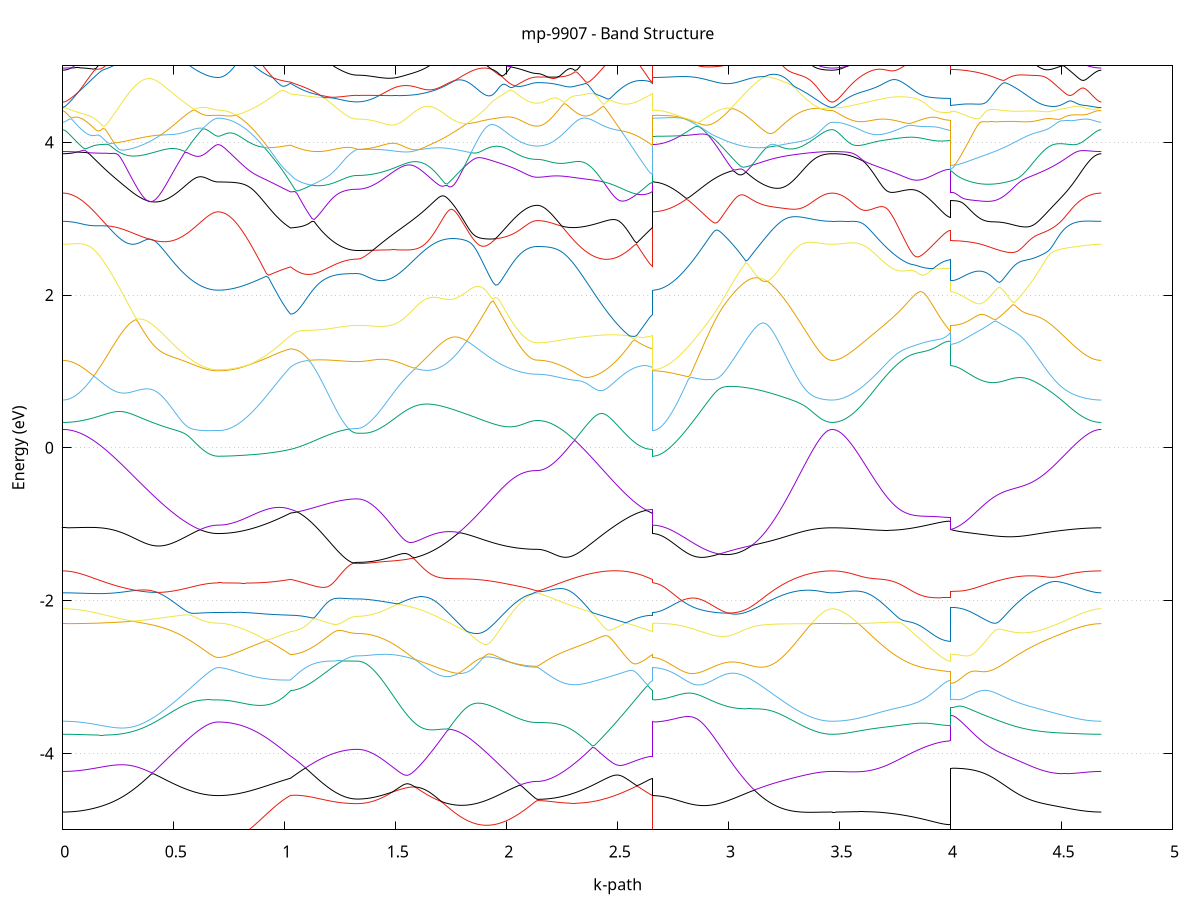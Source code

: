 set title 'mp-9907 - Band Structure'
set xlabel 'k-path'
set ylabel 'Energy (eV)'
set grid y
set yrange [-5:5]
set terminal png size 800,600
set output 'mp-9907_bands_gnuplot.png'
plot '-' using 1:2 with lines notitle, '-' using 1:2 with lines notitle, '-' using 1:2 with lines notitle, '-' using 1:2 with lines notitle, '-' using 1:2 with lines notitle, '-' using 1:2 with lines notitle, '-' using 1:2 with lines notitle, '-' using 1:2 with lines notitle, '-' using 1:2 with lines notitle, '-' using 1:2 with lines notitle, '-' using 1:2 with lines notitle, '-' using 1:2 with lines notitle, '-' using 1:2 with lines notitle, '-' using 1:2 with lines notitle, '-' using 1:2 with lines notitle, '-' using 1:2 with lines notitle, '-' using 1:2 with lines notitle, '-' using 1:2 with lines notitle, '-' using 1:2 with lines notitle, '-' using 1:2 with lines notitle, '-' using 1:2 with lines notitle, '-' using 1:2 with lines notitle, '-' using 1:2 with lines notitle, '-' using 1:2 with lines notitle, '-' using 1:2 with lines notitle, '-' using 1:2 with lines notitle, '-' using 1:2 with lines notitle, '-' using 1:2 with lines notitle, '-' using 1:2 with lines notitle, '-' using 1:2 with lines notitle, '-' using 1:2 with lines notitle, '-' using 1:2 with lines notitle, '-' using 1:2 with lines notitle, '-' using 1:2 with lines notitle, '-' using 1:2 with lines notitle, '-' using 1:2 with lines notitle, '-' using 1:2 with lines notitle, '-' using 1:2 with lines notitle, '-' using 1:2 with lines notitle, '-' using 1:2 with lines notitle, '-' using 1:2 with lines notitle, '-' using 1:2 with lines notitle, '-' using 1:2 with lines notitle, '-' using 1:2 with lines notitle, '-' using 1:2 with lines notitle, '-' using 1:2 with lines notitle, '-' using 1:2 with lines notitle, '-' using 1:2 with lines notitle, '-' using 1:2 with lines notitle, '-' using 1:2 with lines notitle, '-' using 1:2 with lines notitle, '-' using 1:2 with lines notitle, '-' using 1:2 with lines notitle, '-' using 1:2 with lines notitle, '-' using 1:2 with lines notitle, '-' using 1:2 with lines notitle, '-' using 1:2 with lines notitle, '-' using 1:2 with lines notitle, '-' using 1:2 with lines notitle, '-' using 1:2 with lines notitle, '-' using 1:2 with lines notitle, '-' using 1:2 with lines notitle, '-' using 1:2 with lines notitle, '-' using 1:2 with lines notitle
0.000000 -35.528440
0.009999 -35.528440
0.019999 -35.528440
0.029998 -35.528340
0.039998 -35.528340
0.049997 -35.528340
0.059997 -35.528340
0.069996 -35.528340
0.079996 -35.528340
0.089995 -35.528340
0.099994 -35.528240
0.109994 -35.528240
0.119993 -35.528240
0.129993 -35.528140
0.139992 -35.528140
0.149992 -35.528140
0.159991 -35.528040
0.169990 -35.528040
0.179990 -35.527940
0.189989 -35.527940
0.199989 -35.527840
0.209988 -35.527840
0.219988 -35.527740
0.229987 -35.527740
0.239987 -35.527640
0.249986 -35.527640
0.259985 -35.527540
0.269985 -35.527440
0.279984 -35.527440
0.289984 -35.527340
0.299983 -35.527240
0.309983 -35.527140
0.319982 -35.527140
0.329981 -35.527040
0.339981 -35.526940
0.349980 -35.526840
0.359980 -35.526840
0.369979 -35.526740
0.379979 -35.526640
0.389978 -35.526540
0.399978 -35.526440
0.409977 -35.526440
0.419976 -35.526340
0.429976 -35.526240
0.439975 -35.526140
0.449975 -35.526040
0.459974 -35.525940
0.469974 -35.525840
0.479973 -35.525840
0.489972 -35.525740
0.499972 -35.525640
0.509971 -35.525540
0.519971 -35.525440
0.529970 -35.525340
0.539970 -35.525340
0.549969 -35.525240
0.559969 -35.525140
0.569968 -35.525040
0.579967 -35.525040
0.589967 -35.524940
0.599966 -35.524840
0.609966 -35.524840
0.619965 -35.524740
0.629965 -35.524740
0.639964 -35.524640
0.649963 -35.524640
0.659963 -35.524640
0.669962 -35.524540
0.679962 -35.524540
0.689961 -35.524540
0.699961 -35.524540
0.699961 -35.524540
0.709844 -35.524540
0.719727 -35.524540
0.729610 -35.524540
0.739493 -35.524540
0.749377 -35.524540
0.759260 -35.524540
0.769143 -35.524540
0.779026 -35.524540
0.788909 -35.524540
0.798793 -35.524540
0.808676 -35.524540
0.818559 -35.524540
0.828442 -35.524540
0.838325 -35.524540
0.848209 -35.524540
0.858092 -35.524540
0.867975 -35.524540
0.877858 -35.524540
0.887741 -35.524540
0.897625 -35.524540
0.907508 -35.524540
0.917391 -35.524540
0.927274 -35.524540
0.937157 -35.524640
0.947041 -35.524640
0.956924 -35.524640
0.966807 -35.524640
0.976690 -35.524640
0.986573 -35.524640
0.996457 -35.524740
1.006340 -35.524740
1.016223 -35.524740
1.026106 -35.524740
1.026106 -35.524740
1.035801 -35.524840
1.045497 -35.524940
1.055192 -35.525040
1.064887 -35.525140
1.074582 -35.525140
1.084278 -35.525240
1.093973 -35.525340
1.103668 -35.525440
1.113363 -35.525440
1.123059 -35.525540
1.132754 -35.525640
1.142449 -35.525640
1.152144 -35.525740
1.161840 -35.525740
1.171535 -35.525840
1.181230 -35.525840
1.190925 -35.525940
1.200621 -35.525940
1.210316 -35.526040
1.220011 -35.526040
1.229706 -35.526040
1.239402 -35.526140
1.249097 -35.526140
1.258792 -35.526140
1.268487 -35.526240
1.278183 -35.526240
1.287878 -35.526240
1.297573 -35.526240
1.307268 -35.526240
1.316964 -35.526240
1.326659 -35.526240
1.326659 -35.526240
1.336519 -35.526240
1.346379 -35.526240
1.356238 -35.526240
1.366098 -35.526240
1.375958 -35.526240
1.385818 -35.526240
1.395678 -35.526240
1.405538 -35.526140
1.415398 -35.526140
1.425257 -35.526140
1.435117 -35.526140
1.444977 -35.526040
1.454837 -35.526040
1.464697 -35.526040
1.474557 -35.525940
1.484417 -35.525940
1.494277 -35.525940
1.504136 -35.525840
1.513996 -35.525840
1.523856 -35.525740
1.533716 -35.525740
1.543576 -35.525640
1.553436 -35.525640
1.563296 -35.525540
1.573155 -35.525540
1.583015 -35.525440
1.592875 -35.525340
1.602735 -35.525340
1.612595 -35.525240
1.622455 -35.525240
1.622455 -35.525240
1.632360 -35.525140
1.642266 -35.525040
1.652171 -35.525040
1.662077 -35.524940
1.671982 -35.524840
1.681887 -35.524840
1.691793 -35.524740
1.701698 -35.524640
1.711604 -35.524640
1.721509 -35.524540
1.731415 -35.524440
1.741320 -35.524440
1.751226 -35.524340
1.761131 -35.524240
1.771037 -35.524140
1.780942 -35.524140
1.790847 -35.524040
1.800753 -35.523940
1.810658 -35.523940
1.820564 -35.523840
1.830469 -35.523740
1.840375 -35.523740
1.850280 -35.523640
1.860186 -35.523640
1.870091 -35.523540
1.879997 -35.523440
1.889902 -35.523440
1.899807 -35.523340
1.909713 -35.523340
1.919618 -35.523240
1.929524 -35.523240
1.939429 -35.523140
1.949335 -35.523140
1.959240 -35.523040
1.969146 -35.523040
1.979051 -35.522940
1.988956 -35.522940
1.998862 -35.522940
2.008767 -35.522840
2.018673 -35.522840
2.028578 -35.522840
2.038484 -35.522740
2.048389 -35.522740
2.058295 -35.522740
2.068200 -35.522740
2.078106 -35.522740
2.088011 -35.522640
2.097916 -35.522640
2.107822 -35.522640
2.117727 -35.522640
2.127633 -35.522640
2.137538 -35.522640
2.137538 -35.522640
2.147497 -35.522640
2.157455 -35.522640
2.167413 -35.522740
2.177371 -35.522740
2.187330 -35.522740
2.197288 -35.522740
2.207246 -35.522740
2.217204 -35.522840
2.227163 -35.522840
2.237121 -35.522840
2.247079 -35.522940
2.257038 -35.522940
2.266996 -35.522940
2.276954 -35.523040
2.286912 -35.523040
2.296871 -35.523040
2.306829 -35.523040
2.316787 -35.523140
2.326745 -35.523140
2.336704 -35.523240
2.346662 -35.523240
2.356620 -35.523240
2.366578 -35.523340
2.376537 -35.523340
2.386495 -35.523340
2.396453 -35.523440
2.406411 -35.523440
2.416370 -35.523540
2.426328 -35.523540
2.436286 -35.523640
2.446245 -35.523640
2.456203 -35.523740
2.466161 -35.523740
2.476119 -35.523740
2.486078 -35.523840
2.496036 -35.523840
2.505994 -35.523940
2.515952 -35.524040
2.525911 -35.524040
2.535869 -35.524140
2.545827 -35.524140
2.555785 -35.524240
2.565744 -35.524240
2.575702 -35.524340
2.585660 -35.524340
2.595619 -35.524440
2.605577 -35.524440
2.615535 -35.524540
2.625493 -35.524640
2.635452 -35.524640
2.645410 -35.524740
2.655368 -35.524740
2.655368 -35.524540
2.664762 -35.524540
2.674156 -35.524540
2.683550 -35.524540
2.692944 -35.524540
2.702338 -35.524540
2.711731 -35.524640
2.721125 -35.524640
2.730519 -35.524640
2.739913 -35.524640
2.749307 -35.524640
2.758701 -35.524740
2.758701 -35.524740
2.768666 -35.524740
2.778632 -35.524740
2.788597 -35.524840
2.798563 -35.524840
2.808528 -35.524840
2.818493 -35.524940
2.828459 -35.524940
2.838424 -35.525040
2.848390 -35.525040
2.858355 -35.525140
2.868321 -35.525140
2.878286 -35.525240
2.888252 -35.525240
2.898217 -35.525340
2.908182 -35.525440
2.918148 -35.525440
2.928113 -35.525540
2.938079 -35.525640
2.948044 -35.525640
2.958010 -35.525740
2.967975 -35.525840
2.977941 -35.525840
2.987906 -35.525940
2.997872 -35.526040
3.007837 -35.526040
3.017802 -35.526140
3.027768 -35.526240
3.037733 -35.526340
3.047699 -35.526340
3.057664 -35.526440
3.067630 -35.526540
3.077595 -35.526640
3.087561 -35.526640
3.097526 -35.526740
3.107491 -35.526840
3.117457 -35.526940
3.127422 -35.526940
3.137388 -35.527040
3.147353 -35.527140
3.157319 -35.527140
3.167284 -35.527240
3.177250 -35.527340
3.187215 -35.527340
3.197180 -35.527440
3.207146 -35.527540
3.217111 -35.527540
3.227077 -35.527640
3.237042 -35.527640
3.247008 -35.527740
3.256973 -35.527840
3.266939 -35.527840
3.276904 -35.527940
3.286870 -35.527940
3.296835 -35.528040
3.306800 -35.528040
3.316766 -35.528040
3.326731 -35.528140
3.336697 -35.528140
3.346662 -35.528240
3.356628 -35.528240
3.366593 -35.528240
3.376559 -35.528240
3.386524 -35.528340
3.396489 -35.528340
3.406455 -35.528340
3.416420 -35.528340
3.426386 -35.528340
3.436351 -35.528340
3.446317 -35.528440
3.456282 -35.528440
3.466248 -35.528440
3.466248 -35.528440
3.476166 -35.528440
3.486085 -35.528440
3.496003 -35.528340
3.505922 -35.528340
3.515840 -35.528340
3.525759 -35.528340
3.535677 -35.528340
3.545596 -35.528340
3.555514 -35.528240
3.565433 -35.528240
3.575351 -35.528240
3.585270 -35.528240
3.595188 -35.528140
3.605107 -35.528140
3.615025 -35.528140
3.624944 -35.528040
3.634862 -35.528040
3.644781 -35.527940
3.654700 -35.527940
3.664618 -35.527840
3.674537 -35.527840
3.684455 -35.527740
3.694374 -35.527740
3.704292 -35.527640
3.714211 -35.527640
3.724129 -35.527540
3.734048 -35.527540
3.743966 -35.527440
3.753885 -35.527440
3.763803 -35.527340
3.773722 -35.527340
3.783640 -35.527240
3.793559 -35.527140
3.803477 -35.527140
3.813396 -35.527040
3.823314 -35.527040
3.833233 -35.526940
3.843151 -35.526940
3.853070 -35.526840
3.862989 -35.526840
3.872907 -35.526740
3.882826 -35.526740
3.892744 -35.526640
3.902663 -35.526640
3.912581 -35.526640
3.922500 -35.526540
3.932418 -35.526540
3.942337 -35.526540
3.952255 -35.526540
3.962174 -35.526440
3.972092 -35.526440
3.982011 -35.526440
3.991929 -35.526440
4.001848 -35.526440
4.001848 -35.524440
4.011811 -35.524540
4.021774 -35.524540
4.031736 -35.524540
4.041699 -35.524540
4.051662 -35.524540
4.061625 -35.524640
4.071588 -35.524640
4.081551 -35.524740
4.091514 -35.524740
4.101476 -35.524840
4.111439 -35.524940
4.121402 -35.524940
4.131365 -35.525040
4.141328 -35.525140
4.151291 -35.525240
4.161253 -35.525340
4.171216 -35.525440
4.181179 -35.525440
4.191142 -35.525540
4.201105 -35.525640
4.211068 -35.525740
4.221031 -35.525840
4.230993 -35.525940
4.240956 -35.526040
4.250919 -35.526140
4.260882 -35.526240
4.270845 -35.526240
4.280808 -35.526340
4.290771 -35.526440
4.300733 -35.526540
4.310696 -35.526640
4.320659 -35.526740
4.330622 -35.526840
4.340585 -35.526840
4.350548 -35.526940
4.360511 -35.527040
4.370473 -35.527140
4.380436 -35.527240
4.390399 -35.527240
4.400362 -35.527340
4.410325 -35.527440
4.420288 -35.527440
4.430251 -35.527540
4.440213 -35.527640
4.450176 -35.527640
4.460139 -35.527740
4.470102 -35.527740
4.480065 -35.527840
4.490028 -35.527940
4.499991 -35.527940
4.509953 -35.528040
4.519916 -35.528040
4.529879 -35.528040
4.539842 -35.528140
4.549805 -35.528140
4.559768 -35.528240
4.569731 -35.528240
4.579693 -35.528240
4.589656 -35.528240
4.599619 -35.528340
4.609582 -35.528340
4.619545 -35.528340
4.629508 -35.528340
4.639470 -35.528340
4.649433 -35.528340
4.659396 -35.528440
4.669359 -35.528440
4.679322 -35.528440
e
0.000000 -35.516840
0.009999 -35.516840
0.019999 -35.516840
0.029998 -35.516840
0.039998 -35.516940
0.049997 -35.516940
0.059997 -35.516940
0.069996 -35.516940
0.079996 -35.516940
0.089995 -35.516940
0.099994 -35.517040
0.109994 -35.517040
0.119993 -35.517040
0.129993 -35.517140
0.139992 -35.517140
0.149992 -35.517140
0.159991 -35.517240
0.169990 -35.517240
0.179990 -35.517240
0.189989 -35.517340
0.199989 -35.517340
0.209988 -35.517440
0.219988 -35.517440
0.229987 -35.517540
0.239987 -35.517540
0.249986 -35.517640
0.259985 -35.517740
0.269985 -35.517740
0.279984 -35.517840
0.289984 -35.517940
0.299983 -35.517940
0.309983 -35.518040
0.319982 -35.518140
0.329981 -35.518140
0.339981 -35.518240
0.349980 -35.518340
0.359980 -35.518440
0.369979 -35.518440
0.379979 -35.518540
0.389978 -35.518640
0.399978 -35.518740
0.409977 -35.518840
0.419976 -35.518840
0.429976 -35.518940
0.439975 -35.519040
0.449975 -35.519140
0.459974 -35.519240
0.469974 -35.519240
0.479973 -35.519340
0.489972 -35.519440
0.499972 -35.519540
0.509971 -35.519640
0.519971 -35.519740
0.529970 -35.519740
0.539970 -35.519840
0.549969 -35.519940
0.559969 -35.520040
0.569968 -35.520040
0.579967 -35.520140
0.589967 -35.520240
0.599966 -35.520240
0.609966 -35.520340
0.619965 -35.520340
0.629965 -35.520440
0.639964 -35.520440
0.649963 -35.520540
0.659963 -35.520540
0.669962 -35.520540
0.679962 -35.520540
0.689961 -35.520640
0.699961 -35.520640
0.699961 -35.520640
0.709844 -35.520640
0.719727 -35.520640
0.729610 -35.520640
0.739493 -35.520640
0.749377 -35.520640
0.759260 -35.520640
0.769143 -35.520640
0.779026 -35.520640
0.788909 -35.520640
0.798793 -35.520640
0.808676 -35.520640
0.818559 -35.520640
0.828442 -35.520640
0.838325 -35.520540
0.848209 -35.520540
0.858092 -35.520540
0.867975 -35.520540
0.877858 -35.520540
0.887741 -35.520540
0.897625 -35.520540
0.907508 -35.520540
0.917391 -35.520540
0.927274 -35.520540
0.937157 -35.520540
0.947041 -35.520540
0.956924 -35.520440
0.966807 -35.520440
0.976690 -35.520440
0.986573 -35.520440
0.996457 -35.520340
1.006340 -35.520340
1.016223 -35.520340
1.026106 -35.520240
1.026106 -35.520240
1.035801 -35.520240
1.045497 -35.520140
1.055192 -35.520040
1.064887 -35.519940
1.074582 -35.519840
1.084278 -35.519840
1.093973 -35.519740
1.103668 -35.519640
1.113363 -35.519540
1.123059 -35.519540
1.132754 -35.519440
1.142449 -35.519440
1.152144 -35.519340
1.161840 -35.519240
1.171535 -35.519240
1.181230 -35.519140
1.190925 -35.519140
1.200621 -35.519040
1.210316 -35.519040
1.220011 -35.518940
1.229706 -35.518940
1.239402 -35.518940
1.249097 -35.518840
1.258792 -35.518840
1.268487 -35.518840
1.278183 -35.518840
1.287878 -35.518840
1.297573 -35.518740
1.307268 -35.518740
1.316964 -35.518740
1.326659 -35.518740
1.326659 -35.518740
1.336519 -35.518740
1.346379 -35.518740
1.356238 -35.518740
1.366098 -35.518740
1.375958 -35.518840
1.385818 -35.518840
1.395678 -35.518840
1.405538 -35.518840
1.415398 -35.518840
1.425257 -35.518940
1.435117 -35.518940
1.444977 -35.518940
1.454837 -35.519040
1.464697 -35.519040
1.474557 -35.519040
1.484417 -35.519140
1.494277 -35.519140
1.504136 -35.519240
1.513996 -35.519240
1.523856 -35.519240
1.533716 -35.519340
1.543576 -35.519340
1.553436 -35.519440
1.563296 -35.519540
1.573155 -35.519540
1.583015 -35.519640
1.592875 -35.519640
1.602735 -35.519740
1.612595 -35.519840
1.622455 -35.519840
1.622455 -35.519840
1.632360 -35.519940
1.642266 -35.520040
1.652171 -35.520040
1.662077 -35.520140
1.671982 -35.520240
1.681887 -35.520240
1.691793 -35.520340
1.701698 -35.520440
1.711604 -35.520440
1.721509 -35.520540
1.731415 -35.520640
1.741320 -35.520740
1.751226 -35.520740
1.761131 -35.520840
1.771037 -35.520940
1.780942 -35.520940
1.790847 -35.521040
1.800753 -35.521140
1.810658 -35.521240
1.820564 -35.521240
1.830469 -35.521340
1.840375 -35.521440
1.850280 -35.521440
1.860186 -35.521540
1.870091 -35.521640
1.879997 -35.521640
1.889902 -35.521740
1.899807 -35.521740
1.909713 -35.521840
1.919618 -35.521840
1.929524 -35.521940
1.939429 -35.521940
1.949335 -35.522040
1.959240 -35.522040
1.969146 -35.522140
1.979051 -35.522140
1.988956 -35.522240
1.998862 -35.522240
2.008767 -35.522240
2.018673 -35.522340
2.028578 -35.522340
2.038484 -35.522340
2.048389 -35.522440
2.058295 -35.522440
2.068200 -35.522440
2.078106 -35.522440
2.088011 -35.522440
2.097916 -35.522440
2.107822 -35.522540
2.117727 -35.522540
2.127633 -35.522540
2.137538 -35.522540
2.137538 -35.522540
2.147497 -35.522540
2.157455 -35.522440
2.167413 -35.522440
2.177371 -35.522440
2.187330 -35.522440
2.197288 -35.522440
2.207246 -35.522340
2.217204 -35.522340
2.227163 -35.522340
2.237121 -35.522240
2.247079 -35.522240
2.257038 -35.522240
2.266996 -35.522240
2.276954 -35.522140
2.286912 -35.522140
2.296871 -35.522140
2.306829 -35.522040
2.316787 -35.522040
2.326745 -35.521940
2.336704 -35.521940
2.346662 -35.521940
2.356620 -35.521840
2.366578 -35.521840
2.376537 -35.521740
2.386495 -35.521740
2.396453 -35.521740
2.406411 -35.521640
2.416370 -35.521640
2.426328 -35.521540
2.436286 -35.521540
2.446245 -35.521440
2.456203 -35.521440
2.466161 -35.521340
2.476119 -35.521340
2.486078 -35.521240
2.496036 -35.521240
2.505994 -35.521140
2.515952 -35.521140
2.525911 -35.521040
2.535869 -35.521040
2.545827 -35.520940
2.555785 -35.520840
2.565744 -35.520840
2.575702 -35.520740
2.585660 -35.520740
2.595619 -35.520640
2.605577 -35.520640
2.615535 -35.520540
2.625493 -35.520440
2.635452 -35.520440
2.645410 -35.520340
2.655368 -35.520240
2.655368 -35.520640
2.664762 -35.520640
2.674156 -35.520540
2.683550 -35.520540
2.692944 -35.520540
2.702338 -35.520540
2.711731 -35.520540
2.721125 -35.520540
2.730519 -35.520540
2.739913 -35.520540
2.749307 -35.520440
2.758701 -35.520440
2.758701 -35.520440
2.768666 -35.520440
2.778632 -35.520340
2.788597 -35.520340
2.798563 -35.520340
2.808528 -35.520240
2.818493 -35.520240
2.828459 -35.520240
2.838424 -35.520140
2.848390 -35.520140
2.858355 -35.520040
2.868321 -35.520040
2.878286 -35.519940
2.888252 -35.519840
2.898217 -35.519840
2.908182 -35.519740
2.918148 -35.519740
2.928113 -35.519640
2.938079 -35.519540
2.948044 -35.519540
2.958010 -35.519440
2.967975 -35.519340
2.977941 -35.519340
2.987906 -35.519240
2.997872 -35.519140
3.007837 -35.519140
3.017802 -35.519040
3.027768 -35.518940
3.037733 -35.518940
3.047699 -35.518840
3.057664 -35.518740
3.067630 -35.518640
3.077595 -35.518640
3.087561 -35.518540
3.097526 -35.518440
3.107491 -35.518440
3.117457 -35.518340
3.127422 -35.518240
3.137388 -35.518240
3.147353 -35.518140
3.157319 -35.518040
3.167284 -35.518040
3.177250 -35.517940
3.187215 -35.517840
3.197180 -35.517840
3.207146 -35.517740
3.217111 -35.517640
3.227077 -35.517640
3.237042 -35.517540
3.247008 -35.517540
3.256973 -35.517440
3.266939 -35.517440
3.276904 -35.517340
3.286870 -35.517340
3.296835 -35.517240
3.306800 -35.517240
3.316766 -35.517140
3.326731 -35.517140
3.336697 -35.517140
3.346662 -35.517040
3.356628 -35.517040
3.366593 -35.517040
3.376559 -35.516940
3.386524 -35.516940
3.396489 -35.516940
3.406455 -35.516940
3.416420 -35.516940
3.426386 -35.516940
3.436351 -35.516840
3.446317 -35.516840
3.456282 -35.516840
3.466248 -35.516840
3.466248 -35.516840
3.476166 -35.516840
3.486085 -35.516840
3.496003 -35.516840
3.505922 -35.516940
3.515840 -35.516940
3.525759 -35.516940
3.535677 -35.516940
3.545596 -35.516940
3.555514 -35.516940
3.565433 -35.517040
3.575351 -35.517040
3.585270 -35.517040
3.595188 -35.517140
3.605107 -35.517140
3.615025 -35.517140
3.624944 -35.517240
3.634862 -35.517240
3.644781 -35.517240
3.654700 -35.517340
3.664618 -35.517340
3.674537 -35.517440
3.684455 -35.517440
3.694374 -35.517540
3.704292 -35.517540
3.714211 -35.517640
3.724129 -35.517640
3.734048 -35.517740
3.743966 -35.517740
3.753885 -35.517840
3.763803 -35.517840
3.773722 -35.517940
3.783640 -35.518040
3.793559 -35.518040
3.803477 -35.518140
3.813396 -35.518140
3.823314 -35.518240
3.833233 -35.518240
3.843151 -35.518340
3.853070 -35.518340
3.862989 -35.518440
3.872907 -35.518440
3.882826 -35.518540
3.892744 -35.518540
3.902663 -35.518540
3.912581 -35.518640
3.922500 -35.518640
3.932418 -35.518640
3.942337 -35.518740
3.952255 -35.518740
3.962174 -35.518740
3.972092 -35.518740
3.982011 -35.518740
3.991929 -35.518740
4.001848 -35.518740
4.001848 -35.520640
4.011811 -35.520640
4.021774 -35.520640
4.031736 -35.520540
4.041699 -35.520540
4.051662 -35.520540
4.061625 -35.520440
4.071588 -35.520440
4.081551 -35.520340
4.091514 -35.520340
4.101476 -35.520240
4.111439 -35.520140
4.121402 -35.520140
4.131365 -35.520040
4.141328 -35.519940
4.151291 -35.519940
4.161253 -35.519840
4.171216 -35.519740
4.181179 -35.519640
4.191142 -35.519540
4.201105 -35.519440
4.211068 -35.519440
4.221031 -35.519340
4.230993 -35.519240
4.240956 -35.519140
4.250919 -35.519040
4.260882 -35.518940
4.270845 -35.518840
4.280808 -35.518840
4.290771 -35.518740
4.300733 -35.518640
4.310696 -35.518540
4.320659 -35.518440
4.330622 -35.518340
4.340585 -35.518340
4.350548 -35.518240
4.360511 -35.518140
4.370473 -35.518040
4.380436 -35.518040
4.390399 -35.517940
4.400362 -35.517840
4.410325 -35.517840
4.420288 -35.517740
4.430251 -35.517640
4.440213 -35.517640
4.450176 -35.517540
4.460139 -35.517540
4.470102 -35.517440
4.480065 -35.517440
4.490028 -35.517340
4.499991 -35.517340
4.509953 -35.517240
4.519916 -35.517240
4.529879 -35.517140
4.539842 -35.517140
4.549805 -35.517140
4.559768 -35.517040
4.569731 -35.517040
4.579693 -35.517040
4.589656 -35.516940
4.599619 -35.516940
4.609582 -35.516940
4.619545 -35.516940
4.629508 -35.516940
4.639470 -35.516940
4.649433 -35.516840
4.659396 -35.516840
4.669359 -35.516840
4.679322 -35.516840
e
0.000000 -17.713340
0.009999 -17.713340
0.019999 -17.713340
0.029998 -17.713340
0.039998 -17.713440
0.049997 -17.713440
0.059997 -17.713440
0.069996 -17.713540
0.079996 -17.713640
0.089995 -17.713640
0.099994 -17.713740
0.109994 -17.713840
0.119993 -17.713940
0.129993 -17.714040
0.139992 -17.714140
0.149992 -17.714340
0.159991 -17.714440
0.169990 -17.714540
0.179990 -17.714740
0.189989 -17.714840
0.199989 -17.715040
0.209988 -17.715140
0.219988 -17.715340
0.229987 -17.715440
0.239987 -17.715640
0.249986 -17.715840
0.259985 -17.715940
0.269985 -17.716140
0.279984 -17.716340
0.289984 -17.716540
0.299983 -17.716740
0.309983 -17.716940
0.319982 -17.717140
0.329981 -17.717340
0.339981 -17.717540
0.349980 -17.717840
0.359980 -17.718040
0.369979 -17.718340
0.379979 -17.718540
0.389978 -17.718840
0.399978 -17.719040
0.409977 -17.719340
0.419976 -17.719640
0.429976 -17.719940
0.439975 -17.720240
0.449975 -17.720540
0.459974 -17.720840
0.469974 -17.721140
0.479973 -17.721440
0.489972 -17.721740
0.499972 -17.722040
0.509971 -17.722440
0.519971 -17.722740
0.529970 -17.723040
0.539970 -17.723340
0.549969 -17.723640
0.559969 -17.723940
0.569968 -17.724240
0.579967 -17.724540
0.589967 -17.724840
0.599966 -17.725040
0.609966 -17.725240
0.619965 -17.725540
0.629965 -17.725640
0.639964 -17.725840
0.649963 -17.725940
0.659963 -17.726140
0.669962 -17.726240
0.679962 -17.726240
0.689961 -17.726340
0.699961 -17.726340
0.699961 -17.726340
0.709844 -17.726340
0.719727 -17.726540
0.729610 -17.726740
0.739493 -17.727140
0.749377 -17.727540
0.759260 -17.728040
0.769143 -17.728640
0.779026 -17.729340
0.788909 -17.730140
0.798793 -17.730940
0.808676 -17.731840
0.818559 -17.732740
0.828442 -17.733640
0.838325 -17.734640
0.848209 -17.735740
0.858092 -17.736740
0.867975 -17.737840
0.877858 -17.738940
0.887741 -17.740040
0.897625 -17.741140
0.907508 -17.742240
0.917391 -17.743240
0.927274 -17.744340
0.937157 -17.745440
0.947041 -17.746440
0.956924 -17.747440
0.966807 -17.748440
0.976690 -17.749440
0.986573 -17.750440
0.996457 -17.751340
1.006340 -17.752140
1.016223 -17.753040
1.026106 -17.753840
1.026106 -17.753840
1.035801 -17.754640
1.045497 -17.755540
1.055192 -17.756340
1.064887 -17.757140
1.074582 -17.758040
1.084278 -17.758740
1.093973 -17.759540
1.103668 -17.760340
1.113363 -17.761040
1.123059 -17.761740
1.132754 -17.762440
1.142449 -17.763040
1.152144 -17.763640
1.161840 -17.764240
1.171535 -17.764840
1.181230 -17.765340
1.190925 -17.765840
1.200621 -17.766340
1.210316 -17.766840
1.220011 -17.767240
1.229706 -17.767540
1.239402 -17.767940
1.249097 -17.768240
1.258792 -17.768540
1.268487 -17.768740
1.278183 -17.768940
1.287878 -17.769140
1.297573 -17.769240
1.307268 -17.769340
1.316964 -17.769440
1.326659 -17.769440
1.326659 -17.769440
1.336519 -17.769340
1.346379 -17.769340
1.356238 -17.769240
1.366098 -17.769040
1.375958 -17.768840
1.385818 -17.768640
1.395678 -17.768340
1.405538 -17.768040
1.415398 -17.767640
1.425257 -17.767240
1.435117 -17.766840
1.444977 -17.766340
1.454837 -17.765840
1.464697 -17.765240
1.474557 -17.764740
1.484417 -17.764040
1.494277 -17.763440
1.504136 -17.762740
1.513996 -17.761940
1.523856 -17.761240
1.533716 -17.760440
1.543576 -17.759640
1.553436 -17.758740
1.563296 -17.757840
1.573155 -17.756940
1.583015 -17.756040
1.592875 -17.755040
1.602735 -17.754140
1.612595 -17.753140
1.622455 -17.752040
1.622455 -17.752040
1.632360 -17.751040
1.642266 -17.750040
1.652171 -17.748940
1.662077 -17.747840
1.671982 -17.746740
1.681887 -17.745640
1.691793 -17.744540
1.701698 -17.743440
1.711604 -17.742340
1.721509 -17.741140
1.731415 -17.740040
1.741320 -17.738940
1.751226 -17.737840
1.761131 -17.736640
1.771037 -17.735540
1.780942 -17.734440
1.790847 -17.733340
1.800753 -17.732240
1.810658 -17.731140
1.820564 -17.730140
1.830469 -17.730040
1.840375 -17.730140
1.850280 -17.730140
1.860186 -17.730140
1.870091 -17.730140
1.879997 -17.730140
1.889902 -17.730140
1.899807 -17.730040
1.909713 -17.729940
1.919618 -17.729840
1.929524 -17.729640
1.939429 -17.729540
1.949335 -17.729340
1.959240 -17.729140
1.969146 -17.728940
1.979051 -17.728740
1.988956 -17.728440
1.998862 -17.728240
2.008767 -17.728040
2.018673 -17.727740
2.028578 -17.727540
2.038484 -17.727340
2.048389 -17.727040
2.058295 -17.726840
2.068200 -17.726640
2.078106 -17.726540
2.088011 -17.726340
2.097916 -17.726240
2.107822 -17.726140
2.117727 -17.726040
2.127633 -17.725940
2.137538 -17.725940
2.137538 -17.725940
2.147497 -17.726040
2.157455 -17.726240
2.167413 -17.726440
2.177371 -17.726840
2.187330 -17.727340
2.197288 -17.727840
2.207246 -17.728340
2.217204 -17.729040
2.227163 -17.729640
2.237121 -17.730340
2.247079 -17.731040
2.257038 -17.731740
2.266996 -17.732440
2.276954 -17.733240
2.286912 -17.733940
2.296871 -17.734740
2.306829 -17.735440
2.316787 -17.736140
2.326745 -17.736840
2.336704 -17.737640
2.346662 -17.738340
2.356620 -17.739040
2.366578 -17.739640
2.376537 -17.740340
2.386495 -17.741040
2.396453 -17.741740
2.406411 -17.742340
2.416370 -17.742940
2.426328 -17.743640
2.436286 -17.744240
2.446245 -17.744840
2.456203 -17.745440
2.466161 -17.746040
2.476119 -17.746540
2.486078 -17.747140
2.496036 -17.747640
2.505994 -17.748240
2.515952 -17.748740
2.525911 -17.749240
2.535869 -17.749740
2.545827 -17.750140
2.555785 -17.750640
2.565744 -17.751040
2.575702 -17.751440
2.585660 -17.751840
2.595619 -17.752240
2.605577 -17.752540
2.615535 -17.752840
2.625493 -17.753140
2.635452 -17.753440
2.645410 -17.753640
2.655368 -17.753840
2.655368 -17.726340
2.664762 -17.726340
2.674156 -17.726240
2.683550 -17.726240
2.692944 -17.726240
2.702338 -17.726140
2.711731 -17.726040
2.721125 -17.725940
2.730519 -17.725840
2.739913 -17.725640
2.749307 -17.725540
2.758701 -17.725340
2.758701 -17.725340
2.768666 -17.725140
2.778632 -17.724940
2.788597 -17.724740
2.798563 -17.724540
2.808528 -17.724240
2.818493 -17.723940
2.828459 -17.723740
2.838424 -17.723440
2.848390 -17.723140
2.858355 -17.722840
2.868321 -17.722440
2.878286 -17.722140
2.888252 -17.721840
2.898217 -17.721540
2.908182 -17.721240
2.918148 -17.720840
2.928113 -17.720540
2.938079 -17.720240
2.948044 -17.719940
2.958010 -17.719640
2.967975 -17.719340
2.977941 -17.719040
2.987906 -17.718740
2.997872 -17.718540
3.007837 -17.718240
3.017802 -17.717940
3.027768 -17.717740
3.037733 -17.717540
3.047699 -17.717340
3.057664 -17.717040
3.067630 -17.716840
3.077595 -17.716640
3.087561 -17.716540
3.097526 -17.716340
3.107491 -17.716140
3.117457 -17.715940
3.127422 -17.715840
3.137388 -17.715640
3.147353 -17.715540
3.157319 -17.715340
3.167284 -17.715240
3.177250 -17.715040
3.187215 -17.714940
3.197180 -17.714840
3.207146 -17.714740
3.217111 -17.714640
3.227077 -17.714540
3.237042 -17.714440
3.247008 -17.714340
3.256973 -17.714240
3.266939 -17.714140
3.276904 -17.714040
3.286870 -17.713940
3.296835 -17.713940
3.306800 -17.713840
3.316766 -17.713740
3.326731 -17.713740
3.336697 -17.713640
3.346662 -17.713640
3.356628 -17.713540
3.366593 -17.713540
3.376559 -17.713440
3.386524 -17.713440
3.396489 -17.713440
3.406455 -17.713340
3.416420 -17.713340
3.426386 -17.713340
3.436351 -17.713340
3.446317 -17.713340
3.456282 -17.713340
3.466248 -17.713340
3.466248 -17.713340
3.476166 -17.713340
3.486085 -17.713340
3.496003 -17.713340
3.505922 -17.713340
3.515840 -17.713440
3.525759 -17.713440
3.535677 -17.713440
3.545596 -17.713540
3.555514 -17.713540
3.565433 -17.713640
3.575351 -17.713740
3.585270 -17.713740
3.595188 -17.713840
3.605107 -17.713940
3.615025 -17.714040
3.624944 -17.714140
3.634862 -17.714240
3.644781 -17.714440
3.654700 -17.714540
3.664618 -17.714640
3.674537 -17.714840
3.684455 -17.714940
3.694374 -17.715140
3.704292 -17.715240
3.714211 -17.715440
3.724129 -17.715540
3.734048 -17.715740
3.743966 -17.715940
3.753885 -17.716140
3.763803 -17.716340
3.773722 -17.716440
3.783640 -17.716640
3.793559 -17.716840
3.803477 -17.717040
3.813396 -17.717240
3.823314 -17.717340
3.833233 -17.717540
3.843151 -17.717740
3.853070 -17.717840
3.862989 -17.718040
3.872907 -17.718140
3.882826 -17.718340
3.892744 -17.718440
3.902663 -17.718540
3.912581 -17.718640
3.922500 -17.718740
3.932418 -17.718840
3.942337 -17.718940
3.952255 -17.719040
3.962174 -17.719040
3.972092 -17.719140
3.982011 -17.719140
3.991929 -17.719140
4.001848 -17.719140
4.001848 -17.740440
4.011811 -17.740440
4.021774 -17.740340
4.031736 -17.740140
4.041699 -17.739940
4.051662 -17.739740
4.061625 -17.739440
4.071588 -17.739040
4.081551 -17.738640
4.091514 -17.738140
4.101476 -17.737640
4.111439 -17.737040
4.121402 -17.736440
4.131365 -17.735740
4.141328 -17.735040
4.151291 -17.734240
4.161253 -17.733540
4.171216 -17.732640
4.181179 -17.731840
4.191142 -17.730940
4.201105 -17.730040
4.211068 -17.729140
4.221031 -17.728140
4.230993 -17.727240
4.240956 -17.726340
4.250919 -17.725340
4.260882 -17.724440
4.270845 -17.723640
4.280808 -17.722840
4.290771 -17.722040
4.300733 -17.721340
4.310696 -17.720640
4.320659 -17.720040
4.330622 -17.719440
4.340585 -17.718840
4.350548 -17.718340
4.360511 -17.717940
4.370473 -17.717540
4.380436 -17.717140
4.390399 -17.716740
4.400362 -17.716440
4.410325 -17.716140
4.420288 -17.715840
4.430251 -17.715540
4.440213 -17.715340
4.450176 -17.715040
4.460139 -17.714840
4.470102 -17.714640
4.480065 -17.714440
4.490028 -17.714340
4.499991 -17.714240
4.509953 -17.714040
4.519916 -17.713940
4.529879 -17.713840
4.539842 -17.713740
4.549805 -17.713640
4.559768 -17.713640
4.569731 -17.713540
4.579693 -17.713540
4.589656 -17.713440
4.599619 -17.713440
4.609582 -17.713440
4.619545 -17.713340
4.629508 -17.713340
4.639470 -17.713340
4.649433 -17.713340
4.659396 -17.713340
4.669359 -17.713340
4.679322 -17.713340
e
0.000000 -17.673440
0.009999 -17.673440
0.019999 -17.673440
0.029998 -17.673440
0.039998 -17.673440
0.049997 -17.673540
0.059997 -17.673540
0.069996 -17.673640
0.079996 -17.673740
0.089995 -17.673840
0.099994 -17.673940
0.109994 -17.674040
0.119993 -17.674240
0.129993 -17.674340
0.139992 -17.674540
0.149992 -17.674740
0.159991 -17.674940
0.169990 -17.675240
0.179990 -17.675440
0.189989 -17.675740
0.199989 -17.676340
0.209988 -17.677240
0.219988 -17.678140
0.229987 -17.679040
0.239987 -17.679940
0.249986 -17.680840
0.259985 -17.681840
0.269985 -17.682740
0.279984 -17.683740
0.289984 -17.684740
0.299983 -17.685640
0.309983 -17.686640
0.319982 -17.687640
0.329981 -17.688540
0.339981 -17.689540
0.349980 -17.690440
0.359980 -17.691440
0.369979 -17.692340
0.379979 -17.693240
0.389978 -17.694140
0.399978 -17.695040
0.409977 -17.695940
0.419976 -17.696840
0.429976 -17.697640
0.439975 -17.698440
0.449975 -17.699340
0.459974 -17.700040
0.469974 -17.700840
0.479973 -17.701540
0.489972 -17.702340
0.499972 -17.702940
0.509971 -17.703640
0.519971 -17.704240
0.529970 -17.704840
0.539970 -17.705440
0.549969 -17.706040
0.559969 -17.706540
0.569968 -17.706940
0.579967 -17.707440
0.589967 -17.707840
0.599966 -17.708240
0.609966 -17.708540
0.619965 -17.708840
0.629965 -17.709140
0.639964 -17.709440
0.649963 -17.709640
0.659963 -17.709740
0.669962 -17.709940
0.679962 -17.710040
0.689961 -17.710040
0.699961 -17.710040
0.699961 -17.710040
0.709844 -17.710040
0.719727 -17.710040
0.729610 -17.709940
0.739493 -17.709740
0.749377 -17.709640
0.759260 -17.709440
0.769143 -17.709240
0.779026 -17.708940
0.788909 -17.708640
0.798793 -17.708340
0.808676 -17.707940
0.818559 -17.707540
0.828442 -17.707140
0.838325 -17.706640
0.848209 -17.706140
0.858092 -17.705640
0.867975 -17.705040
0.877858 -17.704540
0.887741 -17.703940
0.897625 -17.703240
0.907508 -17.702640
0.917391 -17.701940
0.927274 -17.701240
0.937157 -17.700540
0.947041 -17.699740
0.956924 -17.699040
0.966807 -17.699240
0.976690 -17.699940
0.986573 -17.700640
0.996457 -17.701240
1.006340 -17.701940
1.016223 -17.702640
1.026106 -17.703240
1.026106 -17.703240
1.035801 -17.703840
1.045497 -17.704440
1.055192 -17.705040
1.064887 -17.705640
1.074582 -17.706140
1.084278 -17.706640
1.093973 -17.707240
1.103668 -17.707640
1.113363 -17.708140
1.123059 -17.708640
1.132754 -17.709040
1.142449 -17.709540
1.152144 -17.709940
1.161840 -17.710340
1.171535 -17.710640
1.181230 -17.711040
1.190925 -17.711340
1.200621 -17.711640
1.210316 -17.711940
1.220011 -17.712240
1.229706 -17.712440
1.239402 -17.712640
1.249097 -17.712840
1.258792 -17.713040
1.268487 -17.713240
1.278183 -17.713340
1.287878 -17.713440
1.297573 -17.713540
1.307268 -17.713540
1.316964 -17.713640
1.326659 -17.713640
1.326659 -17.713640
1.336519 -17.713640
1.346379 -17.713640
1.356238 -17.713740
1.366098 -17.713840
1.375958 -17.713940
1.385818 -17.714140
1.395678 -17.714240
1.405538 -17.714440
1.415398 -17.714740
1.425257 -17.714940
1.435117 -17.715240
1.444977 -17.715540
1.454837 -17.715840
1.464697 -17.716140
1.474557 -17.716540
1.484417 -17.716940
1.494277 -17.717240
1.504136 -17.717640
1.513996 -17.718140
1.523856 -17.718540
1.533716 -17.718940
1.543576 -17.719440
1.553436 -17.719840
1.563296 -17.720340
1.573155 -17.720840
1.583015 -17.721340
1.592875 -17.721740
1.602735 -17.722240
1.612595 -17.722740
1.622455 -17.723240
1.622455 -17.723240
1.632360 -17.723640
1.642266 -17.724140
1.652171 -17.724640
1.662077 -17.725040
1.671982 -17.725540
1.681887 -17.725940
1.691793 -17.726340
1.701698 -17.726740
1.711604 -17.727140
1.721509 -17.727440
1.731415 -17.727840
1.741320 -17.728140
1.751226 -17.728440
1.761131 -17.728740
1.771037 -17.729040
1.780942 -17.729240
1.790847 -17.729440
1.800753 -17.729640
1.810658 -17.729740
1.820564 -17.729940
1.830469 -17.729040
1.840375 -17.728040
1.850280 -17.727040
1.860186 -17.726040
1.870091 -17.725040
1.879997 -17.724040
1.889902 -17.723140
1.899807 -17.722240
1.909713 -17.721340
1.919618 -17.720440
1.929524 -17.719640
1.939429 -17.718840
1.949335 -17.718040
1.959240 -17.717340
1.969146 -17.716640
1.979051 -17.715940
1.988956 -17.715340
1.998862 -17.714740
2.008767 -17.714140
2.018673 -17.713640
2.028578 -17.713140
2.038484 -17.712740
2.048389 -17.712340
2.058295 -17.711940
2.068200 -17.711640
2.078106 -17.711340
2.088011 -17.711140
2.097916 -17.710940
2.107822 -17.710740
2.117727 -17.710640
2.127633 -17.710540
2.137538 -17.710540
2.137538 -17.710540
2.147497 -17.710540
2.157455 -17.710340
2.167413 -17.710140
2.177371 -17.709840
2.187330 -17.709440
2.197288 -17.709040
2.207246 -17.708540
2.217204 -17.708040
2.227163 -17.707540
2.237121 -17.707040
2.247079 -17.706540
2.257038 -17.705940
2.266996 -17.705440
2.276954 -17.705040
2.286912 -17.704540
2.296871 -17.704140
2.306829 -17.703740
2.316787 -17.703340
2.326745 -17.703040
2.336704 -17.702740
2.346662 -17.702440
2.356620 -17.702240
2.366578 -17.702040
2.376537 -17.701940
2.386495 -17.701840
2.396453 -17.701740
2.406411 -17.701640
2.416370 -17.701640
2.426328 -17.701640
2.436286 -17.701640
2.446245 -17.701740
2.456203 -17.701740
2.466161 -17.701840
2.476119 -17.701940
2.486078 -17.702040
2.496036 -17.702140
2.505994 -17.702240
2.515952 -17.702440
2.525911 -17.702540
2.535869 -17.702640
2.545827 -17.702740
2.555785 -17.702840
2.565744 -17.702940
2.575702 -17.702940
2.585660 -17.703040
2.595619 -17.703140
2.605577 -17.703140
2.615535 -17.703240
2.625493 -17.703240
2.635452 -17.703240
2.645410 -17.703240
2.655368 -17.703240
2.655368 -17.710040
2.664762 -17.710040
2.674156 -17.710040
2.683550 -17.710040
2.692944 -17.710140
2.702338 -17.710140
2.711731 -17.710140
2.721125 -17.710140
2.730519 -17.710140
2.739913 -17.710240
2.749307 -17.710240
2.758701 -17.710240
2.758701 -17.710240
2.768666 -17.710240
2.778632 -17.710140
2.788597 -17.710140
2.798563 -17.710040
2.808528 -17.710040
2.818493 -17.709940
2.828459 -17.709840
2.838424 -17.709640
2.848390 -17.709440
2.858355 -17.709240
2.868321 -17.709040
2.878286 -17.708840
2.888252 -17.708540
2.898217 -17.708140
2.908182 -17.707840
2.918148 -17.707440
2.928113 -17.706940
2.938079 -17.706540
2.948044 -17.706040
2.958010 -17.705440
2.967975 -17.704940
2.977941 -17.704240
2.987906 -17.703640
2.997872 -17.702940
3.007837 -17.702240
3.017802 -17.701540
3.027768 -17.700740
3.037733 -17.699940
3.047699 -17.699140
3.057664 -17.698340
3.067630 -17.697440
3.077595 -17.696640
3.087561 -17.695740
3.097526 -17.694840
3.107491 -17.694040
3.117457 -17.693140
3.127422 -17.692240
3.137388 -17.691340
3.147353 -17.690440
3.157319 -17.689540
3.167284 -17.688640
3.177250 -17.687840
3.187215 -17.686940
3.197180 -17.686140
3.207146 -17.685240
3.217111 -17.684440
3.227077 -17.683640
3.237042 -17.682940
3.247008 -17.682140
3.256973 -17.681440
3.266939 -17.680740
3.276904 -17.680040
3.286870 -17.679440
3.296835 -17.678740
3.306800 -17.678240
3.316766 -17.677640
3.326731 -17.677140
3.336697 -17.676640
3.346662 -17.676140
3.356628 -17.675740
3.366593 -17.675340
3.376559 -17.674940
3.386524 -17.674640
3.396489 -17.674340
3.406455 -17.674140
3.416420 -17.673940
3.426386 -17.673740
3.436351 -17.673640
3.446317 -17.673540
3.456282 -17.673440
3.466248 -17.673440
3.466248 -17.673440
3.476166 -17.673440
3.486085 -17.673440
3.496003 -17.673540
3.505922 -17.673640
3.515840 -17.673740
3.525759 -17.673840
3.535677 -17.673940
3.545596 -17.674140
3.555514 -17.674240
3.565433 -17.674440
3.575351 -17.674540
3.585270 -17.674740
3.595188 -17.674940
3.605107 -17.675140
3.615025 -17.675340
3.624944 -17.675540
3.634862 -17.675740
3.644781 -17.675840
3.654700 -17.676040
3.664618 -17.676240
3.674537 -17.676540
3.684455 -17.676740
3.694374 -17.676940
3.704292 -17.677140
3.714211 -17.677340
3.724129 -17.677540
3.734048 -17.677740
3.743966 -17.677940
3.753885 -17.678240
3.763803 -17.678440
3.773722 -17.678740
3.783640 -17.678940
3.793559 -17.679240
3.803477 -17.679540
3.813396 -17.679840
3.823314 -17.680140
3.833233 -17.680340
3.843151 -17.680640
3.853070 -17.680940
3.862989 -17.681240
3.872907 -17.681540
3.882826 -17.681840
3.892744 -17.682040
3.902663 -17.682340
3.912581 -17.682540
3.922500 -17.682740
3.932418 -17.682940
3.942337 -17.683140
3.952255 -17.683240
3.962174 -17.683340
3.972092 -17.683440
3.982011 -17.683540
3.991929 -17.683540
4.001848 -17.683640
4.001848 -17.723640
4.011811 -17.723640
4.021774 -17.723640
4.031736 -17.723540
4.041699 -17.723540
4.051662 -17.723440
4.061625 -17.723240
4.071588 -17.723140
4.081551 -17.722940
4.091514 -17.722840
4.101476 -17.722640
4.111439 -17.722340
4.121402 -17.722140
4.131365 -17.721840
4.141328 -17.721540
4.151291 -17.721240
4.161253 -17.720940
4.171216 -17.720540
4.181179 -17.720140
4.191142 -17.719740
4.201105 -17.719340
4.211068 -17.718840
4.221031 -17.718340
4.230993 -17.717840
4.240956 -17.717240
4.250919 -17.716640
4.260882 -17.716040
4.270845 -17.715240
4.280808 -17.714540
4.290771 -17.713640
4.300733 -17.712740
4.310696 -17.711840
4.320659 -17.710740
4.330622 -17.709740
4.340585 -17.708540
4.350548 -17.707440
4.360511 -17.706240
4.370473 -17.705040
4.380436 -17.703840
4.390399 -17.702540
4.400362 -17.701340
4.410325 -17.700140
4.420288 -17.698840
4.430251 -17.697640
4.440213 -17.696440
4.450176 -17.695140
4.460139 -17.693940
4.470102 -17.692740
4.480065 -17.691540
4.490028 -17.690440
4.499991 -17.689240
4.509953 -17.688140
4.519916 -17.687040
4.529879 -17.685940
4.539842 -17.684940
4.549805 -17.683840
4.559768 -17.682840
4.569731 -17.681840
4.579693 -17.680940
4.589656 -17.679940
4.599619 -17.679040
4.609582 -17.678240
4.619545 -17.677340
4.629508 -17.676540
4.639470 -17.675740
4.649433 -17.675040
4.659396 -17.674340
4.669359 -17.673740
4.679322 -17.673440
e
0.000000 -17.671940
0.009999 -17.671940
0.019999 -17.671940
0.029998 -17.671940
0.039998 -17.671840
0.049997 -17.671840
0.059997 -17.671740
0.069996 -17.671640
0.079996 -17.671540
0.089995 -17.671340
0.099994 -17.671240
0.109994 -17.671040
0.119993 -17.670840
0.129993 -17.670940
0.139992 -17.671640
0.149992 -17.672340
0.159991 -17.673040
0.169990 -17.673840
0.179990 -17.674640
0.189989 -17.675540
0.199989 -17.676040
0.209988 -17.676340
0.219988 -17.676640
0.229987 -17.677040
0.239987 -17.677340
0.249986 -17.677740
0.259985 -17.678140
0.269985 -17.678540
0.279984 -17.678940
0.289984 -17.679440
0.299983 -17.679840
0.309983 -17.680240
0.319982 -17.680740
0.329981 -17.681140
0.339981 -17.681640
0.349980 -17.682040
0.359980 -17.682440
0.369979 -17.682940
0.379979 -17.683340
0.389978 -17.683740
0.399978 -17.684140
0.409977 -17.684540
0.419976 -17.684840
0.429976 -17.685140
0.439975 -17.685540
0.449975 -17.685740
0.459974 -17.686040
0.469974 -17.686240
0.479973 -17.686540
0.489972 -17.686640
0.499972 -17.686840
0.509971 -17.686940
0.519971 -17.687040
0.529970 -17.687140
0.539970 -17.687140
0.549969 -17.687140
0.559969 -17.687140
0.569968 -17.687140
0.579967 -17.687140
0.589967 -17.687040
0.599966 -17.687040
0.609966 -17.686940
0.619965 -17.686840
0.629965 -17.686740
0.639964 -17.686740
0.649963 -17.686640
0.659963 -17.686540
0.669962 -17.686540
0.679962 -17.686540
0.689961 -17.686440
0.699961 -17.686440
0.699961 -17.686440
0.709844 -17.686540
0.719727 -17.686540
0.729610 -17.686740
0.739493 -17.686940
0.749377 -17.687140
0.759260 -17.687440
0.769143 -17.687840
0.779026 -17.688140
0.788909 -17.688640
0.798793 -17.689040
0.808676 -17.689540
0.818559 -17.689940
0.828442 -17.690540
0.838325 -17.691040
0.848209 -17.691640
0.858092 -17.692140
0.867975 -17.692740
0.877858 -17.693340
0.887741 -17.693940
0.897625 -17.694640
0.907508 -17.695240
0.917391 -17.695940
0.927274 -17.696540
0.937157 -17.697240
0.947041 -17.697940
0.956924 -17.698540
0.966807 -17.698240
0.976690 -17.697440
0.986573 -17.696640
0.996457 -17.695840
1.006340 -17.695040
1.016223 -17.694240
1.026106 -17.693340
1.026106 -17.693340
1.035801 -17.692740
1.045497 -17.692140
1.055192 -17.691540
1.064887 -17.690840
1.074582 -17.690240
1.084278 -17.689640
1.093973 -17.688940
1.103668 -17.688240
1.113363 -17.687640
1.123059 -17.686940
1.132754 -17.686340
1.142449 -17.685640
1.152144 -17.685040
1.161840 -17.684440
1.171535 -17.683740
1.181230 -17.683140
1.190925 -17.682640
1.200621 -17.682040
1.210316 -17.681540
1.220011 -17.681040
1.229706 -17.680540
1.239402 -17.680140
1.249097 -17.679740
1.258792 -17.679340
1.268487 -17.679040
1.278183 -17.678840
1.287878 -17.678540
1.297573 -17.678440
1.307268 -17.678240
1.316964 -17.678240
1.326659 -17.678140
1.326659 -17.678140
1.336519 -17.678140
1.346379 -17.678040
1.356238 -17.677940
1.366098 -17.677840
1.375958 -17.677640
1.385818 -17.677440
1.395678 -17.677140
1.405538 -17.676840
1.415398 -17.676540
1.425257 -17.676140
1.435117 -17.675740
1.444977 -17.675240
1.454837 -17.674740
1.464697 -17.674240
1.474557 -17.673640
1.484417 -17.673040
1.494277 -17.672340
1.504136 -17.671640
1.513996 -17.670940
1.523856 -17.670140
1.533716 -17.669340
1.543576 -17.668540
1.553436 -17.667640
1.563296 -17.666740
1.573155 -17.665840
1.583015 -17.664840
1.592875 -17.663840
1.602735 -17.662840
1.612595 -17.661740
1.622455 -17.660640
1.622455 -17.660640
1.632360 -17.659540
1.642266 -17.658440
1.652171 -17.657240
1.662077 -17.656040
1.671982 -17.654840
1.681887 -17.653540
1.691793 -17.652240
1.701698 -17.650940
1.711604 -17.649640
1.721509 -17.648340
1.731415 -17.646940
1.741320 -17.645640
1.751226 -17.644240
1.761131 -17.644840
1.771037 -17.645540
1.780942 -17.646240
1.790847 -17.646940
1.800753 -17.647740
1.810658 -17.648540
1.820564 -17.649440
1.830469 -17.650240
1.840375 -17.651240
1.850280 -17.652140
1.860186 -17.653140
1.870091 -17.654140
1.879997 -17.655140
1.889902 -17.656140
1.899807 -17.657140
1.909713 -17.658240
1.919618 -17.659240
1.929524 -17.660240
1.939429 -17.661240
1.949335 -17.662240
1.959240 -17.663240
1.969146 -17.664240
1.979051 -17.665140
1.988956 -17.666140
1.998862 -17.667040
2.008767 -17.667840
2.018673 -17.668640
2.028578 -17.669440
2.038484 -17.670140
2.048389 -17.670840
2.058295 -17.671440
2.068200 -17.671940
2.078106 -17.672440
2.088011 -17.672840
2.097916 -17.673240
2.107822 -17.673540
2.117727 -17.673740
2.127633 -17.673840
2.137538 -17.673840
2.137538 -17.673840
2.147497 -17.673840
2.157455 -17.673940
2.167413 -17.673940
2.177371 -17.674040
2.187330 -17.674140
2.197288 -17.674340
2.207246 -17.674440
2.217204 -17.674640
2.227163 -17.674940
2.237121 -17.675140
2.247079 -17.675440
2.257038 -17.675640
2.266996 -17.675940
2.276954 -17.676340
2.286912 -17.676640
2.296871 -17.677040
2.306829 -17.677440
2.316787 -17.677840
2.326745 -17.678240
2.336704 -17.678640
2.346662 -17.679040
2.356620 -17.679540
2.366578 -17.680040
2.376537 -17.680440
2.386495 -17.680940
2.396453 -17.681440
2.406411 -17.681940
2.416370 -17.682540
2.426328 -17.683040
2.436286 -17.683540
2.446245 -17.684040
2.456203 -17.684540
2.466161 -17.685140
2.476119 -17.685640
2.486078 -17.686140
2.496036 -17.686640
2.505994 -17.687140
2.515952 -17.687640
2.525911 -17.688140
2.535869 -17.688640
2.545827 -17.689140
2.555785 -17.689540
2.565744 -17.690040
2.575702 -17.690440
2.585660 -17.690840
2.595619 -17.691340
2.605577 -17.691640
2.615535 -17.692040
2.625493 -17.692440
2.635452 -17.692740
2.645410 -17.693040
2.655368 -17.693340
2.655368 -17.686440
2.664762 -17.686440
2.674156 -17.686340
2.683550 -17.686140
2.692944 -17.685940
2.702338 -17.685640
2.711731 -17.685240
2.721125 -17.684740
2.730519 -17.684340
2.739913 -17.683740
2.749307 -17.683140
2.758701 -17.682440
2.758701 -17.682440
2.768666 -17.681740
2.778632 -17.680940
2.788597 -17.680040
2.798563 -17.679140
2.808528 -17.678140
2.818493 -17.677140
2.828459 -17.676140
2.838424 -17.675040
2.848390 -17.673940
2.858355 -17.672840
2.868321 -17.671640
2.878286 -17.671540
2.888252 -17.671540
2.898217 -17.671540
2.908182 -17.671540
2.918148 -17.671540
2.928113 -17.671540
2.938079 -17.671540
2.948044 -17.671540
2.958010 -17.671540
2.967975 -17.671540
2.977941 -17.671540
2.987906 -17.671540
2.997872 -17.671540
3.007837 -17.671540
3.017802 -17.671540
3.027768 -17.671540
3.037733 -17.671540
3.047699 -17.671540
3.057664 -17.671540
3.067630 -17.671640
3.077595 -17.671640
3.087561 -17.671640
3.097526 -17.671640
3.107491 -17.671640
3.117457 -17.671640
3.127422 -17.671640
3.137388 -17.671640
3.147353 -17.671740
3.157319 -17.671740
3.167284 -17.671740
3.177250 -17.671740
3.187215 -17.671740
3.197180 -17.671740
3.207146 -17.671840
3.217111 -17.671840
3.227077 -17.671840
3.237042 -17.671840
3.247008 -17.671840
3.256973 -17.671840
3.266939 -17.671940
3.276904 -17.671940
3.286870 -17.671940
3.296835 -17.671940
3.306800 -17.671940
3.316766 -17.671940
3.326731 -17.671940
3.336697 -17.671940
3.346662 -17.671940
3.356628 -17.671940
3.366593 -17.671940
3.376559 -17.671940
3.386524 -17.671940
3.396489 -17.671940
3.406455 -17.671940
3.416420 -17.671940
3.426386 -17.671940
3.436351 -17.671940
3.446317 -17.671940
3.456282 -17.671940
3.466248 -17.671940
3.466248 -17.671940
3.476166 -17.671940
3.486085 -17.671940
3.496003 -17.671940
3.505922 -17.671940
3.515840 -17.671940
3.525759 -17.671940
3.535677 -17.671940
3.545596 -17.671940
3.555514 -17.671940
3.565433 -17.671940
3.575351 -17.671940
3.585270 -17.671940
3.595188 -17.672040
3.605107 -17.672040
3.615025 -17.672140
3.624944 -17.672240
3.634862 -17.672340
3.644781 -17.672440
3.654700 -17.672540
3.664618 -17.672640
3.674537 -17.672840
3.684455 -17.673040
3.694374 -17.673140
3.704292 -17.673340
3.714211 -17.673540
3.724129 -17.673840
3.734048 -17.674040
3.743966 -17.674240
3.753885 -17.674440
3.763803 -17.674640
3.773722 -17.674840
3.783640 -17.675140
3.793559 -17.675340
3.803477 -17.675440
3.813396 -17.675640
3.823314 -17.675840
3.833233 -17.675940
3.843151 -17.676140
3.853070 -17.676240
3.862989 -17.676340
3.872907 -17.676440
3.882826 -17.676540
3.892744 -17.676640
3.902663 -17.676640
3.912581 -17.676740
3.922500 -17.676840
3.932418 -17.676840
3.942337 -17.676940
3.952255 -17.676940
3.962174 -17.676940
3.972092 -17.676940
3.982011 -17.677040
3.991929 -17.677040
4.001848 -17.677040
4.001848 -17.654640
4.011811 -17.654640
4.021774 -17.654740
4.031736 -17.654740
4.041699 -17.654840
4.051662 -17.654940
4.061625 -17.655040
4.071588 -17.655240
4.081551 -17.655440
4.091514 -17.655540
4.101476 -17.655740
4.111439 -17.655940
4.121402 -17.656240
4.131365 -17.656440
4.141328 -17.656640
4.151291 -17.656940
4.161253 -17.657140
4.171216 -17.657440
4.181179 -17.657640
4.191142 -17.657940
4.201105 -17.658240
4.211068 -17.658440
4.221031 -17.658740
4.230993 -17.658940
4.240956 -17.659240
4.250919 -17.659440
4.260882 -17.659740
4.270845 -17.659940
4.280808 -17.660240
4.290771 -17.660440
4.300733 -17.660640
4.310696 -17.660940
4.320659 -17.661140
4.330622 -17.661340
4.340585 -17.661540
4.350548 -17.661740
4.360511 -17.661940
4.370473 -17.662140
4.380436 -17.662340
4.390399 -17.662540
4.400362 -17.662740
4.410325 -17.662940
4.420288 -17.663140
4.430251 -17.663340
4.440213 -17.663540
4.450176 -17.663740
4.460139 -17.663940
4.470102 -17.664140
4.480065 -17.664340
4.490028 -17.664540
4.499991 -17.664740
4.509953 -17.664940
4.519916 -17.665240
4.529879 -17.665440
4.539842 -17.665740
4.549805 -17.666040
4.559768 -17.666340
4.569731 -17.666740
4.579693 -17.667140
4.589656 -17.667540
4.599619 -17.668040
4.609582 -17.668540
4.619545 -17.669040
4.629508 -17.669540
4.639470 -17.670040
4.649433 -17.670640
4.659396 -17.671140
4.669359 -17.671740
4.679322 -17.671940
e
0.000000 -17.666340
0.009999 -17.666340
0.019999 -17.666440
0.029998 -17.666640
0.039998 -17.666840
0.049997 -17.667040
0.059997 -17.667440
0.069996 -17.667740
0.079996 -17.668140
0.089995 -17.668640
0.099994 -17.669140
0.109994 -17.669740
0.119993 -17.670340
0.129993 -17.670640
0.139992 -17.670440
0.149992 -17.670240
0.159991 -17.670040
0.169990 -17.669740
0.179990 -17.669540
0.189989 -17.669240
0.199989 -17.668940
0.209988 -17.668740
0.219988 -17.668440
0.229987 -17.668140
0.239987 -17.667940
0.249986 -17.667640
0.259985 -17.667440
0.269985 -17.667140
0.279984 -17.666940
0.289984 -17.666740
0.299983 -17.666540
0.309983 -17.666340
0.319982 -17.666140
0.329981 -17.666040
0.339981 -17.665840
0.349980 -17.665740
0.359980 -17.665640
0.369979 -17.665640
0.379979 -17.665540
0.389978 -17.665540
0.399978 -17.665640
0.409977 -17.665640
0.419976 -17.665740
0.429976 -17.665840
0.439975 -17.665940
0.449975 -17.666040
0.459974 -17.666240
0.469974 -17.666440
0.479973 -17.666640
0.489972 -17.666840
0.499972 -17.667040
0.509971 -17.667340
0.519971 -17.667640
0.529970 -17.667940
0.539970 -17.668240
0.549969 -17.668540
0.559969 -17.668840
0.569968 -17.669140
0.579967 -17.669440
0.589967 -17.669640
0.599966 -17.669940
0.609966 -17.670240
0.619965 -17.670540
0.629965 -17.670740
0.639964 -17.670940
0.649963 -17.671140
0.659963 -17.671340
0.669962 -17.671440
0.679962 -17.671540
0.689961 -17.671540
0.699961 -17.671640
0.699961 -17.671640
0.709844 -17.671540
0.719727 -17.671340
0.729610 -17.671140
0.739493 -17.670740
0.749377 -17.670340
0.759260 -17.669840
0.769143 -17.669240
0.779026 -17.668640
0.788909 -17.667940
0.798793 -17.667140
0.808676 -17.666440
0.818559 -17.665540
0.828442 -17.664740
0.838325 -17.663840
0.848209 -17.663040
0.858092 -17.662140
0.867975 -17.661240
0.877858 -17.660340
0.887741 -17.659440
0.897625 -17.658540
0.907508 -17.657640
0.917391 -17.656740
0.927274 -17.655840
0.937157 -17.654940
0.947041 -17.654140
0.956924 -17.653240
0.966807 -17.652440
0.976690 -17.651640
0.986573 -17.650840
0.996457 -17.650040
1.006340 -17.649340
1.016223 -17.648640
1.026106 -17.647940
1.026106 -17.647940
1.035801 -17.647240
1.045497 -17.646640
1.055192 -17.645940
1.064887 -17.645340
1.074582 -17.644740
1.084278 -17.644140
1.093973 -17.643540
1.103668 -17.642940
1.113363 -17.642440
1.123059 -17.641840
1.132754 -17.641340
1.142449 -17.640840
1.152144 -17.640340
1.161840 -17.639840
1.171535 -17.639440
1.181230 -17.638940
1.190925 -17.638540
1.200621 -17.638240
1.210316 -17.637840
1.220011 -17.637540
1.229706 -17.637240
1.239402 -17.636940
1.249097 -17.636640
1.258792 -17.636440
1.268487 -17.636240
1.278183 -17.636140
1.287878 -17.635940
1.297573 -17.635840
1.307268 -17.635840
1.316964 -17.635740
1.326659 -17.635740
1.326659 -17.635740
1.336519 -17.635740
1.346379 -17.635740
1.356238 -17.635740
1.366098 -17.635840
1.375958 -17.635840
1.385818 -17.635840
1.395678 -17.635940
1.405538 -17.636040
1.415398 -17.636040
1.425257 -17.636140
1.435117 -17.636240
1.444977 -17.636340
1.454837 -17.636440
1.464697 -17.636540
1.474557 -17.636640
1.484417 -17.636740
1.494277 -17.636840
1.504136 -17.637040
1.513996 -17.637140
1.523856 -17.637240
1.533716 -17.637440
1.543576 -17.637640
1.553436 -17.637740
1.563296 -17.637940
1.573155 -17.638140
1.583015 -17.638340
1.592875 -17.638540
1.602735 -17.638740
1.612595 -17.638940
1.622455 -17.639240
1.622455 -17.639240
1.632360 -17.639440
1.642266 -17.639740
1.652171 -17.640040
1.662077 -17.640340
1.671982 -17.640640
1.681887 -17.640940
1.691793 -17.641340
1.701698 -17.641740
1.711604 -17.642140
1.721509 -17.642640
1.731415 -17.643140
1.741320 -17.643640
1.751226 -17.644240
1.761131 -17.642840
1.771037 -17.641440
1.780942 -17.640040
1.790847 -17.638540
1.800753 -17.637140
1.810658 -17.635740
1.820564 -17.634640
1.830469 -17.635040
1.840375 -17.635340
1.850280 -17.635740
1.860186 -17.636040
1.870091 -17.636340
1.879997 -17.636540
1.889902 -17.636840
1.899807 -17.637040
1.909713 -17.637240
1.919618 -17.637440
1.929524 -17.637640
1.939429 -17.637840
1.949335 -17.638040
1.959240 -17.638140
1.969146 -17.638340
1.979051 -17.638440
1.988956 -17.638640
1.998862 -17.638740
2.008767 -17.638840
2.018673 -17.638940
2.028578 -17.639040
2.038484 -17.639140
2.048389 -17.639140
2.058295 -17.639240
2.068200 -17.639340
2.078106 -17.639340
2.088011 -17.639440
2.097916 -17.639440
2.107822 -17.639440
2.117727 -17.639440
2.127633 -17.639540
2.137538 -17.639540
2.137538 -17.639540
2.147497 -17.639540
2.157455 -17.639540
2.167413 -17.639640
2.177371 -17.639840
2.187330 -17.639940
2.197288 -17.640140
2.207246 -17.640340
2.217204 -17.640640
2.227163 -17.640940
2.237121 -17.641240
2.247079 -17.641540
2.257038 -17.641840
2.266996 -17.642140
2.276954 -17.642540
2.286912 -17.642840
2.296871 -17.643240
2.306829 -17.643640
2.316787 -17.643940
2.326745 -17.644340
2.336704 -17.644640
2.346662 -17.644940
2.356620 -17.645240
2.366578 -17.645540
2.376537 -17.645840
2.386495 -17.646140
2.396453 -17.646340
2.406411 -17.646540
2.416370 -17.646740
2.426328 -17.646940
2.436286 -17.647140
2.446245 -17.647240
2.456203 -17.647340
2.466161 -17.647540
2.476119 -17.647640
2.486078 -17.647640
2.496036 -17.647740
2.505994 -17.647840
2.515952 -17.647840
2.525911 -17.647840
2.535869 -17.647940
2.545827 -17.647940
2.555785 -17.647940
2.565744 -17.647940
2.575702 -17.647940
2.585660 -17.647940
2.595619 -17.647940
2.605577 -17.647940
2.615535 -17.647940
2.625493 -17.647940
2.635452 -17.647940
2.645410 -17.647940
2.655368 -17.647940
2.655368 -17.671640
2.664762 -17.671640
2.674156 -17.671640
2.683550 -17.671640
2.692944 -17.671640
2.702338 -17.671640
2.711731 -17.671540
2.721125 -17.671540
2.730519 -17.671540
2.739913 -17.671540
2.749307 -17.671540
2.758701 -17.671540
2.758701 -17.671540
2.768666 -17.671540
2.778632 -17.671540
2.788597 -17.671540
2.798563 -17.671540
2.808528 -17.671540
2.818493 -17.671540
2.828459 -17.671540
2.838424 -17.671540
2.848390 -17.671540
2.858355 -17.671540
2.868321 -17.671540
2.878286 -17.670440
2.888252 -17.669240
2.898217 -17.667940
2.908182 -17.666740
2.918148 -17.665440
2.928113 -17.664140
2.938079 -17.662740
2.948044 -17.661440
2.958010 -17.660040
2.967975 -17.658740
2.977941 -17.657340
2.987906 -17.655940
2.997872 -17.654540
3.007837 -17.653140
3.017802 -17.651640
3.027768 -17.650240
3.037733 -17.648840
3.047699 -17.647440
3.057664 -17.645940
3.067630 -17.644540
3.077595 -17.643140
3.087561 -17.642640
3.097526 -17.643740
3.107491 -17.644840
3.117457 -17.645940
3.127422 -17.647040
3.137388 -17.648040
3.147353 -17.649040
3.157319 -17.650040
3.167284 -17.651040
3.177250 -17.651940
3.187215 -17.652940
3.197180 -17.653840
3.207146 -17.654640
3.217111 -17.655540
3.227077 -17.656340
3.237042 -17.657140
3.247008 -17.657840
3.256973 -17.658540
3.266939 -17.659240
3.276904 -17.659940
3.286870 -17.660540
3.296835 -17.661240
3.306800 -17.661740
3.316766 -17.662340
3.326731 -17.662840
3.336697 -17.663340
3.346662 -17.663740
3.356628 -17.664140
3.366593 -17.664540
3.376559 -17.664840
3.386524 -17.665140
3.396489 -17.665440
3.406455 -17.665740
3.416420 -17.665940
3.426386 -17.666040
3.436351 -17.666240
3.446317 -17.666240
3.456282 -17.666340
3.466248 -17.666340
3.466248 -17.666340
3.476166 -17.666340
3.486085 -17.666340
3.496003 -17.666340
3.505922 -17.666340
3.515840 -17.666440
3.525759 -17.666440
3.535677 -17.666440
3.545596 -17.666440
3.555514 -17.666540
3.565433 -17.666540
3.575351 -17.666540
3.585270 -17.666640
3.595188 -17.666640
3.605107 -17.666640
3.615025 -17.666740
3.624944 -17.666740
3.634862 -17.666740
3.644781 -17.666740
3.654700 -17.666740
3.664618 -17.666740
3.674537 -17.666740
3.684455 -17.666740
3.694374 -17.666740
3.704292 -17.666740
3.714211 -17.666640
3.724129 -17.666540
3.734048 -17.666540
3.743966 -17.666440
3.753885 -17.666340
3.763803 -17.666240
3.773722 -17.666140
3.783640 -17.666040
3.793559 -17.665840
3.803477 -17.665740
3.813396 -17.665640
3.823314 -17.665440
3.833233 -17.665340
3.843151 -17.665140
3.853070 -17.665040
3.862989 -17.664940
3.872907 -17.664740
3.882826 -17.664640
3.892744 -17.664540
3.902663 -17.664340
3.912581 -17.664240
3.922500 -17.664140
3.932418 -17.664040
3.942337 -17.663940
3.952255 -17.663940
3.962174 -17.663840
3.972092 -17.663840
3.982011 -17.663740
3.991929 -17.663740
4.001848 -17.663740
4.001848 -17.648740
4.011811 -17.648740
4.021774 -17.648840
4.031736 -17.648840
4.041699 -17.648840
4.051662 -17.648940
4.061625 -17.648940
4.071588 -17.649040
4.081551 -17.649140
4.091514 -17.649240
4.101476 -17.649340
4.111439 -17.649540
4.121402 -17.649640
4.131365 -17.649840
4.141328 -17.650040
4.151291 -17.650240
4.161253 -17.650540
4.171216 -17.650840
4.181179 -17.651040
4.191142 -17.651340
4.201105 -17.651640
4.211068 -17.652040
4.221031 -17.652340
4.230993 -17.652740
4.240956 -17.653140
4.250919 -17.653440
4.260882 -17.653840
4.270845 -17.654340
4.280808 -17.654740
4.290771 -17.655140
4.300733 -17.655540
4.310696 -17.656040
4.320659 -17.656440
4.330622 -17.656840
4.340585 -17.657340
4.350548 -17.657740
4.360511 -17.658140
4.370473 -17.658640
4.380436 -17.659040
4.390399 -17.659440
4.400362 -17.659840
4.410325 -17.660240
4.420288 -17.660640
4.430251 -17.661040
4.440213 -17.661440
4.450176 -17.661740
4.460139 -17.662140
4.470102 -17.662540
4.480065 -17.662840
4.490028 -17.663240
4.499991 -17.663540
4.509953 -17.663840
4.519916 -17.664240
4.529879 -17.664540
4.539842 -17.664740
4.549805 -17.665040
4.559768 -17.665240
4.569731 -17.665440
4.579693 -17.665640
4.589656 -17.665740
4.599619 -17.665940
4.609582 -17.666040
4.619545 -17.666140
4.629508 -17.666140
4.639470 -17.666240
4.649433 -17.666340
4.659396 -17.666340
4.669359 -17.666340
4.679322 -17.666340
e
0.000000 -17.607740
0.009999 -17.607740
0.019999 -17.607640
0.029998 -17.607640
0.039998 -17.607440
0.049997 -17.607340
0.059997 -17.607140
0.069996 -17.606940
0.079996 -17.606740
0.089995 -17.606440
0.099994 -17.606140
0.109994 -17.605840
0.119993 -17.605540
0.129993 -17.605240
0.139992 -17.604840
0.149992 -17.604440
0.159991 -17.604040
0.169990 -17.603640
0.179990 -17.603240
0.189989 -17.602840
0.199989 -17.602440
0.209988 -17.601940
0.219988 -17.601540
0.229987 -17.601140
0.239987 -17.600640
0.249986 -17.600240
0.259985 -17.599740
0.269985 -17.599340
0.279984 -17.598940
0.289984 -17.598440
0.299983 -17.598040
0.309983 -17.597640
0.319982 -17.597140
0.329981 -17.596740
0.339981 -17.596340
0.349980 -17.595940
0.359980 -17.595540
0.369979 -17.595240
0.379979 -17.594840
0.389978 -17.594440
0.399978 -17.594140
0.409977 -17.593740
0.419976 -17.593840
0.429976 -17.593940
0.439975 -17.594040
0.449975 -17.594140
0.459974 -17.594240
0.469974 -17.594240
0.479973 -17.594340
0.489972 -17.594340
0.499972 -17.594240
0.509971 -17.594240
0.519971 -17.594240
0.529970 -17.594140
0.539970 -17.594140
0.549969 -17.594040
0.559969 -17.593940
0.569968 -17.593840
0.579967 -17.593740
0.589967 -17.593740
0.599966 -17.593640
0.609966 -17.593540
0.619965 -17.593440
0.629965 -17.593440
0.639964 -17.593340
0.649963 -17.593240
0.659963 -17.593240
0.669962 -17.593240
0.679962 -17.593140
0.689961 -17.593140
0.699961 -17.593140
0.699961 -17.593140
0.709844 -17.593140
0.719727 -17.593040
0.729610 -17.593040
0.739493 -17.592940
0.749377 -17.592840
0.759260 -17.592640
0.769143 -17.592440
0.779026 -17.592240
0.788909 -17.592040
0.798793 -17.591840
0.808676 -17.591540
0.818559 -17.591240
0.828442 -17.590940
0.838325 -17.590640
0.848209 -17.590940
0.858092 -17.591240
0.867975 -17.591540
0.877858 -17.591840
0.887741 -17.592140
0.897625 -17.592540
0.907508 -17.592940
0.917391 -17.593340
0.927274 -17.593740
0.937157 -17.594140
0.947041 -17.594540
0.956924 -17.595040
0.966807 -17.595540
0.976690 -17.595940
0.986573 -17.596440
0.996457 -17.596940
1.006340 -17.597440
1.016223 -17.597940
1.026106 -17.598440
1.026106 -17.598440
1.035801 -17.599040
1.045497 -17.599640
1.055192 -17.600240
1.064887 -17.600840
1.074582 -17.601540
1.084278 -17.602140
1.093973 -17.602740
1.103668 -17.603440
1.113363 -17.604040
1.123059 -17.604640
1.132754 -17.605340
1.142449 -17.605940
1.152144 -17.606540
1.161840 -17.607140
1.171535 -17.607740
1.181230 -17.608240
1.190925 -17.608840
1.200621 -17.609340
1.210316 -17.609840
1.220011 -17.610340
1.229706 -17.610840
1.239402 -17.611240
1.249097 -17.611540
1.258792 -17.611940
1.268487 -17.612240
1.278183 -17.612440
1.287878 -17.612740
1.297573 -17.612840
1.307268 -17.613040
1.316964 -17.613040
1.326659 -17.613140
1.326659 -17.613140
1.336519 -17.613140
1.346379 -17.613140
1.356238 -17.613140
1.366098 -17.613240
1.375958 -17.613340
1.385818 -17.613440
1.395678 -17.613640
1.405538 -17.613740
1.415398 -17.613940
1.425257 -17.614140
1.435117 -17.614440
1.444977 -17.614640
1.454837 -17.614940
1.464697 -17.615240
1.474557 -17.615540
1.484417 -17.615840
1.494277 -17.616240
1.504136 -17.616640
1.513996 -17.617040
1.523856 -17.617440
1.533716 -17.617840
1.543576 -17.618340
1.553436 -17.618840
1.563296 -17.619340
1.573155 -17.619940
1.583015 -17.620440
1.592875 -17.621040
1.602735 -17.621640
1.612595 -17.622240
1.622455 -17.622840
1.622455 -17.622840
1.632360 -17.623440
1.642266 -17.624140
1.652171 -17.624740
1.662077 -17.625440
1.671982 -17.626140
1.681887 -17.626740
1.691793 -17.627440
1.701698 -17.628140
1.711604 -17.628740
1.721509 -17.629440
1.731415 -17.630040
1.741320 -17.630640
1.751226 -17.631240
1.761131 -17.631840
1.771037 -17.632340
1.780942 -17.632840
1.790847 -17.633340
1.800753 -17.633840
1.810658 -17.634240
1.820564 -17.634240
1.830469 -17.632740
1.840375 -17.631340
1.850280 -17.629840
1.860186 -17.628440
1.870091 -17.626940
1.879997 -17.625440
1.889902 -17.624040
1.899807 -17.622540
1.909713 -17.621140
1.919618 -17.619740
1.929524 -17.618240
1.939429 -17.616840
1.949335 -17.615440
1.959240 -17.614040
1.969146 -17.612640
1.979051 -17.611340
1.988956 -17.609940
1.998862 -17.608640
2.008767 -17.607340
2.018673 -17.606040
2.028578 -17.604740
2.038484 -17.603540
2.048389 -17.602340
2.058295 -17.601140
2.068200 -17.600040
2.078106 -17.598940
2.088011 -17.597940
2.097916 -17.597040
2.107822 -17.596140
2.117727 -17.595440
2.127633 -17.595040
2.137538 -17.594840
2.137538 -17.594840
2.147497 -17.594840
2.157455 -17.594840
2.167413 -17.594840
2.177371 -17.594840
2.187330 -17.594940
2.197288 -17.594940
2.207246 -17.594940
2.217204 -17.594940
2.227163 -17.594940
2.237121 -17.595040
2.247079 -17.595040
2.257038 -17.595140
2.266996 -17.595140
2.276954 -17.595140
2.286912 -17.595240
2.296871 -17.595240
2.306829 -17.595340
2.316787 -17.595440
2.326745 -17.595440
2.336704 -17.595540
2.346662 -17.595540
2.356620 -17.595640
2.366578 -17.595740
2.376537 -17.595840
2.386495 -17.595840
2.396453 -17.595940
2.406411 -17.596040
2.416370 -17.596140
2.426328 -17.596240
2.436286 -17.596240
2.446245 -17.596340
2.456203 -17.596440
2.466161 -17.596540
2.476119 -17.596640
2.486078 -17.596740
2.496036 -17.596840
2.505994 -17.596940
2.515952 -17.597040
2.525911 -17.597140
2.535869 -17.597240
2.545827 -17.597340
2.555785 -17.597440
2.565744 -17.597540
2.575702 -17.597640
2.585660 -17.597740
2.595619 -17.597840
2.605577 -17.597940
2.615535 -17.598040
2.625493 -17.598140
2.635452 -17.598240
2.645410 -17.598340
2.655368 -17.598440
2.655368 -17.593140
2.664762 -17.593340
2.674156 -17.593840
2.683550 -17.594440
2.692944 -17.595240
2.702338 -17.596140
2.711731 -17.597040
2.721125 -17.598040
2.730519 -17.598940
2.739913 -17.600040
2.749307 -17.601040
2.758701 -17.602040
2.758701 -17.602040
2.768666 -17.603240
2.778632 -17.604340
2.788597 -17.605540
2.798563 -17.606740
2.808528 -17.607940
2.818493 -17.609140
2.828459 -17.610340
2.838424 -17.611640
2.848390 -17.612840
2.858355 -17.614140
2.868321 -17.615340
2.878286 -17.616640
2.888252 -17.617940
2.898217 -17.619140
2.908182 -17.620440
2.918148 -17.621740
2.928113 -17.623040
2.938079 -17.624340
2.948044 -17.625540
2.958010 -17.626840
2.967975 -17.628140
2.977941 -17.629440
2.987906 -17.630640
2.997872 -17.631940
3.007837 -17.633140
3.017802 -17.634340
3.027768 -17.635640
3.037733 -17.636840
3.047699 -17.638040
3.057664 -17.639240
3.067630 -17.640340
3.077595 -17.641540
3.087561 -17.641740
3.097526 -17.640340
3.107491 -17.638940
3.117457 -17.637540
3.127422 -17.636140
3.137388 -17.634740
3.147353 -17.633440
3.157319 -17.632040
3.167284 -17.630740
3.177250 -17.629440
3.187215 -17.628140
3.197180 -17.626840
3.207146 -17.625640
3.217111 -17.624440
3.227077 -17.623240
3.237042 -17.622140
3.247008 -17.620940
3.256973 -17.619940
3.266939 -17.618840
3.276904 -17.617840
3.286870 -17.616840
3.296835 -17.615940
3.306800 -17.615040
3.316766 -17.614140
3.326731 -17.613340
3.336697 -17.612640
3.346662 -17.611940
3.356628 -17.611240
3.366593 -17.610640
3.376559 -17.610140
3.386524 -17.609640
3.396489 -17.609240
3.406455 -17.608840
3.416420 -17.608540
3.426386 -17.608240
3.436351 -17.608040
3.446317 -17.607840
3.456282 -17.607740
3.466248 -17.607740
3.466248 -17.607740
3.476166 -17.607740
3.486085 -17.607840
3.496003 -17.607840
3.505922 -17.607940
3.515840 -17.608040
3.525759 -17.608140
3.535677 -17.608240
3.545596 -17.608340
3.555514 -17.608540
3.565433 -17.608740
3.575351 -17.608940
3.585270 -17.609240
3.595188 -17.609440
3.605107 -17.609740
3.615025 -17.610040
3.624944 -17.610340
3.634862 -17.610640
3.644781 -17.610940
3.654700 -17.611340
3.664618 -17.611740
3.674537 -17.612140
3.684455 -17.612540
3.694374 -17.612940
3.704292 -17.613340
3.714211 -17.613840
3.724129 -17.614240
3.734048 -17.614640
3.743966 -17.615140
3.753885 -17.615640
3.763803 -17.616040
3.773722 -17.616540
3.783640 -17.616940
3.793559 -17.617440
3.803477 -17.617840
3.813396 -17.618340
3.823314 -17.618740
3.833233 -17.619140
3.843151 -17.619540
3.853070 -17.619940
3.862989 -17.620240
3.872907 -17.620640
3.882826 -17.620940
3.892744 -17.621240
3.902663 -17.621540
3.912581 -17.621840
3.922500 -17.622040
3.932418 -17.622240
3.942337 -17.622440
3.952255 -17.622640
3.962174 -17.622740
3.972092 -17.622840
3.982011 -17.622940
3.991929 -17.622940
4.001848 -17.623040
4.001848 -17.621240
4.011811 -17.621240
4.021774 -17.621240
4.031736 -17.621240
4.041699 -17.621240
4.051662 -17.621140
4.061625 -17.621140
4.071588 -17.621040
4.081551 -17.620940
4.091514 -17.620840
4.101476 -17.620740
4.111439 -17.620640
4.121402 -17.620540
4.131365 -17.620340
4.141328 -17.620240
4.151291 -17.620040
4.161253 -17.619940
4.171216 -17.619740
4.181179 -17.619540
4.191142 -17.619340
4.201105 -17.619140
4.211068 -17.618940
4.221031 -17.618740
4.230993 -17.618540
4.240956 -17.618240
4.250919 -17.618040
4.260882 -17.617740
4.270845 -17.617540
4.280808 -17.617240
4.290771 -17.617040
4.300733 -17.616740
4.310696 -17.616440
4.320659 -17.616140
4.330622 -17.615840
4.340585 -17.615640
4.350548 -17.615340
4.360511 -17.615040
4.370473 -17.614740
4.380436 -17.614440
4.390399 -17.614140
4.400362 -17.613740
4.410325 -17.613440
4.420288 -17.613140
4.430251 -17.612840
4.440213 -17.612540
4.450176 -17.612240
4.460139 -17.611940
4.470102 -17.611640
4.480065 -17.611340
4.490028 -17.611040
4.499991 -17.610740
4.509953 -17.610440
4.519916 -17.610240
4.529879 -17.609940
4.539842 -17.609640
4.549805 -17.609440
4.559768 -17.609240
4.569731 -17.608940
4.579693 -17.608740
4.589656 -17.608640
4.599619 -17.608440
4.609582 -17.608240
4.619545 -17.608140
4.629508 -17.608040
4.639470 -17.607940
4.649433 -17.607840
4.659396 -17.607840
4.669359 -17.607740
4.679322 -17.607740
e
0.000000 -17.576040
0.009999 -17.576040
0.019999 -17.576140
0.029998 -17.576240
0.039998 -17.576440
0.049997 -17.576640
0.059997 -17.576840
0.069996 -17.577140
0.079996 -17.577440
0.089995 -17.577840
0.099994 -17.578240
0.109994 -17.578640
0.119993 -17.579140
0.129993 -17.579640
0.139992 -17.580140
0.149992 -17.580740
0.159991 -17.581240
0.169990 -17.581840
0.179990 -17.582440
0.189989 -17.583040
0.199989 -17.583640
0.209988 -17.584340
0.219988 -17.584940
0.229987 -17.585540
0.239987 -17.586140
0.249986 -17.586740
0.259985 -17.587340
0.269985 -17.587940
0.279984 -17.588540
0.289984 -17.589040
0.299983 -17.589640
0.309983 -17.590140
0.319982 -17.590640
0.329981 -17.591040
0.339981 -17.591540
0.349980 -17.591840
0.359980 -17.592240
0.369979 -17.592640
0.379979 -17.592940
0.389978 -17.593140
0.399978 -17.593440
0.409977 -17.593640
0.419976 -17.593440
0.429976 -17.593140
0.439975 -17.592740
0.449975 -17.592440
0.459974 -17.592240
0.469974 -17.591940
0.479973 -17.591640
0.489972 -17.591340
0.499972 -17.591140
0.509971 -17.590940
0.519971 -17.590640
0.529970 -17.590440
0.539970 -17.590240
0.549969 -17.590040
0.559969 -17.589940
0.569968 -17.589740
0.579967 -17.589540
0.589967 -17.589440
0.599966 -17.589340
0.609966 -17.589140
0.619965 -17.589040
0.629965 -17.589040
0.639964 -17.588940
0.649963 -17.588840
0.659963 -17.588740
0.669962 -17.588740
0.679962 -17.588740
0.689961 -17.588740
0.699961 -17.588740
0.699961 -17.588740
0.709844 -17.588740
0.719727 -17.588740
0.729610 -17.588740
0.739493 -17.588840
0.749377 -17.588940
0.759260 -17.589040
0.769143 -17.589140
0.779026 -17.589340
0.788909 -17.589540
0.798793 -17.589640
0.808676 -17.589840
0.818559 -17.590140
0.828442 -17.590340
0.838325 -17.590640
0.848209 -17.590340
0.858092 -17.589940
0.867975 -17.589540
0.877858 -17.589240
0.887741 -17.588840
0.897625 -17.588440
0.907508 -17.588040
0.917391 -17.587640
0.927274 -17.587240
0.937157 -17.586840
0.947041 -17.586440
0.956924 -17.586040
0.966807 -17.585640
0.976690 -17.585240
0.986573 -17.584840
0.996457 -17.584440
1.006340 -17.584040
1.016223 -17.583640
1.026106 -17.583240
1.026106 -17.583240
1.035801 -17.582940
1.045497 -17.582740
1.055192 -17.582440
1.064887 -17.582140
1.074582 -17.581940
1.084278 -17.581640
1.093973 -17.581440
1.103668 -17.581140
1.113363 -17.580940
1.123059 -17.580740
1.132754 -17.580540
1.142449 -17.580340
1.152144 -17.580140
1.161840 -17.579940
1.171535 -17.579840
1.181230 -17.579640
1.190925 -17.579440
1.200621 -17.579340
1.210316 -17.579240
1.220011 -17.579040
1.229706 -17.578940
1.239402 -17.578840
1.249097 -17.578740
1.258792 -17.578640
1.268487 -17.578640
1.278183 -17.578540
1.287878 -17.578540
1.297573 -17.578440
1.307268 -17.578440
1.316964 -17.578440
1.326659 -17.578440
1.326659 -17.578440
1.336519 -17.578440
1.346379 -17.578340
1.356238 -17.578340
1.366098 -17.578340
1.375958 -17.578240
1.385818 -17.578240
1.395678 -17.578140
1.405538 -17.578040
1.415398 -17.577940
1.425257 -17.577840
1.435117 -17.577740
1.444977 -17.577640
1.454837 -17.577440
1.464697 -17.577340
1.474557 -17.577140
1.484417 -17.577040
1.494277 -17.576840
1.504136 -17.576640
1.513996 -17.576540
1.523856 -17.576340
1.533716 -17.576140
1.543576 -17.575940
1.553436 -17.575740
1.563296 -17.575640
1.573155 -17.575440
1.583015 -17.575240
1.592875 -17.575040
1.602735 -17.574840
1.612595 -17.574640
1.622455 -17.574540
1.622455 -17.574540
1.632360 -17.574340
1.642266 -17.574140
1.652171 -17.574040
1.662077 -17.573840
1.671982 -17.573740
1.681887 -17.573640
1.691793 -17.573540
1.701698 -17.573440
1.711604 -17.573340
1.721509 -17.573240
1.731415 -17.573140
1.741320 -17.573140
1.751226 -17.573040
1.761131 -17.573040
1.771037 -17.573040
1.780942 -17.573140
1.790847 -17.573140
1.800753 -17.573240
1.810658 -17.573240
1.820564 -17.573340
1.830469 -17.573540
1.840375 -17.573640
1.850280 -17.573840
1.860186 -17.574040
1.870091 -17.574240
1.879997 -17.574540
1.889902 -17.574740
1.899807 -17.575040
1.909713 -17.575440
1.919618 -17.575740
1.929524 -17.576140
1.939429 -17.576540
1.949335 -17.576940
1.959240 -17.577440
1.969146 -17.577940
1.979051 -17.578440
1.988956 -17.578940
1.998862 -17.579540
2.008767 -17.580140
2.018673 -17.580740
2.028578 -17.581440
2.038484 -17.582140
2.048389 -17.582740
2.058295 -17.583540
2.068200 -17.584240
2.078106 -17.584940
2.088011 -17.585640
2.097916 -17.586340
2.107822 -17.587040
2.117727 -17.587540
2.127633 -17.587940
2.137538 -17.588040
2.137538 -17.588040
2.147497 -17.588040
2.157455 -17.588040
2.167413 -17.588040
2.177371 -17.587940
2.187330 -17.587840
2.197288 -17.587740
2.207246 -17.587640
2.217204 -17.587540
2.227163 -17.587440
2.237121 -17.587240
2.247079 -17.587140
2.257038 -17.586940
2.266996 -17.586740
2.276954 -17.586640
2.286912 -17.586440
2.296871 -17.586240
2.306829 -17.586040
2.316787 -17.585840
2.326745 -17.585640
2.336704 -17.585540
2.346662 -17.585340
2.356620 -17.585140
2.366578 -17.584940
2.376537 -17.584740
2.386495 -17.584640
2.396453 -17.584440
2.406411 -17.584240
2.416370 -17.584140
2.426328 -17.583940
2.436286 -17.583840
2.446245 -17.583740
2.456203 -17.583540
2.466161 -17.583440
2.476119 -17.583340
2.486078 -17.583240
2.496036 -17.583140
2.505994 -17.583140
2.515952 -17.583040
2.525911 -17.582940
2.535869 -17.582940
2.545827 -17.582940
2.555785 -17.582840
2.565744 -17.582840
2.575702 -17.582840
2.585660 -17.582840
2.595619 -17.582940
2.605577 -17.582940
2.615535 -17.583040
2.625493 -17.583040
2.635452 -17.583140
2.645410 -17.583240
2.655368 -17.583240
2.655368 -17.588740
2.664762 -17.588540
2.674156 -17.588140
2.683550 -17.587540
2.692944 -17.586940
2.702338 -17.586240
2.711731 -17.585540
2.721125 -17.584840
2.730519 -17.584140
2.739913 -17.583440
2.749307 -17.582840
2.758701 -17.582240
2.758701 -17.582240
2.768666 -17.581540
2.778632 -17.580940
2.788597 -17.580340
2.798563 -17.579740
2.808528 -17.579140
2.818493 -17.578640
2.828459 -17.578140
2.838424 -17.577640
2.848390 -17.577240
2.858355 -17.576740
2.868321 -17.576340
2.878286 -17.575940
2.888252 -17.575640
2.898217 -17.575240
2.908182 -17.574940
2.918148 -17.574640
2.928113 -17.574440
2.938079 -17.574140
2.948044 -17.573940
2.958010 -17.573740
2.967975 -17.573540
2.977941 -17.573440
2.987906 -17.573240
2.997872 -17.573140
3.007837 -17.573040
3.017802 -17.572940
3.027768 -17.572940
3.037733 -17.572840
3.047699 -17.572840
3.057664 -17.572840
3.067630 -17.572840
3.077595 -17.572840
3.087561 -17.572840
3.097526 -17.572840
3.107491 -17.572940
3.117457 -17.572940
3.127422 -17.573040
3.137388 -17.573140
3.147353 -17.573140
3.157319 -17.573240
3.167284 -17.573340
3.177250 -17.573440
3.187215 -17.573640
3.197180 -17.573740
3.207146 -17.573840
3.217111 -17.573940
3.227077 -17.574040
3.237042 -17.574240
3.247008 -17.574340
3.256973 -17.574440
3.266939 -17.574540
3.276904 -17.574640
3.286870 -17.574840
3.296835 -17.574940
3.306800 -17.575040
3.316766 -17.575140
3.326731 -17.575240
3.336697 -17.575340
3.346662 -17.575440
3.356628 -17.575540
3.366593 -17.575640
3.376559 -17.575740
3.386524 -17.575740
3.396489 -17.575840
3.406455 -17.575940
3.416420 -17.575940
3.426386 -17.575940
3.436351 -17.576040
3.446317 -17.576040
3.456282 -17.576040
3.466248 -17.576040
3.466248 -17.576040
3.476166 -17.576040
3.486085 -17.576040
3.496003 -17.576140
3.505922 -17.576140
3.515840 -17.576240
3.525759 -17.576340
3.535677 -17.576340
3.545596 -17.576440
3.555514 -17.576540
3.565433 -17.576740
3.575351 -17.576840
3.585270 -17.576940
3.595188 -17.577040
3.605107 -17.577140
3.615025 -17.577340
3.624944 -17.577440
3.634862 -17.577540
3.644781 -17.577740
3.654700 -17.577840
3.664618 -17.577940
3.674537 -17.578040
3.684455 -17.578140
3.694374 -17.578240
3.704292 -17.578340
3.714211 -17.578440
3.724129 -17.578540
3.734048 -17.578640
3.743966 -17.578640
3.753885 -17.578740
3.763803 -17.578840
3.773722 -17.578840
3.783640 -17.578840
3.793559 -17.578940
3.803477 -17.578940
3.813396 -17.578940
3.823314 -17.579040
3.833233 -17.579040
3.843151 -17.579040
3.853070 -17.579040
3.862989 -17.579040
3.872907 -17.579040
3.882826 -17.579040
3.892744 -17.579040
3.902663 -17.579040
3.912581 -17.579040
3.922500 -17.579040
3.932418 -17.579040
3.942337 -17.579040
3.952255 -17.579040
3.962174 -17.579040
3.972092 -17.579040
3.982011 -17.579040
3.991929 -17.579040
4.001848 -17.579040
4.001848 -17.571940
4.011811 -17.571940
4.021774 -17.571940
4.031736 -17.571940
4.041699 -17.571940
4.051662 -17.571940
4.061625 -17.571940
4.071588 -17.572040
4.081551 -17.572040
4.091514 -17.572040
4.101476 -17.572140
4.111439 -17.572140
4.121402 -17.572140
4.131365 -17.572240
4.141328 -17.572240
4.151291 -17.572340
4.161253 -17.572440
4.171216 -17.572440
4.181179 -17.572540
4.191142 -17.572540
4.201105 -17.572640
4.211068 -17.572740
4.221031 -17.572840
4.230993 -17.572840
4.240956 -17.572940
4.250919 -17.573040
4.260882 -17.573140
4.270845 -17.573240
4.280808 -17.573340
4.290771 -17.573440
4.300733 -17.573440
4.310696 -17.573540
4.320659 -17.573640
4.330622 -17.573740
4.340585 -17.573840
4.350548 -17.573940
4.360511 -17.574040
4.370473 -17.574140
4.380436 -17.574240
4.390399 -17.574340
4.400362 -17.574440
4.410325 -17.574540
4.420288 -17.574640
4.430251 -17.574740
4.440213 -17.574840
4.450176 -17.574940
4.460139 -17.575040
4.470102 -17.575140
4.480065 -17.575140
4.490028 -17.575240
4.499991 -17.575340
4.509953 -17.575440
4.519916 -17.575440
4.529879 -17.575540
4.539842 -17.575640
4.549805 -17.575640
4.559768 -17.575740
4.569731 -17.575740
4.579693 -17.575840
4.589656 -17.575840
4.599619 -17.575940
4.609582 -17.575940
4.619545 -17.575940
4.629508 -17.576040
4.639470 -17.576040
4.649433 -17.576040
4.659396 -17.576040
4.669359 -17.576040
4.679322 -17.576040
e
0.000000 -13.822440
0.009999 -13.822140
0.019999 -13.821440
0.029998 -13.820140
0.039998 -13.818440
0.049997 -13.816240
0.059997 -13.813440
0.069996 -13.810240
0.079996 -13.806540
0.089995 -13.802340
0.099994 -13.797740
0.109994 -13.792640
0.119993 -13.787040
0.129993 -13.780940
0.139992 -13.774440
0.149992 -13.767440
0.159991 -13.760040
0.169990 -13.752140
0.179990 -13.743840
0.189989 -13.735140
0.199989 -13.726040
0.209988 -13.716540
0.219988 -13.706640
0.229987 -13.696240
0.239987 -13.685640
0.249986 -13.674540
0.259985 -13.663140
0.269985 -13.651340
0.279984 -13.639240
0.289984 -13.626840
0.299983 -13.614140
0.309983 -13.601040
0.319982 -13.587740
0.329981 -13.574140
0.339981 -13.560240
0.349980 -13.546140
0.359980 -13.531740
0.369979 -13.517140
0.379979 -13.502340
0.389978 -13.487340
0.399978 -13.472240
0.409977 -13.456940
0.419976 -13.441440
0.429976 -13.425840
0.439975 -13.410140
0.449975 -13.394440
0.459974 -13.378540
0.469974 -13.362740
0.479973 -13.346840
0.489972 -13.331040
0.499972 -13.315240
0.509971 -13.299540
0.519971 -13.283940
0.529970 -13.268540
0.539970 -13.253340
0.549969 -13.238440
0.559969 -13.223840
0.569968 -13.209640
0.579967 -13.195940
0.589967 -13.182640
0.599966 -13.170140
0.609966 -13.158240
0.619965 -13.147240
0.629965 -13.137140
0.639964 -13.128040
0.649963 -13.120140
0.659963 -13.113440
0.669962 -13.108140
0.679962 -13.104340
0.689961 -13.101940
0.699961 -13.101140
0.699961 -13.101140
0.709844 -13.101040
0.719727 -13.100440
0.729610 -13.099540
0.739493 -13.098140
0.749377 -13.096540
0.759260 -13.094440
0.769143 -13.092040
0.779026 -13.089340
0.788909 -13.086240
0.798793 -13.082740
0.808676 -13.078940
0.818559 -13.074840
0.828442 -13.070440
0.838325 -13.065740
0.848209 -13.060740
0.858092 -13.055440
0.867975 -13.049940
0.877858 -13.044240
0.887741 -13.038240
0.897625 -13.032140
0.907508 -13.025940
0.917391 -13.019640
0.927274 -13.013240
0.937157 -13.006840
0.947041 -13.000540
0.956924 -12.994340
0.966807 -12.988440
0.976690 -12.982740
0.986573 -12.977440
0.996457 -12.972540
1.006340 -12.968340
1.016223 -12.964740
1.026106 -12.962040
1.026106 -12.962040
1.035801 -12.951740
1.045497 -12.941640
1.055192 -12.931740
1.064887 -12.922240
1.074582 -12.912840
1.084278 -12.903840
1.093973 -12.895140
1.103668 -12.886640
1.113363 -12.878540
1.123059 -12.870640
1.132754 -12.863140
1.142449 -12.855940
1.152144 -12.849040
1.161840 -12.842440
1.171535 -12.836240
1.181230 -12.830340
1.190925 -12.824740
1.200621 -12.819540
1.210316 -12.814740
1.220011 -12.810240
1.229706 -12.806040
1.239402 -12.802240
1.249097 -12.798840
1.258792 -12.795740
1.268487 -12.793040
1.278183 -12.790640
1.287878 -12.788740
1.297573 -12.787140
1.307268 -12.785940
1.316964 -12.785240
1.326659 -12.784940
1.326659 -12.784940
1.336519 -12.785340
1.346379 -12.786340
1.356238 -12.788140
1.366098 -12.790640
1.375958 -12.793740
1.385818 -12.797540
1.395678 -12.802040
1.405538 -12.807140
1.415398 -12.812840
1.425257 -12.819040
1.435117 -12.825940
1.444977 -12.833240
1.454837 -12.841140
1.464697 -12.849440
1.474557 -12.858240
1.484417 -12.867440
1.494277 -12.877040
1.504136 -12.886940
1.513996 -12.897240
1.523856 -12.907740
1.533716 -12.918640
1.543576 -12.929740
1.553436 -12.941040
1.563296 -12.952540
1.573155 -12.964240
1.583015 -12.976040
1.592875 -12.988040
1.602735 -13.000140
1.612595 -13.012240
1.622455 -13.024440
1.622455 -13.024440
1.632360 -13.036840
1.642266 -13.049140
1.652171 -13.061540
1.662077 -13.073840
1.671982 -13.086140
1.681887 -13.098440
1.691793 -13.110640
1.701698 -13.122740
1.711604 -13.134840
1.721509 -13.146740
1.731415 -13.158640
1.741320 -13.170340
1.751226 -13.181840
1.761131 -13.193240
1.771037 -13.204440
1.780942 -13.215540
1.790847 -13.226440
1.800753 -13.237040
1.810658 -13.247540
1.820564 -13.257740
1.830469 -13.267740
1.840375 -13.277540
1.850280 -13.287140
1.860186 -13.296340
1.870091 -13.305440
1.879997 -13.314140
1.889902 -13.322640
1.899807 -13.330840
1.909713 -13.338740
1.919618 -13.346340
1.929524 -13.353640
1.939429 -13.360640
1.949335 -13.367340
1.959240 -13.373740
1.969146 -13.379840
1.979051 -13.385540
1.988956 -13.390940
1.998862 -13.396040
2.008767 -13.400740
2.018673 -13.405140
2.028578 -13.409240
2.038484 -13.412940
2.048389 -13.416340
2.058295 -13.419340
2.068200 -13.422040
2.078106 -13.424340
2.088011 -13.426340
2.097916 -13.427940
2.107822 -13.429140
2.117727 -13.430040
2.127633 -13.430640
2.137538 -13.430740
2.137538 -13.430740
2.147497 -13.430540
2.157455 -13.429940
2.167413 -13.428940
2.177371 -13.427540
2.187330 -13.425640
2.197288 -13.423440
2.207246 -13.420740
2.217204 -13.417640
2.227163 -13.414140
2.237121 -13.410340
2.247079 -13.406040
2.257038 -13.401340
2.266996 -13.396240
2.276954 -13.390740
2.286912 -13.384940
2.296871 -13.378640
2.306829 -13.371940
2.316787 -13.364940
2.326745 -13.357540
2.336704 -13.349740
2.346662 -13.341540
2.356620 -13.333040
2.366578 -13.324140
2.376537 -13.314840
2.386495 -13.305240
2.396453 -13.295340
2.406411 -13.284940
2.416370 -13.274340
2.426328 -13.263340
2.436286 -13.252040
2.446245 -13.240440
2.456203 -13.228540
2.466161 -13.216340
2.476119 -13.203940
2.486078 -13.191140
2.496036 -13.178140
2.505994 -13.164940
2.515952 -13.151440
2.525911 -13.137740
2.535869 -13.123940
2.545827 -13.109940
2.555785 -13.095740
2.565744 -13.081540
2.575702 -13.067340
2.585660 -13.053040
2.595619 -13.038940
2.605577 -13.024940
2.615535 -13.011240
2.625493 -12.997940
2.635452 -12.985140
2.645410 -12.973040
2.655368 -12.962040
2.655368 -13.101140
2.664762 -13.101440
2.674156 -13.102340
2.683550 -13.103740
2.692944 -13.105640
2.702338 -13.108140
2.711731 -13.111240
2.721125 -13.114840
2.730519 -13.118940
2.739913 -13.123540
2.749307 -13.128740
2.758701 -13.134440
2.758701 -13.134440
2.768666 -13.140940
2.778632 -13.148040
2.788597 -13.155640
2.798563 -13.163840
2.808528 -13.172440
2.818493 -13.181540
2.828459 -13.191040
2.838424 -13.201040
2.848390 -13.211340
2.858355 -13.222140
2.868321 -13.233240
2.878286 -13.244740
2.888252 -13.256540
2.898217 -13.268640
2.908182 -13.281040
2.918148 -13.293640
2.928113 -13.306540
2.938079 -13.319640
2.948044 -13.332840
2.958010 -13.346240
2.967975 -13.359840
2.977941 -13.373440
2.987906 -13.387240
2.997872 -13.401040
3.007837 -13.414940
3.017802 -13.428840
3.027768 -13.442740
3.037733 -13.456740
3.047699 -13.470540
3.057664 -13.484340
3.067630 -13.498140
3.077595 -13.511740
3.087561 -13.525340
3.097526 -13.538740
3.107491 -13.552040
3.117457 -13.565140
3.127422 -13.578040
3.137388 -13.590740
3.147353 -13.603240
3.157319 -13.615540
3.167284 -13.627640
3.177250 -13.639440
3.187215 -13.650940
3.197180 -13.662140
3.207146 -13.673140
3.217111 -13.683740
3.227077 -13.694040
3.237042 -13.704040
3.247008 -13.713640
3.256973 -13.722940
3.266939 -13.731940
3.276904 -13.740440
3.286870 -13.748640
3.296835 -13.756340
3.306800 -13.763740
3.316766 -13.770740
3.326731 -13.777240
3.336697 -13.783440
3.346662 -13.789140
3.356628 -13.794340
3.366593 -13.799140
3.376559 -13.803540
3.386524 -13.807540
3.396489 -13.810940
3.406455 -13.814040
3.416420 -13.816540
3.426386 -13.818640
3.436351 -13.820340
3.446317 -13.821440
3.456282 -13.822140
3.466248 -13.822440
3.466248 -13.822440
3.476166 -13.822140
3.486085 -13.821440
3.496003 -13.820240
3.505922 -13.818640
3.515840 -13.816440
3.525759 -13.813940
3.535677 -13.810840
3.545596 -13.807340
3.555514 -13.803340
3.565433 -13.798940
3.575351 -13.794040
3.585270 -13.788740
3.595188 -13.783040
3.605107 -13.776940
3.615025 -13.770440
3.624944 -13.763440
3.634862 -13.756140
3.644781 -13.748440
3.654700 -13.740340
3.664618 -13.731940
3.674537 -13.723240
3.684455 -13.714240
3.694374 -13.704840
3.704292 -13.695240
3.714211 -13.685340
3.724129 -13.675240
3.734048 -13.664940
3.743966 -13.654440
3.753885 -13.643740
3.763803 -13.632940
3.773722 -13.622040
3.783640 -13.611140
3.793559 -13.600140
3.803477 -13.589140
3.813396 -13.578240
3.823314 -13.567340
3.833233 -13.556640
3.843151 -13.546140
3.853070 -13.535840
3.862989 -13.525840
3.872907 -13.516140
3.882826 -13.506840
3.892744 -13.497940
3.902663 -13.489640
3.912581 -13.481940
3.922500 -13.474740
3.932418 -13.468340
3.942337 -13.462540
3.952255 -13.457640
3.962174 -13.453540
3.972092 -13.450340
3.982011 -13.447940
3.991929 -13.446540
4.001848 -13.446140
4.001848 -13.150340
4.011811 -13.151140
4.021774 -13.153440
4.031736 -13.157240
4.041699 -13.162440
4.051662 -13.169040
4.061625 -13.176840
4.071588 -13.185740
4.081551 -13.195640
4.091514 -13.206440
4.101476 -13.218040
4.111439 -13.230440
4.121402 -13.243340
4.131365 -13.256740
4.141328 -13.270540
4.151291 -13.284740
4.161253 -13.299240
4.171216 -13.313940
4.181179 -13.328940
4.191142 -13.343940
4.201105 -13.359140
4.211068 -13.374440
4.221031 -13.389640
4.230993 -13.404940
4.240956 -13.420140
4.250919 -13.435340
4.260882 -13.450440
4.270845 -13.465540
4.280808 -13.480340
4.290771 -13.495140
4.300733 -13.509740
4.310696 -13.524140
4.320659 -13.538340
4.330622 -13.552340
4.340585 -13.566140
4.350548 -13.579640
4.360511 -13.592940
4.370473 -13.605940
4.380436 -13.618740
4.390399 -13.631140
4.400362 -13.643340
4.410325 -13.655140
4.420288 -13.666640
4.430251 -13.677740
4.440213 -13.688640
4.450176 -13.699040
4.460139 -13.709140
4.470102 -13.718840
4.480065 -13.728140
4.490028 -13.737040
4.499991 -13.745640
4.509953 -13.753740
4.519916 -13.761340
4.529879 -13.768640
4.539842 -13.775440
4.549805 -13.781840
4.559768 -13.787740
4.569731 -13.793240
4.579693 -13.798240
4.589656 -13.802840
4.599619 -13.806940
4.609582 -13.810540
4.619545 -13.813640
4.629508 -13.816340
4.639470 -13.818540
4.649433 -13.820240
4.659396 -13.821440
4.669359 -13.822140
4.679322 -13.822440
e
0.000000 -11.560440
0.009999 -11.560740
0.019999 -11.561440
0.029998 -11.562540
0.039998 -11.564240
0.049997 -11.566340
0.059997 -11.568840
0.069996 -11.571840
0.079996 -11.575240
0.089995 -11.579040
0.099994 -11.583240
0.109994 -11.587740
0.119993 -11.592540
0.129993 -11.597740
0.139992 -11.603240
0.149992 -11.608940
0.159991 -11.614940
0.169990 -11.621240
0.179990 -11.627640
0.189989 -11.634240
0.199989 -11.641040
0.209988 -11.647940
0.219988 -11.654940
0.229987 -11.662040
0.239987 -11.669240
0.249986 -11.676440
0.259985 -11.683740
0.269985 -11.691040
0.279984 -11.703140
0.289984 -11.726940
0.299983 -11.750940
0.309983 -11.775040
0.319982 -11.799140
0.329981 -11.823240
0.339981 -11.847440
0.349980 -11.871540
0.359980 -11.895740
0.369979 -11.919740
0.379979 -11.943740
0.389978 -11.967640
0.399978 -11.991440
0.409977 -12.015140
0.419976 -12.038640
0.429976 -12.061940
0.439975 -12.085140
0.449975 -12.108040
0.459974 -12.130740
0.469974 -12.153240
0.479973 -12.175340
0.489972 -12.197240
0.499972 -12.218740
0.509971 -12.239840
0.519971 -12.260540
0.529970 -12.280740
0.539970 -12.300540
0.549969 -12.319740
0.559969 -12.338340
0.569968 -12.356240
0.579967 -12.373440
0.589967 -12.389740
0.599966 -12.405240
0.609966 -12.419640
0.619965 -12.433040
0.629965 -12.445140
0.639964 -12.455940
0.649963 -12.465440
0.659963 -12.473240
0.669962 -12.479540
0.679962 -12.484040
0.689961 -12.486740
0.699961 -12.487740
0.699961 -12.487740
0.709844 -12.487840
0.719727 -12.488340
0.729610 -12.489040
0.739493 -12.490040
0.749377 -12.491440
0.759260 -12.493040
0.769143 -12.494940
0.779026 -12.497140
0.788909 -12.499540
0.798793 -12.502340
0.808676 -12.505340
0.818559 -12.508640
0.828442 -12.512240
0.838325 -12.516040
0.848209 -12.520040
0.858092 -12.524340
0.867975 -12.528840
0.877858 -12.533540
0.887741 -12.538340
0.897625 -12.543340
0.907508 -12.548440
0.917391 -12.553640
0.927274 -12.558840
0.937157 -12.564040
0.947041 -12.569140
0.956924 -12.574140
0.966807 -12.578940
0.976690 -12.583440
0.986573 -12.587540
0.996457 -12.591140
1.006340 -12.594140
1.016223 -12.596440
1.026106 -12.597840
1.026106 -12.597840
1.035801 -12.608040
1.045497 -12.617940
1.055192 -12.627440
1.064887 -12.636740
1.074582 -12.645640
1.084278 -12.654340
1.093973 -12.662640
1.103668 -12.670640
1.113363 -12.678240
1.123059 -12.685640
1.132754 -12.692640
1.142449 -12.699340
1.152144 -12.705740
1.161840 -12.711740
1.171535 -12.717440
1.181230 -12.722840
1.190925 -12.727940
1.200621 -12.732640
1.210316 -12.737040
1.220011 -12.741140
1.229706 -12.744840
1.239402 -12.748240
1.249097 -12.751340
1.258792 -12.754140
1.268487 -12.756640
1.278183 -12.758740
1.287878 -12.760540
1.297573 -12.762040
1.307268 -12.763040
1.316964 -12.763740
1.326659 -12.763940
1.326659 -12.763940
1.336519 -12.763740
1.346379 -12.763340
1.356238 -12.762540
1.366098 -12.761540
1.375958 -12.760140
1.385818 -12.758540
1.395678 -12.756540
1.405538 -12.754240
1.415398 -12.751740
1.425257 -12.748840
1.435117 -12.745740
1.444977 -12.742240
1.454837 -12.738540
1.464697 -12.734440
1.474557 -12.730140
1.484417 -12.725540
1.494277 -12.720540
1.504136 -12.715340
1.513996 -12.709840
1.523856 -12.704140
1.533716 -12.698040
1.543576 -12.691740
1.553436 -12.685140
1.563296 -12.678240
1.573155 -12.671040
1.583015 -12.663640
1.592875 -12.655940
1.602735 -12.647940
1.612595 -12.639740
1.622455 -12.631240
1.622455 -12.631240
1.632360 -12.622440
1.642266 -12.613440
1.652171 -12.604140
1.662077 -12.594540
1.671982 -12.584840
1.681887 -12.574840
1.691793 -12.564540
1.701698 -12.554140
1.711604 -12.543440
1.721509 -12.532440
1.731415 -12.521340
1.741320 -12.510040
1.751226 -12.498540
1.761131 -12.486740
1.771037 -12.474840
1.780942 -12.462740
1.790847 -12.450440
1.800753 -12.437940
1.810658 -12.425340
1.820564 -12.412540
1.830469 -12.399640
1.840375 -12.386540
1.850280 -12.373240
1.860186 -12.359940
1.870091 -12.346440
1.879997 -12.332840
1.889902 -12.319140
1.899807 -12.305340
1.909713 -12.291340
1.919618 -12.277440
1.929524 -12.263340
1.939429 -12.249240
1.949335 -12.235040
1.959240 -12.220840
1.969146 -12.206540
1.979051 -12.192340
1.988956 -12.178040
1.998862 -12.163840
2.008767 -12.149740
2.018673 -12.135740
2.028578 -12.121840
2.038484 -12.108140
2.048389 -12.094740
2.058295 -12.081640
2.068200 -12.069140
2.078106 -12.057240
2.088011 -12.046240
2.097916 -12.036440
2.107822 -12.028140
2.117727 -12.021740
2.127633 -12.017740
2.137538 -12.016340
2.137538 -12.016340
2.147497 -12.016640
2.157455 -12.017440
2.167413 -12.018840
2.177371 -12.020840
2.187330 -12.023340
2.197288 -12.026440
2.207246 -12.030040
2.217204 -12.034240
2.227163 -12.038940
2.237121 -12.044240
2.247079 -12.050040
2.257038 -12.056440
2.266996 -12.063240
2.276954 -12.070640
2.286912 -12.078540
2.296871 -12.086940
2.306829 -12.095840
2.316787 -12.105240
2.326745 -12.115140
2.336704 -12.125440
2.346662 -12.136240
2.356620 -12.147540
2.366578 -12.159140
2.376537 -12.171240
2.386495 -12.183740
2.396453 -12.196640
2.406411 -12.209940
2.416370 -12.223640
2.426328 -12.237640
2.436286 -12.252040
2.446245 -12.266640
2.456203 -12.281640
2.466161 -12.296940
2.476119 -12.312440
2.486078 -12.328240
2.496036 -12.344240
2.505994 -12.360440
2.515952 -12.376840
2.525911 -12.393340
2.535869 -12.410040
2.545827 -12.426740
2.555785 -12.443540
2.565744 -12.460240
2.575702 -12.476940
2.585660 -12.493540
2.595619 -12.510040
2.605577 -12.526140
2.615535 -12.541840
2.625493 -12.557140
2.635452 -12.571640
2.645410 -12.585340
2.655368 -12.597840
2.655368 -12.487740
2.664762 -12.487540
2.674156 -12.486940
2.683550 -12.486040
2.692944 -12.484840
2.702338 -12.483140
2.711731 -12.481140
2.721125 -12.478840
2.730519 -12.476140
2.739913 -12.473040
2.749307 -12.469640
2.758701 -12.465840
2.758701 -12.465840
2.768666 -12.461340
2.778632 -12.456540
2.788597 -12.451340
2.798563 -12.445740
2.808528 -12.439740
2.818493 -12.433440
2.828459 -12.426640
2.838424 -12.419440
2.848390 -12.411940
2.858355 -12.404040
2.868321 -12.395740
2.878286 -12.387040
2.888252 -12.378040
2.898217 -12.368640
2.908182 -12.358840
2.918148 -12.348740
2.928113 -12.338240
2.938079 -12.327440
2.948044 -12.316340
2.958010 -12.304840
2.967975 -12.293040
2.977941 -12.280840
2.987906 -12.268440
2.997872 -12.255640
3.007837 -12.242540
3.017802 -12.229240
3.027768 -12.215540
3.037733 -12.201640
3.047699 -12.187440
3.057664 -12.172940
3.067630 -12.158140
3.077595 -12.143140
3.087561 -12.127940
3.097526 -12.112440
3.107491 -12.096740
3.117457 -12.080840
3.127422 -12.064740
3.137388 -12.048440
3.147353 -12.031940
3.157319 -12.015340
3.167284 -11.998540
3.177250 -11.981540
3.187215 -11.964440
3.197180 -11.947340
3.207146 -11.929940
3.217111 -11.912640
3.227077 -11.895140
3.237042 -11.877640
3.247008 -11.860040
3.256973 -11.842440
3.266939 -11.824840
3.276904 -11.807340
3.286870 -11.789840
3.296835 -11.772440
3.306800 -11.755040
3.316766 -11.737940
3.326731 -11.720940
3.336697 -11.704140
3.346662 -11.687740
3.356628 -11.671640
3.366593 -11.656040
3.376559 -11.640940
3.386524 -11.626540
3.396489 -11.613040
3.406455 -11.600440
3.416420 -11.589240
3.426386 -11.579440
3.436351 -11.571340
3.446317 -11.565440
3.456282 -11.561740
3.466248 -11.560440
3.466248 -11.560440
3.476166 -11.561240
3.486085 -11.563740
3.496003 -11.567740
3.505922 -11.573240
3.515840 -11.580240
3.525759 -11.588540
3.535677 -11.598240
3.545596 -11.609140
3.555514 -11.621040
3.565433 -11.634140
3.575351 -11.648140
3.585270 -11.663040
3.595188 -11.678740
3.605107 -11.695240
3.615025 -11.712340
3.624944 -11.730240
3.634862 -11.748640
3.644781 -11.767540
3.654700 -11.786940
3.664618 -11.806840
3.674537 -11.827040
3.684455 -11.847540
3.694374 -11.868340
3.704292 -11.889440
3.714211 -11.910540
3.724129 -11.931840
3.734048 -11.953240
3.743966 -11.974540
3.753885 -11.995840
3.763803 -12.017040
3.773722 -12.038140
3.783640 -12.058940
3.793559 -12.079540
3.803477 -12.099740
3.813396 -12.119540
3.823314 -12.138940
3.833233 -12.157840
3.843151 -12.176140
3.853070 -12.193840
3.862989 -12.210840
3.872907 -12.227040
3.882826 -12.242440
3.892744 -12.256840
3.902663 -12.270440
3.912581 -12.282840
3.922500 -12.294240
3.932418 -12.304440
3.942337 -12.313440
3.952255 -12.321140
3.962174 -12.327440
3.972092 -12.332440
3.982011 -12.336040
3.991929 -12.338240
4.001848 -12.338940
4.001848 -12.571140
4.011811 -12.570240
4.021774 -12.567540
4.031736 -12.563140
4.041699 -12.557040
4.051662 -12.549440
4.061625 -12.540340
4.071588 -12.529840
4.081551 -12.518140
4.091514 -12.505240
4.101476 -12.491340
4.111439 -12.476440
4.121402 -12.460840
4.131365 -12.444440
4.141328 -12.427340
4.151291 -12.409640
4.161253 -12.391440
4.171216 -12.372740
4.181179 -12.353640
4.191142 -12.334140
4.201105 -12.314240
4.211068 -12.294140
4.221031 -12.273740
4.230993 -12.253140
4.240956 -12.232340
4.250919 -12.211440
4.260882 -12.190340
4.270845 -12.169140
4.280808 -12.147840
4.290771 -12.126540
4.300733 -12.105240
4.310696 -12.083840
4.320659 -12.062540
4.330622 -12.041340
4.340585 -12.020140
4.350548 -11.999040
4.360511 -11.978140
4.370473 -11.957340
4.380436 -11.936740
4.390399 -11.916340
4.400362 -11.896240
4.410325 -11.876340
4.420288 -11.856740
4.430251 -11.837540
4.440213 -11.818640
4.450176 -11.800240
4.460139 -11.782140
4.470102 -11.764540
4.480065 -11.747440
4.490028 -11.730940
4.499991 -11.714940
4.509953 -11.699540
4.519916 -11.684740
4.529879 -11.670640
4.539842 -11.657240
4.549805 -11.644540
4.559768 -11.632640
4.569731 -11.621540
4.579693 -11.611240
4.589656 -11.601840
4.599619 -11.593340
4.609582 -11.585740
4.619545 -11.579140
4.629508 -11.573440
4.639470 -11.568840
4.649433 -11.565140
4.659396 -11.562540
4.669359 -11.560940
4.679322 -11.560440
e
0.000000 -11.250640
0.009999 -11.251540
0.019999 -11.254140
0.029998 -11.258440
0.039998 -11.264340
0.049997 -11.271840
0.059997 -11.280940
0.069996 -11.291340
0.079996 -11.303240
0.089995 -11.316240
0.099994 -11.330540
0.109994 -11.345840
0.119993 -11.362140
0.129993 -11.379340
0.139992 -11.397340
0.149992 -11.416140
0.159991 -11.435640
0.169990 -11.455740
0.179990 -11.476340
0.189989 -11.497540
0.199989 -11.519140
0.209988 -11.541140
0.219988 -11.563440
0.229987 -11.586140
0.239987 -11.609140
0.249986 -11.632340
0.259985 -11.655740
0.269985 -11.679340
0.279984 -11.698340
0.289984 -11.705640
0.299983 -11.712840
0.309983 -11.720040
0.319982 -11.727240
0.329981 -11.734340
0.339981 -11.741340
0.349980 -11.748240
0.359980 -11.755040
0.369979 -11.761740
0.379979 -11.768240
0.389978 -11.774740
0.399978 -11.780940
0.409977 -11.787140
0.419976 -11.793140
0.429976 -11.798940
0.439975 -11.804640
0.449975 -11.810040
0.459974 -11.815340
0.469974 -11.820440
0.479973 -11.825440
0.489972 -11.830140
0.499972 -11.834640
0.509971 -11.839040
0.519971 -11.843140
0.529970 -11.847040
0.539970 -11.850740
0.549969 -11.854240
0.559969 -11.857540
0.569968 -11.860540
0.579967 -11.863440
0.589967 -11.866040
0.599966 -11.868440
0.609966 -11.870640
0.619965 -11.872540
0.629965 -11.874240
0.639964 -11.875740
0.649963 -11.877040
0.659963 -11.878040
0.669962 -11.878840
0.679962 -11.879440
0.689961 -11.879740
0.699961 -11.879940
0.699961 -11.879940
0.709844 -11.879840
0.719727 -11.879740
0.729610 -11.879440
0.739493 -11.879140
0.749377 -11.878740
0.759260 -11.878140
0.769143 -11.877540
0.779026 -11.876840
0.788909 -11.876040
0.798793 -11.875140
0.808676 -11.874140
0.818559 -11.873040
0.828442 -11.871840
0.838325 -11.870540
0.848209 -11.869140
0.858092 -11.867640
0.867975 -11.866040
0.877858 -11.864340
0.887741 -11.862540
0.897625 -11.860640
0.907508 -11.858740
0.917391 -11.856640
0.927274 -11.854440
0.937157 -11.852140
0.947041 -11.849740
0.956924 -11.847340
0.966807 -11.844740
0.976690 -11.842040
0.986573 -11.839340
0.996457 -11.836440
1.006340 -11.833440
1.016223 -11.830440
1.026106 -11.827340
1.026106 -11.827340
1.035801 -11.823240
1.045497 -11.819140
1.055192 -11.814940
1.064887 -11.810640
1.074582 -11.806240
1.084278 -11.801840
1.093973 -11.797440
1.103668 -11.792940
1.113363 -11.788540
1.123059 -11.784140
1.132754 -11.779740
1.142449 -11.775340
1.152144 -11.771140
1.161840 -11.766940
1.171535 -11.762940
1.181230 -11.758940
1.190925 -11.755240
1.200621 -11.751640
1.210316 -11.748140
1.220011 -11.744940
1.229706 -11.741940
1.239402 -11.739240
1.249097 -11.736740
1.258792 -11.734440
1.268487 -11.732440
1.278183 -11.730740
1.287878 -11.729340
1.297573 -11.728340
1.307268 -11.727540
1.316964 -11.727040
1.326659 -11.726840
1.326659 -11.726840
1.336519 -11.726440
1.346379 -11.725240
1.356238 -11.723140
1.366098 -11.720140
1.375958 -11.716440
1.385818 -11.711940
1.395678 -11.706540
1.405538 -11.700440
1.415398 -11.693640
1.425257 -11.686040
1.435117 -11.677640
1.444977 -11.668640
1.454837 -11.658940
1.464697 -11.648640
1.474557 -11.637640
1.484417 -11.626040
1.494277 -11.613740
1.504136 -11.601040
1.513996 -11.587640
1.523856 -11.573740
1.533716 -11.559340
1.543576 -11.544440
1.553436 -11.529040
1.563296 -11.513140
1.573155 -11.496840
1.583015 -11.480040
1.592875 -11.462840
1.602735 -11.445140
1.612595 -11.427140
1.622455 -11.408640
1.622455 -11.408640
1.632360 -11.389740
1.642266 -11.370440
1.652171 -11.350740
1.662077 -11.330640
1.671982 -11.310240
1.681887 -11.289540
1.691793 -11.268440
1.701698 -11.246940
1.711604 -11.225240
1.721509 -11.203240
1.731415 -11.180840
1.741320 -11.158240
1.751226 -11.135340
1.761131 -11.118540
1.771037 -11.144340
1.780942 -11.169840
1.790847 -11.194940
1.800753 -11.219740
1.810658 -11.244240
1.820564 -11.268340
1.830469 -11.292140
1.840375 -11.315640
1.850280 -11.338740
1.860186 -11.361540
1.870091 -11.384040
1.879997 -11.406140
1.889902 -11.427940
1.899807 -11.449440
1.909713 -11.470640
1.919618 -11.491440
1.929524 -11.511940
1.939429 -11.532140
1.949335 -11.552040
1.959240 -11.571540
1.969146 -11.590840
1.979051 -11.609640
1.988956 -11.628240
1.998862 -11.646340
2.008767 -11.664140
2.018673 -11.681540
2.028578 -11.698440
2.038484 -11.714940
2.048389 -11.730740
2.058295 -11.746040
2.068200 -11.760440
2.078106 -11.774040
2.088011 -11.786340
2.097916 -11.797340
2.107822 -11.806540
2.117727 -11.813540
2.127633 -11.817940
2.137538 -11.819440
2.137538 -11.819440
2.147497 -11.819440
2.157455 -11.819540
2.167413 -11.819640
2.177371 -11.819740
2.187330 -11.819940
2.197288 -11.820140
2.207246 -11.820440
2.217204 -11.820740
2.227163 -11.821140
2.237121 -11.821440
2.247079 -11.821840
2.257038 -11.822340
2.266996 -11.822740
2.276954 -11.823240
2.286912 -11.823740
2.296871 -11.824340
2.306829 -11.824840
2.316787 -11.825440
2.326745 -11.825940
2.336704 -11.826540
2.346662 -11.827140
2.356620 -11.827740
2.366578 -11.828340
2.376537 -11.828840
2.386495 -11.829440
2.396453 -11.829940
2.406411 -11.830540
2.416370 -11.831040
2.426328 -11.831540
2.436286 -11.831940
2.446245 -11.832340
2.456203 -11.832740
2.466161 -11.833140
2.476119 -11.833440
2.486078 -11.833640
2.496036 -11.833840
2.505994 -11.834040
2.515952 -11.834140
2.525911 -11.834140
2.535869 -11.834040
2.545827 -11.833940
2.555785 -11.833840
2.565744 -11.833540
2.575702 -11.833240
2.585660 -11.832740
2.595619 -11.832240
2.605577 -11.831640
2.615535 -11.831040
2.625493 -11.830240
2.635452 -11.829340
2.645410 -11.828340
2.655368 -11.827340
2.655368 -11.879940
2.664762 -11.879640
2.674156 -11.879040
2.683550 -11.877840
2.692944 -11.876340
2.702338 -11.874240
2.711731 -11.871840
2.721125 -11.868940
2.730519 -11.865540
2.739913 -11.861640
2.749307 -11.857440
2.758701 -11.852640
2.758701 -11.852640
2.768666 -11.847140
2.778632 -11.841040
2.788597 -11.834440
2.798563 -11.827340
2.808528 -11.819740
2.818493 -11.811640
2.828459 -11.802940
2.838424 -11.793740
2.848390 -11.784040
2.858355 -11.773740
2.868321 -11.763040
2.878286 -11.751640
2.888252 -11.739840
2.898217 -11.727440
2.908182 -11.714540
2.918148 -11.701140
2.928113 -11.687140
2.938079 -11.672740
2.948044 -11.657640
2.958010 -11.642140
2.967975 -11.626140
2.977941 -11.609540
2.987906 -11.592440
2.997872 -11.574840
3.007837 -11.556740
3.017802 -11.538140
3.027768 -11.519040
3.037733 -11.499340
3.047699 -11.479240
3.057664 -11.458640
3.067630 -11.437540
3.077595 -11.416040
3.087561 -11.393940
3.097526 -11.371440
3.107491 -11.348540
3.117457 -11.325040
3.127422 -11.301240
3.137388 -11.276940
3.147353 -11.252140
3.157319 -11.227040
3.167284 -11.201440
3.177250 -11.175440
3.187215 -11.149040
3.197180 -11.122340
3.207146 -11.095240
3.217111 -11.067740
3.227077 -11.039940
3.237042 -11.011840
3.247008 -10.983340
3.256973 -10.954640
3.266939 -10.966840
3.276904 -10.986940
3.286870 -11.006740
3.296835 -11.026240
3.306800 -11.045340
3.316766 -11.064140
3.326731 -11.082540
3.336697 -11.100540
3.346662 -11.118140
3.356628 -11.135240
3.366593 -11.151740
3.376559 -11.167540
3.386524 -11.182540
3.396489 -11.196540
3.406455 -11.209540
3.416420 -11.221140
3.426386 -11.231240
3.436351 -11.239440
3.446317 -11.245640
3.456282 -11.249440
3.466248 -11.250640
3.466248 -11.250640
3.476166 -11.250340
3.486085 -11.249240
3.496003 -11.247440
3.505922 -11.245040
3.515840 -11.242040
3.525759 -11.238540
3.535677 -11.234640
3.545596 -11.230340
3.555514 -11.225740
3.565433 -11.220940
3.575351 -11.215940
3.585270 -11.210840
3.595188 -11.205640
3.605107 -11.200440
3.615025 -11.195140
3.624944 -11.189940
3.634862 -11.184740
3.644781 -11.179540
3.654700 -11.174440
3.664618 -11.169440
3.674537 -11.164540
3.684455 -11.159740
3.694374 -11.155040
3.704292 -11.150540
3.714211 -11.146040
3.724129 -11.141740
3.734048 -11.137640
3.743966 -11.133540
3.753885 -11.129740
3.763803 -11.125940
3.773722 -11.122340
3.783640 -11.118940
3.793559 -11.115640
3.803477 -11.112540
3.813396 -11.109540
3.823314 -11.106740
3.833233 -11.104040
3.843151 -11.101540
3.853070 -11.099240
3.862989 -11.097040
3.872907 -11.094940
3.882826 -11.093040
3.892744 -11.091340
3.902663 -11.089740
3.912581 -11.088340
3.922500 -11.087040
3.932418 -11.085940
3.942337 -11.084940
3.952255 -11.084140
3.962174 -11.083440
3.972092 -11.082940
3.982011 -11.082540
3.991929 -11.082340
4.001848 -11.082240
4.001848 -11.219740
4.011811 -11.219740
4.021774 -11.220040
4.031736 -11.220340
4.041699 -11.220840
4.051662 -11.221540
4.061625 -11.222240
4.071588 -11.223140
4.081551 -11.224140
4.091514 -11.225240
4.101476 -11.226440
4.111439 -11.227740
4.121402 -11.229040
4.131365 -11.230440
4.141328 -11.231840
4.151291 -11.233340
4.161253 -11.234840
4.171216 -11.236340
4.181179 -11.237840
4.191142 -11.239340
4.201105 -11.240840
4.211068 -11.242240
4.221031 -11.243640
4.230993 -11.245040
4.240956 -11.246340
4.250919 -11.247540
4.260882 -11.248640
4.270845 -11.249740
4.280808 -11.250740
4.290771 -11.251640
4.300733 -11.252540
4.310696 -11.253240
4.320659 -11.253940
4.330622 -11.254440
4.340585 -11.254940
4.350548 -11.255340
4.360511 -11.255640
4.370473 -11.255840
4.380436 -11.255940
4.390399 -11.256040
4.400362 -11.256040
4.410325 -11.255940
4.420288 -11.255840
4.430251 -11.255640
4.440213 -11.255440
4.450176 -11.255140
4.460139 -11.254840
4.470102 -11.254540
4.480065 -11.254140
4.490028 -11.253840
4.499991 -11.253440
4.509953 -11.253140
4.519916 -11.252840
4.529879 -11.252440
4.539842 -11.252140
4.549805 -11.251940
4.559768 -11.251640
4.569731 -11.251440
4.579693 -11.251240
4.589656 -11.251140
4.599619 -11.251040
4.609582 -11.250940
4.619545 -11.250840
4.629508 -11.250740
4.639470 -11.250740
4.649433 -11.250740
4.659396 -11.250640
4.669359 -11.250640
4.679322 -11.250640
e
0.000000 -10.431440
0.009999 -10.430740
0.019999 -10.428640
0.029998 -10.425240
0.039998 -10.420540
0.049997 -10.414440
0.059997 -10.407340
0.069996 -10.398940
0.079996 -10.389640
0.089995 -10.379340
0.099994 -10.368240
0.109994 -10.356240
0.119993 -10.343640
0.129993 -10.330340
0.139992 -10.316440
0.149992 -10.302040
0.159991 -10.287240
0.169990 -10.271940
0.179990 -10.256340
0.189989 -10.240440
0.199989 -10.224240
0.209988 -10.207840
0.219988 -10.191140
0.229987 -10.174240
0.239987 -10.157140
0.249986 -10.139840
0.259985 -10.122440
0.269985 -10.104840
0.279984 -10.087140
0.289984 -10.069240
0.299983 -10.051240
0.309983 -10.033140
0.319982 -10.014940
0.329981 -9.996540
0.339981 -9.978140
0.349980 -9.959540
0.359980 -9.940740
0.369979 -9.921940
0.379979 -9.902940
0.389978 -9.883740
0.399978 -9.864540
0.409977 -9.845140
0.419976 -9.825540
0.429976 -9.805840
0.439975 -9.785940
0.449975 -9.765940
0.459974 -9.745740
0.469974 -9.725440
0.479973 -9.704940
0.489972 -9.684240
0.499972 -9.663340
0.509971 -9.642340
0.519971 -9.621140
0.529970 -9.599740
0.539970 -9.578240
0.549969 -9.556440
0.559969 -9.534640
0.569968 -9.512540
0.579967 -9.490340
0.589967 -9.468040
0.599966 -9.445540
0.609966 -9.422940
0.619965 -9.400340
0.629965 -9.377640
0.639964 -9.355040
0.649963 -9.332640
0.659963 -9.310640
0.669962 -9.289440
0.679962 -9.270240
0.689961 -9.255240
0.699961 -9.249140
0.699961 -9.249140
0.709844 -9.251340
0.719727 -9.257440
0.729610 -9.266440
0.739493 -9.277440
0.749377 -9.289540
0.759260 -9.302440
0.769143 -9.315940
0.779026 -9.329840
0.788909 -9.344040
0.798793 -9.358440
0.808676 -9.372940
0.818559 -9.387540
0.828442 -9.402240
0.838325 -9.416840
0.848209 -9.431440
0.858092 -9.446040
0.867975 -9.460440
0.877858 -9.474740
0.887741 -9.488940
0.897625 -9.502940
0.907508 -9.516740
0.917391 -9.530240
0.927274 -9.543640
0.937157 -9.556640
0.947041 -9.569540
0.956924 -9.582040
0.966807 -9.594240
0.976690 -9.606140
0.986573 -9.617740
0.996457 -9.629040
1.006340 -9.640040
1.016223 -9.650640
1.026106 -9.660940
1.026106 -9.660940
1.035801 -9.654840
1.045497 -9.649040
1.055192 -9.643540
1.064887 -9.638340
1.074582 -9.633440
1.084278 -9.628940
1.093973 -9.624640
1.103668 -9.620740
1.113363 -9.617140
1.123059 -9.620040
1.132754 -9.634040
1.142449 -9.647640
1.152144 -9.660940
1.161840 -9.673740
1.171535 -9.686040
1.181230 -9.697840
1.190925 -9.709040
1.200621 -9.719640
1.210316 -9.729640
1.220011 -9.738940
1.229706 -9.747540
1.239402 -9.755440
1.249097 -9.762540
1.258792 -9.768840
1.268487 -9.774440
1.278183 -9.779140
1.287878 -9.783040
1.297573 -9.786040
1.307268 -9.788240
1.316964 -9.789540
1.326659 -9.789940
1.326659 -9.789940
1.336519 -9.796440
1.346379 -9.813940
1.356238 -9.838440
1.366098 -9.867040
1.375958 -9.897940
1.385818 -9.930240
1.395678 -9.963440
1.405538 -9.997140
1.415398 -10.031140
1.425257 -10.065240
1.435117 -10.099540
1.444977 -10.133740
1.454837 -10.168040
1.464697 -10.202140
1.474557 -10.236240
1.484417 -10.270140
1.494277 -10.303840
1.504136 -10.337440
1.513996 -10.370840
1.523856 -10.404040
1.533716 -10.436940
1.543576 -10.469740
1.553436 -10.502140
1.563296 -10.534440
1.573155 -10.566440
1.583015 -10.598140
1.592875 -10.629540
1.602735 -10.660740
1.612595 -10.691540
1.622455 -10.722140
1.622455 -10.722140
1.632360 -10.752540
1.642266 -10.782640
1.652171 -10.812440
1.662077 -10.841940
1.671982 -10.871040
1.681887 -10.899940
1.691793 -10.928440
1.701698 -10.956540
1.711604 -10.984440
1.721509 -11.011940
1.731415 -11.039040
1.741320 -11.065940
1.751226 -11.092440
1.761131 -11.112140
1.771037 -11.088640
1.780942 -11.064940
1.790847 -11.041040
1.800753 -11.016840
1.810658 -10.992540
1.820564 -10.967940
1.830469 -10.943240
1.840375 -10.918340
1.850280 -10.893240
1.860186 -10.868140
1.870091 -10.842840
1.879997 -10.817540
1.889902 -10.792140
1.899807 -10.766740
1.909713 -10.741340
1.919618 -10.715940
1.929524 -10.690740
1.939429 -10.665540
1.949335 -10.640640
1.959240 -10.615940
1.969146 -10.591540
1.979051 -10.567440
1.988956 -10.543840
1.998862 -10.520740
2.008767 -10.498340
2.018673 -10.476640
2.028578 -10.455740
2.038484 -10.435940
2.048389 -10.417240
2.058295 -10.399740
2.068200 -10.383840
2.078106 -10.369540
2.088011 -10.356940
2.097916 -10.346440
2.107822 -10.338040
2.117727 -10.332040
2.127633 -10.328340
2.137538 -10.327040
2.137538 -10.327040
2.147497 -10.326740
2.157455 -10.325940
2.167413 -10.324540
2.177371 -10.322640
2.187330 -10.320140
2.197288 -10.317040
2.207246 -10.313440
2.217204 -10.309240
2.227163 -10.304540
2.237121 -10.299240
2.247079 -10.293440
2.257038 -10.287040
2.266996 -10.280140
2.276954 -10.272640
2.286912 -10.264640
2.296871 -10.256040
2.306829 -10.246940
2.316787 -10.237340
2.326745 -10.227140
2.336704 -10.216540
2.346662 -10.205240
2.356620 -10.193540
2.366578 -10.181340
2.376537 -10.168640
2.386495 -10.155440
2.396453 -10.141740
2.406411 -10.127540
2.416370 -10.112840
2.426328 -10.097740
2.436286 -10.082240
2.446245 -10.066240
2.456203 -10.049840
2.466161 -10.033040
2.476119 -10.015840
2.486078 -9.998240
2.496036 -9.980240
2.505994 -9.961940
2.515952 -9.943340
2.525911 -9.924340
2.535869 -9.905140
2.545827 -9.885540
2.555785 -9.865840
2.565744 -9.845840
2.575702 -9.825540
2.585660 -9.805240
2.595619 -9.784740
2.605577 -9.764040
2.615535 -9.743340
2.625493 -9.722640
2.635452 -9.701940
2.645410 -9.681340
2.655368 -9.660940
2.655368 -9.249140
2.664762 -9.268440
2.674156 -9.298540
2.683550 -9.329840
2.692944 -9.361440
2.702338 -9.393140
2.711731 -9.424840
2.721125 -9.456540
2.730519 -9.488140
2.739913 -9.519740
2.749307 -9.551140
2.758701 -9.582440
2.758701 -9.582440
2.768666 -9.615540
2.778632 -9.648540
2.788597 -9.681340
2.798563 -9.713940
2.808528 -9.746440
2.818493 -9.778740
2.828459 -9.810840
2.838424 -9.842740
2.848390 -9.874340
2.858355 -9.905840
2.868321 -9.937140
2.878286 -9.968140
2.888252 -9.998940
2.898217 -10.029440
2.908182 -10.059740
2.918148 -10.089740
2.928113 -10.119540
2.938079 -10.149140
2.948044 -10.178340
2.958010 -10.207340
2.967975 -10.236040
2.977941 -10.264540
2.987906 -10.292740
2.997872 -10.320640
3.007837 -10.348240
3.017802 -10.375540
3.027768 -10.402540
3.037733 -10.429340
3.047699 -10.455840
3.057664 -10.481940
3.067630 -10.507840
3.077595 -10.533440
3.087561 -10.558840
3.097526 -10.583840
3.107491 -10.608540
3.117457 -10.633040
3.127422 -10.657240
3.137388 -10.681140
3.147353 -10.704740
3.157319 -10.728040
3.167284 -10.751140
3.177250 -10.773940
3.187215 -10.796440
3.197180 -10.818740
3.207146 -10.840640
3.217111 -10.862340
3.227077 -10.883840
3.237042 -10.905040
3.247008 -10.925940
3.256973 -10.946540
3.266939 -10.925640
3.276904 -10.896440
3.286870 -10.867040
3.296835 -10.837440
3.306800 -10.807740
3.316766 -10.777940
3.326731 -10.748140
3.336697 -10.718340
3.346662 -10.688640
3.356628 -10.659140
3.366593 -10.630040
3.376559 -10.601340
3.386524 -10.573340
3.396489 -10.546440
3.406455 -10.520740
3.416420 -10.496940
3.426386 -10.475540
3.436351 -10.457440
3.446317 -10.443440
3.456282 -10.434540
3.466248 -10.431440
3.466248 -10.431440
3.476166 -10.432940
3.486085 -10.437140
3.496003 -10.443940
3.505922 -10.452940
3.515840 -10.463740
3.525759 -10.475840
3.535677 -10.488840
3.545596 -10.502640
3.555514 -10.516840
3.565433 -10.531240
3.575351 -10.545640
3.585270 -10.559940
3.595188 -10.574040
3.605107 -10.587840
3.615025 -10.601240
3.624944 -10.614340
3.634862 -10.626940
3.644781 -10.639040
3.654700 -10.650640
3.664618 -10.661740
3.674537 -10.672440
3.684455 -10.682540
3.694374 -10.692140
3.704292 -10.701240
3.714211 -10.709840
3.724129 -10.718040
3.734048 -10.725740
3.743966 -10.732940
3.753885 -10.739740
3.763803 -10.746140
3.773722 -10.752040
3.783640 -10.757640
3.793559 -10.762840
3.803477 -10.767640
3.813396 -10.772140
3.823314 -10.776240
3.833233 -10.780140
3.843151 -10.783640
3.853070 -10.786940
3.862989 -10.789840
3.872907 -10.792540
3.882826 -10.795040
3.892744 -10.797240
3.902663 -10.799240
3.912581 -10.801040
3.922500 -10.802540
3.932418 -10.803940
3.942337 -10.805040
3.952255 -10.806040
3.962174 -10.806840
3.972092 -10.807440
3.982011 -10.807840
3.991929 -10.808140
4.001848 -10.808240
4.001848 -10.859240
4.011811 -10.859040
4.021774 -10.858540
4.031736 -10.857840
4.041699 -10.856740
4.051662 -10.855340
4.061625 -10.853740
4.071588 -10.851840
4.081551 -10.849540
4.091514 -10.847040
4.101476 -10.844340
4.111439 -10.841340
4.121402 -10.838040
4.131365 -10.834540
4.141328 -10.830840
4.151291 -10.826840
4.161253 -10.822740
4.171216 -10.818340
4.181179 -10.813840
4.191142 -10.809040
4.201105 -10.804140
4.211068 -10.798940
4.221031 -10.793640
4.230993 -10.788240
4.240956 -10.782640
4.250919 -10.776840
4.260882 -10.770840
4.270845 -10.764740
4.280808 -10.758540
4.290771 -10.752140
4.300733 -10.745540
4.310696 -10.738840
4.320659 -10.731940
4.330622 -10.724940
4.340585 -10.717740
4.350548 -10.710440
4.360511 -10.702940
4.370473 -10.695240
4.380436 -10.687440
4.390399 -10.679440
4.400362 -10.671240
4.410325 -10.662840
4.420288 -10.654340
4.430251 -10.645540
4.440213 -10.636640
4.450176 -10.627540
4.460139 -10.618240
4.470102 -10.608740
4.480065 -10.599040
4.490028 -10.589140
4.499991 -10.579140
4.509953 -10.568940
4.519916 -10.558640
4.529879 -10.548240
4.539842 -10.537640
4.549805 -10.527140
4.559768 -10.516640
4.569731 -10.506140
4.579693 -10.495840
4.589656 -10.485840
4.599619 -10.476140
4.609582 -10.466940
4.619545 -10.458440
4.629508 -10.450840
4.639470 -10.444240
4.649433 -10.438740
4.659396 -10.434740
4.669359 -10.432240
4.679322 -10.431440
e
0.000000 -10.046040
0.009999 -10.045540
0.019999 -10.044140
0.029998 -10.041740
0.039998 -10.038540
0.049997 -10.034340
0.059997 -10.029240
0.069996 -10.023240
0.079996 -10.016440
0.089995 -10.008740
0.099994 -10.000240
0.109994 -9.990940
0.119993 -9.980940
0.129993 -9.970140
0.139992 -9.958640
0.149992 -9.946540
0.159991 -9.933740
0.169990 -9.920340
0.179990 -9.906440
0.189989 -9.891940
0.199989 -9.876940
0.209988 -9.861440
0.219988 -9.845540
0.229987 -9.829340
0.239987 -9.812640
0.249986 -9.795740
0.259985 -9.778440
0.269985 -9.760940
0.279984 -9.743240
0.289984 -9.725340
0.299983 -9.707340
0.309983 -9.689140
0.319982 -9.670940
0.329981 -9.652640
0.339981 -9.634340
0.349980 -9.616040
0.359980 -9.597840
0.369979 -9.579640
0.379979 -9.561640
0.389978 -9.543740
0.399978 -9.526040
0.409977 -9.508540
0.419976 -9.491240
0.429976 -9.474340
0.439975 -9.457640
0.449975 -9.441240
0.459974 -9.425240
0.469974 -9.409640
0.479973 -9.394540
0.489972 -9.379740
0.499972 -9.365540
0.509971 -9.351740
0.519971 -9.338540
0.529970 -9.325840
0.539970 -9.313840
0.549969 -9.302340
0.559969 -9.291440
0.569968 -9.281240
0.579967 -9.271740
0.589967 -9.262840
0.599966 -9.254740
0.609966 -9.247240
0.619965 -9.240540
0.629965 -9.234640
0.639964 -9.229440
0.649963 -9.225140
0.659963 -9.221440
0.669962 -9.218640
0.679962 -9.216640
0.689961 -9.215440
0.699961 -9.215040
0.699961 -9.215040
0.709844 -9.215340
0.719727 -9.216140
0.729610 -9.217640
0.739493 -9.219540
0.749377 -9.222140
0.759260 -9.225140
0.769143 -9.228840
0.779026 -9.232940
0.788909 -9.237640
0.798793 -9.242840
0.808676 -9.248540
0.818559 -9.254740
0.828442 -9.261440
0.838325 -9.268640
0.848209 -9.276240
0.858092 -9.284240
0.867975 -9.292740
0.877858 -9.301540
0.887741 -9.310840
0.897625 -9.320440
0.907508 -9.330440
0.917391 -9.340740
0.927274 -9.351340
0.937157 -9.362240
0.947041 -9.373440
0.956924 -9.384840
0.966807 -9.396540
0.976690 -9.408440
0.986573 -9.420440
0.996457 -9.432740
1.006340 -9.445140
1.016223 -9.457740
1.026106 -9.470440
1.026106 -9.470440
1.035801 -9.485440
1.045497 -9.500540
1.055192 -9.515740
1.064887 -9.530940
1.074582 -9.546140
1.084278 -9.561240
1.093973 -9.576240
1.103668 -9.591040
1.113363 -9.605640
1.123059 -9.613840
1.132754 -9.610840
1.142449 -9.608240
1.152144 -9.605840
1.161840 -9.603640
1.171535 -9.601740
1.181230 -9.600140
1.190925 -9.598640
1.200621 -9.597440
1.210316 -9.596340
1.220011 -9.595440
1.229706 -9.594740
1.239402 -9.594040
1.249097 -9.593540
1.258792 -9.593140
1.268487 -9.592740
1.278183 -9.592440
1.287878 -9.592240
1.297573 -9.592140
1.307268 -9.592040
1.316964 -9.591940
1.326659 -9.591940
1.326659 -9.591940
1.336519 -9.585440
1.346379 -9.567840
1.356238 -9.543140
1.366098 -9.514340
1.375958 -9.483040
1.385818 -9.450340
1.395678 -9.416740
1.405538 -9.382440
1.415398 -9.347940
1.425257 -9.313140
1.435117 -9.278240
1.444977 -9.243240
1.454837 -9.208340
1.464697 -9.173440
1.474557 -9.138640
1.484417 -9.104040
1.494277 -9.069540
1.504136 -9.035340
1.513996 -9.001340
1.523856 -8.967540
1.533716 -8.934140
1.543576 -8.900940
1.553436 -8.868240
1.563296 -8.835840
1.573155 -8.803840
1.583015 -8.772240
1.592875 -8.771340
1.602735 -8.772040
1.612595 -8.773140
1.622455 -8.774640
1.622455 -8.774640
1.632360 -8.776740
1.642266 -8.779340
1.652171 -8.782540
1.662077 -8.786340
1.671982 -8.790740
1.681887 -8.795740
1.691793 -8.801340
1.701698 -8.807740
1.711604 -8.814840
1.721509 -8.822640
1.731415 -8.831140
1.741320 -8.840340
1.751226 -8.850340
1.761131 -8.861140
1.771037 -8.872640
1.780942 -8.884940
1.790847 -8.897940
1.800753 -8.911640
1.810658 -8.926140
1.820564 -8.941240
1.830469 -8.957140
1.840375 -8.973640
1.850280 -8.990740
1.860186 -9.008540
1.870091 -9.026840
1.879997 -9.045740
1.889902 -9.065040
1.899807 -9.084840
1.909713 -9.105040
1.919618 -9.125640
1.929524 -9.146440
1.939429 -9.167540
1.949335 -9.188840
1.959240 -9.210140
1.969146 -9.231440
1.979051 -9.252740
1.988956 -9.273740
1.998862 -9.294540
2.008767 -9.314940
2.018673 -9.334840
2.028578 -9.354040
2.038484 -9.372540
2.048389 -9.389940
2.058295 -9.406340
2.068200 -9.421340
2.078106 -9.434840
2.088011 -9.446740
2.097916 -9.456740
2.107822 -9.464740
2.117727 -9.470540
2.127633 -9.474040
2.137538 -9.475240
2.137538 -9.475240
2.147497 -9.475240
2.157455 -9.475040
2.167413 -9.474840
2.177371 -9.474440
2.187330 -9.474040
2.197288 -9.473540
2.207246 -9.472940
2.217204 -9.472240
2.227163 -9.471540
2.237121 -9.470640
2.247079 -9.469740
2.257038 -9.468840
2.266996 -9.467840
2.276954 -9.466740
2.286912 -9.465640
2.296871 -9.464440
2.306829 -9.463240
2.316787 -9.462040
2.326745 -9.460840
2.336704 -9.459640
2.346662 -9.458340
2.356620 -9.457140
2.366578 -9.455940
2.376537 -9.454740
2.386495 -9.453640
2.396453 -9.452540
2.406411 -9.451540
2.416370 -9.450540
2.426328 -9.449740
2.436286 -9.448940
2.446245 -9.448140
2.456203 -9.447540
2.466161 -9.447140
2.476119 -9.446740
2.486078 -9.446440
2.496036 -9.446440
2.505994 -9.446440
2.515952 -9.446640
2.525911 -9.447040
2.535869 -9.447640
2.545827 -9.448340
2.555785 -9.449240
2.565744 -9.450340
2.575702 -9.451740
2.585660 -9.453240
2.595619 -9.455040
2.605577 -9.456940
2.615535 -9.459240
2.625493 -9.461640
2.635452 -9.464340
2.645410 -9.467240
2.655368 -9.470440
2.655368 -9.215040
2.664762 -9.195740
2.674156 -9.165540
2.683550 -9.155740
2.692944 -9.154440
2.702338 -9.152740
2.711731 -9.150740
2.721125 -9.148440
2.730519 -9.145740
2.739913 -9.142840
2.749307 -9.139640
2.758701 -9.136140
2.758701 -9.136140
2.768666 -9.132240
2.778632 -9.128140
2.788597 -9.123940
2.798563 -9.119540
2.808528 -9.115140
2.818493 -9.110640
2.828459 -9.106240
2.838424 -9.101840
2.848390 -9.097540
2.858355 -9.093440
2.868321 -9.089640
2.878286 -9.086040
2.888252 -9.082740
2.898217 -9.079840
2.908182 -9.077440
2.918148 -9.075540
2.928113 -9.074140
2.938079 -9.073340
2.948044 -9.073240
2.958010 -9.073740
2.967975 -9.075040
2.977941 -9.077140
2.987906 -9.080040
2.997872 -9.083840
3.007837 -9.088540
3.017802 -9.094140
3.027768 -9.100740
3.037733 -9.108340
3.047699 -9.116840
3.057664 -9.126440
3.067630 -9.137040
3.077595 -9.148740
3.087561 -9.161440
3.097526 -9.175140
3.107491 -9.189940
3.117457 -9.205740
3.127422 -9.222540
3.137388 -9.240340
3.147353 -9.259140
3.157319 -9.278940
3.167284 -9.299640
3.177250 -9.321240
3.187215 -9.343640
3.197180 -9.366940
3.207146 -9.391040
3.217111 -9.415840
3.227077 -9.441440
3.237042 -9.467640
3.247008 -9.494540
3.256973 -9.521940
3.266939 -9.549940
3.276904 -9.578440
3.286870 -9.607340
3.296835 -9.636540
3.306800 -9.666040
3.316766 -9.695840
3.326731 -9.725740
3.336697 -9.755740
3.346662 -9.785640
3.356628 -9.815440
3.366593 -9.844940
3.376559 -9.874040
3.386524 -9.902340
3.396489 -9.929640
3.406455 -9.955640
3.416420 -9.979740
3.426386 -10.001440
3.436351 -10.019740
3.446317 -10.033940
3.456282 -10.042940
3.466248 -10.046040
3.466248 -10.046040
3.476166 -10.044040
3.486085 -10.038240
3.496003 -10.028940
3.505922 -10.016340
3.515840 -10.001140
3.525759 -9.983440
3.535677 -9.963940
3.545596 -9.942640
3.555514 -9.920140
3.565433 -9.896440
3.575351 -9.871840
3.585270 -9.846440
3.595188 -9.820540
3.605107 -9.794040
3.615025 -9.767140
3.624944 -9.739940
3.634862 -9.712540
3.644781 -9.684940
3.654700 -9.657140
3.664618 -9.629440
3.674537 -9.601640
3.684455 -9.573940
3.694374 -9.546440
3.704292 -9.518940
3.714211 -9.491740
3.724129 -9.464740
3.734048 -9.438040
3.743966 -9.411640
3.753885 -9.385640
3.763803 -9.360040
3.773722 -9.334840
3.783640 -9.310140
3.793559 -9.286040
3.803477 -9.262540
3.813396 -9.239640
3.823314 -9.217440
3.833233 -9.195940
3.843151 -9.175240
3.853070 -9.155340
3.862989 -9.136340
3.872907 -9.118240
3.882826 -9.101240
3.892744 -9.085240
3.902663 -9.070440
3.912581 -9.056740
3.922500 -9.044240
3.932418 -9.033140
3.942337 -9.023340
3.952255 -9.014940
3.962174 -9.008040
3.972092 -9.002640
3.982011 -8.998740
3.991929 -8.996340
4.001848 -8.995640
4.001848 -9.122140
4.011811 -9.122440
4.021774 -9.123240
4.031736 -9.124540
4.041699 -9.126340
4.051662 -9.128740
4.061625 -9.131640
4.071588 -9.135040
4.081551 -9.139040
4.091514 -9.143640
4.101476 -9.148840
4.111439 -9.154540
4.121402 -9.160840
4.131365 -9.167740
4.141328 -9.175240
4.151291 -9.183340
4.161253 -9.192040
4.171216 -9.201440
4.181179 -9.211340
4.191142 -9.221940
4.201105 -9.233140
4.211068 -9.245040
4.221031 -9.257440
4.230993 -9.270540
4.240956 -9.284240
4.250919 -9.298440
4.260882 -9.313340
4.270845 -9.328740
4.280808 -9.344640
4.290771 -9.361140
4.300733 -9.378140
4.310696 -9.395740
4.320659 -9.413640
4.330622 -9.432140
4.340585 -9.451040
4.350548 -9.470240
4.360511 -9.489940
4.370473 -9.509940
4.380436 -9.530240
4.390399 -9.550840
4.400362 -9.571640
4.410325 -9.592740
4.420288 -9.613940
4.430251 -9.635440
4.440213 -9.656940
4.450176 -9.678540
4.460139 -9.700140
4.470102 -9.721840
4.480065 -9.743440
4.490028 -9.764940
4.499991 -9.786240
4.509953 -9.807440
4.519916 -9.828340
4.529879 -9.848940
4.539842 -9.869140
4.549805 -9.888940
4.559768 -9.908140
4.569731 -9.926640
4.579693 -9.944440
4.589656 -9.961340
4.599619 -9.977240
4.609582 -9.991940
4.619545 -10.005340
4.629508 -10.017140
4.639470 -10.027140
4.649433 -10.035240
4.659396 -10.041140
4.669359 -10.044740
4.679322 -10.046040
e
0.000000 -7.835540
0.009999 -7.836040
0.019999 -7.837640
0.029998 -7.840240
0.039998 -7.843840
0.049997 -7.848540
0.059997 -7.854140
0.069996 -7.860840
0.079996 -7.868340
0.089995 -7.876940
0.099994 -7.886340
0.109994 -7.896640
0.119993 -7.907740
0.129993 -7.919740
0.139992 -7.932440
0.149992 -7.945940
0.159991 -7.960140
0.169990 -7.975040
0.179990 -7.990640
0.189989 -8.006840
0.199989 -8.023640
0.209988 -8.040940
0.219988 -8.058840
0.229987 -8.077240
0.239987 -8.096140
0.249986 -8.115440
0.259985 -8.135240
0.269985 -8.155440
0.279984 -8.176040
0.289984 -8.197040
0.299983 -8.218340
0.309983 -8.240040
0.319982 -8.261940
0.329981 -8.284240
0.339981 -8.306840
0.349980 -8.329640
0.359980 -8.352740
0.369979 -8.376040
0.379979 -8.399540
0.389978 -8.423340
0.399978 -8.447240
0.409977 -8.471340
0.419976 -8.495640
0.429976 -8.520140
0.439975 -8.544740
0.449975 -8.569540
0.459974 -8.594340
0.469974 -8.619340
0.479973 -8.644440
0.489972 -8.669540
0.499972 -8.694740
0.509971 -8.720040
0.519971 -8.745440
0.529970 -8.770740
0.539970 -8.796140
0.549969 -8.821540
0.559969 -8.846840
0.569968 -8.872240
0.579967 -8.897540
0.589967 -8.922740
0.599966 -8.947840
0.609966 -8.972840
0.619965 -8.997740
0.629965 -9.022340
0.639964 -9.046640
0.649963 -9.070540
0.659963 -9.093740
0.669962 -9.115840
0.679962 -9.135740
0.689961 -9.151140
0.699961 -9.157440
0.699961 -9.157440
0.709844 -9.155340
0.719727 -9.149740
0.729610 -9.141540
0.739493 -9.131840
0.749377 -9.121140
0.759260 -9.109940
0.769143 -9.098440
0.779026 -9.086840
0.788909 -9.075140
0.798793 -9.063540
0.808676 -9.051940
0.818559 -9.040440
0.828442 -9.029040
0.838325 -9.017740
0.848209 -9.006440
0.858092 -8.995440
0.867975 -8.984440
0.877858 -8.973540
0.887741 -8.962740
0.897625 -8.952040
0.907508 -8.941540
0.917391 -8.931040
0.927274 -8.920640
0.937157 -8.910240
0.947041 -8.900040
0.956924 -8.889840
0.966807 -8.879740
0.976690 -8.869640
0.986573 -8.859640
0.996457 -8.849740
1.006340 -8.839840
1.016223 -8.829940
1.026106 -8.820140
1.026106 -8.820140
1.035801 -8.824240
1.045497 -8.827840
1.055192 -8.830840
1.064887 -8.833340
1.074582 -8.835340
1.084278 -8.836740
1.093973 -8.837640
1.103668 -8.838040
1.113363 -8.838040
1.123059 -8.837640
1.132754 -8.836740
1.142449 -8.835540
1.152144 -8.834040
1.161840 -8.832340
1.171535 -8.830340
1.181230 -8.828140
1.190925 -8.825840
1.200621 -8.823440
1.210316 -8.821040
1.220011 -8.818540
1.229706 -8.816240
1.239402 -8.813940
1.249097 -8.811740
1.258792 -8.809740
1.268487 -8.807940
1.278183 -8.806440
1.287878 -8.805040
1.297573 -8.804040
1.307268 -8.803240
1.316964 -8.802840
1.326659 -8.802640
1.326659 -8.802640
1.336519 -8.802540
1.346379 -8.802240
1.356238 -8.801740
1.366098 -8.801040
1.375958 -8.800240
1.385818 -8.799140
1.395678 -8.797940
1.405538 -8.796640
1.415398 -8.795140
1.425257 -8.793540
1.435117 -8.791840
1.444977 -8.790040
1.454837 -8.788140
1.464697 -8.786340
1.474557 -8.784440
1.484417 -8.782540
1.494277 -8.780640
1.504136 -8.778940
1.513996 -8.777240
1.523856 -8.775740
1.533716 -8.774340
1.543576 -8.773140
1.553436 -8.772140
1.563296 -8.771440
1.573155 -8.771040
1.583015 -8.771040
1.592875 -8.741140
1.602735 -8.710540
1.612595 -8.680440
1.622455 -8.650940
1.622455 -8.650940
1.632360 -8.621740
1.642266 -8.593240
1.652171 -8.565440
1.662077 -8.538140
1.671982 -8.511640
1.681887 -8.485840
1.691793 -8.460840
1.701698 -8.436540
1.711604 -8.413040
1.721509 -8.390340
1.731415 -8.368540
1.741320 -8.347640
1.751226 -8.327540
1.761131 -8.308440
1.771037 -8.290140
1.780942 -8.272840
1.790847 -8.256440
1.800753 -8.241040
1.810658 -8.226640
1.820564 -8.213040
1.830469 -8.200440
1.840375 -8.188840
1.850280 -8.178040
1.860186 -8.168240
1.870091 -8.159240
1.879997 -8.151140
1.889902 -8.143940
1.899807 -8.137440
1.909713 -8.131640
1.919618 -8.126640
1.929524 -8.122340
1.939429 -8.118640
1.949335 -8.115440
1.959240 -8.112840
1.969146 -8.110740
1.979051 -8.109040
1.988956 -8.107840
1.998862 -8.106840
2.008767 -8.106240
2.018673 -8.105840
2.028578 -8.105640
2.038484 -8.105640
2.048389 -8.105740
2.058295 -8.105940
2.068200 -8.106240
2.078106 -8.106540
2.088011 -8.106840
2.097916 -8.107040
2.107822 -8.107340
2.117727 -8.107440
2.127633 -8.107540
2.137538 -8.107640
2.137538 -8.107640
2.147497 -8.107940
2.157455 -8.109140
2.167413 -8.110940
2.177371 -8.113540
2.187330 -8.116840
2.197288 -8.120940
2.207246 -8.125640
2.217204 -8.131140
2.227163 -8.137340
2.237121 -8.144240
2.247079 -8.151740
2.257038 -8.160040
2.266996 -8.168940
2.276954 -8.178440
2.286912 -8.188640
2.296871 -8.199440
2.306829 -8.210840
2.316787 -8.222840
2.326745 -8.235440
2.336704 -8.248440
2.346662 -8.262140
2.356620 -8.276240
2.366578 -8.290840
2.376537 -8.305940
2.386495 -8.321440
2.396453 -8.337340
2.406411 -8.353740
2.416370 -8.370440
2.426328 -8.387540
2.436286 -8.404940
2.446245 -8.422640
2.456203 -8.440540
2.466161 -8.458840
2.476119 -8.477340
2.486078 -8.496040
2.496036 -8.514840
2.505994 -8.533940
2.515952 -8.553040
2.525911 -8.572340
2.535869 -8.591740
2.545827 -8.611140
2.555785 -8.630640
2.565744 -8.650140
2.575702 -8.669540
2.585660 -8.688940
2.595619 -8.708240
2.605577 -8.727440
2.615535 -8.746540
2.625493 -8.765340
2.635452 -8.783940
2.645410 -8.802140
2.655368 -8.820140
2.655368 -9.157440
2.664762 -9.157240
2.674156 -9.156640
2.683550 -9.134140
2.692944 -9.102340
2.702338 -9.070540
2.711731 -9.038540
2.721125 -9.006640
2.730519 -8.974740
2.739913 -8.942940
2.749307 -8.911240
2.758701 -8.879640
2.758701 -8.879640
2.768666 -8.846140
2.778632 -8.812840
2.788597 -8.779740
2.798563 -8.746840
2.808528 -8.714040
2.818493 -8.681540
2.828459 -8.649340
2.838424 -8.617340
2.848390 -8.585640
2.858355 -8.554240
2.868321 -8.523240
2.878286 -8.492540
2.888252 -8.462240
2.898217 -8.432340
2.908182 -8.402940
2.918148 -8.373940
2.928113 -8.345440
2.938079 -8.317440
2.948044 -8.289940
2.958010 -8.263140
2.967975 -8.236840
2.977941 -8.211140
2.987906 -8.186240
2.997872 -8.161940
3.007837 -8.138340
3.017802 -8.115440
3.027768 -8.093340
3.037733 -8.072040
3.047699 -8.051640
3.057664 -8.031940
3.067630 -8.013140
3.077595 -7.995340
3.087561 -7.978340
3.097526 -7.962240
3.107491 -7.947040
3.117457 -7.932840
3.127422 -7.919640
3.137388 -7.907240
3.147353 -7.895840
3.157319 -7.885440
3.167284 -7.875840
3.177250 -7.867240
3.187215 -7.859440
3.197180 -7.852640
3.207146 -7.846540
3.217111 -7.841340
3.227077 -7.836840
3.237042 -7.833040
3.247008 -7.829940
3.256973 -7.827540
3.266939 -7.825640
3.276904 -7.824340
3.286870 -7.823540
3.296835 -7.823040
3.306800 -7.823040
3.316766 -7.823340
3.326731 -7.823940
3.336697 -7.824640
3.346662 -7.825640
3.356628 -7.826740
3.366593 -7.827840
3.376559 -7.829040
3.386524 -7.830140
3.396489 -7.831340
3.406455 -7.832340
3.416420 -7.833240
3.426386 -7.834040
3.436351 -7.834740
3.446317 -7.835140
3.456282 -7.835440
3.466248 -7.835540
3.466248 -7.835540
3.476166 -7.835740
3.486085 -7.836240
3.496003 -7.837040
3.505922 -7.838140
3.515840 -7.839640
3.525759 -7.841440
3.535677 -7.843640
3.545596 -7.846040
3.555514 -7.848840
3.565433 -7.851840
3.575351 -7.855240
3.585270 -7.858940
3.595188 -7.862940
3.605107 -7.867240
3.615025 -7.871840
3.624944 -7.876740
3.634862 -7.881840
3.644781 -7.887240
3.654700 -7.892940
3.664618 -7.898840
3.674537 -7.905040
3.684455 -7.911440
3.694374 -7.918040
3.704292 -7.924940
3.714211 -7.931940
3.724129 -7.939140
3.734048 -7.946540
3.743966 -7.954140
3.753885 -7.961840
3.763803 -7.969640
3.773722 -7.977640
3.783640 -7.985640
3.793559 -7.993640
3.803477 -8.001740
3.813396 -8.009840
3.823314 -8.017940
3.833233 -8.025940
3.843151 -8.033840
3.853070 -8.041640
3.862989 -8.049240
3.872907 -8.056640
3.882826 -8.063740
3.892744 -8.070540
3.902663 -8.077040
3.912581 -8.083040
3.922500 -8.088640
3.932418 -8.093740
3.942337 -8.098240
3.952255 -8.102140
3.962174 -8.105340
3.972092 -8.107940
3.982011 -8.109840
3.991929 -8.110940
4.001848 -8.111340
4.001848 -8.187840
4.011811 -8.187640
4.021774 -8.187240
4.031736 -8.186640
4.041699 -8.185740
4.051662 -8.184540
4.061625 -8.183140
4.071588 -8.181440
4.081551 -8.179440
4.091514 -8.177240
4.101476 -8.174640
4.111439 -8.171840
4.121402 -8.168740
4.131365 -8.165240
4.141328 -8.161540
4.151291 -8.157540
4.161253 -8.153240
4.171216 -8.148540
4.181179 -8.143640
4.191142 -8.138340
4.201105 -8.132840
4.211068 -8.127040
4.221031 -8.120940
4.230993 -8.114540
4.240956 -8.107840
4.250919 -8.101040
4.260882 -8.093840
4.270845 -8.086540
4.280808 -8.078940
4.290771 -8.071240
4.300733 -8.063340
4.310696 -8.055340
4.320659 -8.047140
4.330622 -8.038840
4.340585 -8.030440
4.350548 -8.022040
4.360511 -8.013540
4.370473 -8.005040
4.380436 -7.996440
4.390399 -7.987940
4.400362 -7.979540
4.410325 -7.971140
4.420288 -7.962840
4.430251 -7.954640
4.440213 -7.946540
4.450176 -7.938640
4.460139 -7.930840
4.470102 -7.923240
4.480065 -7.915840
4.490028 -7.908740
4.499991 -7.901740
4.509953 -7.895140
4.519916 -7.888740
4.529879 -7.882640
4.539842 -7.876840
4.549805 -7.871440
4.559768 -7.866340
4.569731 -7.861540
4.579693 -7.857140
4.589656 -7.853140
4.599619 -7.849540
4.609582 -7.846240
4.619545 -7.843440
4.629508 -7.841040
4.639470 -7.839040
4.649433 -7.837540
4.659396 -7.836440
4.669359 -7.835740
4.679322 -7.835540
e
0.000000 -5.520840
0.009999 -5.520240
0.019999 -5.518240
0.029998 -5.514840
0.039998 -5.510240
0.049997 -5.504340
0.059997 -5.497240
0.069996 -5.488840
0.079996 -5.479440
0.089995 -5.468840
0.099994 -5.457240
0.109994 -5.444640
0.119993 -5.431240
0.129993 -5.416940
0.139992 -5.402040
0.149992 -5.386440
0.159991 -5.370340
0.169990 -5.353840
0.179990 -5.337040
0.189989 -5.320040
0.199989 -5.303040
0.209988 -5.286040
0.219988 -5.269240
0.229987 -5.252840
0.239987 -5.236840
0.249986 -5.221340
0.259985 -5.206540
0.269985 -5.192540
0.279984 -5.179340
0.289984 -5.167140
0.299983 -5.155940
0.309983 -5.145840
0.319982 -5.136740
0.329981 -5.128740
0.339981 -5.121840
0.349980 -5.115940
0.359980 -5.111140
0.369979 -5.107340
0.379979 -5.104540
0.389978 -5.102540
0.399978 -5.101440
0.409977 -5.101040
0.419976 -5.101340
0.429976 -5.102340
0.439975 -5.103840
0.449975 -5.105840
0.459974 -5.108340
0.469974 -5.111140
0.479973 -5.114340
0.489972 -5.117740
0.499972 -5.121340
0.509971 -5.125040
0.519971 -5.128940
0.529970 -5.132840
0.539970 -5.136640
0.549969 -5.140540
0.559969 -5.144340
0.569968 -5.147940
0.579967 -5.151540
0.589967 -5.154840
0.599966 -5.157940
0.609966 -5.160940
0.619965 -5.163540
0.629965 -5.165940
0.639964 -5.168040
0.649963 -5.169940
0.659963 -5.171440
0.669962 -5.172540
0.679962 -5.173440
0.689961 -5.173940
0.699961 -5.174140
0.699961 -5.174140
0.709844 -5.173140
0.719727 -5.170240
0.729610 -5.165540
0.739493 -5.158940
0.749377 -5.150440
0.759260 -5.140240
0.769143 -5.128240
0.779026 -5.114540
0.788909 -5.099140
0.798793 -5.082240
0.808676 -5.063840
0.818559 -5.044140
0.828442 -5.023040
0.838325 -5.000840
0.848209 -4.977540
0.858092 -4.953240
0.867975 -4.928240
0.877858 -4.902540
0.887741 -4.876440
0.897625 -4.849940
0.907508 -4.823240
0.917391 -4.796640
0.927274 -4.770140
0.937157 -4.744040
0.947041 -4.718440
0.956924 -4.693640
0.966807 -4.669640
0.976690 -4.646640
0.986573 -4.624740
0.996457 -4.604140
1.006340 -4.584840
1.016223 -4.566840
1.026106 -4.550240
1.026106 -4.550240
1.035801 -4.548540
1.045497 -4.547840
1.055192 -4.548240
1.064887 -4.549640
1.074582 -4.551940
1.084278 -4.555040
1.093973 -4.558740
1.103668 -4.563140
1.113363 -4.568040
1.123059 -4.573340
1.132754 -4.579040
1.142449 -4.584940
1.152144 -4.590940
1.161840 -4.597040
1.171535 -4.603140
1.181230 -4.609140
1.190925 -4.614940
1.200621 -4.620540
1.210316 -4.625940
1.220011 -4.631040
1.229706 -4.635640
1.239402 -4.639940
1.249097 -4.643840
1.258792 -4.647140
1.268487 -4.650040
1.278183 -4.652440
1.287878 -4.654340
1.297573 -4.655740
1.307268 -4.656740
1.316964 -4.657340
1.326659 -4.657540
1.326659 -4.657540
1.336519 -4.656940
1.346379 -4.655140
1.356238 -4.652140
1.366098 -4.647840
1.375958 -4.642440
1.385818 -4.635840
1.395678 -4.627940
1.405538 -4.618940
1.415398 -4.608740
1.425257 -4.597440
1.435117 -4.584940
1.444977 -4.571340
1.454837 -4.556740
1.464697 -4.540940
1.474557 -4.524240
1.484417 -4.506540
1.494277 -4.496640
1.504136 -4.487140
1.513996 -4.477940
1.523856 -4.469140
1.533716 -4.461040
1.543576 -4.453840
1.553436 -4.447840
1.563296 -4.443240
1.573155 -4.440540
1.583015 -4.439840
1.592875 -4.450940
1.602735 -4.469540
1.612595 -4.488140
1.622455 -4.506340
1.622455 -4.506340
1.632360 -4.524140
1.642266 -4.541240
1.652171 -4.557640
1.662077 -4.573140
1.671982 -4.587840
1.681887 -4.601440
1.691793 -4.614140
1.701698 -4.625740
1.711604 -4.645340
1.721509 -4.670040
1.731415 -4.694540
1.741320 -4.718540
1.751226 -4.741940
1.761131 -4.764540
1.771037 -4.786140
1.780942 -4.806640
1.790847 -4.825840
1.800753 -4.843840
1.810658 -4.860440
1.820564 -4.875640
1.830469 -4.889240
1.840375 -4.901340
1.850280 -4.911840
1.860186 -4.920840
1.870091 -4.928140
1.879997 -4.933740
1.889902 -4.937840
1.899807 -4.940240
1.909713 -4.941040
1.919618 -4.940340
1.929524 -4.938040
1.939429 -4.934240
1.949335 -4.928840
1.959240 -4.922140
1.969146 -4.913940
1.979051 -4.904440
1.988956 -4.893640
1.998862 -4.881540
2.008767 -4.868240
2.018673 -4.853740
2.028578 -4.838240
2.038484 -4.821640
2.048389 -4.804040
2.058295 -4.785540
2.068200 -4.766140
2.078106 -4.745940
2.088011 -4.724940
2.097916 -4.703340
2.107822 -4.681040
2.117727 -4.658140
2.127633 -4.635240
2.137538 -4.618040
2.137538 -4.618040
2.147497 -4.618440
2.157455 -4.619540
2.167413 -4.621440
2.177371 -4.623740
2.187330 -4.626540
2.197288 -4.629640
2.207246 -4.632840
2.217204 -4.636140
2.227163 -4.639340
2.237121 -4.642240
2.247079 -4.644940
2.257038 -4.647340
2.266996 -4.649340
2.276954 -4.650840
2.286912 -4.651840
2.296871 -4.652440
2.306829 -4.652440
2.316787 -4.651840
2.326745 -4.650740
2.336704 -4.648940
2.346662 -4.646640
2.356620 -4.643740
2.366578 -4.640240
2.376537 -4.636240
2.386495 -4.631540
2.396453 -4.626240
2.406411 -4.620340
2.416370 -4.613840
2.426328 -4.606840
2.436286 -4.599240
2.446245 -4.591140
2.456203 -4.582440
2.466161 -4.573240
2.476119 -4.563540
2.486078 -4.553340
2.496036 -4.542640
2.505994 -4.531440
2.515952 -4.519840
2.525911 -4.507840
2.535869 -4.495440
2.545827 -4.482640
2.555785 -4.469540
2.565744 -4.456040
2.575702 -4.442340
2.585660 -4.428340
2.595619 -4.441540
2.605577 -4.460740
2.615535 -4.479640
2.625493 -4.498040
2.635452 -4.515940
2.645410 -4.533340
2.655368 -4.550240
2.655368 -5.174140
2.664762 -5.174040
2.674156 -5.173940
2.683550 -5.173640
2.692944 -5.173340
2.702338 -5.173040
2.711731 -5.172640
2.721125 -5.172240
2.730519 -5.171840
2.739913 -5.171440
2.749307 -5.171240
2.758701 -5.171040
2.758701 -5.171040
2.768666 -5.171140
2.778632 -5.171540
2.788597 -5.172240
2.798563 -5.173440
2.808528 -5.175140
2.818493 -5.177440
2.828459 -5.180440
2.838424 -5.184140
2.848390 -5.188640
2.858355 -5.194040
2.868321 -5.200240
2.878286 -5.207340
2.888252 -5.215340
2.898217 -5.224140
2.908182 -5.233740
2.918148 -5.244040
2.928113 -5.254940
2.938079 -5.266340
2.948044 -5.278140
2.958010 -5.290340
2.967975 -5.302740
2.977941 -5.315240
2.987906 -5.327740
2.997872 -5.340240
3.007837 -5.352540
3.017802 -5.364640
3.027768 -5.376540
3.037733 -5.388040
3.047699 -5.399140
3.057664 -5.409940
3.067630 -5.420140
3.077595 -5.429940
3.087561 -5.439140
3.097526 -5.447940
3.107491 -5.456140
3.117457 -5.463740
3.127422 -5.470840
3.137388 -5.477440
3.147353 -5.483440
3.157319 -5.488940
3.167284 -5.493940
3.177250 -5.498440
3.187215 -5.502440
3.197180 -5.506040
3.207146 -5.509240
3.217111 -5.511940
3.227077 -5.514340
3.237042 -5.516440
3.247008 -5.518140
3.256973 -5.519540
3.266939 -5.520640
3.276904 -5.521540
3.286870 -5.522240
3.296835 -5.522740
3.306800 -5.523040
3.316766 -5.523240
3.326731 -5.523240
3.336697 -5.523240
3.346662 -5.523140
3.356628 -5.522940
3.366593 -5.522740
3.376559 -5.522440
3.386524 -5.522240
3.396489 -5.521940
3.406455 -5.521640
3.416420 -5.521440
3.426386 -5.521240
3.436351 -5.521140
3.446317 -5.520940
3.456282 -5.520940
3.466248 -5.520840
3.466248 -5.520840
3.476166 -5.520640
3.486085 -5.519840
3.496003 -5.518440
3.505922 -5.516640
3.515840 -5.514240
3.525759 -5.511340
3.535677 -5.507940
3.545596 -5.504040
3.555514 -5.499540
3.565433 -5.494640
3.575351 -5.489340
3.585270 -5.483440
3.595188 -5.477140
3.605107 -5.470440
3.615025 -5.463240
3.624944 -5.455640
3.634862 -5.447740
3.644781 -5.439340
3.654700 -5.430640
3.664618 -5.421540
3.674537 -5.412140
3.684455 -5.402440
3.694374 -5.392340
3.704292 -5.382040
3.714211 -5.371540
3.724129 -5.360640
3.734048 -5.349640
3.743966 -5.338340
3.753885 -5.326940
3.763803 -5.315340
3.773722 -5.303540
3.783640 -5.291640
3.793559 -5.279640
3.803477 -5.267440
3.813396 -5.255240
3.823314 -5.243040
3.833233 -5.230740
3.843151 -5.218440
3.853070 -5.206240
3.862989 -5.193940
3.872907 -5.181840
3.882826 -5.169840
3.892744 -5.158040
3.902663 -5.146440
3.912581 -5.135140
3.922500 -5.124140
3.932418 -5.113740
3.942337 -5.103840
3.952255 -5.094840
3.962174 -5.086840
3.972092 -5.080140
3.982011 -5.074940
3.991929 -5.071740
4.001848 -5.070640
4.001848 -5.014840
4.011811 -5.014840
4.021774 -5.014740
4.031736 -5.014540
4.041699 -5.014340
4.051662 -5.014040
4.061625 -5.013640
4.071588 -5.013240
4.081551 -5.012840
4.091514 -5.012440
4.101476 -5.011940
4.111439 -5.011540
4.121402 -5.011140
4.131365 -5.010740
4.141328 -5.010440
4.151291 -5.010240
4.161253 -5.010140
4.171216 -5.010240
4.181179 -5.010540
4.191142 -5.011040
4.201105 -5.011840
4.211068 -5.012940
4.221031 -5.014540
4.230993 -5.016440
4.240956 -5.018940
4.250919 -5.022040
4.260882 -5.025840
4.270845 -5.030340
4.280808 -5.035640
4.290771 -5.041840
4.300733 -5.048940
4.310696 -5.057140
4.320659 -5.066340
4.330622 -5.076640
4.340585 -5.087940
4.350548 -5.100340
4.360511 -5.113740
4.370473 -5.128040
4.380436 -5.143240
4.390399 -5.159140
4.400362 -5.175740
4.410325 -5.192840
4.420288 -5.210340
4.430251 -5.228140
4.440213 -5.246140
4.450176 -5.264240
4.460139 -5.282240
4.470102 -5.300140
4.480065 -5.317840
4.490028 -5.335240
4.499991 -5.352140
4.509953 -5.368640
4.519916 -5.384540
4.529879 -5.399840
4.539842 -5.414440
4.549805 -5.428340
4.559768 -5.441340
4.569731 -5.453640
4.579693 -5.464940
4.589656 -5.475240
4.599619 -5.484640
4.609582 -5.493040
4.619545 -5.500340
4.629508 -5.506540
4.639470 -5.511640
4.649433 -5.515740
4.659396 -5.518540
4.669359 -5.520340
4.679322 -5.520840
e
0.000000 -4.767840
0.009999 -4.767640
0.019999 -4.766840
0.029998 -4.765640
0.039998 -4.763940
0.049997 -4.761740
0.059997 -4.759040
0.069996 -4.755840
0.079996 -4.752040
0.089995 -4.747840
0.099994 -4.743140
0.109994 -4.737940
0.119993 -4.732140
0.129993 -4.725840
0.139992 -4.718940
0.149992 -4.711440
0.159991 -4.703440
0.169990 -4.694740
0.179990 -4.685440
0.189989 -4.675540
0.199989 -4.664840
0.209988 -4.653340
0.219988 -4.641140
0.229987 -4.628040
0.239987 -4.614140
0.249986 -4.599340
0.259985 -4.583540
0.269985 -4.566840
0.279984 -4.549140
0.289984 -4.530540
0.299983 -4.510840
0.309983 -4.490240
0.319982 -4.468640
0.329981 -4.446140
0.339981 -4.422840
0.349980 -4.398740
0.359980 -4.373940
0.369979 -4.348440
0.379979 -4.322440
0.389978 -4.295840
0.399978 -4.268840
0.409977 -4.267740
0.419976 -4.282040
0.429976 -4.296540
0.439975 -4.311140
0.449975 -4.325840
0.459974 -4.340540
0.469974 -4.355140
0.479973 -4.369640
0.489972 -4.383840
0.499972 -4.397740
0.509971 -4.411340
0.519971 -4.424540
0.529970 -4.437340
0.539970 -4.449540
0.549969 -4.461240
0.559969 -4.472440
0.569968 -4.482940
0.579967 -4.492840
0.589967 -4.502040
0.599966 -4.510640
0.609966 -4.518340
0.619965 -4.525440
0.629965 -4.531640
0.639964 -4.537140
0.649963 -4.541740
0.659963 -4.545540
0.669962 -4.548540
0.679962 -4.550640
0.689961 -4.551940
0.699961 -4.552340
0.699961 -4.552340
0.709844 -4.552040
0.719727 -4.551140
0.729610 -4.549540
0.739493 -4.547340
0.749377 -4.544540
0.759260 -4.541240
0.769143 -4.537240
0.779026 -4.532740
0.788909 -4.527640
0.798793 -4.522140
0.808676 -4.516040
0.818559 -4.509540
0.828442 -4.502540
0.838325 -4.495140
0.848209 -4.487440
0.858092 -4.479340
0.867975 -4.470940
0.877858 -4.462340
0.887741 -4.453440
0.897625 -4.444340
0.907508 -4.435140
0.917391 -4.425740
0.927274 -4.416340
0.937157 -4.406940
0.947041 -4.397440
0.956924 -4.387940
0.966807 -4.378540
0.976690 -4.369240
0.986573 -4.360040
0.996457 -4.351040
1.006340 -4.342140
1.016223 -4.333440
1.026106 -4.324940
1.026106 -4.324940
1.035801 -4.305040
1.045497 -4.285240
1.055192 -4.265440
1.064887 -4.245940
1.074582 -4.226740
1.084278 -4.207840
1.093973 -4.191940
1.103668 -4.217240
1.113363 -4.242640
1.123059 -4.268140
1.132754 -4.293540
1.142449 -4.318640
1.152144 -4.343340
1.161840 -4.367340
1.171535 -4.390840
1.181230 -4.413340
1.190925 -4.435040
1.200621 -4.455740
1.210316 -4.475340
1.220011 -4.493640
1.229706 -4.510740
1.239402 -4.526540
1.249097 -4.540840
1.258792 -4.553740
1.268487 -4.565140
1.278183 -4.574940
1.287878 -4.583040
1.297573 -4.589440
1.307268 -4.594040
1.316964 -4.596840
1.326659 -4.597840
1.326659 -4.597840
1.336519 -4.597440
1.346379 -4.596240
1.356238 -4.594140
1.366098 -4.591340
1.375958 -4.587740
1.385818 -4.583340
1.395678 -4.578240
1.405538 -4.572440
1.415398 -4.565940
1.425257 -4.558840
1.435117 -4.551140
1.444977 -4.542940
1.454837 -4.534240
1.464697 -4.525140
1.474557 -4.515840
1.484417 -4.506240
1.494277 -4.488140
1.504136 -4.469040
1.513996 -4.449740
1.523856 -4.430840
1.533716 -4.413640
1.543576 -4.401140
1.553436 -4.397140
1.563296 -4.403240
1.573155 -4.416340
1.583015 -4.432840
1.592875 -4.441540
1.602735 -4.445940
1.612595 -4.452940
1.622455 -4.462840
1.622455 -4.462840
1.632360 -4.475540
1.642266 -4.490840
1.652171 -4.508440
1.662077 -4.528240
1.671982 -4.549640
1.681887 -4.572440
1.691793 -4.596240
1.701698 -4.620640
1.711604 -4.636340
1.721509 -4.645740
1.731415 -4.654040
1.741320 -4.661240
1.751226 -4.667240
1.761131 -4.672040
1.771037 -4.675740
1.780942 -4.678240
1.790847 -4.679640
1.800753 -4.679840
1.810658 -4.678940
1.820564 -4.676840
1.830469 -4.673740
1.840375 -4.669540
1.850280 -4.664340
1.860186 -4.658040
1.870091 -4.650840
1.879997 -4.642740
1.889902 -4.633740
1.899807 -4.623940
1.909713 -4.613340
1.919618 -4.602140
1.929524 -4.590140
1.939429 -4.577740
1.949335 -4.564740
1.959240 -4.551340
1.969146 -4.537640
1.979051 -4.523640
1.988956 -4.509540
1.998862 -4.495440
2.008767 -4.481340
2.018673 -4.467540
2.028578 -4.453940
2.038484 -4.440940
2.048389 -4.428440
2.058295 -4.416740
2.068200 -4.428640
2.078106 -4.455440
2.088011 -4.481940
2.097916 -4.508040
2.107822 -4.533840
2.117727 -4.559140
2.127633 -4.583540
2.137538 -4.601240
2.137538 -4.601240
2.147497 -4.600940
2.157455 -4.600040
2.167413 -4.598640
2.177371 -4.596640
2.187330 -4.594040
2.197288 -4.590940
2.207246 -4.587140
2.217204 -4.582840
2.227163 -4.577940
2.237121 -4.572340
2.247079 -4.566140
2.257038 -4.559440
2.266996 -4.552040
2.276954 -4.544040
2.286912 -4.535440
2.296871 -4.526140
2.306829 -4.516340
2.316787 -4.505940
2.326745 -4.494940
2.336704 -4.483340
2.346662 -4.471240
2.356620 -4.458640
2.366578 -4.445640
2.376537 -4.432140
2.386495 -4.418240
2.396453 -4.404040
2.406411 -4.389640
2.416370 -4.375040
2.426328 -4.360440
2.436286 -4.345940
2.446245 -4.331640
2.456203 -4.318040
2.466161 -4.305440
2.476119 -4.294540
2.486078 -4.286540
2.496036 -4.282940
2.505994 -4.285340
2.515952 -4.293940
2.525911 -4.307540
2.535869 -4.324340
2.545827 -4.342840
2.555785 -4.362340
2.565744 -4.382140
2.575702 -4.402140
2.585660 -4.421940
2.595619 -4.414040
2.605577 -4.399540
2.615535 -4.384840
2.625493 -4.370040
2.635452 -4.355140
2.645410 -4.340040
2.655368 -4.324940
2.655368 -4.552340
2.664762 -4.552840
2.674156 -4.554340
2.683550 -4.556840
2.692944 -4.560240
2.702338 -4.564440
2.711731 -4.569540
2.721125 -4.575440
2.730519 -4.581940
2.739913 -4.589040
2.749307 -4.596640
2.758701 -4.604540
2.758701 -4.604540
2.768666 -4.613240
2.778632 -4.622040
2.788597 -4.630740
2.798563 -4.639340
2.808528 -4.647540
2.818493 -4.655240
2.828459 -4.662240
2.838424 -4.668440
2.848390 -4.673740
2.858355 -4.677940
2.868321 -4.681040
2.878286 -4.682940
2.888252 -4.683640
2.898217 -4.683040
2.908182 -4.681140
2.918148 -4.678040
2.928113 -4.673840
2.938079 -4.668540
2.948044 -4.662140
2.958010 -4.654840
2.967975 -4.646640
2.977941 -4.637740
2.987906 -4.628140
2.997872 -4.617940
3.007837 -4.607140
3.017802 -4.596040
3.027768 -4.584640
3.037733 -4.572940
3.047699 -4.561040
3.057664 -4.549040
3.067630 -4.537040
3.077595 -4.525140
3.087561 -4.513240
3.097526 -4.501440
3.107491 -4.489940
3.117457 -4.484540
3.127422 -4.511940
3.137388 -4.537940
3.147353 -4.562340
3.157319 -4.585240
3.167284 -4.606740
3.177250 -4.626640
3.187215 -4.645040
3.197180 -4.661940
3.207146 -4.677340
3.217111 -4.691440
3.227077 -4.704040
3.237042 -4.715440
3.247008 -4.725440
3.256973 -4.734340
3.266939 -4.741940
3.276904 -4.748540
3.286870 -4.754040
3.296835 -4.758640
3.306800 -4.762440
3.316766 -4.765340
3.326731 -4.767640
3.336697 -4.769240
3.346662 -4.770340
3.356628 -4.770940
3.366593 -4.771240
3.376559 -4.771140
3.386524 -4.770940
3.396489 -4.770440
3.406455 -4.769940
3.416420 -4.769440
3.426386 -4.768940
3.436351 -4.768440
3.446317 -4.768140
3.456282 -4.767940
3.466248 -4.767840
3.466248 -4.767840
3.476166 -4.767840
3.486085 -4.767640
3.496003 -4.767340
3.505922 -4.766940
3.515840 -4.766440
3.525759 -4.765940
3.535677 -4.765340
3.545596 -4.764740
3.555514 -4.764140
3.565433 -4.763640
3.575351 -4.763240
3.585270 -4.762940
3.595188 -4.762740
3.605107 -4.762740
3.615025 -4.763040
3.624944 -4.763440
3.634862 -4.764140
3.644781 -4.765140
3.654700 -4.766440
3.664618 -4.767940
3.674537 -4.769740
3.684455 -4.771840
3.694374 -4.774240
3.704292 -4.776840
3.714211 -4.779840
3.724129 -4.782940
3.734048 -4.786340
3.743966 -4.790040
3.753885 -4.793840
3.763803 -4.797940
3.773722 -4.802340
3.783640 -4.806840
3.793559 -4.811640
3.803477 -4.816640
3.813396 -4.821940
3.823314 -4.827340
3.833233 -4.833140
3.843151 -4.839040
3.853070 -4.845240
3.862989 -4.851640
3.872907 -4.858340
3.882826 -4.865140
3.892744 -4.872140
3.902663 -4.879340
3.912581 -4.886640
3.922500 -4.893840
3.932418 -4.901040
3.942337 -4.908040
3.952255 -4.914640
3.962174 -4.920740
3.972092 -4.925940
3.982011 -4.929940
3.991929 -4.932540
4.001848 -4.933440
4.001848 -4.193640
4.011811 -4.193840
4.021774 -4.194440
4.031736 -4.195440
4.041699 -4.196940
4.051662 -4.198840
4.061625 -4.201340
4.071588 -4.204440
4.081551 -4.208140
4.091514 -4.212640
4.101476 -4.218040
4.111439 -4.224340
4.121402 -4.231740
4.131365 -4.240240
4.141328 -4.249940
4.151291 -4.261040
4.161253 -4.273440
4.171216 -4.287240
4.181179 -4.302340
4.191142 -4.318540
4.201105 -4.335940
4.211068 -4.354140
4.221031 -4.373040
4.230993 -4.392440
4.240956 -4.412140
4.250919 -4.431940
4.260882 -4.451540
4.270845 -4.470940
4.280808 -4.489740
4.290771 -4.507840
4.300733 -4.525240
4.310696 -4.541740
4.320659 -4.557140
4.330622 -4.571540
4.340585 -4.584940
4.350548 -4.597140
4.360511 -4.608340
4.370473 -4.618540
4.380436 -4.627840
4.390399 -4.636340
4.400362 -4.644040
4.410325 -4.651240
4.420288 -4.657840
4.430251 -4.664140
4.440213 -4.670140
4.450176 -4.675840
4.460139 -4.681540
4.470102 -4.687040
4.480065 -4.692640
4.490028 -4.698140
4.499991 -4.703640
4.509953 -4.709040
4.519916 -4.714540
4.529879 -4.719840
4.539842 -4.725140
4.549805 -4.730240
4.559768 -4.735240
4.569731 -4.739940
4.579693 -4.744440
4.589656 -4.748640
4.599619 -4.752440
4.609582 -4.755940
4.619545 -4.759040
4.629508 -4.761640
4.639470 -4.763840
4.649433 -4.765640
4.659396 -4.766840
4.669359 -4.767640
4.679322 -4.767840
e
0.000000 -4.236340
0.009999 -4.236040
0.019999 -4.235440
0.029998 -4.234340
0.039998 -4.232740
0.049997 -4.230740
0.059997 -4.228440
0.069996 -4.225640
0.079996 -4.222440
0.089995 -4.218840
0.099994 -4.215040
0.109994 -4.210840
0.119993 -4.206340
0.129993 -4.201640
0.139992 -4.196740
0.149992 -4.191640
0.159991 -4.186440
0.169990 -4.181240
0.179990 -4.176140
0.189989 -4.171140
0.199989 -4.166340
0.209988 -4.161940
0.219988 -4.157940
0.229987 -4.154440
0.239987 -4.151740
0.249986 -4.149740
0.259985 -4.148740
0.269985 -4.148840
0.279984 -4.150040
0.289984 -4.152440
0.299983 -4.156040
0.309983 -4.161040
0.319982 -4.167240
0.329981 -4.174640
0.339981 -4.183240
0.349980 -4.192940
0.359980 -4.203540
0.369979 -4.215140
0.379979 -4.227440
0.389978 -4.240340
0.399978 -4.253840
0.409977 -4.241440
0.419976 -4.213740
0.429976 -4.185840
0.439975 -4.157640
0.449975 -4.129440
0.459974 -4.101140
0.469974 -4.072840
0.479973 -4.044640
0.489972 -4.016440
0.499972 -3.988340
0.509971 -3.960440
0.519971 -3.932740
0.529970 -3.905340
0.539970 -3.878340
0.549969 -3.851640
0.559969 -3.825340
0.569968 -3.799740
0.579967 -3.774640
0.589967 -3.750340
0.599966 -3.726940
0.609966 -3.704540
0.619965 -3.683340
0.629965 -3.663540
0.639964 -3.645440
0.649963 -3.629340
0.659963 -3.615440
0.669962 -3.604240
0.679962 -3.595840
0.689961 -3.590740
0.699961 -3.589040
0.699961 -3.589040
0.709844 -3.589440
0.719727 -3.590640
0.729610 -3.592640
0.739493 -3.595440
0.749377 -3.599140
0.759260 -3.603540
0.769143 -3.608840
0.779026 -3.615040
0.788909 -3.622140
0.798793 -3.630040
0.808676 -3.638840
0.818559 -3.648540
0.828442 -3.659240
0.838325 -3.670840
0.848209 -3.683340
0.858092 -3.696840
0.867975 -3.711240
0.877858 -3.726440
0.887741 -3.742640
0.897625 -3.759640
0.907508 -3.777340
0.917391 -3.795940
0.927274 -3.815140
0.937157 -3.835040
0.947041 -3.855540
0.956924 -3.876640
0.966807 -3.898140
0.976690 -3.920140
0.986573 -3.942540
0.996457 -3.965240
1.006340 -3.988240
1.016223 -4.011440
1.026106 -4.034740
1.026106 -4.034740
1.035801 -4.054040
1.045497 -4.074540
1.055192 -4.096240
1.064887 -4.119040
1.074582 -4.142640
1.084278 -4.167040
1.093973 -4.189340
1.103668 -4.171240
1.113363 -4.153640
1.123059 -4.136540
1.132754 -4.120040
1.142449 -4.104140
1.152144 -4.088840
1.161840 -4.074140
1.171535 -4.060240
1.181230 -4.047040
1.190925 -4.034540
1.200621 -4.022740
1.210316 -4.011840
1.220011 -4.001640
1.229706 -3.992340
1.239402 -3.983840
1.249097 -3.976140
1.258792 -3.969440
1.268487 -3.963540
1.278183 -3.958440
1.287878 -3.954340
1.297573 -3.951140
1.307268 -3.948840
1.316964 -3.947440
1.326659 -3.947040
1.326659 -3.947040
1.336519 -3.948140
1.346379 -3.951540
1.356238 -3.957140
1.366098 -3.964840
1.375958 -3.974640
1.385818 -3.986340
1.395678 -3.999740
1.405538 -4.014840
1.415398 -4.031340
1.425257 -4.049240
1.435117 -4.068240
1.444977 -4.088240
1.454837 -4.108940
1.464697 -4.130340
1.474557 -4.152140
1.484417 -4.174240
1.494277 -4.196240
1.504136 -4.218040
1.513996 -4.239140
1.523856 -4.258640
1.533716 -4.275140
1.543576 -4.285940
1.553436 -4.286740
1.563296 -4.276140
1.573155 -4.257140
1.583015 -4.233040
1.592875 -4.206040
1.602735 -4.176840
1.612595 -4.146140
1.622455 -4.114040
1.622455 -4.114040
1.632360 -4.080740
1.642266 -4.046340
1.652171 -4.011040
1.662077 -3.974940
1.671982 -3.938040
1.681887 -3.900440
1.691793 -3.862340
1.701698 -3.823640
1.711604 -3.784640
1.721509 -3.745340
1.731415 -3.706040
1.741320 -3.683340
1.751226 -3.687540
1.761131 -3.694140
1.771037 -3.702940
1.780942 -3.714040
1.790847 -3.727340
1.800753 -3.742640
1.810658 -3.759740
1.820564 -3.778440
1.830469 -3.798440
1.840375 -3.819740
1.850280 -3.842140
1.860186 -3.865340
1.870091 -3.889340
1.879997 -3.914040
1.889902 -3.939340
1.899807 -3.965140
1.909713 -3.991240
1.919618 -4.017840
1.929524 -4.044640
1.939429 -4.071640
1.949335 -4.098940
1.959240 -4.126340
1.969146 -4.153840
1.979051 -4.181440
1.988956 -4.209140
1.998862 -4.236840
2.008767 -4.264540
2.018673 -4.292140
2.028578 -4.319740
2.038484 -4.347140
2.048389 -4.374540
2.058295 -4.401740
2.068200 -4.405940
2.078106 -4.396140
2.088011 -4.387640
2.097916 -4.380340
2.107822 -4.374640
2.117727 -4.370440
2.127633 -4.367840
2.137538 -4.367040
2.137538 -4.367040
2.147497 -4.365940
2.157455 -4.362640
2.167413 -4.357240
2.177371 -4.349940
2.187330 -4.340640
2.197288 -4.329740
2.207246 -4.317340
2.217204 -4.303440
2.227163 -4.288240
2.237121 -4.271840
2.247079 -4.254240
2.257038 -4.235740
2.266996 -4.216240
2.276954 -4.195740
2.286912 -4.174440
2.296871 -4.152340
2.306829 -4.129540
2.316787 -4.105840
2.326745 -4.081540
2.336704 -4.056540
2.346662 -4.030840
2.356620 -4.004540
2.366578 -3.977640
2.376537 -3.950140
2.386495 -3.922040
2.396453 -3.928040
2.406411 -3.953840
2.416370 -3.979640
2.426328 -4.005140
2.436286 -4.030340
2.446245 -4.054840
2.456203 -4.078440
2.466161 -4.100740
2.476119 -4.121140
2.486078 -4.138340
2.496036 -4.150940
2.505994 -4.157440
2.515952 -4.157540
2.525911 -4.152640
2.535869 -4.144540
2.545827 -4.134640
2.555785 -4.123840
2.565744 -4.112840
2.575702 -4.101940
2.585660 -4.091240
2.595619 -4.081040
2.605577 -4.071440
2.615535 -4.062540
2.625493 -4.054340
2.635452 -4.046940
2.645410 -4.040440
2.655368 -4.034740
2.655368 -3.589040
2.664762 -3.588640
2.674156 -3.587440
2.683550 -3.585340
2.692944 -3.582640
2.702338 -3.579040
2.711731 -3.574840
2.721125 -3.569940
2.730519 -3.564540
2.739913 -3.558640
2.749307 -3.552340
2.758701 -3.545840
2.758701 -3.545840
2.768666 -3.538940
2.778632 -3.532340
2.788597 -3.526340
2.798563 -3.521340
2.808528 -3.518140
2.818493 -3.517140
2.828459 -3.519140
2.838424 -3.525040
2.848390 -3.535240
2.858355 -3.550240
2.868321 -3.570140
2.878286 -3.594540
2.888252 -3.623040
2.898217 -3.655040
2.908182 -3.689940
2.918148 -3.727040
2.928113 -3.765940
2.938079 -3.806140
2.948044 -3.847240
2.958010 -3.888840
2.967975 -3.930840
2.977941 -3.972840
2.987906 -4.014740
2.997872 -4.056340
3.007837 -4.097340
3.017802 -4.137740
3.027768 -4.177440
3.037733 -4.216140
3.047699 -4.253940
3.057664 -4.290640
3.067630 -4.326240
3.077595 -4.360540
3.087561 -4.393640
3.097526 -4.425340
3.107491 -4.455640
3.117457 -4.478540
3.127422 -4.467440
3.137388 -4.456640
3.147353 -4.446140
3.157319 -4.435840
3.167284 -4.425840
3.177250 -4.416240
3.187215 -4.406840
3.197180 -4.397640
3.207146 -4.388740
3.217111 -4.380140
3.227077 -4.371640
3.237042 -4.363440
3.247008 -4.355340
3.256973 -4.347440
3.266939 -4.339740
3.276904 -4.332040
3.286870 -4.324540
3.296835 -4.317240
3.306800 -4.309940
3.316766 -4.302840
3.326731 -4.295940
3.336697 -4.289140
3.346662 -4.282540
3.356628 -4.276240
3.366593 -4.270140
3.376559 -4.264340
3.386524 -4.259040
3.396489 -4.254040
3.406455 -4.249640
3.416420 -4.245640
3.426386 -4.242440
3.436351 -4.239740
3.446317 -4.237840
3.456282 -4.236640
3.466248 -4.236340
3.466248 -4.236340
3.476166 -4.236440
3.486085 -4.236840
3.496003 -4.237340
3.505922 -4.238140
3.515840 -4.239040
3.525759 -4.239840
3.535677 -4.240740
3.545596 -4.241340
3.555514 -4.241740
3.565433 -4.241840
3.575351 -4.241440
3.585270 -4.240440
3.595188 -4.238840
3.605107 -4.236540
3.615025 -4.233540
3.624944 -4.229540
3.634862 -4.224740
3.644781 -4.219040
3.654700 -4.212340
3.664618 -4.204840
3.674537 -4.196240
3.684455 -4.186840
3.694374 -4.176540
3.704292 -4.165440
3.714211 -4.153540
3.724129 -4.140940
3.734048 -4.127740
3.743966 -4.114040
3.753885 -4.099840
3.763803 -4.085340
3.773722 -4.070540
3.783640 -4.055640
3.793559 -4.040740
3.803477 -4.025840
3.813396 -4.011240
3.823314 -3.996740
3.833233 -3.982740
3.843151 -3.969040
3.853070 -3.955840
3.862989 -3.943140
3.872907 -3.930940
3.882826 -3.919340
3.892744 -3.908240
3.902663 -3.897740
3.912581 -3.887840
3.922500 -3.878540
3.932418 -3.869940
3.942337 -3.862040
3.952255 -3.855040
3.962174 -3.849040
3.972092 -3.844240
3.982011 -3.840640
3.991929 -3.838440
4.001848 -3.837640
4.001848 -3.502340
4.011811 -3.508140
4.021774 -3.523340
4.031736 -3.544340
4.041699 -3.568540
4.051662 -3.594740
4.061625 -3.622140
4.071588 -3.650140
4.081551 -3.678440
4.091514 -3.706740
4.101476 -3.734640
4.111439 -3.762040
4.121402 -3.788540
4.131365 -3.814040
4.141328 -3.838340
4.151291 -3.861340
4.161253 -3.883040
4.171216 -3.903340
4.181179 -3.922240
4.191142 -3.939840
4.201105 -3.956240
4.211068 -3.971540
4.221031 -3.986040
4.230993 -3.999840
4.240956 -4.013140
4.250919 -4.026040
4.260882 -4.038740
4.270845 -4.051240
4.280808 -4.063840
4.290771 -4.076340
4.300733 -4.088940
4.310696 -4.101640
4.320659 -4.114340
4.330622 -4.126940
4.340585 -4.139540
4.350548 -4.151940
4.360511 -4.164140
4.370473 -4.176040
4.380436 -4.187440
4.390399 -4.198340
4.400362 -4.208740
4.410325 -4.218340
4.420288 -4.227240
4.430251 -4.235240
4.440213 -4.242440
4.450176 -4.248640
4.460139 -4.253940
4.470102 -4.258240
4.480065 -4.261640
4.490028 -4.264040
4.499991 -4.265640
4.509953 -4.266340
4.519916 -4.266340
4.529879 -4.265640
4.539842 -4.264340
4.549805 -4.262540
4.559768 -4.260340
4.569731 -4.257840
4.579693 -4.255140
4.589656 -4.252340
4.599619 -4.249540
4.609582 -4.246840
4.619545 -4.244340
4.629508 -4.242040
4.639470 -4.240040
4.649433 -4.238440
4.659396 -4.237240
4.669359 -4.236540
4.679322 -4.236340
e
0.000000 -3.749740
0.009999 -3.749840
0.019999 -3.750040
0.029998 -3.750340
0.039998 -3.750840
0.049997 -3.751340
0.059997 -3.752040
0.069996 -3.752740
0.079996 -3.753640
0.089995 -3.754440
0.099994 -3.755440
0.109994 -3.756340
0.119993 -3.757140
0.129993 -3.758040
0.139992 -3.758740
0.149992 -3.759440
0.159991 -3.759840
0.169990 -3.760140
0.179990 -3.760140
0.189989 -3.759840
0.199989 -3.759240
0.209988 -3.758340
0.219988 -3.756840
0.229987 -3.754940
0.239987 -3.752540
0.249986 -3.749540
0.259985 -3.745940
0.269985 -3.741640
0.279984 -3.736740
0.289984 -3.730940
0.299983 -3.724440
0.309983 -3.717140
0.319982 -3.709040
0.329981 -3.700040
0.339981 -3.690140
0.349980 -3.679440
0.359980 -3.667940
0.369979 -3.655540
0.379979 -3.642340
0.389978 -3.628440
0.399978 -3.613740
0.409977 -3.598340
0.419976 -3.582340
0.429976 -3.565740
0.439975 -3.548740
0.449975 -3.531440
0.459974 -3.513740
0.469974 -3.496040
0.479973 -3.478240
0.489972 -3.460540
0.499972 -3.443040
0.509971 -3.426040
0.519971 -3.409540
0.529970 -3.393740
0.539970 -3.378740
0.549969 -3.364840
0.559969 -3.351940
0.569968 -3.340440
0.579967 -3.330240
0.589967 -3.321440
0.599966 -3.314140
0.609966 -3.308340
0.619965 -3.304040
0.629965 -3.301040
0.639964 -3.299340
0.649963 -3.298540
0.659963 -3.298540
0.669962 -3.298940
0.679962 -3.299540
0.689961 -3.300040
0.699961 -3.300140
0.699961 -3.300140
0.709844 -3.300640
0.719727 -3.301840
0.729610 -3.303940
0.739493 -3.306740
0.749377 -3.310240
0.759260 -3.314340
0.769143 -3.319140
0.779026 -3.324240
0.788909 -3.329740
0.798793 -3.335440
0.808676 -3.341240
0.818559 -3.347040
0.828442 -3.352540
0.838325 -3.357740
0.848209 -3.362340
0.858092 -3.366340
0.867975 -3.369340
0.877858 -3.371440
0.887741 -3.372240
0.897625 -3.371740
0.907508 -3.369640
0.917391 -3.365940
0.927274 -3.360340
0.937157 -3.352740
0.947041 -3.343040
0.956924 -3.331040
0.966807 -3.316640
0.976690 -3.299940
0.986573 -3.280640
0.996457 -3.258840
1.006340 -3.234540
1.016223 -3.207840
1.026106 -3.178940
1.026106 -3.178940
1.035801 -3.175440
1.045497 -3.170140
1.055192 -3.162940
1.064887 -3.153940
1.074582 -3.143240
1.084278 -3.130940
1.093973 -3.117040
1.103668 -3.101740
1.113363 -3.085240
1.123059 -3.067540
1.132754 -3.048940
1.142449 -3.029540
1.152144 -3.009440
1.161840 -2.988940
1.171535 -2.968040
1.181230 -2.947040
1.190925 -2.925940
1.200621 -2.904940
1.210316 -2.884240
1.220011 -2.863940
1.229706 -2.844140
1.239402 -2.825140
1.249097 -2.806940
1.258792 -2.790240
1.268487 -2.790540
1.278183 -2.790840
1.287878 -2.791140
1.297573 -2.791340
1.307268 -2.791540
1.316964 -2.791640
1.326659 -2.791740
1.326659 -2.791740
1.336519 -2.793940
1.346379 -2.800640
1.356238 -2.811640
1.366098 -2.826840
1.375958 -2.845940
1.385818 -2.868740
1.395678 -2.894940
1.405538 -2.924140
1.415398 -2.956040
1.425257 -2.990340
1.435117 -3.026640
1.444977 -3.064640
1.454837 -3.104040
1.464697 -3.144540
1.474557 -3.185640
1.484417 -3.227240
1.494277 -3.268940
1.504136 -3.310440
1.513996 -3.351340
1.523856 -3.391440
1.533716 -3.430340
1.543576 -3.467640
1.553436 -3.503140
1.563296 -3.536240
1.573155 -3.566840
1.583015 -3.594440
1.592875 -3.618740
1.602735 -3.639540
1.612595 -3.656740
1.622455 -3.670340
1.622455 -3.670340
1.632360 -3.680340
1.642266 -3.687140
1.652171 -3.690940
1.662077 -3.692340
1.671982 -3.691740
1.681887 -3.689840
1.691793 -3.687240
1.701698 -3.684540
1.711604 -3.682240
1.721509 -3.680940
1.731415 -3.681240
1.741320 -3.666740
1.751226 -3.627740
1.761131 -3.589440
1.771037 -3.552040
1.780942 -3.516040
1.790847 -3.481940
1.800753 -3.450340
1.810658 -3.422040
1.820564 -3.397440
1.830469 -3.377340
1.840375 -3.361840
1.850280 -3.351040
1.860186 -3.344640
1.870091 -3.342140
1.879997 -3.342940
1.889902 -3.346640
1.899807 -3.352540
1.909713 -3.360340
1.919618 -3.369640
1.929524 -3.380040
1.939429 -3.391540
1.949335 -3.403740
1.959240 -3.416540
1.969146 -3.429740
1.979051 -3.443240
1.988956 -3.456940
1.998862 -3.470740
2.008767 -3.484440
2.018673 -3.498040
2.028578 -3.511240
2.038484 -3.523940
2.048389 -3.536140
2.058295 -3.547540
2.068200 -3.558040
2.078106 -3.567640
2.088011 -3.575940
2.097916 -3.583040
2.107822 -3.588640
2.117727 -3.592740
2.127633 -3.595240
2.137538 -3.596040
2.137538 -3.596040
2.147497 -3.596140
2.157455 -3.596540
2.167413 -3.597240
2.177371 -3.598240
2.187330 -3.599840
2.197288 -3.601940
2.207246 -3.604940
2.217204 -3.608940
2.227163 -3.614140
2.237121 -3.620740
2.247079 -3.628840
2.257038 -3.638640
2.266996 -3.650240
2.276954 -3.663640
2.286912 -3.678940
2.296871 -3.695940
2.306829 -3.714540
2.316787 -3.734640
2.326745 -3.756040
2.336704 -3.778540
2.346662 -3.802040
2.356620 -3.826340
2.366578 -3.851240
2.376537 -3.876540
2.386495 -3.902140
2.396453 -3.893440
2.406411 -3.864340
2.416370 -3.834740
2.426328 -3.804640
2.436286 -3.774040
2.446245 -3.743040
2.456203 -3.711640
2.466161 -3.679840
2.476119 -3.647640
2.486078 -3.615140
2.496036 -3.582340
2.505994 -3.549140
2.515952 -3.515740
2.525911 -3.482040
2.535869 -3.448140
2.545827 -3.414040
2.555785 -3.379840
2.565744 -3.345440
2.575702 -3.311040
2.585660 -3.276540
2.595619 -3.242140
2.605577 -3.207740
2.615535 -3.173440
2.625493 -3.139440
2.635452 -3.111440
2.645410 -3.145340
2.655368 -3.178940
2.655368 -3.300140
2.664762 -3.299640
2.674156 -3.298140
2.683550 -3.295540
2.692944 -3.291940
2.702338 -3.287540
2.711731 -3.282140
2.721125 -3.276140
2.730519 -3.269340
2.739913 -3.262040
2.749307 -3.254440
2.758701 -3.246540
2.758701 -3.246540
2.768666 -3.238240
2.778632 -3.230340
2.788597 -3.223140
2.798563 -3.217240
2.808528 -3.212940
2.818493 -3.210840
2.828459 -3.211340
2.838424 -3.214540
2.848390 -3.220340
2.858355 -3.228540
2.868321 -3.238540
2.878286 -3.250040
2.888252 -3.262440
2.898217 -3.275340
2.908182 -3.288540
2.918148 -3.301640
2.928113 -3.314540
2.938079 -3.326940
2.948044 -3.338940
2.958010 -3.350140
2.967975 -3.360640
2.977941 -3.370340
2.987906 -3.379140
2.997872 -3.387040
3.007837 -3.394040
3.017802 -3.400040
3.027768 -3.405040
3.037733 -3.409040
3.047699 -3.412240
3.057664 -3.414540
3.067630 -3.416040
3.077595 -3.416940
3.087561 -3.417240
3.097526 -3.417240
3.107491 -3.417040
3.117457 -3.416940
3.127422 -3.417140
3.137388 -3.418040
3.147353 -3.419640
3.157319 -3.422440
3.167284 -3.426440
3.177250 -3.431840
3.187215 -3.438640
3.197180 -3.446940
3.207146 -3.456640
3.217111 -3.467640
3.227077 -3.479740
3.237042 -3.492840
3.247008 -3.506740
3.256973 -3.521240
3.266939 -3.536140
3.276904 -3.551440
3.286870 -3.566940
3.296835 -3.582440
3.306800 -3.597840
3.316766 -3.613040
3.326731 -3.627940
3.336697 -3.642440
3.346662 -3.656440
3.356628 -3.669840
3.366593 -3.682440
3.376559 -3.694340
3.386524 -3.705240
3.396489 -3.715240
3.406455 -3.724040
3.416420 -3.731740
3.426386 -3.738040
3.436351 -3.743140
3.446317 -3.746840
3.456282 -3.749040
3.466248 -3.749740
3.466248 -3.749740
3.476166 -3.749340
3.486085 -3.748240
3.496003 -3.746340
3.505922 -3.743740
3.515840 -3.740440
3.525759 -3.736740
3.535677 -3.732440
3.545596 -3.727840
3.555514 -3.723040
3.565433 -3.717940
3.575351 -3.712840
3.585270 -3.707640
3.595188 -3.702540
3.605107 -3.697540
3.615025 -3.692640
3.624944 -3.687940
3.634862 -3.683340
3.644781 -3.679040
3.654700 -3.674840
3.664618 -3.670840
3.674537 -3.666940
3.684455 -3.663240
3.694374 -3.659640
3.704292 -3.656140
3.714211 -3.652740
3.724129 -3.649240
3.734048 -3.645840
3.743966 -3.642440
3.753885 -3.638840
3.763803 -3.635340
3.773722 -3.631640
3.783640 -3.627940
3.793559 -3.624140
3.803477 -3.620440
3.813396 -3.616840
3.823314 -3.613440
3.833233 -3.610340
3.843151 -3.607740
3.853070 -3.605840
3.862989 -3.604540
3.872907 -3.604040
3.882826 -3.604440
3.892744 -3.605740
3.902663 -3.607740
3.912581 -3.610440
3.922500 -3.613640
3.932418 -3.617240
3.942337 -3.621040
3.952255 -3.624740
3.962174 -3.628240
3.972092 -3.631240
3.982011 -3.633640
3.991929 -3.635040
4.001848 -3.635640
4.001848 -3.402540
4.011811 -3.398940
4.021774 -3.390840
4.031736 -3.383240
4.041699 -3.380240
4.051662 -3.383340
4.061625 -3.391240
4.071588 -3.401740
4.081551 -3.413440
4.091514 -3.425640
4.101476 -3.438040
4.111439 -3.450440
4.121402 -3.462640
4.131365 -3.474640
4.141328 -3.486540
4.151291 -3.498240
4.161253 -3.509740
4.171216 -3.521240
4.181179 -3.532540
4.191142 -3.543740
4.201105 -3.554740
4.211068 -3.565740
4.221031 -3.576540
4.230993 -3.587140
4.240956 -3.597540
4.250919 -3.607740
4.260882 -3.617540
4.270845 -3.627040
4.280808 -3.636140
4.290771 -3.644840
4.300733 -3.653040
4.310696 -3.660740
4.320659 -3.667940
4.330622 -3.674740
4.340585 -3.680940
4.350548 -3.686740
4.360511 -3.692040
4.370473 -3.697040
4.380436 -3.701540
4.390399 -3.705640
4.400362 -3.709440
4.410325 -3.712840
4.420288 -3.716040
4.430251 -3.718840
4.440213 -3.721540
4.450176 -3.723940
4.460139 -3.726140
4.470102 -3.728140
4.480065 -3.729940
4.490028 -3.731640
4.499991 -3.733240
4.509953 -3.734640
4.519916 -3.736040
4.529879 -3.737340
4.539842 -3.738540
4.549805 -3.739740
4.559768 -3.740840
4.569731 -3.741940
4.579693 -3.743040
4.589656 -3.744140
4.599619 -3.745140
4.609582 -3.746040
4.619545 -3.746940
4.629508 -3.747740
4.639470 -3.748440
4.649433 -3.749040
4.659396 -3.749440
4.669359 -3.749640
4.679322 -3.749740
e
0.000000 -3.579040
0.009999 -3.579240
0.019999 -3.579840
0.029998 -3.580840
0.039998 -3.582340
0.049997 -3.584140
0.059997 -3.586340
0.069996 -3.589040
0.079996 -3.592040
0.089995 -3.595440
0.099994 -3.599140
0.109994 -3.603240
0.119993 -3.607640
0.129993 -3.612240
0.139992 -3.617140
0.149992 -3.622240
0.159991 -3.627440
0.169990 -3.632740
0.179990 -3.638040
0.189989 -3.643340
0.199989 -3.648340
0.209988 -3.653040
0.219988 -3.657440
0.229987 -3.661140
0.239987 -3.664240
0.249986 -3.666540
0.259985 -3.667840
0.269985 -3.667940
0.279984 -3.666940
0.289984 -3.664440
0.299983 -3.660640
0.309983 -3.655440
0.319982 -3.648640
0.329981 -3.640440
0.339981 -3.630740
0.349980 -3.619640
0.359980 -3.607240
0.369979 -3.593640
0.379979 -3.578740
0.389978 -3.562740
0.399978 -3.545740
0.409977 -3.527840
0.419976 -3.508940
0.429976 -3.489340
0.439975 -3.468940
0.449975 -3.447740
0.459974 -3.426040
0.469974 -3.403640
0.479973 -3.380740
0.489972 -3.357440
0.499972 -3.333540
0.509971 -3.309340
0.519971 -3.284840
0.529970 -3.259940
0.539970 -3.234740
0.549969 -3.209440
0.559969 -3.183840
0.569968 -3.158240
0.579967 -3.132440
0.589967 -3.106640
0.599966 -3.080940
0.609966 -3.055340
0.619965 -3.029940
0.629965 -3.004840
0.639964 -2.980140
0.649963 -2.956340
0.659963 -2.933540
0.669962 -2.912540
0.679962 -2.894640
0.689961 -2.881840
0.699961 -2.877040
0.699961 -2.877040
0.709844 -2.878240
0.719727 -2.881540
0.729610 -2.886840
0.739493 -2.893440
0.749377 -2.901040
0.759260 -2.909240
0.769143 -2.917840
0.779026 -2.926740
0.788909 -2.935540
0.798793 -2.944340
0.808676 -2.952940
0.818559 -2.961240
0.828442 -2.969340
0.838325 -2.977040
0.848209 -2.984440
0.858092 -2.991340
0.867975 -2.997940
0.877858 -3.003940
0.887741 -3.009540
0.897625 -3.014640
0.907508 -3.019340
0.917391 -3.023440
0.927274 -3.027140
0.937157 -3.030240
0.947041 -3.032940
0.956924 -3.035140
0.966807 -3.036940
0.976690 -3.038240
0.986573 -3.039140
0.996457 -3.039740
1.006340 -3.039940
1.016223 -3.039840
1.026106 -3.039440
1.026106 -3.039440
1.035801 -3.013540
1.045497 -2.988140
1.055192 -2.963640
1.064887 -2.940140
1.074582 -2.917940
1.084278 -2.897540
1.093973 -2.878940
1.103668 -2.862340
1.113363 -2.847940
1.123059 -2.835540
1.132754 -2.825140
1.142449 -2.816540
1.152144 -2.809540
1.161840 -2.804040
1.171535 -2.799740
1.181230 -2.796440
1.190925 -2.794040
1.200621 -2.792340
1.210316 -2.791140
1.220011 -2.790440
1.229706 -2.790140
1.239402 -2.790040
1.249097 -2.790040
1.258792 -2.789840
1.268487 -2.774040
1.278183 -2.759840
1.287878 -2.747440
1.297573 -2.737340
1.307268 -2.729840
1.316964 -2.725140
1.326659 -2.723540
1.326659 -2.723540
1.336519 -2.723240
1.346379 -2.722340
1.356238 -2.720840
1.366098 -2.718940
1.375958 -2.716640
1.385818 -2.714140
1.395678 -2.711640
1.405538 -2.709140
1.415398 -2.706940
1.425257 -2.705140
1.435117 -2.703740
1.444977 -2.703040
1.454837 -2.702940
1.464697 -2.703540
1.474557 -2.705040
1.484417 -2.707240
1.494277 -2.710240
1.504136 -2.713940
1.513996 -2.718440
1.523856 -2.723640
1.533716 -2.729640
1.543576 -2.736140
1.553436 -2.743240
1.563296 -2.750940
1.573155 -2.759140
1.583015 -2.767840
1.592875 -2.782740
1.602735 -2.804640
1.612595 -2.826440
1.622455 -2.847740
1.622455 -2.847740
1.632360 -2.868740
1.642266 -2.888840
1.652171 -2.908140
1.662077 -2.926140
1.671982 -2.942740
1.681887 -2.957540
1.691793 -2.970340
1.701698 -2.980840
1.711604 -2.988640
1.721509 -2.993540
1.731415 -2.995340
1.741320 -2.993740
1.751226 -2.988840
1.761131 -2.980540
1.771037 -2.969140
1.780942 -2.954740
1.790847 -2.953540
1.800753 -2.951840
1.810658 -2.946740
1.820564 -2.937540
1.830469 -2.923940
1.840375 -2.905640
1.850280 -2.882940
1.860186 -2.856040
1.870091 -2.826040
1.879997 -2.793940
1.889902 -2.761440
1.899807 -2.740540
1.909713 -2.737540
1.919618 -2.737840
1.929524 -2.740740
1.939429 -2.745740
1.949335 -2.752040
1.959240 -2.759340
1.969146 -2.767340
1.979051 -2.775640
1.988956 -2.784040
1.998862 -2.792440
2.008767 -2.800640
2.018673 -2.809440
2.028578 -2.819340
2.038484 -2.828340
2.048389 -2.836540
2.058295 -2.843940
2.068200 -2.850440
2.078106 -2.856040
2.088011 -2.860740
2.097916 -2.864640
2.107822 -2.867640
2.117727 -2.869840
2.127633 -2.871140
2.137538 -2.871540
2.137538 -2.871540
2.147497 -2.886540
2.157455 -2.906640
2.167413 -2.927140
2.177371 -2.947540
2.187330 -2.967640
2.197288 -2.987140
2.207246 -3.005840
2.217204 -3.023340
2.227163 -3.039640
2.237121 -3.054240
2.247079 -3.067040
2.257038 -3.077940
2.266996 -3.086740
2.276954 -3.093340
2.286912 -3.097940
2.296871 -3.100440
2.306829 -3.101040
2.316787 -3.100040
2.326745 -3.097440
2.336704 -3.093440
2.346662 -3.088440
2.356620 -3.082540
2.366578 -3.075840
2.376537 -3.068640
2.386495 -3.060940
2.396453 -3.052940
2.406411 -3.044840
2.416370 -3.036540
2.426328 -3.028140
2.436286 -3.019640
2.446245 -3.011140
2.456203 -3.002640
2.466161 -2.994040
2.476119 -2.985340
2.486078 -2.976440
2.496036 -2.967440
2.505994 -2.958240
2.515952 -2.948940
2.525911 -2.939440
2.535869 -2.930140
2.545827 -2.921540
2.555785 -2.915140
2.565744 -2.914540
2.575702 -2.925240
2.585660 -2.948040
2.595619 -2.977440
2.605577 -3.009840
2.615535 -3.043340
2.625493 -3.077340
2.635452 -3.105640
2.645410 -3.072240
2.655368 -3.039440
2.655368 -2.877040
2.664762 -2.877740
2.674156 -2.879740
2.683550 -2.883140
2.692944 -2.887940
2.702338 -2.894140
2.711731 -2.901640
2.721125 -2.910640
2.730519 -2.920940
2.739913 -2.932640
2.749307 -2.945640
2.758701 -2.959840
2.758701 -2.959840
2.768666 -2.976140
2.778632 -2.993340
2.788597 -3.011240
2.798563 -3.029240
2.808528 -3.046940
2.818493 -3.063540
2.828459 -3.078240
2.838424 -3.090140
2.848390 -3.098640
2.858355 -3.103240
2.868321 -3.103840
2.878286 -3.100540
2.888252 -3.093640
2.898217 -3.083940
2.908182 -3.071940
2.918148 -3.058340
2.928113 -3.043540
2.938079 -3.028340
2.948044 -3.013140
2.958010 -2.998540
2.967975 -2.985140
2.977941 -2.973340
2.987906 -2.963540
2.997872 -2.956240
3.007837 -2.951740
3.017802 -2.950040
3.027768 -2.951240
3.037733 -2.955240
3.047699 -2.961740
3.057664 -2.970640
3.067630 -2.981640
3.077595 -2.994440
3.087561 -3.008740
3.097526 -3.024440
3.107491 -3.041240
3.117457 -3.058940
3.127422 -3.077440
3.137388 -3.096640
3.147353 -3.116240
3.157319 -3.136340
3.167284 -3.156640
3.177250 -3.177240
3.187215 -3.197840
3.197180 -3.218640
3.207146 -3.239240
3.217111 -3.259840
3.227077 -3.280340
3.237042 -3.300540
3.247008 -3.320440
3.256973 -3.340040
3.266939 -3.359240
3.276904 -3.378040
3.286870 -3.396240
3.296835 -3.413940
3.306800 -3.431040
3.316766 -3.447440
3.326731 -3.463140
3.336697 -3.478040
3.346662 -3.492140
3.356628 -3.505340
3.366593 -3.517540
3.376559 -3.528840
3.386524 -3.539140
3.396489 -3.548240
3.406455 -3.556240
3.416420 -3.563140
3.426386 -3.568840
3.436351 -3.573240
3.446317 -3.576440
3.456282 -3.578340
3.466248 -3.579040
3.466248 -3.579040
3.476166 -3.578740
3.486085 -3.577940
3.496003 -3.576540
3.505922 -3.574540
3.515840 -3.572040
3.525759 -3.568940
3.535677 -3.565340
3.545596 -3.561140
3.555514 -3.556340
3.565433 -3.551140
3.575351 -3.545340
3.585270 -3.539040
3.595188 -3.532240
3.605107 -3.525140
3.615025 -3.517640
3.624944 -3.509940
3.634862 -3.501940
3.644781 -3.493840
3.654700 -3.485640
3.664618 -3.477340
3.674537 -3.469140
3.684455 -3.461040
3.694374 -3.453140
3.704292 -3.445340
3.714211 -3.437740
3.724129 -3.430440
3.734048 -3.423240
3.743966 -3.416340
3.753885 -3.409640
3.763803 -3.402940
3.773722 -3.396340
3.783640 -3.389740
3.793559 -3.382840
3.803477 -3.375640
3.813396 -3.367940
3.823314 -3.359440
3.833233 -3.350040
3.843151 -3.339440
3.853070 -3.327440
3.862989 -3.313940
3.872907 -3.298840
3.882826 -3.281940
3.892744 -3.263440
3.902663 -3.243340
3.912581 -3.221740
3.922500 -3.198940
3.932418 -3.175240
3.942337 -3.150940
3.952255 -3.126540
3.962174 -3.102740
3.972092 -3.080740
3.982011 -3.061940
3.991929 -3.048740
4.001848 -3.043940
4.001848 -3.289740
4.011811 -3.291240
4.021774 -3.294640
4.031736 -3.297140
4.041699 -3.295640
4.051662 -3.288540
4.061625 -3.277040
4.071588 -3.263240
4.081551 -3.248540
4.091514 -3.233640
4.101476 -3.219340
4.111439 -3.206040
4.121402 -3.194340
4.131365 -3.184840
4.141328 -3.178140
4.151291 -3.174740
4.161253 -3.175040
4.171216 -3.178940
4.181179 -3.185940
4.191142 -3.195440
4.201105 -3.206740
4.211068 -3.219240
4.221031 -3.232440
4.230993 -3.245740
4.240956 -3.259140
4.250919 -3.272240
4.260882 -3.285040
4.270845 -3.297340
4.280808 -3.309140
4.290771 -3.320340
4.300733 -3.331140
4.310696 -3.341340
4.320659 -3.351140
4.330622 -3.360540
4.340585 -3.369540
4.350548 -3.378240
4.360511 -3.386740
4.370473 -3.394940
4.380436 -3.402940
4.390399 -3.410940
4.400362 -3.418740
4.410325 -3.426540
4.420288 -3.434240
4.430251 -3.442040
4.440213 -3.449740
4.450176 -3.457440
4.460139 -3.465240
4.470102 -3.472940
4.480065 -3.480640
4.490028 -3.488340
4.499991 -3.495940
4.509953 -3.503440
4.519916 -3.510840
4.529879 -3.518140
4.539842 -3.525140
4.549805 -3.531840
4.559768 -3.538340
4.569731 -3.544440
4.579693 -3.550140
4.589656 -3.555440
4.599619 -3.560240
4.609582 -3.564540
4.619545 -3.568340
4.629508 -3.571540
4.639470 -3.574240
4.649433 -3.576340
4.659396 -3.577840
4.669359 -3.578740
4.679322 -3.579040
e
0.000000 -2.301740
0.009999 -2.301740
0.019999 -2.301640
0.029998 -2.301540
0.039998 -2.301340
0.049997 -2.301040
0.059997 -2.300740
0.069996 -2.300440
0.079996 -2.300040
0.089995 -2.299540
0.099994 -2.299040
0.109994 -2.298440
0.119993 -2.297740
0.129993 -2.297040
0.139992 -2.296240
0.149992 -2.295340
0.159991 -2.294440
0.169990 -2.293440
0.179990 -2.292340
0.189989 -2.291240
0.199989 -2.290040
0.209988 -2.288740
0.219988 -2.287340
0.229987 -2.285840
0.239987 -2.284340
0.249986 -2.282740
0.259985 -2.280940
0.269985 -2.279140
0.279984 -2.277240
0.289984 -2.275140
0.299983 -2.272940
0.309983 -2.270640
0.319982 -2.272240
0.329981 -2.277540
0.339981 -2.282940
0.349980 -2.288140
0.359980 -2.293540
0.369979 -2.298940
0.379979 -2.304540
0.389978 -2.310440
0.399978 -2.316540
0.409977 -2.323040
0.419976 -2.330040
0.429976 -2.337540
0.439975 -2.345540
0.449975 -2.354240
0.459974 -2.363540
0.469974 -2.373640
0.479973 -2.384440
0.489972 -2.395940
0.499972 -2.408240
0.509971 -2.421340
0.519971 -2.435140
0.529970 -2.449840
0.539970 -2.465140
0.549969 -2.481340
0.559969 -2.498140
0.569968 -2.515640
0.579967 -2.533740
0.589967 -2.552540
0.599966 -2.571840
0.609966 -2.591540
0.619965 -2.611740
0.629965 -2.632240
0.639964 -2.652840
0.649963 -2.673340
0.659963 -2.693240
0.669962 -2.712040
0.679962 -2.728440
0.689961 -2.740340
0.699961 -2.744740
0.699961 -2.744740
0.709844 -2.743440
0.719727 -2.739640
0.729610 -2.733640
0.739493 -2.725940
0.749377 -2.716940
0.759260 -2.707040
0.769143 -2.696340
0.779026 -2.685240
0.788909 -2.673840
0.798793 -2.662140
0.808676 -2.650340
0.818559 -2.638440
0.828442 -2.626640
0.838325 -2.614740
0.848209 -2.603040
0.858092 -2.591340
0.867975 -2.579840
0.877858 -2.568340
0.887741 -2.557140
0.897625 -2.545940
0.907508 -2.534940
0.917391 -2.524140
0.927274 -2.531840
0.937157 -2.548140
0.947041 -2.564840
0.956924 -2.581840
0.966807 -2.599040
0.976690 -2.616640
0.986573 -2.634440
0.996457 -2.652340
1.006340 -2.670340
1.016223 -2.688340
1.026106 -2.706140
1.026106 -2.706140
1.035801 -2.704640
1.045497 -2.701040
1.055192 -2.695640
1.064887 -2.688440
1.074582 -2.679640
1.084278 -2.669140
1.093973 -2.657340
1.103668 -2.644040
1.113363 -2.629440
1.123059 -2.613540
1.132754 -2.596540
1.142449 -2.578540
1.152144 -2.559540
1.161840 -2.539640
1.171535 -2.518940
1.181230 -2.497840
1.190925 -2.476340
1.200621 -2.454940
1.210316 -2.434140
1.220011 -2.415240
1.229706 -2.399940
1.239402 -2.391140
1.249097 -2.389840
1.258792 -2.393640
1.268487 -2.400140
1.278183 -2.407440
1.287878 -2.414640
1.297573 -2.420840
1.307268 -2.425840
1.316964 -2.428940
1.326659 -2.429940
1.326659 -2.429940
1.336519 -2.430440
1.346379 -2.431840
1.356238 -2.434240
1.366098 -2.437540
1.375958 -2.441840
1.385818 -2.447140
1.395678 -2.453540
1.405538 -2.461040
1.415398 -2.469640
1.425257 -2.479340
1.435117 -2.490040
1.444977 -2.501940
1.454837 -2.514940
1.464697 -2.528940
1.474557 -2.544040
1.484417 -2.560140
1.494277 -2.577140
1.504136 -2.595040
1.513996 -2.613740
1.523856 -2.633240
1.533716 -2.653340
1.543576 -2.674040
1.553436 -2.695240
1.563296 -2.716840
1.573155 -2.738640
1.583015 -2.760640
1.592875 -2.776940
1.602735 -2.786340
1.612595 -2.796140
1.622455 -2.806140
1.622455 -2.806140
1.632360 -2.816540
1.642266 -2.827040
1.652171 -2.837740
1.662077 -2.848440
1.671982 -2.859240
1.681887 -2.869940
1.691793 -2.880640
1.701698 -2.891140
1.711604 -2.901340
1.721509 -2.911140
1.731415 -2.920540
1.741320 -2.929240
1.751226 -2.937040
1.761131 -2.943740
1.771037 -2.948940
1.780942 -2.952440
1.790847 -2.937840
1.800753 -2.918840
1.810658 -2.898040
1.820564 -2.876140
1.830469 -2.853640
1.840375 -2.831240
1.850280 -2.809640
1.860186 -2.789640
1.870091 -2.772040
1.879997 -2.757740
1.889902 -2.747140
1.899807 -2.731240
1.909713 -2.708340
1.919618 -2.698240
1.929524 -2.700440
1.939429 -2.709740
1.949335 -2.722040
1.959240 -2.735440
1.969146 -2.748940
1.979051 -2.762340
1.988956 -2.775140
1.998862 -2.787340
2.008767 -2.798740
2.018673 -2.808540
2.028578 -2.816140
2.038484 -2.823140
2.048389 -2.829740
2.058295 -2.835740
2.068200 -2.841040
2.078106 -2.845740
2.088011 -2.849840
2.097916 -2.853140
2.107822 -2.855740
2.117727 -2.857640
2.127633 -2.858740
2.137538 -2.859140
2.137538 -2.859140
2.147497 -2.844440
2.157455 -2.825540
2.167413 -2.806840
2.177371 -2.788840
2.187330 -2.771540
2.197288 -2.755040
2.207246 -2.739240
2.217204 -2.724140
2.227163 -2.709840
2.237121 -2.696240
2.247079 -2.683240
2.257038 -2.670740
2.266996 -2.658740
2.276954 -2.647140
2.286912 -2.635840
2.296871 -2.624740
2.306829 -2.613840
2.316787 -2.603040
2.326745 -2.592140
2.336704 -2.581240
2.346662 -2.570140
2.356620 -2.558840
2.366578 -2.547340
2.376537 -2.535540
2.386495 -2.523540
2.396453 -2.511240
2.406411 -2.498840
2.416370 -2.486440
2.426328 -2.474540
2.436286 -2.464140
2.446245 -2.458340
2.456203 -2.464040
2.466161 -2.485640
2.476119 -2.516340
2.486078 -2.550540
2.496036 -2.586140
2.505994 -2.622140
2.515952 -2.658240
2.525911 -2.694040
2.535869 -2.729140
2.545827 -2.762740
2.555785 -2.793340
2.565744 -2.817140
2.575702 -2.828640
2.585660 -2.826840
2.595619 -2.817140
2.605577 -2.803340
2.615535 -2.786940
2.625493 -2.768740
2.635452 -2.749040
2.645410 -2.728140
2.655368 -2.706140
2.655368 -2.744740
2.664762 -2.746140
2.674156 -2.750240
2.683550 -2.756940
2.692944 -2.766040
2.702338 -2.777140
2.711731 -2.789940
2.721125 -2.804140
2.730519 -2.819440
2.739913 -2.835440
2.749307 -2.851840
2.758701 -2.868240
2.758701 -2.868240
2.768666 -2.885340
2.778632 -2.901640
2.788597 -2.916740
2.798563 -2.930040
2.808528 -2.940940
2.818493 -2.949040
2.828459 -2.953940
2.838424 -2.955340
2.848390 -2.953440
2.858355 -2.948540
2.868321 -2.941140
2.878286 -2.931740
2.888252 -2.920840
2.898217 -2.908940
2.908182 -2.896340
2.918148 -2.883540
2.928113 -2.870840
2.938079 -2.858440
2.948044 -2.846740
2.958010 -2.835940
2.967975 -2.826240
2.977941 -2.818040
2.987906 -2.811440
2.997872 -2.806640
3.007837 -2.803740
3.017802 -2.802940
3.027768 -2.803940
3.037733 -2.806940
3.047699 -2.811540
3.057664 -2.817540
3.067630 -2.824640
3.077595 -2.832440
3.087561 -2.840540
3.097526 -2.848540
3.107491 -2.855940
3.117457 -2.862440
3.127422 -2.867440
3.137388 -2.870640
3.147353 -2.871640
3.157319 -2.870140
3.167284 -2.865840
3.177250 -2.858540
3.187215 -2.848240
3.197180 -2.834940
3.207146 -2.818540
3.217111 -2.799440
3.227077 -2.777540
3.237042 -2.753340
3.247008 -2.726840
3.256973 -2.698440
3.266939 -2.668240
3.276904 -2.636540
3.286870 -2.603640
3.296835 -2.569640
3.306800 -2.534940
3.316766 -2.499740
3.326731 -2.464140
3.336697 -2.428440
3.346662 -2.393040
3.356628 -2.358040
3.366593 -2.323740
3.376559 -2.302140
3.386524 -2.302040
3.396489 -2.301940
3.406455 -2.301940
3.416420 -2.301840
3.426386 -2.301840
3.436351 -2.301840
3.446317 -2.301740
3.456282 -2.301740
3.466248 -2.301740
3.466248 -2.301740
3.476166 -2.301740
3.486085 -2.301740
3.496003 -2.301640
3.505922 -2.301640
3.515840 -2.301540
3.525759 -2.301340
3.535677 -2.301240
3.545596 -2.300940
3.555514 -2.300740
3.565433 -2.300340
3.575351 -2.299940
3.585270 -2.301840
3.595188 -2.327440
3.605107 -2.353640
3.615025 -2.380240
3.624944 -2.406940
3.634862 -2.433740
3.644781 -2.460440
3.654700 -2.486840
3.664618 -2.512940
3.674537 -2.538740
3.684455 -2.563940
3.694374 -2.588540
3.704292 -2.612440
3.714211 -2.635740
3.724129 -2.658040
3.734048 -2.679640
3.743966 -2.700240
3.753885 -2.719840
3.763803 -2.738540
3.773722 -2.756140
3.783640 -2.772740
3.793559 -2.788240
3.803477 -2.802740
3.813396 -2.816140
3.823314 -2.828440
3.833233 -2.839840
3.843151 -2.850140
3.853070 -2.859540
3.862989 -2.868040
3.872907 -2.875640
3.882826 -2.882440
3.892744 -2.888440
3.902663 -2.893840
3.912581 -2.898640
3.922500 -2.902940
3.932418 -2.906840
3.942337 -2.910540
3.952255 -2.914240
3.962174 -2.917940
3.972092 -2.922040
3.982011 -2.926240
3.991929 -2.929740
4.001848 -2.931240
4.001848 -3.082140
4.011811 -3.078140
4.021774 -3.066740
4.031736 -3.049640
4.041699 -3.028740
4.051662 -3.005840
4.061625 -2.982640
4.071588 -2.961040
4.081551 -2.943040
4.091514 -2.930340
4.101476 -2.923640
4.111439 -2.922240
4.121402 -2.924240
4.131365 -2.927440
4.141328 -2.930240
4.151291 -2.931140
4.161253 -2.929040
4.171216 -2.923840
4.181179 -2.915440
4.191142 -2.904340
4.201105 -2.890940
4.211068 -2.875940
4.221031 -2.859640
4.230993 -2.842340
4.240956 -2.824540
4.250919 -2.806240
4.260882 -2.787740
4.270845 -2.769240
4.280808 -2.750740
4.290771 -2.732340
4.300733 -2.714240
4.310696 -2.696440
4.320659 -2.679040
4.330622 -2.662040
4.340585 -2.645540
4.350548 -2.629540
4.360511 -2.613940
4.370473 -2.598940
4.380436 -2.584340
4.390399 -2.570140
4.400362 -2.556440
4.410325 -2.543140
4.420288 -2.530140
4.430251 -2.517340
4.440213 -2.504840
4.450176 -2.492540
4.460139 -2.480440
4.470102 -2.468540
4.480065 -2.456740
4.490028 -2.445040
4.499991 -2.433540
4.509953 -2.422240
4.519916 -2.411140
4.529879 -2.400140
4.539842 -2.389540
4.549805 -2.379140
4.559768 -2.369140
4.569731 -2.359640
4.579693 -2.350540
4.589656 -2.342040
4.599619 -2.334140
4.609582 -2.326940
4.619545 -2.320540
4.629508 -2.314940
4.639470 -2.310240
4.649433 -2.306640
4.659396 -2.303940
4.669359 -2.302340
4.679322 -2.301740
e
0.000000 -2.106840
0.009999 -2.107140
0.019999 -2.107840
0.029998 -2.109140
0.039998 -2.110940
0.049997 -2.113240
0.059997 -2.116040
0.069996 -2.119240
0.079996 -2.122940
0.089995 -2.127140
0.099994 -2.131840
0.109994 -2.136840
0.119993 -2.142240
0.129993 -2.148040
0.139992 -2.154140
0.149992 -2.160540
0.159991 -2.167240
0.169990 -2.174040
0.179990 -2.181040
0.189989 -2.188140
0.199989 -2.195240
0.209988 -2.202440
0.219988 -2.209540
0.229987 -2.216540
0.239987 -2.223440
0.249986 -2.230140
0.259985 -2.236740
0.269985 -2.243140
0.279984 -2.249340
0.289984 -2.255340
0.299983 -2.261140
0.309983 -2.266740
0.319982 -2.268140
0.329981 -2.265640
0.339981 -2.262840
0.349980 -2.260040
0.359980 -2.257040
0.369979 -2.253840
0.379979 -2.250540
0.389978 -2.247140
0.399978 -2.243640
0.409977 -2.240040
0.419976 -2.236240
0.429976 -2.232440
0.439975 -2.228540
0.449975 -2.224640
0.459974 -2.220640
0.469974 -2.216640
0.479973 -2.212640
0.489972 -2.208640
0.499972 -2.204740
0.509971 -2.200940
0.519971 -2.197340
0.529970 -2.193840
0.539970 -2.190740
0.549969 -2.188140
0.559969 -2.186540
0.569968 -2.187940
0.579967 -2.195540
0.589967 -2.208340
0.599966 -2.222340
0.609966 -2.235840
0.619965 -2.248240
0.629965 -2.259340
0.639964 -2.269040
0.649963 -2.277240
0.659963 -2.283940
0.669962 -2.289040
0.679962 -2.292740
0.689961 -2.294940
0.699961 -2.295740
0.699961 -2.295740
0.709844 -2.296440
0.719727 -2.298640
0.729610 -2.302240
0.739493 -2.307140
0.749377 -2.313240
0.759260 -2.320340
0.769143 -2.328340
0.779026 -2.337140
0.788909 -2.346740
0.798793 -2.356940
0.808676 -2.367740
0.818559 -2.379040
0.828442 -2.390840
0.838325 -2.403040
0.848209 -2.415740
0.858092 -2.428840
0.867975 -2.442340
0.877858 -2.456240
0.887741 -2.470540
0.897625 -2.485340
0.907508 -2.500440
0.917391 -2.515940
0.927274 -2.513340
0.937157 -2.502640
0.947041 -2.492040
0.956924 -2.481540
0.966807 -2.470940
0.976690 -2.460340
0.986573 -2.449740
0.996457 -2.438940
1.006340 -2.428040
1.016223 -2.417040
1.026106 -2.405740
1.026106 -2.405740
1.035801 -2.401740
1.045497 -2.395940
1.055192 -2.388040
1.064887 -2.377840
1.074582 -2.364840
1.084278 -2.349140
1.093973 -2.330340
1.103668 -2.308440
1.113363 -2.283640
1.123059 -2.255940
1.132754 -2.234340
1.142449 -2.241940
1.152144 -2.250140
1.161840 -2.258740
1.171535 -2.267740
1.181230 -2.276940
1.190925 -2.286240
1.200621 -2.295340
1.210316 -2.303540
1.220011 -2.310040
1.229706 -2.312940
1.239402 -2.309640
1.249097 -2.299340
1.258792 -2.284440
1.268487 -2.267740
1.278183 -2.251140
1.287878 -2.236040
1.297573 -2.223340
1.307268 -2.213740
1.316964 -2.207640
1.326659 -2.205640
1.326659 -2.205640
1.336519 -2.205040
1.346379 -2.203540
1.356238 -2.200940
1.366098 -2.197240
1.375958 -2.192540
1.385818 -2.186740
1.395678 -2.179940
1.405538 -2.172040
1.415398 -2.163140
1.425257 -2.153340
1.435117 -2.142540
1.444977 -2.131040
1.454837 -2.118740
1.464697 -2.105940
1.474557 -2.092640
1.484417 -2.079140
1.494277 -2.065440
1.504136 -2.051740
1.513996 -2.047040
1.523856 -2.052640
1.533716 -2.058540
1.543576 -2.064840
1.553436 -2.071540
1.563296 -2.078640
1.573155 -2.086140
1.583015 -2.094240
1.592875 -2.102840
1.602735 -2.111940
1.612595 -2.121540
1.622455 -2.131840
1.622455 -2.131840
1.632360 -2.142640
1.642266 -2.153940
1.652171 -2.165840
1.662077 -2.178240
1.671982 -2.191140
1.681887 -2.204440
1.691793 -2.218140
1.701698 -2.232240
1.711604 -2.246640
1.721509 -2.261240
1.731415 -2.276040
1.741320 -2.291040
1.751226 -2.306040
1.761131 -2.321040
1.771037 -2.335840
1.780942 -2.350440
1.790847 -2.364540
1.800753 -2.378140
1.810658 -2.390940
1.820564 -2.402740
1.830469 -2.428640
1.840375 -2.454140
1.850280 -2.478640
1.860186 -2.501940
1.870091 -2.523940
1.879997 -2.543840
1.889902 -2.560840
1.899807 -2.572540
1.909713 -2.574640
1.919618 -2.562040
1.929524 -2.535440
1.939429 -2.500540
1.949335 -2.461540
1.959240 -2.420740
1.969146 -2.379140
1.979051 -2.337540
1.988956 -2.296340
1.998862 -2.255840
2.008767 -2.216440
2.018673 -2.178240
2.028578 -2.141640
2.038484 -2.106740
2.048389 -2.073740
2.058295 -2.042840
2.068200 -2.014140
2.078106 -1.987840
2.088011 -1.963840
2.097916 -1.942440
2.107822 -1.923340
2.117727 -1.910240
2.127633 -1.906140
2.137538 -1.904840
2.137538 -1.904840
2.147497 -1.908640
2.157455 -1.917140
2.167413 -1.927340
2.177371 -1.938240
2.187330 -1.949340
2.197288 -1.960540
2.207246 -1.971840
2.217204 -1.983040
2.227163 -1.994240
2.237121 -2.005340
2.247079 -2.016340
2.257038 -2.027240
2.266996 -2.038040
2.276954 -2.048740
2.286912 -2.059340
2.296871 -2.069740
2.306829 -2.080040
2.316787 -2.090240
2.326745 -2.100240
2.336704 -2.110140
2.346662 -2.119940
2.356620 -2.129640
2.366578 -2.139140
2.376537 -2.148540
2.386495 -2.166140
2.396453 -2.201340
2.406411 -2.236640
2.416370 -2.272040
2.426328 -2.306740
2.436286 -2.339840
2.446245 -2.368240
2.456203 -2.384840
2.466161 -2.385440
2.476119 -2.376740
2.486078 -2.364440
2.496036 -2.350740
2.505994 -2.336440
2.515952 -2.321940
2.525911 -2.307540
2.535869 -2.293340
2.545827 -2.298940
2.555785 -2.308040
2.565744 -2.317240
2.575702 -2.326540
2.585660 -2.336040
2.595619 -2.345640
2.605577 -2.355440
2.615535 -2.365340
2.625493 -2.375340
2.635452 -2.385440
2.645410 -2.395640
2.655368 -2.405740
2.655368 -2.295740
2.664762 -2.295840
2.674156 -2.296240
2.683550 -2.296840
2.692944 -2.297740
2.702338 -2.298940
2.711731 -2.300440
2.721125 -2.302340
2.730519 -2.304640
2.739913 -2.307240
2.749307 -2.310440
2.758701 -2.314040
2.758701 -2.314040
2.768666 -2.318540
2.778632 -2.323740
2.788597 -2.329540
2.798563 -2.336140
2.808528 -2.343340
2.818493 -2.351240
2.828459 -2.359740
2.838424 -2.368740
2.848390 -2.378040
2.858355 -2.387740
2.868321 -2.397440
2.878286 -2.407240
2.888252 -2.416840
2.898217 -2.426140
2.908182 -2.435040
2.918148 -2.443340
2.928113 -2.450840
2.938079 -2.457440
2.948044 -2.462840
2.958010 -2.466740
2.967975 -2.468940
2.977941 -2.469240
2.987906 -2.467340
2.997872 -2.463140
3.007837 -2.456740
3.017802 -2.448040
3.027768 -2.437540
3.037733 -2.425540
3.047699 -2.412540
3.057664 -2.399240
3.067630 -2.386140
3.077595 -2.373740
3.087561 -2.362440
3.097526 -2.352440
3.107491 -2.343740
3.117457 -2.336540
3.127422 -2.330440
3.137388 -2.325440
3.147353 -2.321340
3.157319 -2.318040
3.167284 -2.315240
3.177250 -2.313040
3.187215 -2.311240
3.197180 -2.309740
3.207146 -2.308440
3.217111 -2.307440
3.227077 -2.306540
3.237042 -2.305840
3.247008 -2.305240
3.256973 -2.304740
3.266939 -2.304340
3.276904 -2.303940
3.286870 -2.303640
3.296835 -2.303340
3.306800 -2.303140
3.316766 -2.302940
3.326731 -2.302740
3.336697 -2.302540
3.346662 -2.302440
3.356628 -2.302340
3.366593 -2.302240
3.376559 -2.290540
3.386524 -2.258540
3.396489 -2.228340
3.406455 -2.200140
3.416420 -2.174540
3.426386 -2.152040
3.436351 -2.133240
3.446317 -2.118940
3.456282 -2.109940
3.466248 -2.106840
3.466248 -2.106840
3.476166 -2.108740
3.486085 -2.114240
3.496003 -2.123140
3.505922 -2.135040
3.515840 -2.149740
3.525759 -2.166740
3.535677 -2.185740
3.545596 -2.206440
3.555514 -2.228640
3.565433 -2.252040
3.575351 -2.276440
3.585270 -2.299140
3.595188 -2.298840
3.605107 -2.298140
3.615025 -2.297340
3.624944 -2.296340
3.634862 -2.295340
3.644781 -2.294140
3.654700 -2.292940
3.664618 -2.291540
3.674537 -2.290040
3.684455 -2.288440
3.694374 -2.286940
3.704292 -2.285340
3.714211 -2.283840
3.724129 -2.282540
3.734048 -2.281540
3.743966 -2.281140
3.753885 -2.281740
3.763803 -2.284340
3.773722 -2.291240
3.783640 -2.305640
3.793559 -2.326940
3.803477 -2.351640
3.813396 -2.377440
3.823314 -2.403540
3.833233 -2.429540
3.843151 -2.455440
3.853070 -2.480940
3.862989 -2.506040
3.872907 -2.530840
3.882826 -2.555340
3.892744 -2.579640
3.902663 -2.603640
3.912581 -2.627640
3.922500 -2.651640
3.932418 -2.675540
3.942337 -2.699140
3.952255 -2.722140
3.962174 -2.743740
3.972092 -2.762940
3.982011 -2.778340
3.991929 -2.788440
4.001848 -2.791940
4.001848 -2.701440
4.011811 -2.702340
4.021774 -2.704940
4.031736 -2.708940
4.041699 -2.713840
4.051662 -2.718940
4.061625 -2.723240
4.071588 -2.725040
4.081551 -2.722640
4.091514 -2.714140
4.101476 -2.698740
4.111439 -2.676840
4.121402 -2.649840
4.131365 -2.619340
4.141328 -2.586340
4.151291 -2.551940
4.161253 -2.516940
4.171216 -2.481940
4.181179 -2.447740
4.191142 -2.416040
4.201105 -2.389940
4.211068 -2.375240
4.221031 -2.373040
4.230993 -2.377740
4.240956 -2.384640
4.250919 -2.392040
4.260882 -2.399040
4.270845 -2.405340
4.280808 -2.410740
4.290771 -2.415140
4.300733 -2.418440
4.310696 -2.420640
4.320659 -2.421740
4.330622 -2.421640
4.340585 -2.420340
4.350548 -2.418040
4.360511 -2.414540
4.370473 -2.410040
4.380436 -2.404540
4.390399 -2.398040
4.400362 -2.390640
4.410325 -2.382440
4.420288 -2.373540
4.430251 -2.363840
4.440213 -2.353640
4.450176 -2.342840
4.460139 -2.331640
4.470102 -2.319940
4.480065 -2.307940
4.490028 -2.295740
4.499991 -2.283140
4.509953 -2.270440
4.519916 -2.257640
4.529879 -2.244840
4.539842 -2.231940
4.549805 -2.219140
4.559768 -2.206540
4.569731 -2.194140
4.579693 -2.182040
4.589656 -2.170240
4.599619 -2.159040
4.609582 -2.148440
4.619545 -2.138540
4.629508 -2.129740
4.639470 -2.121940
4.649433 -2.115640
4.659396 -2.110840
4.669359 -2.107840
4.679322 -2.106840
e
0.000000 -1.898140
0.009999 -1.898240
0.019999 -1.898440
0.029998 -1.898840
0.039998 -1.899440
0.049997 -1.900140
0.059997 -1.900940
0.069996 -1.901840
0.079996 -1.902740
0.089995 -1.903740
0.099994 -1.904740
0.109994 -1.905640
0.119993 -1.906540
0.129993 -1.907240
0.139992 -1.907840
0.149992 -1.908240
0.159991 -1.908340
0.169990 -1.908240
0.179990 -1.907840
0.189989 -1.907140
0.199989 -1.906040
0.209988 -1.904540
0.219988 -1.902740
0.229987 -1.900440
0.239987 -1.897840
0.249986 -1.894940
0.259985 -1.891740
0.269985 -1.888140
0.279984 -1.884440
0.289984 -1.880540
0.299983 -1.876640
0.309983 -1.872840
0.319982 -1.869240
0.329981 -1.866340
0.339981 -1.871340
0.349980 -1.875840
0.359980 -1.879940
0.369979 -1.883440
0.379979 -1.886540
0.389978 -1.888940
0.399978 -1.890840
0.409977 -1.892040
0.419976 -1.892640
0.429976 -1.897640
0.439975 -1.910740
0.449975 -1.925640
0.459974 -1.942140
0.469974 -1.960240
0.479973 -1.979440
0.489972 -1.999540
0.499972 -2.020440
0.509971 -2.041640
0.519971 -2.063040
0.529970 -2.084240
0.539970 -2.104940
0.549969 -2.124840
0.559969 -2.143040
0.569968 -2.157740
0.579967 -2.165340
0.589967 -2.166840
0.599966 -2.165940
0.609966 -2.164540
0.619965 -2.162940
0.629965 -2.161340
0.639964 -2.159940
0.649963 -2.158740
0.659963 -2.157640
0.669962 -2.156840
0.679962 -2.156340
0.689961 -2.155940
0.699961 -2.155840
0.699961 -2.155840
0.709844 -2.155740
0.719727 -2.155340
0.729610 -2.154840
0.739493 -2.154240
0.749377 -2.153740
0.759260 -2.153240
0.769143 -2.152940
0.779026 -2.152940
0.788909 -2.153140
0.798793 -2.153740
0.808676 -2.154540
0.818559 -2.155740
0.828442 -2.157240
0.838325 -2.158940
0.848209 -2.160840
0.858092 -2.162840
0.867975 -2.165040
0.877858 -2.167240
0.887741 -2.169440
0.897625 -2.171740
0.907508 -2.173840
0.917391 -2.175940
0.927274 -2.177840
0.937157 -2.179640
0.947041 -2.181340
0.956924 -2.182840
0.966807 -2.184240
0.976690 -2.185540
0.986573 -2.186740
0.996457 -2.187940
1.006340 -2.189040
1.016223 -2.190240
1.026106 -2.191440
1.026106 -2.191440
1.035801 -2.192240
1.045497 -2.193540
1.055192 -2.195440
1.064887 -2.198040
1.074582 -2.201240
1.084278 -2.205140
1.093973 -2.209740
1.103668 -2.214940
1.113363 -2.220740
1.123059 -2.227240
1.132754 -2.225640
1.142449 -2.193240
1.152144 -2.159340
1.161840 -2.124740
1.171535 -2.090340
1.181230 -2.057540
1.190925 -2.028340
1.200621 -2.004440
1.210316 -1.987340
1.220011 -1.976740
1.229706 -1.971140
1.239402 -1.968940
1.249097 -1.968740
1.258792 -1.969740
1.268487 -1.971240
1.278183 -1.972940
1.287878 -1.974640
1.297573 -1.976040
1.307268 -1.977140
1.316964 -1.977740
1.326659 -1.978040
1.326659 -1.978040
1.336519 -1.978340
1.346379 -1.979340
1.356238 -1.980940
1.366098 -1.983040
1.375958 -1.985740
1.385818 -1.988740
1.395678 -1.992240
1.405538 -1.995940
1.415398 -1.999940
1.425257 -2.004140
1.435117 -2.008440
1.444977 -2.012840
1.454837 -2.017340
1.464697 -2.021940
1.474557 -2.026640
1.484417 -2.031540
1.494277 -2.036440
1.504136 -2.041640
1.513996 -2.038240
1.523856 -2.025140
1.533716 -2.012540
1.543576 -2.000540
1.553436 -1.989440
1.563296 -1.979240
1.573155 -1.970240
1.583015 -1.962540
1.592875 -1.956240
1.602735 -1.951840
1.612595 -1.949440
1.622455 -1.949440
1.622455 -1.949440
1.632360 -1.952140
1.642266 -1.958040
1.652171 -1.967240
1.662077 -1.980040
1.671982 -1.996340
1.681887 -2.015840
1.691793 -2.038140
1.701698 -2.062740
1.711604 -2.088940
1.721509 -2.116540
1.731415 -2.144940
1.741320 -2.173940
1.751226 -2.203140
1.761131 -2.232540
1.771037 -2.261740
1.780942 -2.290840
1.790847 -2.319440
1.800753 -2.347640
1.810658 -2.375340
1.820564 -2.402340
1.830469 -2.413140
1.840375 -2.421640
1.850280 -2.427840
1.860186 -2.431140
1.870091 -2.430840
1.879997 -2.426340
1.889902 -2.417240
1.899807 -2.403540
1.909713 -2.385440
1.919618 -2.363840
1.929524 -2.339240
1.939429 -2.312440
1.949335 -2.284140
1.959240 -2.254840
1.969146 -2.225140
1.979051 -2.195340
1.988956 -2.165740
1.998862 -2.136840
2.008767 -2.108640
2.018673 -2.081540
2.028578 -2.055740
2.038484 -2.031440
2.048389 -2.008740
2.058295 -1.987940
2.068200 -1.969140
2.078106 -1.952540
2.088011 -1.938240
2.097916 -1.926340
2.107822 -1.916940
2.117727 -1.906640
2.127633 -1.892540
2.137538 -1.884140
2.137538 -1.884140
2.147497 -1.883440
2.157455 -1.881240
2.167413 -1.877840
2.177371 -1.873240
2.187330 -1.867740
2.197288 -1.861740
2.207246 -1.855640
2.217204 -1.849940
2.227163 -1.845440
2.237121 -1.842740
2.247079 -1.842640
2.257038 -1.845740
2.266996 -1.852640
2.276954 -1.863640
2.286912 -1.878540
2.296871 -1.897340
2.306829 -1.919340
2.316787 -1.944340
2.326745 -1.971640
2.336704 -2.000940
2.346662 -2.031840
2.356620 -2.064040
2.366578 -2.097340
2.376537 -2.131440
2.386495 -2.157740
2.396453 -2.166940
2.406411 -2.176040
2.416370 -2.184940
2.426328 -2.193840
2.436286 -2.202640
2.446245 -2.211440
2.456203 -2.220140
2.466161 -2.228840
2.476119 -2.237440
2.486078 -2.246140
2.496036 -2.254840
2.505994 -2.263540
2.515952 -2.272240
2.525911 -2.281040
2.535869 -2.289940
2.545827 -2.279740
2.555785 -2.266540
2.565744 -2.254140
2.575702 -2.242640
2.585660 -2.231940
2.595619 -2.222440
2.605577 -2.213940
2.615535 -2.206740
2.625493 -2.200840
2.635452 -2.196340
2.645410 -2.193240
2.655368 -2.191440
2.655368 -2.155840
2.664762 -2.154540
2.674156 -2.150640
2.683550 -2.144340
2.692944 -2.135840
2.702338 -2.125440
2.711731 -2.113440
2.721125 -2.100240
2.730519 -2.086240
2.739913 -2.071640
2.749307 -2.056840
2.758701 -2.042140
2.758701 -2.042140
2.768666 -2.027040
2.778632 -2.012840
2.788597 -1.999840
2.798563 -2.018340
2.808528 -2.036740
2.818493 -2.053540
2.828459 -2.068740
2.838424 -2.082340
2.848390 -2.094340
2.858355 -2.104840
2.868321 -2.114140
2.878286 -2.122340
2.888252 -2.129440
2.898217 -2.135740
2.908182 -2.141240
2.918148 -2.146040
2.928113 -2.150240
2.938079 -2.153940
2.948044 -2.157040
2.958010 -2.159640
2.967975 -2.161640
2.977941 -2.162940
2.987906 -2.163740
2.997872 -2.163640
3.007837 -2.170340
3.017802 -2.174940
3.027768 -2.177040
3.037733 -2.176640
3.047699 -2.173840
3.057664 -2.168840
3.067630 -2.161740
3.077595 -2.152840
3.087561 -2.142440
3.097526 -2.130640
3.107491 -2.117840
3.117457 -2.104140
3.127422 -2.089840
3.137388 -2.075140
3.147353 -2.060140
3.157319 -2.045040
3.167284 -2.030040
3.177250 -2.015140
3.187215 -2.000540
3.197180 -1.986340
3.207146 -1.972640
3.217111 -1.959540
3.227077 -1.947040
3.237042 -1.935340
3.247008 -1.924340
3.256973 -1.914140
3.266939 -1.904840
3.276904 -1.896440
3.286870 -1.888940
3.296835 -1.882340
3.306800 -1.876740
3.316766 -1.872140
3.326731 -1.868440
3.336697 -1.865840
3.346662 -1.864240
3.356628 -1.863540
3.366593 -1.863940
3.376559 -1.865440
3.386524 -1.867840
3.396489 -1.871140
3.406455 -1.875240
3.416420 -1.879940
3.426386 -1.885040
3.436351 -1.889940
3.446317 -1.894140
3.456282 -1.897140
3.466248 -1.898140
3.466248 -1.898140
3.476166 -1.897540
3.486085 -1.895940
3.496003 -1.893540
3.505922 -1.890440
3.515840 -1.887140
3.525759 -1.883740
3.535677 -1.880640
3.545596 -1.877940
3.555514 -1.875940
3.565433 -1.874940
3.575351 -1.875140
3.585270 -1.876840
3.595188 -1.880340
3.605107 -1.885840
3.615025 -1.893840
3.624944 -1.904240
3.634862 -1.917240
3.644781 -1.932640
3.654700 -1.950340
3.664618 -1.970040
3.674537 -1.991440
3.684455 -2.014340
3.694374 -2.038540
3.704292 -2.063740
3.714211 -2.089640
3.724129 -2.116240
3.734048 -2.143040
3.743966 -2.169840
3.753885 -2.196240
3.763803 -2.221140
3.773722 -2.242340
3.783640 -2.256740
3.793559 -2.265040
3.803477 -2.270940
3.813396 -2.276840
3.823314 -2.283840
3.833233 -2.292440
3.843151 -2.302940
3.853070 -2.315640
3.862989 -2.330440
3.872907 -2.347340
3.882826 -2.365840
3.892744 -2.385640
3.902663 -2.406040
3.912581 -2.426540
3.922500 -2.446440
3.932418 -2.465240
3.942337 -2.482240
3.952255 -2.497240
3.962174 -2.509840
3.972092 -2.519740
3.982011 -2.526940
3.991929 -2.531240
4.001848 -2.532640
4.001848 -2.089040
4.011811 -2.089640
4.021774 -2.091540
4.031736 -2.094840
4.041699 -2.099740
4.051662 -2.106340
4.061625 -2.114640
4.071588 -2.124740
4.081551 -2.136440
4.091514 -2.149440
4.101476 -2.163640
4.111439 -2.178740
4.121402 -2.194340
4.131365 -2.210340
4.141328 -2.226340
4.151291 -2.242040
4.161253 -2.257240
4.171216 -2.271540
4.181179 -2.284140
4.191142 -2.293840
4.201105 -2.297340
4.211068 -2.289040
4.221031 -2.267840
4.230993 -2.239640
4.240956 -2.208940
4.250919 -2.177640
4.260882 -2.146640
4.270845 -2.116240
4.280808 -2.086840
4.290771 -2.058440
4.300733 -2.031140
4.310696 -2.005040
4.320659 -1.980140
4.330622 -1.956340
4.340585 -1.933840
4.350548 -1.912440
4.360511 -1.892140
4.370473 -1.872840
4.380436 -1.854640
4.390399 -1.837340
4.400362 -1.821140
4.410325 -1.805840
4.420288 -1.791740
4.430251 -1.778840
4.440213 -1.767540
4.450176 -1.758440
4.460139 -1.752240
4.470102 -1.749640
4.480065 -1.750740
4.490028 -1.754740
4.499991 -1.760540
4.509953 -1.767640
4.519916 -1.775640
4.529879 -1.784240
4.539842 -1.793340
4.549805 -1.802840
4.559768 -1.812540
4.569731 -1.822340
4.579693 -1.832140
4.589656 -1.841940
4.599619 -1.851440
4.609582 -1.860640
4.619545 -1.869340
4.629508 -1.877240
4.639470 -1.884240
4.649433 -1.890040
4.659396 -1.894440
4.669359 -1.897240
4.679322 -1.898140
e
0.000000 -1.611140
0.009999 -1.611740
0.019999 -1.613640
0.029998 -1.616740
0.039998 -1.621040
0.049997 -1.626440
0.059997 -1.632840
0.069996 -1.640140
0.079996 -1.648240
0.089995 -1.656940
0.099994 -1.666340
0.109994 -1.676040
0.119993 -1.686140
0.129993 -1.696440
0.139992 -1.706940
0.149992 -1.717440
0.159991 -1.727840
0.169990 -1.738240
0.179990 -1.748440
0.189989 -1.758440
0.199989 -1.768140
0.209988 -1.777640
0.219988 -1.786840
0.229987 -1.795740
0.239987 -1.804340
0.249986 -1.812640
0.259985 -1.820540
0.269985 -1.828140
0.279984 -1.835440
0.289984 -1.842340
0.299983 -1.848940
0.309983 -1.855140
0.319982 -1.860940
0.329981 -1.866040
0.339981 -1.863340
0.349980 -1.861340
0.359980 -1.860440
0.369979 -1.860640
0.379979 -1.862240
0.389978 -1.865540
0.399978 -1.870540
0.409977 -1.877540
0.419976 -1.886640
0.429976 -1.892540
0.439975 -1.891740
0.449975 -1.890340
0.459974 -1.888140
0.469974 -1.885340
0.479973 -1.881940
0.489972 -1.877840
0.499972 -1.873140
0.509971 -1.867940
0.519971 -1.862340
0.529970 -1.856240
0.539970 -1.849740
0.549969 -1.843040
0.559969 -1.836140
0.569968 -1.829040
0.579967 -1.821940
0.589967 -1.814940
0.599966 -1.808040
0.609966 -1.801440
0.619965 -1.795240
0.629965 -1.789340
0.639964 -1.784140
0.649963 -1.779440
0.659963 -1.775540
0.669962 -1.772340
0.679962 -1.770140
0.689961 -1.768740
0.699961 -1.768240
0.699961 -1.768240
0.709844 -1.768240
0.719727 -1.768340
0.729610 -1.768540
0.739493 -1.768740
0.749377 -1.768940
0.759260 -1.769240
0.769143 -1.769440
0.779026 -1.769740
0.788909 -1.769940
0.798793 -1.770140
0.808676 -1.770240
0.818559 -1.770240
0.828442 -1.770140
0.838325 -1.769940
0.848209 -1.769540
0.858092 -1.768940
0.867975 -1.768240
0.877858 -1.767240
0.887741 -1.766040
0.897625 -1.764540
0.907508 -1.762840
0.917391 -1.760840
0.927274 -1.758540
0.937157 -1.756040
0.947041 -1.753240
0.956924 -1.750140
0.966807 -1.746840
0.976690 -1.743240
0.986573 -1.739440
0.996457 -1.735440
1.006340 -1.731140
1.016223 -1.726740
1.026106 -1.722040
1.026106 -1.722040
1.035801 -1.728340
1.045497 -1.735040
1.055192 -1.742340
1.064887 -1.749940
1.074582 -1.757940
1.084278 -1.766240
1.093973 -1.774640
1.103668 -1.783040
1.113363 -1.791440
1.123059 -1.799540
1.132754 -1.807240
1.142449 -1.814240
1.152144 -1.820340
1.161840 -1.824840
1.171535 -1.827240
1.181230 -1.826340
1.190925 -1.820640
1.200621 -1.808640
1.210316 -1.789340
1.220011 -1.763340
1.229706 -1.732640
1.239402 -1.699340
1.249097 -1.665240
1.258792 -1.631840
1.268487 -1.600340
1.278183 -1.571740
1.287878 -1.547040
1.297573 -1.526840
1.307268 -1.511840
1.316964 -1.513240
1.326659 -1.515740
1.326659 -1.515740
1.336519 -1.515440
1.346379 -1.514540
1.356238 -1.513040
1.366098 -1.511040
1.375958 -1.508740
1.385818 -1.506040
1.395678 -1.503340
1.405538 -1.500540
1.415398 -1.497740
1.425257 -1.495040
1.435117 -1.492540
1.444977 -1.490040
1.454837 -1.487740
1.464697 -1.485440
1.474557 -1.483240
1.484417 -1.480940
1.494277 -1.478640
1.504136 -1.476040
1.513996 -1.473240
1.523856 -1.470140
1.533716 -1.466540
1.543576 -1.462440
1.553436 -1.457840
1.563296 -1.452540
1.573155 -1.446640
1.583015 -1.453240
1.592875 -1.482440
1.602735 -1.512340
1.612595 -1.541840
1.622455 -1.570040
1.622455 -1.570040
1.632360 -1.596540
1.642266 -1.620540
1.652171 -1.641540
1.662077 -1.659240
1.671982 -1.673740
1.681887 -1.685140
1.691793 -1.693840
1.701698 -1.700340
1.711604 -1.704940
1.721509 -1.708140
1.731415 -1.710340
1.741320 -1.711840
1.751226 -1.712840
1.761131 -1.713540
1.771037 -1.713940
1.780942 -1.714340
1.790847 -1.714740
1.800753 -1.715240
1.810658 -1.715840
1.820564 -1.716640
1.830469 -1.717640
1.840375 -1.718940
1.850280 -1.720540
1.860186 -1.722440
1.870091 -1.724640
1.879997 -1.727240
1.889902 -1.730040
1.899807 -1.733240
1.909713 -1.736740
1.919618 -1.740640
1.929524 -1.744740
1.939429 -1.749240
1.949335 -1.753840
1.959240 -1.758740
1.969146 -1.763940
1.979051 -1.769140
1.988956 -1.774640
1.998862 -1.780140
2.008767 -1.785740
2.018673 -1.791340
2.028578 -1.797040
2.038484 -1.802840
2.048389 -1.808640
2.058295 -1.814540
2.068200 -1.820540
2.078106 -1.826840
2.088011 -1.833440
2.097916 -1.840440
2.107822 -1.848140
2.117727 -1.856540
2.127633 -1.865740
2.137538 -1.872440
2.137538 -1.872440
2.147497 -1.868640
2.157455 -1.860140
2.167413 -1.849940
2.177371 -1.839140
2.187330 -1.828040
2.197288 -1.816940
2.207246 -1.805840
2.217204 -1.794740
2.227163 -1.783740
2.237121 -1.772940
2.247079 -1.762240
2.257038 -1.751740
2.266996 -1.741440
2.276954 -1.731340
2.286912 -1.721540
2.296871 -1.712040
2.306829 -1.702740
2.316787 -1.693740
2.326745 -1.685140
2.336704 -1.676940
2.346662 -1.669040
2.356620 -1.661540
2.366578 -1.654440
2.376537 -1.647840
2.386495 -1.641640
2.396453 -1.635940
2.406411 -1.630740
2.416370 -1.626040
2.426328 -1.621840
2.436286 -1.618240
2.446245 -1.615140
2.456203 -1.612740
2.466161 -1.610940
2.476119 -1.609740
2.486078 -1.609240
2.496036 -1.609440
2.505994 -1.610340
2.515952 -1.612040
2.525911 -1.614440
2.535869 -1.617640
2.545827 -1.621640
2.555785 -1.626540
2.565744 -1.632240
2.575702 -1.638840
2.585660 -1.646340
2.595619 -1.654640
2.605577 -1.663840
2.615535 -1.673940
2.625493 -1.684840
2.635452 -1.696540
2.645410 -1.708940
2.655368 -1.722040
2.655368 -1.768240
2.664762 -1.770040
2.674156 -1.775340
2.683550 -1.783940
2.692944 -1.795740
2.702338 -1.810240
2.711731 -1.827140
2.721125 -1.846040
2.730519 -1.866340
2.739913 -1.887640
2.749307 -1.909540
2.758701 -1.931540
2.758701 -1.931540
2.768666 -1.954640
2.778632 -1.977040
2.788597 -1.998340
2.798563 -1.988440
2.808528 -1.979040
2.818493 -1.971940
2.828459 -1.967540
2.838424 -1.965940
2.848390 -1.967340
2.858355 -1.971740
2.868321 -1.979140
2.878286 -1.989140
2.888252 -2.001340
2.898217 -2.015540
2.908182 -2.031040
2.918148 -2.047540
2.928113 -2.064640
2.938079 -2.081640
2.948044 -2.098340
2.958010 -2.114340
2.967975 -2.129140
2.977941 -2.142440
2.987906 -2.153840
2.997872 -2.163240
3.007837 -2.162740
3.017802 -2.160840
3.027768 -2.157740
3.037733 -2.153240
3.047699 -2.147140
3.057664 -2.139240
3.067630 -2.129240
3.077595 -2.117040
3.087561 -2.102740
3.097526 -2.086340
3.107491 -2.068140
3.117457 -2.048440
3.127422 -2.027540
3.137388 -2.005840
3.147353 -1.983840
3.157319 -1.961640
3.167284 -1.939540
3.177250 -1.917840
3.187215 -1.896640
3.197180 -1.876040
3.207146 -1.856240
3.217111 -1.837240
3.227077 -1.818940
3.237042 -1.801540
3.247008 -1.784940
3.256973 -1.769240
3.266939 -1.754340
3.276904 -1.740140
3.286870 -1.726840
3.296835 -1.714240
3.306800 -1.702440
3.316766 -1.691340
3.326731 -1.681040
3.336697 -1.671440
3.346662 -1.662540
3.356628 -1.654340
3.366593 -1.646840
3.376559 -1.640040
3.386524 -1.634040
3.396489 -1.628640
3.406455 -1.624040
3.416420 -1.620140
3.426386 -1.616840
3.436351 -1.614340
3.446317 -1.612540
3.456282 -1.611540
3.466248 -1.611140
3.466248 -1.611140
3.476166 -1.611640
3.486085 -1.613040
3.496003 -1.615340
3.505922 -1.618640
3.515840 -1.622940
3.525759 -1.628040
3.535677 -1.634140
3.545596 -1.640940
3.555514 -1.648440
3.565433 -1.656440
3.575351 -1.664740
3.585270 -1.673040
3.595188 -1.681140
3.605107 -1.688640
3.615025 -1.695340
3.624944 -1.700940
3.634862 -1.705640
3.644781 -1.709340
3.654700 -1.712240
3.664618 -1.714740
3.674537 -1.717040
3.684455 -1.719540
3.694374 -1.722340
3.704292 -1.725940
3.714211 -1.730440
3.724129 -1.736240
3.734048 -1.743340
3.743966 -1.751940
3.753885 -1.762240
3.763803 -1.774040
3.773722 -1.787540
3.783640 -1.802340
3.793559 -1.818140
3.803477 -1.834840
3.813396 -1.851840
3.823314 -1.868640
3.833233 -1.884940
3.843151 -1.900040
3.853070 -1.913740
3.862989 -1.925640
3.872907 -1.935740
3.882826 -1.943940
3.892744 -1.950440
3.902663 -1.955340
3.912581 -1.958840
3.922500 -1.961340
3.932418 -1.962940
3.942337 -1.963840
3.952255 -1.964340
3.962174 -1.964540
3.972092 -1.964540
3.982011 -1.964540
3.991929 -1.964440
4.001848 -1.964440
4.001848 -1.878540
4.011811 -1.878440
4.021774 -1.877940
4.031736 -1.876940
4.041699 -1.875240
4.051662 -1.872540
4.061625 -1.868740
4.071588 -1.863840
4.081551 -1.857740
4.091514 -1.850640
4.101476 -1.842640
4.111439 -1.834040
4.121402 -1.824840
4.131365 -1.815440
4.141328 -1.805740
4.151291 -1.796040
4.161253 -1.786440
4.171216 -1.777040
4.181179 -1.767740
4.191142 -1.758840
4.201105 -1.750240
4.211068 -1.741940
4.221031 -1.734140
4.230993 -1.726640
4.240956 -1.719640
4.250919 -1.712940
4.260882 -1.706840
4.270845 -1.701140
4.280808 -1.695940
4.290771 -1.691240
4.300733 -1.687140
4.310696 -1.683540
4.320659 -1.680540
4.330622 -1.678240
4.340585 -1.676640
4.350548 -1.675640
4.360511 -1.675340
4.370473 -1.675740
4.380436 -1.676740
4.390399 -1.678440
4.400362 -1.680740
4.410325 -1.683440
4.420288 -1.686540
4.430251 -1.689740
4.440213 -1.692640
4.450176 -1.694740
4.460139 -1.695240
4.470102 -1.693240
4.480065 -1.688840
4.490028 -1.682740
4.499991 -1.675840
4.509953 -1.668740
4.519916 -1.661740
4.529879 -1.655140
4.539842 -1.648940
4.549805 -1.643240
4.559768 -1.638040
4.569731 -1.633340
4.579693 -1.629140
4.589656 -1.625540
4.599619 -1.622340
4.609582 -1.619540
4.619545 -1.617240
4.629508 -1.615340
4.639470 -1.613840
4.649433 -1.612640
4.659396 -1.611840
4.669359 -1.611340
4.679322 -1.611140
e
0.000000 -1.047040
0.009999 -1.047040
0.019999 -1.046740
0.029998 -1.046440
0.039998 -1.045940
0.049997 -1.045340
0.059997 -1.044740
0.069996 -1.044040
0.079996 -1.043340
0.089995 -1.042740
0.099994 -1.042240
0.109994 -1.041940
0.119993 -1.041840
0.129993 -1.042040
0.139992 -1.042640
0.149992 -1.043640
0.159991 -1.045240
0.169990 -1.047440
0.179990 -1.050240
0.189989 -1.053840
0.199989 -1.058240
0.209988 -1.063440
0.219988 -1.069640
0.229987 -1.076740
0.239987 -1.084840
0.249986 -1.093840
0.259985 -1.103840
0.269985 -1.114640
0.279984 -1.126440
0.289984 -1.138840
0.299983 -1.152040
0.309983 -1.165640
0.319982 -1.179640
0.329981 -1.193640
0.339981 -1.207640
0.349980 -1.221340
0.359980 -1.234340
0.369979 -1.246440
0.379979 -1.257340
0.389978 -1.266740
0.399978 -1.274440
0.409977 -1.280140
0.419976 -1.283740
0.429976 -1.285240
0.439975 -1.284440
0.449975 -1.281640
0.459974 -1.276740
0.469974 -1.269940
0.479973 -1.261440
0.489972 -1.251540
0.499972 -1.240240
0.509971 -1.227940
0.519971 -1.214640
0.529970 -1.200640
0.539970 -1.186040
0.549969 -1.171140
0.559969 -1.155940
0.569968 -1.140740
0.579967 -1.125540
0.589967 -1.110640
0.599966 -1.096240
0.609966 -1.082340
0.619965 -1.072840
0.629965 -1.084040
0.639964 -1.093940
0.649963 -1.102340
0.659963 -1.109440
0.669962 -1.114940
0.679962 -1.118940
0.689961 -1.121340
0.699961 -1.122140
0.699961 -1.122140
0.709844 -1.121840
0.719727 -1.121040
0.729610 -1.119540
0.739493 -1.117640
0.749377 -1.115040
0.759260 -1.111940
0.769143 -1.108340
0.779026 -1.104140
0.788909 -1.099440
0.798793 -1.094140
0.808676 -1.088440
0.818559 -1.082140
0.828442 -1.075440
0.838325 -1.068140
0.848209 -1.060440
0.858092 -1.052240
0.867975 -1.043640
0.877858 -1.034540
0.887741 -1.025040
0.897625 -1.015140
0.907508 -1.004840
0.917391 -0.994140
0.927274 -0.983040
0.937157 -0.971640
0.947041 -0.959840
0.956924 -0.947740
0.966807 -0.935240
0.976690 -0.922440
0.986573 -0.909440
0.996457 -0.896040
1.006340 -0.882440
1.016223 -0.868540
1.026106 -0.854440
1.026106 -0.854440
1.035801 -0.850040
1.045497 -0.845040
1.055192 -0.839640
1.064887 -0.852940
1.074582 -0.870240
1.084278 -0.889440
1.093973 -0.910540
1.103668 -0.933340
1.113363 -0.957740
1.123059 -0.983640
1.132754 -1.010840
1.142449 -1.039240
1.152144 -1.068640
1.161840 -1.098940
1.171535 -1.130040
1.181230 -1.161640
1.190925 -1.193640
1.200621 -1.225840
1.210316 -1.257940
1.220011 -1.289840
1.229706 -1.321140
1.239402 -1.351640
1.249097 -1.380840
1.258792 -1.408540
1.268487 -1.434140
1.278183 -1.457240
1.287878 -1.477240
1.297573 -1.493540
1.307268 -1.505740
1.316964 -1.502640
1.326659 -1.499540
1.326659 -1.499540
1.336519 -1.499240
1.346379 -1.498440
1.356238 -1.497040
1.366098 -1.495040
1.375958 -1.492440
1.385818 -1.489240
1.395678 -1.485540
1.405538 -1.481140
1.415398 -1.476140
1.425257 -1.470540
1.435117 -1.464340
1.444977 -1.457440
1.454837 -1.449940
1.464697 -1.441940
1.474557 -1.433440
1.484417 -1.424440
1.494277 -1.415240
1.504136 -1.406040
1.513996 -1.397240
1.523856 -1.389640
1.533716 -1.384440
1.543576 -1.383640
1.553436 -1.389840
1.563296 -1.404440
1.573155 -1.426540
1.583015 -1.439840
1.592875 -1.432340
1.602735 -1.424040
1.612595 -1.414740
1.622455 -1.404640
1.622455 -1.404640
1.632360 -1.393540
1.642266 -1.381540
1.652171 -1.368640
1.662077 -1.354740
1.671982 -1.339940
1.681887 -1.324140
1.691793 -1.307540
1.701698 -1.289940
1.711604 -1.271440
1.721509 -1.252140
1.731415 -1.231940
1.741320 -1.210840
1.751226 -1.188940
1.761131 -1.166240
1.771037 -1.142840
1.780942 -1.118540
1.790847 -1.111840
1.800753 -1.118040
1.810658 -1.124940
1.820564 -1.132640
1.830469 -1.140940
1.840375 -1.149640
1.850280 -1.158840
1.860186 -1.168240
1.870091 -1.177840
1.879997 -1.187540
1.889902 -1.197240
1.899807 -1.206840
1.909713 -1.216240
1.919618 -1.225440
1.929524 -1.234440
1.939429 -1.243040
1.949335 -1.251340
1.959240 -1.259240
1.969146 -1.266740
1.979051 -1.273840
1.988956 -1.280540
1.998862 -1.286740
2.008767 -1.292440
2.018673 -1.297840
2.028578 -1.302740
2.038484 -1.307140
2.048389 -1.311240
2.058295 -1.314840
2.068200 -1.318040
2.078106 -1.320840
2.088011 -1.323240
2.097916 -1.325240
2.107822 -1.326740
2.117727 -1.327840
2.127633 -1.328540
2.137538 -1.328740
2.137538 -1.328740
2.147497 -1.330140
2.157455 -1.334140
2.167413 -1.340640
2.177371 -1.349440
2.187330 -1.359940
2.197288 -1.371740
2.207246 -1.384240
2.217204 -1.396840
2.227163 -1.408640
2.237121 -1.418940
2.247079 -1.426940
2.257038 -1.431840
2.266996 -1.433140
2.276954 -1.430540
2.286912 -1.424240
2.296871 -1.414340
2.306829 -1.401340
2.316787 -1.385740
2.326745 -1.368240
2.336704 -1.348940
2.346662 -1.328540
2.356620 -1.307240
2.366578 -1.285340
2.376537 -1.262940
2.386495 -1.240440
2.396453 -1.217740
2.406411 -1.195240
2.416370 -1.172740
2.426328 -1.150540
2.436286 -1.128540
2.446245 -1.106840
2.456203 -1.085640
2.466161 -1.064640
2.476119 -1.044240
2.486078 -1.024140
2.496036 -1.004640
2.505994 -0.985540
2.515952 -0.967040
2.525911 -0.949240
2.535869 -0.931940
2.545827 -0.915540
2.555785 -0.899840
2.565744 -0.885140
2.575702 -0.871340
2.585660 -0.858640
2.595619 -0.847140
2.605577 -0.836940
2.615535 -0.828040
2.625493 -0.820440
2.635452 -0.826640
2.645410 -0.841340
2.655368 -0.854440
2.655368 -1.122140
2.664762 -1.123640
2.674156 -1.128140
2.683550 -1.135440
2.692944 -1.145340
2.702338 -1.157740
2.711731 -1.172340
2.721125 -1.188740
2.730519 -1.206640
2.739913 -1.225640
2.749307 -1.245640
2.758701 -1.266040
2.758701 -1.266040
2.768666 -1.287940
2.778632 -1.309640
2.788597 -1.330640
2.798563 -1.350640
2.808528 -1.369240
2.818493 -1.385940
2.828459 -1.400540
2.838424 -1.412540
2.848390 -1.421940
2.858355 -1.428640
2.868321 -1.432640
2.878286 -1.434040
2.888252 -1.433240
2.898217 -1.430440
2.908182 -1.426040
2.918148 -1.420340
2.928113 -1.413640
2.938079 -1.406240
2.948044 -1.398240
2.958010 -1.390040
2.967975 -1.394240
2.977941 -1.396940
2.987906 -1.397940
2.997872 -1.397340
3.007837 -1.395140
3.017802 -1.391140
3.027768 -1.385340
3.037733 -1.377740
3.047699 -1.368340
3.057664 -1.357040
3.067630 -1.343840
3.077595 -1.328640
3.087561 -1.311340
3.097526 -1.291940
3.107491 -1.275840
3.117457 -1.269240
3.127422 -1.262640
3.137388 -1.255940
3.147353 -1.249140
3.157319 -1.242240
3.167284 -1.235140
3.177250 -1.227840
3.187215 -1.220440
3.197180 -1.212740
3.207146 -1.204840
3.217111 -1.196740
3.227077 -1.188340
3.237042 -1.179840
3.247008 -1.171140
3.256973 -1.162340
3.266939 -1.153440
3.276904 -1.144540
3.286870 -1.135640
3.296835 -1.126840
3.306800 -1.118240
3.316766 -1.109940
3.326731 -1.101940
3.336697 -1.094240
3.346662 -1.087140
3.356628 -1.080440
3.366593 -1.074440
3.376559 -1.068940
3.386524 -1.064140
3.396489 -1.059940
3.406455 -1.056340
3.416420 -1.053440
3.426386 -1.051040
3.436351 -1.049340
3.446317 -1.048040
3.456282 -1.047340
3.466248 -1.047040
3.466248 -1.047040
3.476166 -1.047140
3.486085 -1.047540
3.496003 -1.048040
3.505922 -1.048740
3.515840 -1.049740
3.525759 -1.050840
3.535677 -1.052240
3.545596 -1.053740
3.555514 -1.055440
3.565433 -1.057240
3.575351 -1.059240
3.585270 -1.061240
3.595188 -1.063440
3.605107 -1.065540
3.615025 -1.067640
3.624944 -1.069740
3.634862 -1.071740
3.644781 -1.073640
3.654700 -1.075340
3.664618 -1.076840
3.674537 -1.078140
3.684455 -1.079140
3.694374 -1.079840
3.704292 -1.080140
3.714211 -1.080140
3.724129 -1.079740
3.734048 -1.078940
3.743966 -1.077740
3.753885 -1.076040
3.763803 -1.073940
3.773722 -1.071340
3.783640 -1.068340
3.793559 -1.064940
3.803477 -1.061140
3.813396 -1.057040
3.823314 -1.052540
3.833233 -1.047740
3.843151 -1.042640
3.853070 -1.037240
3.862989 -1.031640
3.872907 -1.025840
3.882826 -1.019840
3.892744 -1.013740
3.902663 -1.007440
3.912581 -1.001140
3.922500 -0.994740
3.932418 -0.988440
3.942337 -0.982340
3.952255 -0.976440
3.962174 -0.971040
3.972092 -0.966240
3.982011 -0.962440
3.991929 -0.959940
4.001848 -0.959040
4.001848 -1.071440
4.011811 -1.078140
4.021774 -1.084940
4.031736 -1.090640
4.041699 -1.095540
4.051662 -1.099940
4.061625 -1.103940
4.071588 -1.107740
4.081551 -1.111340
4.091514 -1.115040
4.101476 -1.118640
4.111439 -1.122240
4.121402 -1.125940
4.131365 -1.129640
4.141328 -1.133340
4.151291 -1.136940
4.161253 -1.140540
4.171216 -1.144140
4.181179 -1.147540
4.191142 -1.150740
4.201105 -1.153740
4.211068 -1.156440
4.221031 -1.158840
4.230993 -1.160840
4.240956 -1.162540
4.250919 -1.163640
4.260882 -1.164240
4.270845 -1.164340
4.280808 -1.163840
4.290771 -1.162740
4.300733 -1.161140
4.310696 -1.158940
4.320659 -1.156140
4.330622 -1.152840
4.340585 -1.149240
4.350548 -1.145140
4.360511 -1.140840
4.370473 -1.136440
4.380436 -1.131840
4.390399 -1.127140
4.400362 -1.122540
4.410325 -1.117940
4.420288 -1.113440
4.430251 -1.109040
4.440213 -1.104840
4.450176 -1.100740
4.460139 -1.096740
4.470102 -1.092940
4.480065 -1.089240
4.490028 -1.085640
4.499991 -1.082140
4.509953 -1.078740
4.519916 -1.075440
4.529879 -1.072340
4.539842 -1.069340
4.549805 -1.066440
4.559768 -1.063740
4.569731 -1.061240
4.579693 -1.058840
4.589656 -1.056740
4.599619 -1.054740
4.609582 -1.052940
4.619545 -1.051440
4.629508 -1.050140
4.639470 -1.049040
4.649433 -1.048140
4.659396 -1.047540
4.669359 -1.047240
4.679322 -1.047040
e
0.000000 0.240760
0.009999 0.239960
0.019999 0.237560
0.029998 0.233560
0.039998 0.227860
0.049997 0.220760
0.059997 0.212060
0.069996 0.201860
0.079996 0.190260
0.089995 0.177160
0.099994 0.162760
0.109994 0.147160
0.119993 0.130160
0.129993 0.112060
0.139992 0.092860
0.149992 0.072560
0.159991 0.051260
0.169990 0.029060
0.179990 0.006060
0.189989 -0.017840
0.199989 -0.042440
0.209988 -0.067740
0.219988 -0.093640
0.229987 -0.120040
0.239987 -0.147040
0.249986 -0.174440
0.259985 -0.202140
0.269985 -0.230240
0.279984 -0.258540
0.289984 -0.287040
0.299983 -0.315740
0.309983 -0.344640
0.319982 -0.373540
0.329981 -0.402440
0.339981 -0.431240
0.349980 -0.460140
0.359980 -0.488840
0.369979 -0.517340
0.379979 -0.545740
0.389978 -0.573840
0.399978 -0.601640
0.409977 -0.629240
0.419976 -0.656440
0.429976 -0.683240
0.439975 -0.709640
0.449975 -0.735640
0.459974 -0.761040
0.469974 -0.786040
0.479973 -0.810440
0.489972 -0.834240
0.499972 -0.857440
0.509971 -0.880040
0.519971 -0.901940
0.529970 -0.923040
0.539970 -0.943340
0.549969 -0.962940
0.559969 -0.981640
0.569968 -0.999440
0.579967 -1.016240
0.589967 -1.032040
0.599966 -1.046840
0.609966 -1.060440
0.619965 -1.069140
0.629965 -1.056940
0.639964 -1.045840
0.649963 -1.036040
0.659963 -1.027740
0.669962 -1.021040
0.679962 -1.016140
0.689961 -1.013240
0.699961 -1.012240
0.699961 -1.012240
0.709844 -1.011540
0.719727 -1.009540
0.729610 -1.006240
0.739493 -1.001640
0.749377 -0.995840
0.759260 -0.988840
0.769143 -0.980740
0.779026 -0.971640
0.788909 -0.961640
0.798793 -0.950740
0.808676 -0.939140
0.818559 -0.927040
0.828442 -0.914440
0.838325 -0.901640
0.848209 -0.888640
0.858092 -0.875740
0.867975 -0.862940
0.877858 -0.850440
0.887741 -0.838540
0.897625 -0.827340
0.907508 -0.816940
0.917391 -0.807440
0.927274 -0.799140
0.937157 -0.792140
0.947041 -0.786540
0.956924 -0.782540
0.966807 -0.780140
0.976690 -0.779540
0.986573 -0.780740
0.996457 -0.783940
1.006340 -0.789040
1.016223 -0.796240
1.026106 -0.805340
1.026106 -0.805340
1.035801 -0.813840
1.045497 -0.824640
1.055192 -0.837640
1.064887 -0.833640
1.074582 -0.827240
1.084278 -0.820440
1.093973 -0.813240
1.103668 -0.805740
1.113363 -0.797940
1.123059 -0.789940
1.132754 -0.781840
1.142449 -0.773640
1.152144 -0.765440
1.161840 -0.757240
1.171535 -0.749140
1.181230 -0.741140
1.190925 -0.733240
1.200621 -0.725640
1.210316 -0.718340
1.220011 -0.711340
1.229706 -0.704740
1.239402 -0.698440
1.249097 -0.692740
1.258792 -0.687440
1.268487 -0.682740
1.278183 -0.678540
1.287878 -0.675040
1.297573 -0.672240
1.307268 -0.670240
1.316964 -0.669040
1.326659 -0.668540
1.326659 -0.668540
1.336519 -0.670340
1.346379 -0.675540
1.356238 -0.684040
1.366098 -0.695940
1.375958 -0.710840
1.385818 -0.728840
1.395678 -0.749440
1.405538 -0.772740
1.415398 -0.798240
1.425257 -0.825940
1.435117 -0.855440
1.444977 -0.886540
1.454837 -0.918940
1.464697 -0.952540
1.474557 -0.986940
1.484417 -1.021940
1.494277 -1.057240
1.504136 -1.092340
1.513996 -1.126640
1.523856 -1.159440
1.533716 -1.189240
1.543576 -1.214040
1.553436 -1.231140
1.563296 -1.239040
1.573155 -1.238740
1.583015 -1.232740
1.592875 -1.223340
1.602735 -1.212040
1.612595 -1.199740
1.622455 -1.187140
1.622455 -1.187140
1.632360 -1.174540
1.642266 -1.162240
1.652171 -1.150640
1.662077 -1.139840
1.671982 -1.130040
1.681887 -1.121340
1.691793 -1.113940
1.701698 -1.107740
1.711604 -1.102940
1.721509 -1.099540
1.731415 -1.097440
1.741320 -1.096740
1.751226 -1.097440
1.761131 -1.099340
1.771037 -1.102440
1.780942 -1.106640
1.790847 -1.093540
1.800753 -1.067840
1.810658 -1.041440
1.820564 -1.014340
1.830469 -0.986640
1.840375 -0.958340
1.850280 -0.929440
1.860186 -0.900040
1.870091 -0.870140
1.879997 -0.839740
1.889902 -0.809040
1.899807 -0.778040
1.909713 -0.746740
1.919618 -0.715340
1.929524 -0.683840
1.939429 -0.652540
1.949335 -0.621340
1.959240 -0.590540
1.969146 -0.560340
1.979051 -0.530840
1.988956 -0.502340
1.998862 -0.475040
2.008767 -0.449140
2.018673 -0.425040
2.028578 -0.402740
2.038484 -0.382540
2.048389 -0.364640
2.058295 -0.349040
2.068200 -0.335740
2.078106 -0.324740
2.088011 -0.315740
2.097916 -0.308740
2.107822 -0.303540
2.117727 -0.300040
2.127633 -0.297940
2.137538 -0.297240
2.137538 -0.297240
2.147497 -0.295240
2.157455 -0.289540
2.167413 -0.280040
2.177371 -0.267140
2.187330 -0.250840
2.197288 -0.231640
2.207246 -0.209640
2.217204 -0.185140
2.227163 -0.158540
2.237121 -0.130040
2.247079 -0.099840
2.257038 -0.068140
2.266996 -0.035340
2.276954 -0.001440
2.286912 0.033260
2.296871 0.068660
2.306829 0.098560
2.316787 0.071260
2.326745 0.043160
2.336704 0.014360
2.346662 -0.015040
2.356620 -0.045040
2.366578 -0.075540
2.376537 -0.106340
2.386495 -0.137640
2.396453 -0.169140
2.406411 -0.200840
2.416370 -0.232740
2.426328 -0.264740
2.436286 -0.296740
2.446245 -0.328740
2.456203 -0.360640
2.466161 -0.392340
2.476119 -0.423740
2.486078 -0.454940
2.496036 -0.485640
2.505994 -0.515940
2.515952 -0.545640
2.525911 -0.574740
2.535869 -0.603040
2.545827 -0.630540
2.555785 -0.657140
2.565744 -0.682740
2.575702 -0.707240
2.585660 -0.730540
2.595619 -0.752640
2.605577 -0.773340
2.615535 -0.792540
2.625493 -0.810340
2.635452 -0.814140
2.645410 -0.809140
2.655368 -0.805340
2.655368 -1.012240
2.664762 -1.013040
2.674156 -1.015540
2.683550 -1.019640
2.692944 -1.025340
2.702338 -1.032640
2.711731 -1.041340
2.721125 -1.051340
2.730519 -1.062640
2.739913 -1.075040
2.749307 -1.088440
2.758701 -1.102740
2.758701 -1.102740
2.768666 -1.118740
2.778632 -1.135440
2.788597 -1.152740
2.798563 -1.170340
2.808528 -1.188140
2.818493 -1.206040
2.828459 -1.223940
2.838424 -1.241540
2.848390 -1.258740
2.858355 -1.275440
2.868321 -1.291540
2.878286 -1.306840
2.888252 -1.321340
2.898217 -1.334840
2.908182 -1.347240
2.918148 -1.358440
2.928113 -1.368340
2.938079 -1.377040
2.948044 -1.384240
2.958010 -1.389940
2.967975 -1.381540
2.977941 -1.373040
2.987906 -1.364540
2.997872 -1.356140
3.007837 -1.347940
3.017802 -1.339940
3.027768 -1.332040
3.037733 -1.324440
3.047699 -1.317040
3.057664 -1.309840
3.067630 -1.302840
3.077595 -1.295940
3.087561 -1.289140
3.097526 -1.282440
3.107491 -1.270340
3.117457 -1.246640
3.127422 -1.220640
3.137388 -1.192340
3.147353 -1.161840
3.157319 -1.129040
3.167284 -1.094040
3.177250 -1.056740
3.187215 -1.017440
3.197180 -0.975940
3.207146 -0.932640
3.217111 -0.887440
3.227077 -0.840540
3.237042 -0.792040
3.247008 -0.742240
3.256973 -0.691040
3.266939 -0.638840
3.276904 -0.585640
3.286870 -0.531640
3.296835 -0.476940
3.306800 -0.421940
3.316766 -0.366640
3.326731 -0.311240
3.336697 -0.256140
3.346662 -0.201340
3.356628 -0.147340
3.366593 -0.094440
3.376559 -0.042940
3.386524 0.006660
3.396489 0.053660
3.406455 0.097560
3.416420 0.137360
3.426386 0.172260
3.436351 0.201060
3.446317 0.222760
3.456282 0.236160
3.466248 0.240760
3.466248 0.240760
3.476166 0.237860
3.486085 0.229060
3.496003 0.214760
3.505922 0.195260
3.515840 0.171160
3.525759 0.142860
3.535677 0.110960
3.545596 0.075960
3.555514 0.038260
3.565433 -0.001540
3.575351 -0.043040
3.585270 -0.086040
3.595188 -0.130140
3.605107 -0.175040
3.615025 -0.220440
3.624944 -0.266040
3.634862 -0.311640
3.644781 -0.356940
3.654700 -0.401740
3.664618 -0.445840
3.674537 -0.488840
3.684455 -0.530640
3.694374 -0.570940
3.704292 -0.609440
3.714211 -0.645940
3.724129 -0.680140
3.734048 -0.711940
3.743966 -0.741140
3.753885 -0.767640
3.763803 -0.791240
3.773722 -0.811940
3.783640 -0.829840
3.793559 -0.844940
3.803477 -0.857540
3.813396 -0.867840
3.823314 -0.875940
3.833233 -0.882140
3.843151 -0.886840
3.853070 -0.890240
3.862989 -0.892640
3.872907 -0.894340
3.882826 -0.895540
3.892744 -0.896440
3.902663 -0.897240
3.912581 -0.898140
3.922500 -0.899240
3.932418 -0.900640
3.942337 -0.902240
3.952255 -0.904240
3.962174 -0.906340
3.972092 -0.908440
3.982011 -0.910340
3.991929 -0.911640
4.001848 -0.912140
4.001848 -1.067940
4.011811 -1.059440
4.021774 -1.047440
4.031736 -1.033140
4.041699 -1.016640
4.051662 -0.997840
4.061625 -0.977040
4.071588 -0.954340
4.081551 -0.930040
4.091514 -0.904540
4.101476 -0.878240
4.111439 -0.851240
4.121402 -0.824140
4.131365 -0.797140
4.141328 -0.770540
4.151291 -0.744740
4.161253 -0.719940
4.171216 -0.696340
4.181179 -0.674240
4.191142 -0.653640
4.201105 -0.634840
4.211068 -0.617640
4.221031 -0.602240
4.230993 -0.588440
4.240956 -0.576040
4.250919 -0.565040
4.260882 -0.555140
4.270845 -0.546140
4.280808 -0.537640
4.290771 -0.529540
4.300733 -0.521440
4.310696 -0.513040
4.320659 -0.504240
4.330622 -0.494540
4.340585 -0.484040
4.350548 -0.472240
4.360511 -0.459240
4.370473 -0.444740
4.380436 -0.428740
4.390399 -0.411240
4.400362 -0.392140
4.410325 -0.371540
4.420288 -0.349540
4.430251 -0.326140
4.440213 -0.301540
4.450176 -0.275740
4.460139 -0.249040
4.470102 -0.221440
4.480065 -0.193140
4.490028 -0.164240
4.499991 -0.135040
4.509953 -0.105640
4.519916 -0.076240
4.529879 -0.046840
4.539842 -0.017740
4.549805 0.010860
4.559768 0.038860
4.569731 0.065960
4.579693 0.092060
4.589656 0.116960
4.599619 0.140260
4.609582 0.161860
4.619545 0.181460
4.629508 0.198660
4.639470 0.213360
4.649433 0.225160
4.659396 0.233760
4.669359 0.238960
4.679322 0.240760
e
0.000000 0.332260
0.009999 0.332560
0.019999 0.333560
0.029998 0.335160
0.039998 0.337460
0.049997 0.340360
0.059997 0.343960
0.069996 0.348060
0.079996 0.352960
0.089995 0.358360
0.099994 0.364360
0.109994 0.370860
0.119993 0.378060
0.129993 0.385660
0.139992 0.393760
0.149992 0.402260
0.159991 0.411060
0.169990 0.420160
0.179990 0.429260
0.189989 0.438360
0.199989 0.447160
0.209988 0.455460
0.219988 0.462860
0.229987 0.469060
0.239987 0.473660
0.249986 0.476060
0.259985 0.476060
0.269985 0.473460
0.279984 0.468460
0.289984 0.461260
0.299983 0.452460
0.309983 0.442260
0.319982 0.431160
0.329981 0.419560
0.339981 0.407660
0.349980 0.395560
0.359980 0.383560
0.369979 0.371560
0.379979 0.359760
0.389978 0.348160
0.399978 0.336860
0.409977 0.325760
0.419976 0.314860
0.429976 0.304360
0.439975 0.294060
0.449975 0.284160
0.459974 0.274460
0.469974 0.265160
0.479973 0.256060
0.489972 0.247160
0.499972 0.238460
0.509971 0.229660
0.519971 0.220560
0.529970 0.210660
0.539970 0.199060
0.549969 0.184660
0.559969 0.166160
0.569968 0.142960
0.579967 0.116160
0.589967 0.087460
0.599966 0.058460
0.609966 0.030260
0.619965 0.003460
0.629965 -0.021340
0.639964 -0.043640
0.649963 -0.063140
0.659963 -0.079540
0.669962 -0.092640
0.679962 -0.102040
0.689961 -0.107840
0.699961 -0.109740
0.699961 -0.109740
0.709844 -0.109640
0.719727 -0.109340
0.729610 -0.108740
0.739493 -0.107940
0.749377 -0.107040
0.759260 -0.105940
0.769143 -0.104640
0.779026 -0.103240
0.788909 -0.101740
0.798793 -0.100140
0.808676 -0.098440
0.818559 -0.096740
0.828442 -0.094840
0.838325 -0.092840
0.848209 -0.090740
0.858092 -0.088540
0.867975 -0.086240
0.877858 -0.083740
0.887741 -0.081140
0.897625 -0.078340
0.907508 -0.075340
0.917391 -0.072140
0.927274 -0.068740
0.937157 -0.065040
0.947041 -0.061140
0.956924 -0.057040
0.966807 -0.052640
0.976690 -0.047940
0.986573 -0.042940
0.996457 -0.037640
1.006340 -0.031940
1.016223 -0.026040
1.026106 -0.019740
1.026106 -0.019740
1.035801 -0.012740
1.045497 -0.004840
1.055192 0.003860
1.064887 0.013260
1.074582 0.023360
1.084278 0.033860
1.093973 0.044860
1.103668 0.056160
1.113363 0.067760
1.123059 0.079560
1.132754 0.091460
1.142449 0.103460
1.152144 0.115460
1.161840 0.127360
1.171535 0.139160
1.181230 0.150760
1.190925 0.162060
1.200621 0.172960
1.210316 0.183560
1.220011 0.193560
1.229706 0.203060
1.239402 0.211860
1.249097 0.220060
1.258792 0.227360
1.268487 0.233960
1.278183 0.239560
1.287878 0.244260
1.297573 0.225560
1.307268 0.206760
1.316964 0.195160
1.326659 0.191260
1.326659 0.191260
1.336519 0.190960
1.346379 0.190560
1.356238 0.190960
1.366098 0.192960
1.375958 0.196960
1.385818 0.203160
1.395678 0.211460
1.405538 0.221960
1.415398 0.234360
1.425257 0.248660
1.435117 0.264560
1.444977 0.281860
1.454837 0.300360
1.464697 0.319960
1.474557 0.340260
1.484417 0.361160
1.494277 0.382260
1.504136 0.403360
1.513996 0.424260
1.523856 0.444660
1.533716 0.464260
1.543576 0.482860
1.553436 0.500060
1.563296 0.515760
1.573155 0.529760
1.583015 0.541860
1.592875 0.551960
1.602735 0.560060
1.612595 0.566060
1.622455 0.570260
1.622455 0.570260
1.632360 0.572560
1.642266 0.573160
1.652171 0.572260
1.662077 0.569860
1.671982 0.566360
1.681887 0.561660
1.691793 0.556060
1.701698 0.549660
1.711604 0.542460
1.721509 0.534760
1.731415 0.526560
1.741320 0.517960
1.751226 0.508960
1.761131 0.499660
1.771037 0.490060
1.780942 0.480260
1.790847 0.470260
1.800753 0.460060
1.810658 0.449760
1.820564 0.439360
1.830469 0.428860
1.840375 0.418260
1.850280 0.407660
1.860186 0.396960
1.870091 0.386260
1.879997 0.375560
1.889902 0.364960
1.899807 0.354360
1.909713 0.344060
1.919618 0.333960
1.929524 0.324160
1.939429 0.314860
1.949335 0.306160
1.959240 0.298160
1.969146 0.290960
1.979051 0.284860
1.988956 0.280060
1.998862 0.276660
2.008767 0.274960
2.018673 0.275060
2.028578 0.277060
2.038484 0.281160
2.048389 0.287160
2.058295 0.294960
2.068200 0.304160
2.078106 0.314360
2.088011 0.325060
2.097916 0.335360
2.107822 0.344460
2.117727 0.351760
2.127633 0.356360
2.137538 0.357960
2.137538 0.357960
2.147497 0.356960
2.157455 0.353860
2.167413 0.348760
2.177371 0.341660
2.187330 0.332560
2.197288 0.321660
2.207246 0.308860
2.217204 0.294260
2.227163 0.278060
2.237121 0.260260
2.247079 0.240960
2.257038 0.220160
2.266996 0.198160
2.276954 0.174860
2.286912 0.150460
2.296871 0.124960
2.306829 0.104460
2.316787 0.140660
2.326745 0.177060
2.336704 0.213260
2.346662 0.249160
2.356620 0.284460
2.366578 0.318660
2.376537 0.351360
2.386495 0.381560
2.396453 0.408360
2.406411 0.429960
2.416370 0.444660
2.426328 0.450460
2.436286 0.446860
2.446245 0.434560
2.456203 0.415360
2.466161 0.391360
2.476119 0.363960
2.486078 0.334560
2.496036 0.303860
2.505994 0.272660
2.515952 0.241360
2.525911 0.210460
2.535869 0.180360
2.545827 0.151360
2.555785 0.123760
2.565744 0.097860
2.575702 0.073960
2.585660 0.052360
2.595619 0.033260
2.605577 0.016860
2.615535 0.003460
2.625493 -0.007040
2.635452 -0.014340
2.645410 -0.018540
2.655368 -0.019740
2.655368 -0.109740
2.664762 -0.108040
2.674156 -0.102940
2.683550 -0.094540
2.692944 -0.082940
2.702338 -0.068440
2.711731 -0.051140
2.721125 -0.031440
2.730519 -0.009440
2.739913 0.014460
2.749307 0.040160
2.758701 0.067460
2.758701 0.067460
2.768666 0.097960
2.778632 0.129760
2.788597 0.162860
2.798563 0.196960
2.808528 0.231960
2.818493 0.267860
2.828459 0.304360
2.838424 0.341560
2.848390 0.379360
2.858355 0.417560
2.868321 0.456060
2.878286 0.494960
2.888252 0.533860
2.898217 0.572760
2.908182 0.611360
2.918148 0.649060
2.928113 0.685260
2.938079 0.718660
2.948044 0.747660
2.958010 0.770360
2.967975 0.786060
2.977941 0.795760
2.987906 0.801260
2.997872 0.803860
3.007837 0.804760
3.017802 0.804460
3.027768 0.803260
3.037733 0.801360
3.047699 0.798860
3.057664 0.795860
3.067630 0.792460
3.077595 0.788460
3.087561 0.784160
3.097526 0.779260
3.107491 0.774060
3.117457 0.768360
3.127422 0.762260
3.137388 0.755760
3.147353 0.748860
3.157319 0.741560
3.167284 0.733960
3.177250 0.726060
3.187215 0.717860
3.197180 0.709360
3.207146 0.700660
3.217111 0.691760
3.227077 0.682660
3.237042 0.673360
3.247008 0.663860
3.256973 0.654160
3.266939 0.644360
3.276904 0.634160
3.286870 0.623660
3.296835 0.612660
3.306800 0.600960
3.316766 0.588160
3.326731 0.574160
3.336697 0.558260
3.346662 0.540160
3.356628 0.519660
3.366593 0.496960
3.376559 0.472860
3.386524 0.448160
3.396489 0.424160
3.406455 0.401660
3.416420 0.381560
3.426386 0.364360
3.436351 0.350560
3.446317 0.340460
3.456282 0.334360
3.466248 0.332260
3.466248 0.332260
3.476166 0.333560
3.486085 0.337460
3.496003 0.344060
3.505922 0.353260
3.515840 0.365160
3.525759 0.379560
3.535677 0.396460
3.545596 0.415860
3.555514 0.437660
3.565433 0.461660
3.575351 0.487660
3.585270 0.515760
3.595188 0.545560
3.605107 0.577060
3.615025 0.609860
3.624944 0.643760
3.634862 0.678660
3.644781 0.714160
3.654700 0.749960
3.664618 0.785960
3.674537 0.821660
3.684455 0.856960
3.694374 0.891560
3.704292 0.925360
3.714211 0.958060
3.724129 0.989560
3.734048 1.019860
3.743966 1.048860
3.753885 1.076460
3.763803 1.102460
3.773722 1.126860
3.783640 1.149360
3.793559 1.169760
3.803477 1.187960
3.813396 1.203660
3.823314 1.216860
3.833233 1.227560
3.843151 1.236260
3.853070 1.243360
3.862989 1.249660
3.872907 1.255760
3.882826 1.262260
3.892744 1.269660
3.902663 1.278460
3.912581 1.288960
3.922500 1.301260
3.932418 1.315360
3.942337 1.331260
3.952255 1.348360
3.962174 1.365460
3.972092 1.380260
3.982011 1.390360
3.991929 1.395660
4.001848 1.397160
4.001848 1.073560
4.011811 1.071160
4.021774 1.064360
4.031736 1.053760
4.041699 1.040360
4.051662 1.024760
4.061625 1.007960
4.071588 0.990360
4.081551 0.972560
4.091514 0.955060
4.101476 0.938060
4.111439 0.921960
4.121402 0.906960
4.131365 0.893460
4.141328 0.881660
4.151291 0.871660
4.161253 0.863760
4.171216 0.858060
4.181179 0.854560
4.191142 0.853360
4.201105 0.854360
4.211068 0.857460
4.221031 0.862360
4.230993 0.868860
4.240956 0.876560
4.250919 0.884960
4.260882 0.893560
4.270845 0.901760
4.280808 0.909060
4.290771 0.914760
4.300733 0.918660
4.310696 0.920160
4.320659 0.919260
4.330622 0.915760
4.340585 0.909760
4.350548 0.901360
4.360511 0.890860
4.370473 0.878460
4.380436 0.864360
4.390399 0.848860
4.400362 0.832260
4.410325 0.814760
4.420288 0.796360
4.430251 0.777260
4.440213 0.757560
4.450176 0.737260
4.460139 0.716260
4.470102 0.694560
4.480065 0.672160
4.490028 0.648960
4.499991 0.624960
4.509953 0.600460
4.519916 0.575560
4.529879 0.550660
4.539842 0.526160
4.549805 0.502160
4.559768 0.479060
4.569731 0.457160
4.579693 0.436560
4.589656 0.417560
4.599619 0.400160
4.609582 0.384660
4.619545 0.370960
4.629508 0.359260
4.639470 0.349560
4.649433 0.342060
4.659396 0.336660
4.669359 0.333360
4.679322 0.332260
e
0.000000 0.625560
0.009999 0.627360
0.019999 0.632760
0.029998 0.641660
0.039998 0.654060
0.049997 0.669760
0.059997 0.688860
0.069996 0.711060
0.079996 0.736260
0.089995 0.764260
0.099994 0.794960
0.109994 0.828260
0.119993 0.863860
0.129993 0.901560
0.139992 0.939260
0.149992 0.915660
0.159991 0.892060
0.169990 0.868660
0.179990 0.845660
0.189989 0.823460
0.199989 0.802360
0.209988 0.782660
0.219988 0.764760
0.229987 0.749060
0.239987 0.736060
0.249986 0.726160
0.259985 0.719560
0.269985 0.716460
0.279984 0.716560
0.289984 0.719560
0.299983 0.724660
0.309983 0.731460
0.319982 0.739060
0.329981 0.747060
0.339981 0.754860
0.349980 0.761860
0.359980 0.767460
0.369979 0.771060
0.379979 0.772060
0.389978 0.769960
0.399978 0.764060
0.409977 0.753860
0.419976 0.739060
0.429976 0.719560
0.439975 0.695560
0.449975 0.667260
0.459974 0.635460
0.469974 0.600860
0.479973 0.563960
0.489972 0.525560
0.499972 0.486460
0.509971 0.447160
0.519971 0.408460
0.529970 0.371260
0.539970 0.336660
0.549969 0.306160
0.559969 0.281460
0.569968 0.263160
0.579967 0.250460
0.589967 0.241860
0.599966 0.235960
0.609966 0.231960
0.619965 0.229260
0.629965 0.227360
0.639964 0.226160
0.649963 0.225460
0.659963 0.225060
0.669962 0.224860
0.679962 0.224760
0.689961 0.224760
0.699961 0.224760
0.699961 0.224760
0.709844 0.225860
0.719727 0.229060
0.729610 0.234560
0.739493 0.242160
0.749377 0.251860
0.759260 0.263660
0.769143 0.277460
0.779026 0.293360
0.788909 0.311160
0.798793 0.330760
0.808676 0.352160
0.818559 0.375360
0.828442 0.400060
0.838325 0.426360
0.848209 0.453960
0.858092 0.482960
0.867975 0.513060
0.877858 0.544360
0.887741 0.576560
0.897625 0.609660
0.907508 0.643460
0.917391 0.678060
0.927274 0.713060
0.937157 0.748460
0.947041 0.784060
0.956924 0.819860
0.966807 0.855560
0.976690 0.891060
0.986573 0.926060
0.996457 0.960360
1.006340 0.993860
1.016223 1.026160
1.026106 1.056960
1.026106 1.056960
1.035801 1.076560
1.045497 1.092860
1.055192 1.106260
1.064887 1.117160
1.074582 1.125860
1.084278 1.132860
1.093973 1.138360
1.103668 1.142660
1.113363 1.132360
1.123059 1.092460
1.132754 1.048760
1.142449 1.001660
1.152144 0.951660
1.161840 0.899360
1.171535 0.845060
1.181230 0.789460
1.190925 0.733160
1.200621 0.676460
1.210316 0.620160
1.220011 0.564560
1.229706 0.510460
1.239402 0.458360
1.249097 0.408860
1.258792 0.362760
1.268487 0.320560
1.278183 0.283160
1.287878 0.251260
1.297573 0.247960
1.307268 0.250660
1.316964 0.252260
1.326659 0.252760
1.326659 0.252760
1.336519 0.256060
1.346379 0.265360
1.356238 0.279760
1.366098 0.298260
1.375958 0.320160
1.385818 0.345260
1.395678 0.373060
1.405538 0.403360
1.415398 0.435860
1.425257 0.470260
1.435117 0.506260
1.444977 0.543460
1.454837 0.581560
1.464697 0.620160
1.474557 0.659060
1.484417 0.697660
1.494277 0.735660
1.504136 0.772760
1.513996 0.808760
1.523856 0.843360
1.533716 0.876560
1.543576 0.908360
1.553436 0.938860
1.563296 0.968160
1.573155 0.996760
1.583015 1.024760
1.592875 1.034960
1.602735 1.027660
1.612595 1.021760
1.622455 1.017460
1.622455 1.017460
1.632360 1.014760
1.642266 1.014060
1.652171 1.015460
1.662077 1.018960
1.671982 1.024860
1.681887 1.033060
1.691793 1.043660
1.701698 1.056860
1.711604 1.072460
1.721509 1.090660
1.731415 1.111460
1.741320 1.134660
1.751226 1.160260
1.761131 1.188260
1.771037 1.218460
1.780942 1.250960
1.790847 1.285460
1.800753 1.321960
1.810658 1.360360
1.820564 1.397360
1.830469 1.379060
1.840375 1.359360
1.850280 1.338760
1.860186 1.317660
1.870091 1.296260
1.879997 1.274860
1.889902 1.253460
1.899807 1.232460
1.909713 1.211860
1.919618 1.191860
1.929524 1.172360
1.939429 1.153660
1.949335 1.135760
1.959240 1.118660
1.969146 1.102460
1.979051 1.087160
1.988956 1.072760
1.998862 1.059260
2.008767 1.046660
2.018673 1.034960
2.028578 1.024260
2.038484 1.014360
2.048389 1.005360
2.058295 0.997260
2.068200 0.989960
2.078106 0.983360
2.088011 0.977660
2.097916 0.972760
2.107822 0.968760
2.117727 0.965760
2.127633 0.963860
2.137538 0.963160
2.137538 0.963160
2.147497 0.962660
2.157455 0.961160
2.167413 0.958660
2.177371 0.955160
2.187330 0.950960
2.197288 0.946060
2.207246 0.940460
2.217204 0.934460
2.227163 0.928160
2.237121 0.921760
2.247079 0.915360
2.257038 0.909060
2.266996 0.903060
2.276954 0.897560
2.286912 0.892560
2.296871 0.888060
2.306829 0.884160
2.316787 0.880460
2.326745 0.876460
2.336704 0.870960
2.346662 0.861960
2.356620 0.848260
2.366578 0.830860
2.376537 0.811560
2.386495 0.792160
2.396453 0.774260
2.406411 0.759660
2.416370 0.750660
2.426328 0.748860
2.436286 0.755260
2.446245 0.768960
2.456203 0.788160
2.466161 0.810960
2.476119 0.835760
2.486078 0.861460
2.496036 0.887060
2.505994 0.912060
2.515952 0.936060
2.525911 0.958760
2.535869 0.979960
2.545827 0.999360
2.555785 1.016960
2.565744 1.032560
2.575702 1.045960
2.585660 1.056960
2.595619 1.065460
2.605577 1.071260
2.615535 1.074260
2.625493 1.074260
2.635452 1.071360
2.645410 1.065460
2.655368 1.056960
2.655368 0.224760
2.664762 0.227660
2.674156 0.236560
2.683550 0.251060
2.692944 0.271060
2.702338 0.296360
2.711731 0.326460
2.721125 0.361060
2.730519 0.399760
2.739913 0.442160
2.749307 0.487960
2.758701 0.536660
2.758701 0.536660
2.768666 0.591160
2.778632 0.648160
2.788597 0.707360
2.798563 0.768360
2.808528 0.830860
2.818493 0.894560
2.828459 0.923860
2.838424 0.917760
2.848390 0.911960
2.858355 0.906560
2.868321 0.901760
2.878286 0.897460
2.888252 0.893860
2.898217 0.891160
2.908182 0.889560
2.918148 0.889560
2.928113 0.891760
2.938079 0.897460
2.948044 0.908260
2.958010 0.925960
2.967975 0.951060
2.977941 0.982760
2.987906 1.019160
2.997872 1.058560
3.007837 1.099960
3.017802 1.142660
3.027768 1.186160
3.037733 1.230260
3.047699 1.274560
3.057664 1.318860
3.067630 1.362860
3.077595 1.406260
3.087561 1.448560
3.097526 1.489360
3.107491 1.527760
3.117457 1.562860
3.127422 1.593060
3.137388 1.616660
3.147353 1.631160
3.157319 1.634560
3.167284 1.625360
3.177250 1.603960
3.187215 1.571860
3.197180 1.531360
3.207146 1.484560
3.217111 1.433460
3.227077 1.379360
3.237042 1.323360
3.247008 1.266160
3.256973 1.208660
3.266939 1.151260
3.276904 1.094560
3.286870 1.039060
3.296835 0.985260
3.306800 0.933560
3.316766 0.884760
3.326731 0.839360
3.336697 0.798260
3.346662 0.762160
3.356628 0.731360
3.366593 0.706060
3.376559 0.685860
3.386524 0.669960
3.396489 0.657560
3.406455 0.647860
3.416420 0.640460
3.426386 0.634760
3.436351 0.630660
3.446317 0.627760
3.456282 0.626060
3.466248 0.625560
3.466248 0.625560
3.476166 0.626660
3.486085 0.629760
3.496003 0.635060
3.505922 0.642260
3.515840 0.651460
3.525759 0.662460
3.535677 0.675160
3.545596 0.689560
3.555514 0.705560
3.565433 0.722960
3.575351 0.741760
3.585270 0.761960
3.595188 0.783360
3.605107 0.805860
3.615025 0.829560
3.624944 0.854360
3.634862 0.880160
3.644781 0.906960
3.654700 0.934660
3.664618 0.963160
3.674537 0.992460
3.684455 1.022260
3.694374 1.052460
3.704292 1.082660
3.714211 1.112560
3.724129 1.141760
3.734048 1.169660
3.743966 1.195860
3.753885 1.219960
3.763803 1.241560
3.773722 1.260560
3.783640 1.276960
3.793559 1.291060
3.803477 1.303260
3.813396 1.314260
3.823314 1.324460
3.833233 1.334360
3.843151 1.344060
3.853070 1.353660
3.862989 1.362960
3.872907 1.371760
3.882826 1.380060
3.892744 1.387560
3.902663 1.394460
3.912581 1.400560
3.922500 1.406160
3.932418 1.411360
3.942337 1.416560
3.952255 1.422360
3.962174 1.430160
3.972092 1.442160
3.982011 1.460560
3.991929 1.485260
4.001848 1.509460
4.001848 1.357960
4.011811 1.360260
4.021774 1.366960
4.031736 1.377360
4.041699 1.390460
4.051662 1.405560
4.061625 1.421660
4.071588 1.438360
4.081551 1.455260
4.091514 1.471960
4.101476 1.488360
4.111439 1.504760
4.121402 1.520960
4.131365 1.537360
4.141328 1.553960
4.151291 1.571060
4.161253 1.588760
4.171216 1.607160
4.181179 1.626360
4.191142 1.645960
4.201105 1.660960
4.211068 1.648960
4.221031 1.631960
4.230993 1.614860
4.240956 1.597960
4.250919 1.581360
4.260882 1.565060
4.270845 1.548760
4.280808 1.532160
4.290771 1.514560
4.300733 1.495160
4.310696 1.473260
4.320659 1.448060
4.330622 1.419160
4.340585 1.386860
4.350548 1.351460
4.360511 1.313660
4.370473 1.274160
4.380436 1.233460
4.390399 1.192060
4.400362 1.150560
4.410325 1.109260
4.420288 1.068460
4.430251 1.028560
4.440213 0.989760
4.450176 0.952560
4.460139 0.917060
4.470102 0.883660
4.480065 0.852760
4.490028 0.824260
4.499991 0.798560
4.509953 0.775460
4.519916 0.754960
4.529879 0.736760
4.539842 0.720660
4.549805 0.706360
4.559768 0.693760
4.569731 0.682560
4.579693 0.672560
4.589656 0.663760
4.599619 0.655960
4.609582 0.649060
4.619545 0.643060
4.629508 0.637860
4.639470 0.633560
4.649433 0.630060
4.659396 0.627560
4.669359 0.626060
4.679322 0.625560
e
0.000000 1.144360
0.009999 1.143160
0.019999 1.139260
0.029998 1.132860
0.039998 1.124060
0.049997 1.113060
0.059997 1.099760
0.069996 1.084560
0.079996 1.067460
0.089995 1.048860
0.099994 1.028860
0.109994 1.007660
0.119993 0.985560
0.129993 0.962660
0.139992 0.941260
0.149992 0.982660
0.159991 1.025660
0.169990 1.069960
0.179990 1.115260
0.189989 1.161560
0.199989 1.208360
0.209988 1.255460
0.219988 1.302460
0.229987 1.349160
0.239987 1.394960
0.249986 1.439560
0.259985 1.482360
0.269985 1.522660
0.279984 1.560060
0.289984 1.593660
0.299983 1.622860
0.309983 1.646960
0.319982 1.665560
0.329981 1.678260
0.339981 1.643560
0.349980 1.593360
0.359980 1.544760
0.369979 1.498160
0.379979 1.454160
0.389978 1.413060
0.399978 1.375460
0.409977 1.341660
0.419976 1.311960
0.429976 1.286360
0.439975 1.264560
0.449975 1.246260
0.459974 1.230860
0.469974 1.217560
0.479973 1.205860
0.489972 1.195160
0.499972 1.184960
0.509971 1.174960
0.519971 1.164860
0.529970 1.154560
0.539970 1.143960
0.549969 1.132960
0.559969 1.121660
0.569968 1.110160
0.579967 1.098460
0.589967 1.086860
0.599966 1.075460
0.609966 1.064460
0.619965 1.053960
0.629965 1.044160
0.639964 1.035260
0.649963 1.027360
0.659963 1.020760
0.669962 1.015360
0.679962 1.011560
0.689961 1.009160
0.699961 1.008360
0.699961 1.008360
0.709844 1.008760
0.719727 1.009860
0.729610 1.011760
0.739493 1.014360
0.749377 1.017860
0.759260 1.022060
0.769143 1.027060
0.779026 1.032960
0.788909 1.039760
0.798793 1.047360
0.808676 1.055960
0.818559 1.065460
0.828442 1.075860
0.838325 1.086660
0.848209 1.095960
0.858092 1.105760
0.867975 1.116060
0.877858 1.126860
0.887741 1.138160
0.897625 1.149760
0.907508 1.161660
0.917391 1.173860
0.927274 1.186260
0.937157 1.198860
0.947041 1.211360
0.956924 1.223760
0.966807 1.235960
0.976690 1.247860
0.986573 1.259160
0.996457 1.269760
1.006340 1.279560
1.016223 1.288160
1.026106 1.295560
1.026106 1.295560
1.035801 1.292660
1.045497 1.286960
1.055192 1.277760
1.064887 1.264760
1.074582 1.247460
1.084278 1.225560
1.093973 1.199160
1.103668 1.167960
1.113363 1.145860
1.123059 1.148260
1.132754 1.150060
1.142449 1.151160
1.152144 1.151760
1.161840 1.151960
1.171535 1.151660
1.181230 1.151060
1.190925 1.150060
1.200621 1.148760
1.210316 1.147260
1.220011 1.145460
1.229706 1.143560
1.239402 1.141460
1.249097 1.139360
1.258792 1.137260
1.268487 1.135360
1.278183 1.133560
1.287878 1.131960
1.297573 1.130660
1.307268 1.129660
1.316964 1.129060
1.326659 1.128860
1.326659 1.128860
1.336519 1.129460
1.346379 1.130960
1.356238 1.133460
1.366098 1.136760
1.375958 1.140560
1.385818 1.144660
1.395678 1.148760
1.405538 1.152460
1.415398 1.155660
1.425257 1.157860
1.435117 1.158860
1.444977 1.158660
1.454837 1.156860
1.464697 1.153560
1.474557 1.148860
1.484417 1.142560
1.494277 1.135060
1.504136 1.126360
1.513996 1.116660
1.523856 1.106360
1.533716 1.095560
1.543576 1.084560
1.553436 1.073660
1.563296 1.062960
1.573155 1.052760
1.583015 1.043360
1.592875 1.052560
1.602735 1.080260
1.612595 1.108060
1.622455 1.136060
1.622455 1.136060
1.632360 1.164460
1.642266 1.193060
1.652171 1.221760
1.662077 1.250460
1.671982 1.278760
1.681887 1.306460
1.691793 1.333260
1.701698 1.358660
1.711604 1.382160
1.721509 1.403160
1.731415 1.421160
1.741320 1.435360
1.751226 1.445360
1.761131 1.450760
1.771037 1.451460
1.780942 1.447660
1.790847 1.439760
1.800753 1.428360
1.810658 1.413960
1.820564 1.400460
1.830469 1.442160
1.840375 1.485260
1.850280 1.529760
1.860186 1.575460
1.870091 1.622060
1.879997 1.669660
1.889902 1.717760
1.899807 1.766260
1.909713 1.814560
1.919618 1.862260
1.929524 1.907560
1.939429 1.923960
1.949335 1.876160
1.959240 1.826460
1.969146 1.775760
1.979051 1.724360
1.988956 1.672860
1.998862 1.621560
2.008767 1.570760
2.018673 1.520860
2.028578 1.472160
2.038484 1.424960
2.048389 1.379760
2.058295 1.336960
2.068200 1.296960
2.078106 1.260460
2.088011 1.227960
2.097916 1.200260
2.107822 1.177860
2.117727 1.161360
2.127633 1.151260
2.137538 1.147860
2.137538 1.147860
2.147497 1.147160
2.157455 1.145160
2.167413 1.141860
2.177371 1.137260
2.187330 1.131460
2.197288 1.124560
2.207246 1.116660
2.217204 1.107660
2.227163 1.097660
2.237121 1.086660
2.247079 1.074760
2.257038 1.061960
2.266996 1.048060
2.276954 1.033360
2.286912 1.017760
2.296871 1.001360
2.306829 0.984460
2.316787 0.967260
2.326745 0.950760
2.336704 0.936160
2.346662 0.925760
2.356620 0.921060
2.366578 0.921560
2.376537 0.925860
2.386495 0.933160
2.396453 0.942760
2.406411 0.954460
2.416370 0.968260
2.426328 0.983960
2.436286 1.001460
2.446245 1.020860
2.456203 1.042160
2.466161 1.065260
2.476119 1.090160
2.486078 1.116960
2.496036 1.145660
2.505994 1.176060
2.515952 1.208160
2.525911 1.241860
2.535869 1.276960
2.545827 1.313260
2.555785 1.350660
2.565744 1.388860
2.575702 1.414560
2.585660 1.394960
2.595619 1.376760
2.605577 1.360060
2.615535 1.344660
2.625493 1.330660
2.635452 1.317860
2.645410 1.306160
2.655368 1.295560
2.655368 1.008360
2.664762 1.007960
2.674156 1.006860
2.683550 1.005060
2.692944 1.002560
2.702338 0.999460
2.711731 0.995660
2.721125 0.991360
2.730519 0.986560
2.739913 0.981360
2.749307 0.975860
2.758701 0.969960
2.758701 0.969960
2.768666 0.963460
2.778632 0.956860
2.788597 0.950160
2.798563 0.943460
2.808528 0.936760
2.818493 0.930160
2.828459 0.959260
2.838424 1.024660
2.848390 1.090460
2.858355 1.156560
2.868321 1.222660
2.878286 1.288460
2.888252 1.353860
2.898217 1.418560
2.908182 1.482260
2.918148 1.544460
2.928113 1.604960
2.938079 1.662860
2.948044 1.717660
2.958010 1.768660
2.967975 1.815660
2.977941 1.859160
2.987906 1.899760
2.997872 1.938160
3.007837 1.974660
3.017802 2.009460
3.027768 2.042560
3.037733 2.073960
3.047699 2.103260
3.057664 2.130260
3.067630 2.154760
3.077595 2.176260
3.087561 2.194360
3.097526 2.208860
3.107491 2.219360
3.117457 2.225660
3.127422 2.227560
3.137388 2.216960
3.147353 2.193360
3.157319 2.179660
3.167284 2.177260
3.177250 2.174360
3.187215 2.152360
3.197180 2.127160
3.207146 2.099160
3.217111 2.068460
3.227077 2.035460
3.237042 2.000260
3.247008 1.963260
3.256973 1.924560
3.266939 1.884360
3.276904 1.842860
3.286870 1.800260
3.296835 1.756760
3.306800 1.712360
3.316766 1.667360
3.326731 1.621860
3.336697 1.576160
3.346662 1.530360
3.356628 1.484860
3.366593 1.439760
3.376559 1.395560
3.386524 1.352560
3.396489 1.311460
3.406455 1.272760
3.416420 1.237460
3.426386 1.206260
3.436351 1.180360
3.446317 1.160760
3.456282 1.148560
3.466248 1.144360
3.466248 1.144360
3.476166 1.146260
3.486085 1.151660
3.496003 1.160360
3.505922 1.172060
3.515840 1.186460
3.525759 1.203060
3.535677 1.221460
3.545596 1.241260
3.555514 1.262260
3.565433 1.284060
3.575351 1.306560
3.585270 1.329460
3.595188 1.352760
3.605107 1.376260
3.615025 1.399960
3.624944 1.423860
3.634862 1.447760
3.644781 1.471760
3.654700 1.495760
3.664618 1.519860
3.674537 1.543960
3.684455 1.568160
3.694374 1.592360
3.704292 1.616760
3.714211 1.641360
3.724129 1.666260
3.734048 1.691660
3.743966 1.717660
3.753885 1.744460
3.763803 1.772160
3.773722 1.800960
3.783640 1.830760
3.793559 1.861360
3.803477 1.892760
3.813396 1.924260
3.823314 1.955460
3.833233 1.985360
3.843151 2.012360
3.853070 2.033760
3.862989 2.045060
3.872907 2.040660
3.882826 2.018860
3.892744 1.984160
3.902663 1.942060
3.912581 1.896560
3.922500 1.849760
3.932418 1.802760
3.942337 1.756460
3.952255 1.711360
3.962174 1.667860
3.972092 1.626260
3.982011 1.586960
3.991929 1.550460
4.001848 1.522460
4.001848 1.602560
4.011811 1.603360
4.021774 1.606060
4.031736 1.610560
4.041699 1.617060
4.051662 1.625560
4.061625 1.636160
4.071588 1.648960
4.081551 1.663760
4.091514 1.680360
4.101476 1.698160
4.111439 1.716160
4.121402 1.732160
4.131365 1.743560
4.141328 1.747160
4.151291 1.742760
4.161253 1.732560
4.171216 1.718760
4.181179 1.703060
4.191142 1.686760
4.201105 1.675560
4.211068 1.692260
4.221031 1.715060
4.230993 1.739260
4.240956 1.764660
4.250919 1.791060
4.260882 1.818560
4.270845 1.846760
4.280808 1.874060
4.290771 1.864860
4.300733 1.836260
4.310696 1.811060
4.320659 1.790360
4.330622 1.774260
4.340585 1.762060
4.350548 1.752660
4.360511 1.744960
4.370473 1.737560
4.380436 1.729460
4.390399 1.719960
4.400362 1.708460
4.410325 1.694860
4.420288 1.678960
4.430251 1.660860
4.440213 1.640760
4.450176 1.618860
4.460139 1.595460
4.470102 1.570660
4.480065 1.544860
4.490028 1.518260
4.499991 1.491060
4.509953 1.463560
4.519916 1.435860
4.529879 1.408160
4.539842 1.380860
4.549805 1.353960
4.559768 1.327760
4.569731 1.302460
4.579693 1.278160
4.589656 1.255260
4.599619 1.233860
4.609582 1.214260
4.619545 1.196660
4.629508 1.181260
4.639470 1.168360
4.649433 1.157960
4.659396 1.150460
4.669359 1.145960
4.679322 1.144360
e
0.000000 2.664760
0.009999 2.665060
0.019999 2.666060
0.029998 2.667560
0.039998 2.669460
0.049997 2.671260
0.059997 2.672660
0.069996 2.673260
0.079996 2.672160
0.089995 2.668860
0.099994 2.662460
0.109994 2.652160
0.119993 2.637560
0.129993 2.618160
0.139992 2.594160
0.149992 2.565560
0.159991 2.532860
0.169990 2.496560
0.179990 2.457060
0.189989 2.414760
0.199989 2.370060
0.209988 2.323360
0.219988 2.274960
0.229987 2.225160
0.239987 2.174060
0.249986 2.122060
0.259985 2.069260
0.269985 2.015960
0.279984 1.962260
0.289984 1.908360
0.299983 1.854460
0.309983 1.800860
0.319982 1.747660
0.329981 1.695160
0.339981 1.685060
0.349980 1.686060
0.359980 1.681560
0.369979 1.672260
0.379979 1.658660
0.389978 1.641460
0.399978 1.621360
0.409977 1.598660
0.419976 1.574160
0.429976 1.548060
0.439975 1.520960
0.449975 1.492960
0.459974 1.464460
0.469974 1.435760
0.479973 1.407060
0.489972 1.378360
0.499972 1.350060
0.509971 1.322260
0.519971 1.295060
0.529970 1.268560
0.539970 1.242960
0.549969 1.218360
0.559969 1.194860
0.569968 1.172460
0.579967 1.151360
0.589967 1.131560
0.599966 1.113260
0.609966 1.096460
0.619965 1.081260
0.629965 1.067660
0.639964 1.055860
0.649963 1.045660
0.659963 1.037360
0.669962 1.030760
0.679962 1.026160
0.689961 1.023260
0.699961 1.022360
0.699961 1.022360
0.709844 1.022660
0.719727 1.023660
0.729610 1.025360
0.739493 1.027660
0.749377 1.030660
0.759260 1.034360
0.769143 1.038660
0.779026 1.043660
0.788909 1.049260
0.798793 1.055460
0.808676 1.062360
0.818559 1.069860
0.828442 1.077960
0.838325 1.087260
0.848209 1.099660
0.858092 1.113160
0.867975 1.127560
0.877858 1.142960
0.887741 1.159360
0.897625 1.176660
0.907508 1.195060
0.917391 1.214260
0.927274 1.234460
0.937157 1.255460
0.947041 1.277260
0.956924 1.299760
0.966807 1.322960
0.976690 1.346760
0.986573 1.370960
0.996457 1.395260
1.006340 1.419460
1.016223 1.442960
1.026106 1.464560
1.026106 1.464560
1.035801 1.487560
1.045497 1.506260
1.055192 1.519560
1.064887 1.528060
1.074582 1.532960
1.084278 1.535460
1.093973 1.536760
1.103668 1.537560
1.113363 1.538260
1.123059 1.539160
1.132754 1.540260
1.142449 1.541860
1.152144 1.543860
1.161840 1.546260
1.171535 1.549060
1.181230 1.552260
1.190925 1.555760
1.200621 1.559660
1.210316 1.563860
1.220011 1.568160
1.229706 1.572660
1.239402 1.577160
1.249097 1.581660
1.258792 1.585960
1.268487 1.589960
1.278183 1.593560
1.287878 1.596660
1.297573 1.599160
1.307268 1.601060
1.316964 1.602160
1.326659 1.602560
1.326659 1.602560
1.336519 1.602360
1.346379 1.601760
1.356238 1.600760
1.366098 1.599360
1.375958 1.597760
1.385818 1.596060
1.395678 1.594260
1.405538 1.592660
1.415398 1.591260
1.425257 1.590360
1.435117 1.590160
1.444977 1.590860
1.454837 1.592860
1.464697 1.596360
1.474557 1.601660
1.484417 1.609060
1.494277 1.618860
1.504136 1.631360
1.513996 1.646760
1.523856 1.664960
1.533716 1.686160
1.543576 1.709960
1.553436 1.736160
1.563296 1.764160
1.573155 1.793360
1.583015 1.822860
1.592875 1.851760
1.602735 1.879160
1.612595 1.904060
1.622455 1.925560
1.622455 1.925560
1.632360 1.943060
1.642266 1.956260
1.652171 1.964960
1.662077 1.969460
1.671982 1.970360
1.681887 1.968260
1.691793 1.963960
1.701698 1.958460
1.711604 1.952660
1.721509 1.947360
1.731415 1.943560
1.741320 1.942160
1.751226 1.943860
1.761131 1.949160
1.771037 1.958260
1.780942 1.970860
1.790847 1.986660
1.800753 2.004960
1.810658 2.024760
1.820564 2.045360
1.830469 2.065460
1.840375 2.084060
1.850280 2.099560
1.860186 2.110460
1.870091 2.114860
1.879997 2.111160
1.889902 2.098560
1.899807 2.076860
1.909713 2.047060
1.919618 2.010660
1.929524 1.969160
1.939429 1.946860
1.949335 1.969160
1.959240 1.958160
1.969146 1.920560
1.979051 1.873060
1.988956 1.823060
1.998862 1.773060
2.008767 1.724360
2.018673 1.677460
2.028578 1.632860
2.038484 1.590860
2.048389 1.551960
2.058295 1.516260
2.068200 1.484160
2.078106 1.455760
2.088011 1.431360
2.097916 1.411060
2.107822 1.395060
2.117727 1.383660
2.127633 1.376660
2.137538 1.374360
2.137538 1.374360
2.147497 1.374760
2.157455 1.376060
2.167413 1.378160
2.177371 1.380960
2.187330 1.384460
2.197288 1.388360
2.207246 1.392660
2.217204 1.397260
2.227163 1.402060
2.237121 1.406960
2.247079 1.411860
2.257038 1.416760
2.266996 1.421560
2.276954 1.426260
2.286912 1.430760
2.296871 1.435160
2.306829 1.439260
2.316787 1.443260
2.326745 1.447060
2.336704 1.450660
2.346662 1.454060
2.356620 1.457260
2.366578 1.460360
2.376537 1.463260
2.386495 1.465960
2.396453 1.468560
2.406411 1.470860
2.416370 1.473060
2.426328 1.474960
2.436286 1.476660
2.446245 1.477960
2.456203 1.478960
2.466161 1.479560
2.476119 1.479760
2.486078 1.479460
2.496036 1.478560
2.505994 1.477160
2.515952 1.475260
2.525911 1.472860
2.535869 1.470060
2.545827 1.466860
2.555785 1.458460
2.565744 1.435760
2.575702 1.427160
2.585660 1.451060
2.595619 1.450660
2.605577 1.449760
2.615535 1.449760
2.625493 1.451260
2.635452 1.454160
2.645410 1.458560
2.655368 1.464560
2.655368 1.022360
2.664762 1.023560
2.674156 1.027060
2.683550 1.032960
2.692944 1.041160
2.702338 1.051560
2.711731 1.064160
2.721125 1.078860
2.730519 1.095460
2.739913 1.114060
2.749307 1.134360
2.758701 1.156260
2.758701 1.156260
2.768666 1.181260
2.778632 1.207860
2.788597 1.235960
2.798563 1.265360
2.808528 1.295960
2.818493 1.327760
2.828459 1.360460
2.838424 1.394160
2.848390 1.428660
2.858355 1.463860
2.868321 1.499760
2.878286 1.536260
2.888252 1.573360
2.898217 1.611060
2.908182 1.649560
2.918148 1.688760
2.928113 1.729160
2.938079 1.770960
2.948044 1.814660
2.958010 1.860760
2.967975 1.909260
2.977941 1.959360
2.987906 2.010260
2.997872 2.061060
3.007837 2.111160
3.017802 2.160160
3.027768 2.207860
3.037733 2.253960
3.047699 2.298460
3.057664 2.341560
3.067630 2.383060
3.077595 2.423360
3.087561 2.404460
3.097526 2.363560
3.107491 2.322960
3.117457 2.283960
3.127422 2.247960
3.137388 2.225160
3.147353 2.218560
3.157319 2.207660
3.167284 2.192860
3.177250 2.185960
3.187215 2.204460
3.197180 2.230460
3.207146 2.261960
3.217111 2.297260
3.227077 2.334760
3.237042 2.373660
3.247008 2.412960
3.256973 2.451860
3.266939 2.489860
3.276904 2.526260
3.286870 2.560360
3.296835 2.591460
3.306800 2.618960
3.316766 2.642260
3.326731 2.660960
3.336697 2.674960
3.346662 2.684360
3.356628 2.689760
3.366593 2.691860
3.376559 2.691260
3.386524 2.688860
3.396489 2.685260
3.406455 2.681060
3.416420 2.676860
3.426386 2.672860
3.436351 2.669460
3.446317 2.666860
3.456282 2.665260
3.466248 2.664760
3.466248 2.664760
3.476166 2.665160
3.486085 2.666560
3.496003 2.668660
3.505922 2.671360
3.515840 2.674560
3.525759 2.677760
3.535677 2.680760
3.545596 2.682960
3.555514 2.683960
3.565433 2.683160
3.575351 2.680060
3.585270 2.674260
3.595188 2.665460
3.605107 2.653560
3.615025 2.638460
3.624944 2.620460
3.634862 2.599860
3.644781 2.576960
3.654700 2.552160
3.664618 2.526160
3.674537 2.499360
3.684455 2.472460
3.694374 2.446060
3.704292 2.420760
3.714211 2.397060
3.724129 2.375660
3.734048 2.356960
3.743966 2.341360
3.753885 2.329260
3.763803 2.320760
3.773722 2.315860
3.783640 2.314360
3.793559 2.315760
3.803477 2.319160
3.813396 2.322760
3.823314 2.323760
3.833233 2.318860
3.843151 2.305860
3.853070 2.286860
3.862989 2.268360
3.872907 2.259160
3.882826 2.263660
3.892744 2.278960
3.902663 2.300060
3.912581 2.323660
3.922500 2.344260
3.932418 2.343460
3.942337 2.342760
3.952255 2.342460
3.962174 2.342360
3.972092 2.342360
3.982011 2.342460
3.991929 2.342460
4.001848 2.342460
4.001848 2.043360
4.011811 2.040560
4.021774 2.032660
4.031736 2.021060
4.041699 2.006960
4.051662 1.991260
4.061625 1.974760
4.071588 1.957860
4.081551 1.941060
4.091514 1.924660
4.101476 1.909360
4.111439 1.896160
4.121402 1.886960
4.131365 1.884360
4.141328 1.891260
4.151291 1.907660
4.161253 1.931460
4.171216 1.960060
4.181179 1.991560
4.191142 2.024860
4.201105 2.058760
4.211068 2.090060
4.221031 2.103660
4.230993 2.082260
4.240956 2.048260
4.250919 2.011360
4.260882 1.973760
4.270845 1.936960
4.280808 1.903560
4.290771 1.910160
4.300733 1.940660
4.310696 1.973060
4.320659 2.006760
4.330622 2.041660
4.340585 2.077860
4.350548 2.115560
4.360511 2.154760
4.370473 2.195460
4.380436 2.237960
4.390399 2.282060
4.400362 2.327560
4.410325 2.374360
4.420288 2.421660
4.430251 2.468360
4.440213 2.511160
4.450176 2.543760
4.460139 2.564060
4.470102 2.577360
4.480065 2.587460
4.490028 2.595660
4.499991 2.602560
4.509953 2.608560
4.519916 2.613860
4.529879 2.618660
4.539842 2.623160
4.549805 2.627460
4.559768 2.631560
4.569731 2.635560
4.579693 2.639460
4.589656 2.643360
4.599619 2.647060
4.609582 2.650560
4.619545 2.653960
4.629508 2.656960
4.639470 2.659560
4.649433 2.661760
4.659396 2.663360
4.669359 2.664460
4.679322 2.664760
e
0.000000 2.965060
0.009999 2.964560
0.019999 2.963160
0.029998 2.960760
0.039998 2.957460
0.049997 2.953060
0.059997 2.947860
0.069996 2.941860
0.079996 2.935260
0.089995 2.928660
0.099994 2.922260
0.109994 2.916660
0.119993 2.912260
0.129993 2.909260
0.139992 2.907560
0.149992 2.906760
0.159991 2.906660
0.169990 2.906860
0.179990 2.906760
0.189989 2.906060
0.199989 2.904660
0.209988 2.875660
0.219988 2.844660
0.229987 2.814660
0.239987 2.786060
0.249986 2.759360
0.259985 2.734860
0.269985 2.713160
0.279984 2.694860
0.289984 2.680460
0.299983 2.670360
0.309983 2.665160
0.319982 2.664960
0.329981 2.669560
0.339981 2.678460
0.349980 2.690760
0.359980 2.704660
0.369979 2.718060
0.379979 2.728260
0.389978 2.731660
0.399978 2.723160
0.409977 2.715660
0.419976 2.695260
0.429976 2.668560
0.439975 2.637560
0.449975 2.603960
0.459974 2.568760
0.469974 2.532960
0.479973 2.497160
0.489972 2.461760
0.499972 2.427160
0.509971 2.393560
0.519971 2.361260
0.529970 2.330160
0.539970 2.300660
0.549969 2.272560
0.559969 2.246160
0.569968 2.221460
0.579967 2.198460
0.589967 2.177160
0.599966 2.157660
0.609966 2.139960
0.619965 2.124060
0.629965 2.110060
0.639964 2.097860
0.649963 2.087560
0.659963 2.079060
0.669962 2.072560
0.679962 2.067760
0.689961 2.064960
0.699961 2.064060
0.699961 2.064060
0.709844 2.064560
0.719727 2.065960
0.729610 2.068260
0.739493 2.071560
0.749377 2.075760
0.759260 2.080760
0.769143 2.086760
0.779026 2.093460
0.788909 2.100960
0.798793 2.109260
0.808676 2.118160
0.818559 2.127760
0.828442 2.137960
0.838325 2.148760
0.848209 2.159960
0.858092 2.171560
0.867975 2.183560
0.877858 2.195860
0.887741 2.208360
0.897625 2.220960
0.907508 2.233660
0.917391 2.246360
0.927274 2.227260
0.937157 2.172960
0.947041 2.119160
0.956924 2.066160
0.966807 2.014260
0.976690 1.963860
0.986573 1.915160
0.996457 1.868760
1.006340 1.825160
1.016223 1.785260
1.026106 1.750460
1.026106 1.750460
1.035801 1.754960
1.045497 1.768260
1.055192 1.790460
1.064887 1.820460
1.074582 1.856060
1.084278 1.894960
1.093973 1.935460
1.103668 1.975860
1.113363 2.015060
1.123059 2.052060
1.132754 2.086360
1.142449 2.117460
1.152144 2.145260
1.161840 2.169560
1.171535 2.190460
1.181230 2.208360
1.190925 2.223460
1.200621 2.235960
1.210316 2.246360
1.220011 2.254760
1.229706 2.261460
1.239402 2.266760
1.249097 2.270960
1.258792 2.274060
1.268487 2.276460
1.278183 2.278160
1.287878 2.279360
1.297573 2.280060
1.307268 2.280560
1.316964 2.280860
1.326659 2.280960
1.326659 2.280960
1.336519 2.278160
1.346379 2.270560
1.356238 2.259760
1.366098 2.247160
1.375958 2.234160
1.385818 2.221760
1.395678 2.210660
1.405538 2.201460
1.415398 2.194460
1.425257 2.189960
1.435117 2.188360
1.444977 2.189760
1.454837 2.194160
1.464697 2.201660
1.474557 2.212060
1.484417 2.225360
1.494277 2.241360
1.504136 2.259760
1.513996 2.280260
1.523856 2.302760
1.533716 2.326760
1.543576 2.352160
1.553436 2.378460
1.563296 2.405560
1.573155 2.432960
1.583015 2.460560
1.592875 2.487960
1.602735 2.514960
1.612595 2.541260
1.622455 2.566560
1.622455 2.566560
1.632360 2.590860
1.642266 2.613660
1.652171 2.634860
1.662077 2.654260
1.671982 2.671760
1.681887 2.687260
1.691793 2.700660
1.701698 2.712060
1.711604 2.721360
1.721509 2.728660
1.731415 2.733960
1.741320 2.737460
1.751226 2.739360
1.761131 2.739560
1.771037 2.738360
1.780942 2.735660
1.790847 2.731760
1.800753 2.726260
1.810658 2.718960
1.820564 2.709260
1.830469 2.695360
1.840375 2.674560
1.850280 2.643760
1.860186 2.602160
1.870091 2.552460
1.879997 2.497860
1.889902 2.440560
1.899807 2.381960
1.909713 2.323260
1.919618 2.265460
1.929524 2.210260
1.939429 2.161760
1.949335 2.130860
1.959240 2.134160
1.969146 2.164860
1.979051 2.206160
1.988956 2.250760
1.998862 2.296060
2.008767 2.340760
2.018673 2.383860
2.028578 2.424760
2.038484 2.462760
2.048389 2.497460
2.058295 2.528360
2.068200 2.555160
2.078106 2.577660
2.088011 2.596160
2.097916 2.610760
2.107822 2.621760
2.117727 2.629460
2.127633 2.633960
2.137538 2.635460
2.137538 2.635460
2.147497 2.635160
2.157455 2.634360
2.167413 2.633060
2.177371 2.630860
2.187330 2.627660
2.197288 2.623060
2.207246 2.616860
2.217204 2.608460
2.227163 2.597560
2.237121 2.583560
2.247079 2.566260
2.257038 2.545360
2.266996 2.520860
2.276954 2.492960
2.286912 2.461760
2.296871 2.427760
2.306829 2.391360
2.316787 2.352860
2.326745 2.312760
2.336704 2.271360
2.346662 2.229060
2.356620 2.186060
2.366578 2.142760
2.376537 2.099260
2.386495 2.055960
2.396453 2.012760
2.406411 1.970160
2.416370 1.928060
2.426328 1.886760
2.436286 1.846260
2.446245 1.806760
2.456203 1.768260
2.466161 1.731060
2.476119 1.695060
2.486078 1.660360
2.496036 1.627060
2.505994 1.595160
2.515952 1.564760
2.525911 1.535860
2.535869 1.508460
2.545827 1.482660
2.555785 1.463560
2.565744 1.460360
2.575702 1.457960
2.585660 1.470860
2.595619 1.509260
2.605577 1.549360
2.615535 1.589660
2.625493 1.630160
2.635452 1.670460
2.645410 1.710660
2.655368 1.750460
2.655368 2.064060
2.664762 2.065160
2.674156 2.068660
2.683550 2.074460
2.692944 2.082460
2.702338 2.092760
2.711731 2.105160
2.721125 2.119660
2.730519 2.136360
2.739913 2.154960
2.749307 2.175460
2.758701 2.197760
2.758701 2.197760
2.768666 2.223460
2.778632 2.250960
2.788597 2.280260
2.798563 2.311260
2.808528 2.343860
2.818493 2.377860
2.828459 2.413360
2.838424 2.450060
2.848390 2.487960
2.858355 2.526860
2.868321 2.566760
2.878286 2.607460
2.888252 2.648760
2.898217 2.690460
2.908182 2.732260
2.918148 2.773360
2.928113 2.812260
2.938079 2.843160
2.948044 2.852060
2.958010 2.837760
2.967975 2.813960
2.977941 2.786860
2.987906 2.758060
2.997872 2.728060
3.007837 2.696960
3.017802 2.664760
3.027768 2.631360
3.037733 2.596660
3.047699 2.560760
3.057664 2.523460
3.067630 2.484860
3.077595 2.445060
3.087561 2.462560
3.097526 2.500760
3.107491 2.538360
3.117457 2.575360
3.127422 2.612060
3.137388 2.648260
3.147353 2.684260
3.157319 2.719860
3.167284 2.754960
3.177250 2.789360
3.187215 2.822860
3.197180 2.855060
3.207146 2.885760
3.217111 2.914360
3.227077 2.940460
3.237042 2.963460
3.247008 2.983060
3.256973 2.998760
3.266939 3.010660
3.276904 3.018860
3.286870 3.023860
3.296835 3.025960
3.306800 3.025760
3.316766 3.023760
3.326731 3.020360
3.336697 3.015960
3.346662 3.010860
3.356628 3.005460
3.366593 2.999860
3.376559 2.994260
3.386524 2.988760
3.396489 2.983660
3.406455 2.979060
3.416420 2.974960
3.426386 2.971460
3.436351 2.968660
3.446317 2.966660
3.456282 2.965460
3.466248 2.965060
3.466248 2.965060
3.476166 2.965060
3.486085 2.965160
3.496003 2.965360
3.505922 2.965460
3.515840 2.965660
3.525759 2.965760
3.535677 2.965760
3.545596 2.965760
3.555514 2.965360
3.565433 2.964460
3.575351 2.962360
3.585270 2.957760
3.595188 2.949060
3.605107 2.934560
3.615025 2.913960
3.624944 2.888260
3.634862 2.859060
3.644781 2.827960
3.654700 2.796060
3.664618 2.764060
3.674537 2.732460
3.684455 2.701560
3.694374 2.671560
3.704292 2.642460
3.714211 2.614560
3.724129 2.587760
3.734048 2.562160
3.743966 2.537960
3.753885 2.514960
3.763803 2.493460
3.773722 2.473360
3.783640 2.454960
3.793559 2.438260
3.803477 2.423560
3.813396 2.411460
3.823314 2.402360
3.833233 2.396260
3.843151 2.390060
3.853070 2.381160
3.862989 2.371660
3.872907 2.363560
3.882826 2.357160
3.892744 2.352360
3.902663 2.348860
3.912581 2.346360
3.922500 2.348160
3.932418 2.371160
3.942337 2.392860
3.952255 2.412160
3.962174 2.428760
3.972092 2.442060
3.982011 2.451860
3.991929 2.457760
4.001848 2.459760
4.001848 2.186860
4.011811 2.189560
4.021774 2.197160
4.031736 2.208260
4.041699 2.221460
4.051662 2.235860
4.061625 2.250460
4.071588 2.264760
4.081551 2.278160
4.091514 2.290160
4.101476 2.300260
4.111439 2.307860
4.121402 2.312460
4.131365 2.313460
4.141328 2.310460
4.151291 2.303160
4.161253 2.291260
4.171216 2.274760
4.181179 2.253960
4.191142 2.229460
4.201105 2.202360
4.211068 2.175660
4.221031 2.165060
4.230993 2.187960
4.240956 2.222460
4.250919 2.258960
4.260882 2.295460
4.270845 2.330860
4.280808 2.363760
4.290771 2.392660
4.300733 2.415860
4.310696 2.432460
4.320659 2.443560
4.330622 2.451260
4.340585 2.457560
4.350548 2.463760
4.360511 2.470760
4.370473 2.479060
4.380436 2.488860
4.390399 2.500060
4.400362 2.512560
4.410325 2.526160
4.420288 2.540760
4.430251 2.556860
4.440213 2.576960
4.450176 2.606760
4.460139 2.647460
4.470102 2.692960
4.480065 2.738760
4.490028 2.782160
4.499991 2.821460
4.509953 2.855060
4.519916 2.882760
4.529879 2.904860
4.539842 2.922360
4.549805 2.936060
4.559768 2.946660
4.569731 2.954760
4.579693 2.960560
4.589656 2.964560
4.599619 2.966960
4.609582 2.968260
4.619545 2.968460
4.629508 2.968160
4.639470 2.967360
4.649433 2.966560
4.659396 2.965760
4.669359 2.965260
4.679322 2.965060
e
0.000000 3.334560
0.009999 3.333160
0.019999 3.329160
0.029998 3.322360
0.039998 3.312960
0.049997 3.301060
0.059997 3.286660
0.069996 3.269760
0.079996 3.250660
0.089995 3.229460
0.099994 3.206260
0.109994 3.181160
0.119993 3.154560
0.129993 3.126460
0.139992 3.097160
0.149992 3.066860
0.159991 3.035660
0.169990 3.003960
0.179990 2.971760
0.189989 2.939560
0.199989 2.907460
0.209988 2.902060
0.219988 2.898360
0.229987 2.893460
0.239987 2.887260
0.249986 2.879960
0.259985 2.871460
0.269985 2.862060
0.279984 2.851860
0.289984 2.841060
0.299983 2.829860
0.309983 2.818360
0.319982 2.806660
0.329981 2.795060
0.339981 2.783560
0.349980 2.772260
0.359980 2.761360
0.369979 2.750860
0.379979 2.740860
0.389978 2.732460
0.399978 2.728560
0.409977 2.715860
0.419976 2.709260
0.429976 2.704060
0.439975 2.700360
0.449975 2.698260
0.459974 2.697960
0.469974 2.699460
0.479973 2.703060
0.489972 2.708660
0.499972 2.716560
0.509971 2.726460
0.519971 2.738660
0.529970 2.752860
0.539970 2.769060
0.549969 2.787160
0.559969 2.807060
0.569968 2.828460
0.579967 2.851260
0.589967 2.875160
0.599966 2.899860
0.609966 2.925260
0.619965 2.950760
0.629965 2.976060
0.639964 3.000660
0.649963 3.023960
0.659963 3.045060
0.669962 3.063260
0.679962 3.077260
0.689961 3.086260
0.699961 3.089360
0.699961 3.089360
0.709844 3.087160
0.719727 3.080460
0.729610 3.069460
0.739493 3.054160
0.749377 3.034560
0.759260 3.010860
0.769143 2.983360
0.779026 2.952060
0.788909 2.917460
0.798793 2.879660
0.808676 2.839060
0.818559 2.795960
0.828442 2.750560
0.838325 2.703260
0.848209 2.654160
0.858092 2.603560
0.867975 2.551860
0.877858 2.499060
0.887741 2.445460
0.897625 2.391260
0.907508 2.336660
0.917391 2.281960
0.927274 2.258960
0.937157 2.271460
0.947041 2.283660
0.956924 2.295660
0.966807 2.307360
0.976690 2.318560
0.986573 2.329460
0.996457 2.339860
1.006340 2.349760
1.016223 2.359360
1.026106 2.368560
1.026106 2.368560
1.035801 2.348260
1.045497 2.329460
1.055192 2.312660
1.064887 2.298160
1.074582 2.286460
1.084278 2.277660
1.093973 2.272060
1.103668 2.269560
1.113363 2.270160
1.123059 2.273560
1.132754 2.279660
1.142449 2.287860
1.152144 2.298060
1.161840 2.309660
1.171535 2.322360
1.181230 2.335760
1.190925 2.349660
1.200621 2.363560
1.210316 2.377360
1.220011 2.390760
1.229706 2.403460
1.239402 2.415360
1.249097 2.426360
1.258792 2.436360
1.268487 2.445160
1.278183 2.452660
1.287878 2.458960
1.297573 2.463960
1.307268 2.467460
1.316964 2.469660
1.326659 2.470360
1.326659 2.470360
1.336519 2.473960
1.346379 2.483960
1.356238 2.499060
1.366098 2.517560
1.375958 2.538260
1.385818 2.560460
1.395678 2.583360
1.405538 2.587060
1.415398 2.587760
1.425257 2.588560
1.435117 2.589360
1.444977 2.590060
1.454837 2.590760
1.464697 2.591160
1.474557 2.591560
1.484417 2.591660
1.494277 2.591660
1.504136 2.591460
1.513996 2.591060
1.523856 2.590560
1.533716 2.590260
1.543576 2.590060
1.553436 2.590460
1.563296 2.591560
1.573155 2.594060
1.583015 2.598260
1.592875 2.604860
1.602735 2.614460
1.612595 2.627960
1.622455 2.645760
1.622455 2.645760
1.632360 2.668460
1.642266 2.696260
1.652171 2.729060
1.662077 2.766460
1.671982 2.807960
1.681887 2.852760
1.691793 2.899960
1.701698 2.948560
1.711604 2.997060
1.721509 3.043460
1.731415 3.084060
1.741320 3.113060
1.751226 3.123360
1.761131 3.112060
1.771037 3.083960
1.780942 3.045760
1.790847 3.001960
1.800753 2.955360
1.810658 2.907660
1.820564 2.860060
1.830469 2.813760
1.840375 2.769860
1.850280 2.729860
1.860186 2.695060
1.870091 2.667460
1.879997 2.648360
1.889902 2.638760
1.899807 2.638660
1.909713 2.646960
1.919618 2.662260
1.929524 2.682960
1.939429 2.707760
1.949335 2.735360
1.959240 2.740460
1.969146 2.745060
1.979051 2.750860
1.988956 2.757960
1.998862 2.766360
2.008767 2.776260
2.018673 2.787660
2.028578 2.800860
2.038484 2.815860
2.048389 2.832760
2.058295 2.851460
2.068200 2.871560
2.078106 2.892360
2.088011 2.913160
2.097916 2.932660
2.107822 2.949660
2.117727 2.962960
2.127633 2.971460
2.137538 2.974360
2.137538 2.974360
2.147497 2.973560
2.157455 2.971260
2.167413 2.967360
2.177371 2.962060
2.187330 2.955460
2.197288 2.947560
2.207246 2.938860
2.217204 2.929560
2.227163 2.920260
2.237121 2.911160
2.247079 2.902960
2.257038 2.870860
2.266996 2.835860
2.276954 2.801360
2.286912 2.767760
2.296871 2.735160
2.306829 2.703860
2.316787 2.674060
2.326745 2.645860
2.336704 2.619360
2.346662 2.594760
2.356620 2.572160
2.366578 2.551660
2.376537 2.533260
2.386495 2.516960
2.396453 2.502960
2.406411 2.491260
2.416370 2.481860
2.426328 2.474860
2.436286 2.470160
2.446245 2.467960
2.456203 2.468160
2.466161 2.470860
2.476119 2.475960
2.486078 2.483560
2.496036 2.493660
2.505994 2.506160
2.515952 2.521060
2.525911 2.538160
2.535869 2.557560
2.545827 2.578960
2.555785 2.602160
2.565744 2.627060
2.575702 2.653360
2.585660 2.664160
2.595619 2.619360
2.605577 2.575060
2.615535 2.531460
2.625493 2.488760
2.635452 2.447260
2.645410 2.407160
2.655368 2.368560
2.655368 3.089360
2.664762 3.089960
2.674156 3.091960
2.683550 3.095160
2.692944 3.099660
2.702338 3.105360
2.711731 3.112460
2.721125 3.120660
2.730519 3.130160
2.739913 3.140860
2.749307 3.152760
2.758701 3.165760
2.758701 3.165760
2.768666 3.180760
2.778632 3.196960
2.788597 3.214260
2.798563 3.232660
2.808528 3.251960
2.818493 3.241660
2.828459 3.216760
2.838424 3.191260
2.848390 3.165360
2.858355 3.139060
2.868321 3.112460
2.878286 3.085660
2.888252 3.058760
2.898217 3.031960
2.908182 3.005560
2.918148 2.979960
2.928113 2.956960
2.938079 2.941960
2.948044 2.948860
2.958010 2.978760
2.967975 3.017560
2.977941 3.059060
2.987906 3.101060
2.997872 3.142760
3.007837 3.183160
3.017802 3.221460
3.027768 3.256060
3.037733 3.284860
3.047699 3.304660
3.057664 3.312760
3.067630 3.309260
3.077595 3.297460
3.087561 3.281160
3.097526 3.263360
3.107491 3.245760
3.117457 3.229260
3.127422 3.214360
3.137388 3.201360
3.147353 3.190060
3.157319 3.180460
3.167284 3.172460
3.177250 3.165660
3.187215 3.160060
3.197180 3.155160
3.207146 3.150960
3.217111 3.146960
3.227077 3.143260
3.237042 3.139460
3.247008 3.135760
3.256973 3.132060
3.266939 3.128560
3.276904 3.125660
3.286870 3.123760
3.296835 3.123260
3.306800 3.125060
3.316766 3.129460
3.326731 3.136960
3.336697 3.147860
3.346662 3.161760
3.356628 3.178460
3.366593 3.197060
3.376559 3.216860
3.386524 3.237060
3.396489 3.256860
3.406455 3.275460
3.416420 3.292360
3.426386 3.306860
3.436351 3.318760
3.446317 3.327460
3.456282 3.332760
3.466248 3.334560
3.466248 3.334560
3.476166 3.332960
3.486085 3.328160
3.496003 3.320260
3.505922 3.309160
3.515840 3.295060
3.525759 3.278060
3.535677 3.258360
3.545596 3.236260
3.555514 3.212460
3.565433 3.187860
3.575351 3.163460
3.585270 3.141260
3.595188 3.123460
3.605107 3.111960
3.615025 3.107460
3.624944 3.108960
3.634862 3.114860
3.644781 3.123460
3.654700 3.133360
3.664618 3.143160
3.674537 3.151660
3.684455 3.157160
3.694374 3.157360
3.704292 3.148960
3.714211 3.128960
3.724129 3.096460
3.734048 3.053760
3.743966 3.004160
3.753885 2.950260
3.763803 2.893660
3.773722 2.835860
3.783640 2.777560
3.793559 2.719860
3.803477 2.663660
3.813396 2.610460
3.823314 2.562760
3.833233 2.524860
3.843151 2.502660
3.853070 2.498960
3.862989 2.509260
3.872907 2.527660
3.882826 2.550660
3.892744 2.576260
3.902663 2.603560
3.912581 2.631860
3.922500 2.660660
3.932418 2.689660
3.942337 2.718760
3.952255 2.747460
3.962174 2.775360
3.972092 2.801760
3.982011 2.824860
3.991929 2.841760
4.001848 2.848260
4.001848 2.711960
4.011811 2.711760
4.021774 2.710960
4.031736 2.709660
4.041699 2.707860
4.051662 2.705660
4.061625 2.702960
4.071588 2.699760
4.081551 2.696160
4.091514 2.692060
4.101476 2.687460
4.111439 2.682160
4.121402 2.676160
4.131365 2.669260
4.141328 2.661360
4.151291 2.652660
4.161253 2.643260
4.171216 2.633360
4.181179 2.623160
4.191142 2.613160
4.201105 2.603360
4.211068 2.593960
4.221031 2.585160
4.230993 2.577060
4.240956 2.569660
4.250919 2.563460
4.260882 2.558660
4.270845 2.555960
4.280808 2.556460
4.290771 2.561660
4.300733 2.573060
4.310696 2.591460
4.320659 2.615860
4.330622 2.643860
4.340585 2.673260
4.350548 2.702060
4.360511 2.728560
4.370473 2.751360
4.380436 2.770060
4.390399 2.785060
4.400362 2.797560
4.410325 2.809060
4.420288 2.820560
4.430251 2.832960
4.440213 2.846660
4.450176 2.862060
4.460139 2.879360
4.470102 2.898560
4.480065 2.920160
4.490028 2.944460
4.499991 2.972060
4.509953 3.003060
4.519916 3.037060
4.529879 3.072560
4.539842 3.107860
4.549805 3.141660
4.559768 3.172960
4.569731 3.201160
4.579693 3.226260
4.589656 3.248260
4.599619 3.267360
4.609582 3.283760
4.619545 3.297560
4.629508 3.309060
4.639470 3.318360
4.649433 3.325460
4.659396 3.330560
4.669359 3.333560
4.679322 3.334560
e
0.000000 3.849860
0.009999 3.850360
0.019999 3.851860
0.029998 3.854460
0.039998 3.858060
0.049997 3.862960
0.059997 3.868960
0.069996 3.871460
0.079996 3.869660
0.089995 3.867860
0.099994 3.866060
0.109994 3.864260
0.119993 3.845560
0.129993 3.817860
0.139992 3.789560
0.149992 3.761060
0.159991 3.732560
0.169990 3.704160
0.179990 3.676260
0.189989 3.648860
0.199989 3.622060
0.209988 3.595960
0.219988 3.570460
0.229987 3.545360
0.239987 3.520660
0.249986 3.496160
0.259985 3.471860
0.269985 3.447660
0.279984 3.423660
0.289984 3.399860
0.299983 3.376560
0.309983 3.353860
0.319982 3.332060
0.329981 3.311460
0.339981 3.292360
0.349980 3.274960
0.359980 3.259560
0.369979 3.246360
0.379979 3.235460
0.389978 3.223560
0.399978 3.221560
0.409977 3.218760
0.419976 3.218560
0.429976 3.221260
0.439975 3.226560
0.449975 3.234460
0.459974 3.244960
0.469974 3.257860
0.479973 3.272960
0.489972 3.290160
0.499972 3.309260
0.509971 3.330160
0.519971 3.352460
0.529970 3.375960
0.539970 3.400460
0.549969 3.425360
0.559969 3.450460
0.569968 3.474860
0.579967 3.497960
0.589967 3.518360
0.599966 3.534660
0.609966 3.545260
0.619965 3.549060
0.629965 3.546160
0.639964 3.537960
0.649963 3.526160
0.659963 3.513060
0.669962 3.500360
0.679962 3.489760
0.689961 3.482660
0.699961 3.480260
0.699961 3.480260
0.709844 3.480160
0.719727 3.479860
0.729610 3.479260
0.739493 3.478560
0.749377 3.477460
0.759260 3.476060
0.769143 3.474060
0.779026 3.471360
0.788909 3.467660
0.798793 3.462560
0.808676 3.455660
0.818559 3.446460
0.828442 3.434160
0.838325 3.418360
0.848209 3.398560
0.858092 3.374960
0.867975 3.347660
0.877858 3.317560
0.887741 3.285260
0.897625 3.251460
0.907508 3.217060
0.917391 3.182360
0.927274 3.148060
0.937157 3.114460
0.947041 3.081760
0.956924 3.050360
0.966807 3.020460
0.976690 2.992160
0.986573 2.965560
0.996457 2.940860
1.006340 2.917960
1.016223 2.897060
1.026106 2.878060
1.026106 2.878060
1.035801 2.881060
1.045497 2.884060
1.055192 2.887460
1.064887 2.891860
1.074582 2.897560
1.084278 2.905260
1.093973 2.915460
1.103668 2.928560
1.113363 2.945060
1.123059 2.965160
1.132754 2.961260
1.142449 2.924060
1.152144 2.888860
1.161840 2.855760
1.171535 2.824560
1.181230 2.795460
1.190925 2.768260
1.200621 2.742960
1.210316 2.719460
1.220011 2.697960
1.229706 2.678260
1.239402 2.660460
1.249097 2.644460
1.258792 2.630360
1.268487 2.618060
1.278183 2.607560
1.287878 2.598960
1.297573 2.592260
1.307268 2.587460
1.316964 2.584560
1.326659 2.583560
1.326659 2.583560
1.336519 2.583560
1.346379 2.583760
1.356238 2.584060
1.366098 2.584460
1.375958 2.584960
1.385818 2.585560
1.395678 2.586260
1.405538 2.606660
1.415398 2.630160
1.425257 2.653560
1.435117 2.676760
1.444977 2.699560
1.454837 2.722160
1.464697 2.744360
1.474557 2.766160
1.484417 2.787660
1.494277 2.808860
1.504136 2.829860
1.513996 2.850660
1.523856 2.871360
1.533716 2.892060
1.543576 2.912860
1.553436 2.933760
1.563296 2.954860
1.573155 2.976360
1.583015 2.998260
1.592875 3.020560
1.602735 3.043460
1.612595 3.067060
1.622455 3.091260
1.622455 3.091260
1.632360 3.116260
1.642266 3.141960
1.652171 3.168360
1.662077 3.195060
1.671982 3.221960
1.681887 3.248260
1.691793 3.272560
1.701698 3.291660
1.711604 3.299860
1.721509 3.292260
1.731415 3.272060
1.741320 3.244260
1.751226 3.211760
1.761131 3.175660
1.771037 3.136560
1.780942 3.094660
1.790847 3.050460
1.800753 3.004460
1.810658 2.957060
1.820564 2.909760
1.830469 2.864260
1.840375 2.823960
1.850280 2.792360
1.860186 2.770660
1.870091 2.756560
1.879997 2.747360
1.889902 2.741160
1.899807 2.737060
1.909713 2.734560
1.919618 2.733360
1.929524 2.733460
1.939429 2.734660
1.949335 2.736960
1.959240 2.764960
1.969146 2.795960
1.979051 2.827760
1.988956 2.859860
1.998862 2.891960
2.008767 2.923760
2.018673 2.954860
2.028578 2.985060
2.038484 3.014060
2.048389 3.041460
2.058295 3.067160
2.068200 3.090660
2.078106 3.111760
2.088011 3.130260
2.097916 3.145860
2.107822 3.158260
2.117727 3.167260
2.127633 3.172760
2.137538 3.174560
2.137538 3.174560
2.147497 3.171260
2.157455 3.161660
2.167413 3.146360
2.177371 3.125860
2.187330 3.101260
2.197288 3.073360
2.207246 3.042760
2.217204 3.010160
2.227163 2.976260
2.237121 2.941460
2.247079 2.906160
2.257038 2.895960
2.266996 2.890360
2.276954 2.886360
2.286912 2.883960
2.296871 2.882960
2.306829 2.883260
2.316787 2.884860
2.326745 2.887460
2.336704 2.891060
2.346662 2.895460
2.356620 2.900660
2.366578 2.906660
2.376537 2.913260
2.386495 2.920360
2.396453 2.928060
2.406411 2.936160
2.416370 2.944660
2.426328 2.953360
2.436286 2.962060
2.446245 2.970460
2.456203 2.978160
2.466161 2.984460
2.476119 2.988360
2.486078 2.988260
2.496036 2.982160
2.505994 2.968360
2.515952 2.946060
2.525911 2.916060
2.535869 2.880160
2.545827 2.840160
2.555785 2.797760
2.565744 2.753860
2.575702 2.709060
2.585660 2.680860
2.595619 2.709160
2.605577 2.737860
2.615535 2.766860
2.625493 2.795660
2.635452 2.823960
2.645410 2.851460
2.655368 2.878060
2.655368 3.480260
2.664762 3.479260
2.674156 3.476360
2.683550 3.471660
2.692944 3.465060
2.702338 3.456760
2.711731 3.446760
2.721125 3.435060
2.730519 3.421860
2.739913 3.407160
2.749307 3.391260
2.758701 3.373960
2.758701 3.373960
2.768666 3.354460
2.778632 3.333860
2.788597 3.312060
2.798563 3.289460
2.808528 3.265860
2.818493 3.272160
2.828459 3.293060
2.838424 3.314660
2.848390 3.336760
2.858355 3.359060
2.868321 3.381560
2.878286 3.404060
2.888252 3.426260
2.898217 3.447960
2.908182 3.469060
2.918148 3.489360
2.928113 3.508560
2.938079 3.526760
2.948044 3.543660
2.958010 3.559260
2.967975 3.573560
2.977941 3.586560
2.987906 3.598360
2.997872 3.609060
3.007837 3.618760
3.017802 3.627560
3.027768 3.614260
3.037733 3.588960
3.047699 3.574260
3.057664 3.573160
3.067630 3.585860
3.077595 3.609260
3.087561 3.586160
3.097526 3.562160
3.107491 3.539260
3.117457 3.517760
3.127422 3.497760
3.137388 3.479260
3.147353 3.462360
3.157319 3.447060
3.167284 3.433460
3.177250 3.421660
3.187215 3.411860
3.197180 3.404260
3.207146 3.399160
3.217111 3.396960
3.227077 3.397960
3.237042 3.402660
3.247008 3.411360
3.256973 3.424360
3.266939 3.441560
3.276904 3.462660
3.286870 3.487360
3.296835 3.514860
3.306800 3.544660
3.316766 3.576060
3.326731 3.608260
3.336697 3.640760
3.346662 3.672760
3.356628 3.703460
3.366593 3.732260
3.376559 3.758260
3.386524 3.781060
3.396489 3.800060
3.406455 3.815460
3.416420 3.827360
3.426386 3.836160
3.436351 3.842460
3.446317 3.846660
3.456282 3.849060
3.466248 3.849860
3.466248 3.849860
3.476166 3.849560
3.486085 3.848860
3.496003 3.847560
3.505922 3.845560
3.515840 3.842560
3.525759 3.838260
3.535677 3.832560
3.545596 3.825360
3.555514 3.816560
3.565433 3.806260
3.575351 3.794860
3.585270 3.782560
3.595188 3.769560
3.605107 3.755160
3.615025 3.731160
3.624944 3.699460
3.634862 3.664260
3.644781 3.626060
3.654700 3.585360
3.664618 3.542960
3.674537 3.499760
3.684455 3.457260
3.694374 3.417860
3.704292 3.384760
3.714211 3.361160
3.724129 3.348060
3.734048 3.343460
3.743966 3.344260
3.753885 3.348060
3.763803 3.353460
3.773722 3.359560
3.783640 3.365660
3.793559 3.371360
3.803477 3.376060
3.813396 3.379360
3.823314 3.380460
3.833233 3.378360
3.843151 3.372260
3.853070 3.361960
3.862989 3.347660
3.872907 3.329860
3.882826 3.309260
3.892744 3.286360
3.902663 3.261660
3.912581 3.235260
3.922500 3.207660
3.932418 3.179160
3.942337 3.149960
3.952255 3.120760
3.962174 3.091960
3.972092 3.064760
3.982011 3.040860
3.991929 3.023360
4.001848 3.016760
4.001848 3.236160
4.011811 3.235660
4.021774 3.233960
4.031736 3.230360
4.041699 3.223560
4.051662 3.210560
4.061625 3.189660
4.071588 3.162960
4.081551 3.133760
4.091514 3.104460
4.101476 3.076060
4.111439 3.049760
4.121402 3.026260
4.131365 3.006060
4.141328 2.989660
4.151291 2.977160
4.161253 2.968460
4.171216 2.962960
4.181179 2.959960
4.191142 2.958560
4.201105 2.957660
4.211068 2.956460
4.221031 2.954460
4.230993 2.951260
4.240956 2.946760
4.250919 2.941160
4.260882 2.934560
4.270845 2.927460
4.280808 2.920060
4.290771 2.912660
4.300733 2.905760
4.310696 2.899660
4.320659 2.894860
4.330622 2.891760
4.340585 2.891060
4.350548 2.893660
4.360511 2.900460
4.370473 2.912460
4.380436 2.930060
4.390399 2.952560
4.400362 2.978760
4.410325 3.007360
4.420288 3.037260
4.430251 3.067860
4.440213 3.098660
4.450176 3.129260
4.460139 3.159860
4.470102 3.190160
4.480065 3.220460
4.490028 3.250860
4.499991 3.281560
4.509953 3.313060
4.519916 3.345560
4.529879 3.379560
4.539842 3.415260
4.549805 3.452960
4.559768 3.492460
4.569731 3.533460
4.579693 3.575460
4.589656 3.617660
4.599619 3.659060
4.609582 3.698660
4.619545 3.735560
4.629508 3.768660
4.639470 3.796960
4.649433 3.819760
4.659396 3.836360
4.669359 3.846460
4.679322 3.849860
e
0.000000 3.878460
0.009999 3.878260
0.019999 3.877860
0.029998 3.877060
0.039998 3.875960
0.049997 3.874660
0.059997 3.873160
0.069996 3.876360
0.079996 3.884860
0.089995 3.894060
0.099994 3.895560
0.109994 3.872560
0.119993 3.862560
0.129993 3.861060
0.139992 3.859660
0.149992 3.858560
0.159991 3.857660
0.169990 3.856960
0.179990 3.856660
0.189989 3.856560
0.199989 3.856660
0.209988 3.856960
0.219988 3.856960
0.229987 3.855860
0.239987 3.851160
0.249986 3.835160
0.259985 3.799460
0.269985 3.751060
0.279984 3.698060
0.289984 3.643360
0.299983 3.588460
0.309983 3.534060
0.319982 3.480760
0.329981 3.429360
0.339981 3.380560
0.349980 3.335360
0.359980 3.295260
0.369979 3.261760
0.379979 3.237160
0.389978 3.227260
0.399978 3.222660
0.409977 3.234360
0.419976 3.257360
0.429976 3.289560
0.439975 3.328660
0.449975 3.372560
0.459974 3.419960
0.469974 3.469560
0.479973 3.520360
0.489972 3.571860
0.499972 3.623360
0.509971 3.674360
0.519971 3.724560
0.529970 3.773660
0.539970 3.821360
0.549969 3.867460
0.559969 3.865160
0.569968 3.850860
0.579967 3.837160
0.589967 3.825460
0.599966 3.817460
0.609966 3.814960
0.619965 3.819260
0.629965 3.830460
0.639964 3.847760
0.649963 3.869360
0.659963 3.893560
0.669962 3.918760
0.679962 3.942760
0.689961 3.962060
0.699961 3.970060
0.699961 3.970060
0.709844 3.963160
0.719727 3.945960
0.729610 3.923060
0.739493 3.897460
0.749377 3.870660
0.759260 3.843460
0.769143 3.815960
0.779026 3.788560
0.788909 3.761360
0.798793 3.734360
0.808676 3.707860
0.818559 3.682060
0.828442 3.657560
0.838325 3.634660
0.848209 3.613660
0.858092 3.594860
0.867975 3.577960
0.877858 3.562460
0.887741 3.547960
0.897625 3.534060
0.907508 3.520460
0.917391 3.506760
0.927274 3.492960
0.937157 3.479060
0.947041 3.464860
0.956924 3.450460
0.966807 3.436060
0.976690 3.421560
0.986573 3.407060
0.996457 3.392660
1.006340 3.378460
1.016223 3.364560
1.026106 3.350960
1.026106 3.350960
1.035801 3.351860
1.045497 3.355360
1.055192 3.330060
1.064887 3.278360
1.074582 3.227660
1.084278 3.178360
1.093973 3.130860
1.103668 3.085360
1.113363 3.041960
1.123059 3.000560
1.132754 2.988960
1.142449 3.016360
1.152144 3.046860
1.161840 3.080060
1.171535 3.115160
1.181230 3.151060
1.190925 3.186560
1.200621 3.220660
1.210316 3.252160
1.220011 3.280060
1.229706 3.303960
1.239402 3.323760
1.249097 3.339860
1.258792 3.352560
1.268487 3.362460
1.278183 3.370160
1.287878 3.375960
1.297573 3.380260
1.307268 3.383060
1.316964 3.384760
1.326659 3.385360
1.326659 3.385360
1.336519 3.386360
1.346379 3.389460
1.356238 3.394660
1.366098 3.401860
1.375958 3.411060
1.385818 3.422160
1.395678 3.435060
1.405538 3.449660
1.415398 3.465860
1.425257 3.483360
1.435117 3.502060
1.444977 3.521660
1.454837 3.541860
1.464697 3.562460
1.474557 3.583060
1.484417 3.603360
1.494277 3.623060
1.504136 3.641660
1.513996 3.658860
1.523856 3.674060
1.533716 3.686860
1.543576 3.696560
1.553436 3.702360
1.563296 3.703460
1.573155 3.699460
1.583015 3.690160
1.592875 3.676160
1.602735 3.658460
1.612595 3.637960
1.622455 3.615460
1.622455 3.615460
1.632360 3.591660
1.642266 3.567060
1.652171 3.542060
1.662077 3.516860
1.671982 3.492060
1.681887 3.468160
1.691793 3.446360
1.701698 3.429560
1.711604 3.423360
1.721509 3.431960
1.731415 3.434460
1.741320 3.416860
1.751226 3.417360
1.761131 3.438860
1.771037 3.476660
1.780942 3.524560
1.790847 3.577860
1.800753 3.634160
1.810658 3.681360
1.820564 3.707760
1.830469 3.732660
1.840375 3.755560
1.850280 3.775460
1.860186 3.790460
1.870091 3.798160
1.879997 3.798660
1.889902 3.794660
1.899807 3.788260
1.909713 3.780560
1.919618 3.772260
1.929524 3.763460
1.939429 3.754460
1.949335 3.745260
1.959240 3.735960
1.969146 3.726460
1.979051 3.716860
1.988956 3.707060
1.998862 3.696960
2.008767 3.686660
2.018673 3.675760
2.028578 3.664460
2.038484 3.652360
2.048389 3.639660
2.058295 3.626260
2.068200 3.612160
2.078106 3.597860
2.088011 3.583760
2.097916 3.570460
2.107822 3.558760
2.117727 3.549660
2.127633 3.543760
2.137538 3.541760
2.137538 3.541760
2.147497 3.542460
2.157455 3.544360
2.167413 3.547260
2.177371 3.550460
2.187330 3.553660
2.197288 3.556460
2.207246 3.558460
2.217204 3.559660
2.227163 3.559760
2.237121 3.559060
2.247079 3.557560
2.257038 3.555260
2.266996 3.552360
2.276954 3.548960
2.286912 3.545260
2.296871 3.541460
2.306829 3.537460
2.316787 3.533460
2.326745 3.529460
2.336704 3.525560
2.346662 3.521760
2.356620 3.518060
2.366578 3.514360
2.376537 3.510660
2.386495 3.506860
2.396453 3.502760
2.406411 3.498360
2.416370 3.493460
2.426328 3.487960
2.436286 3.478360
2.446245 3.437460
2.456203 3.396660
2.466161 3.356860
2.476119 3.319460
2.486078 3.286160
2.496036 3.259060
2.505994 3.240360
2.515952 3.230760
2.525911 3.229660
2.535869 3.235360
2.545827 3.246160
2.555785 3.260660
2.565744 3.277960
2.575702 3.297460
2.585660 3.318560
2.595619 3.316860
2.605577 3.314560
2.615535 3.315160
2.625493 3.318960
2.635452 3.326060
2.645410 3.336760
2.655368 3.350960
2.655368 3.970060
2.664762 3.970660
2.674156 3.972760
2.683550 3.976060
2.692944 3.980760
2.702338 3.986660
2.711731 3.993960
2.721125 4.002360
2.730519 4.012060
2.739913 4.022860
2.749307 4.034760
2.758701 4.047760
2.758701 4.047760
2.768666 4.062560
2.778632 4.078360
2.788597 4.086760
2.798563 4.088460
2.808528 4.090460
2.818493 4.092760
2.828459 4.095260
2.838424 4.098060
2.848390 4.101060
2.858355 4.103960
2.868321 4.106460
2.878286 4.107860
2.888252 4.107160
2.898217 4.103060
2.908182 4.092760
2.918148 4.057860
2.928113 4.020460
2.938079 3.981060
2.948044 3.939960
2.958010 3.897560
2.967975 3.854360
2.977941 3.810760
2.987906 3.767360
2.997872 3.725060
3.007837 3.684460
3.017802 3.647060
3.027768 3.635560
3.037733 3.642860
3.047699 3.648860
3.057664 3.650160
3.067630 3.635160
3.077595 3.610960
3.087561 3.639460
3.097526 3.673560
3.107491 3.701460
3.117457 3.710260
3.127422 3.719360
3.137388 3.728660
3.147353 3.738060
3.157319 3.747460
3.167284 3.756660
3.177250 3.765560
3.187215 3.774060
3.197180 3.782060
3.207146 3.789560
3.217111 3.796560
3.227077 3.802960
3.237042 3.808960
3.247008 3.814460
3.256973 3.819660
3.266939 3.824560
3.276904 3.829160
3.286870 3.833460
3.296835 3.837660
3.306800 3.841660
3.316766 3.845460
3.326731 3.849060
3.336697 3.852560
3.346662 3.855960
3.356628 3.859160
3.366593 3.862060
3.376559 3.864860
3.386524 3.867460
3.396489 3.869860
3.406455 3.871960
3.416420 3.873860
3.426386 3.875460
3.436351 3.876760
3.446317 3.877660
3.456282 3.878260
3.466248 3.878460
3.466248 3.878460
3.476166 3.878260
3.486085 3.877760
3.496003 3.876860
3.505922 3.875760
3.515840 3.874460
3.525759 3.872760
3.535677 3.870160
3.545596 3.865960
3.555514 3.858760
3.565433 3.847360
3.575351 3.831560
3.585270 3.811960
3.595188 3.789160
3.605107 3.764660
3.615025 3.746760
3.624944 3.733760
3.634862 3.721760
3.644781 3.710160
3.654700 3.699060
3.664618 3.688260
3.674537 3.677760
3.684455 3.667360
3.694374 3.657060
3.704292 3.646760
3.714211 3.636360
3.724129 3.625760
3.734048 3.614960
3.743966 3.603960
3.753885 3.592560
3.763803 3.580960
3.773722 3.569160
3.783640 3.557160
3.793559 3.545260
3.803477 3.533660
3.813396 3.522860
3.823314 3.513660
3.833233 3.506960
3.843151 3.503560
3.853070 3.503660
3.862989 3.507260
3.872907 3.513760
3.882826 3.522460
3.892744 3.532860
3.902663 3.544760
3.912581 3.557560
3.922500 3.571160
3.932418 3.584860
3.942337 3.598560
3.952255 3.611460
3.962174 3.623160
3.972092 3.633160
3.982011 3.640660
3.991929 3.645360
4.001848 3.646960
4.001848 3.347360
4.011811 3.342960
4.021774 3.330360
4.031736 3.311860
4.041699 3.291160
4.051662 3.272960
4.061625 3.260660
4.071588 3.253360
4.081551 3.248460
4.091514 3.244660
4.101476 3.241260
4.111439 3.238060
4.121402 3.235060
4.131365 3.232160
4.141328 3.229560
4.151291 3.227560
4.161253 3.226360
4.171216 3.226460
4.181179 3.228160
4.191142 3.232160
4.201105 3.238860
4.211068 3.248560
4.221031 3.261460
4.230993 3.277760
4.240956 3.297060
4.250919 3.319060
4.260882 3.343460
4.270845 3.369660
4.280808 3.397160
4.290771 3.425060
4.300733 3.452060
4.310696 3.476660
4.320659 3.497160
4.330622 3.513760
4.340585 3.527760
4.350548 3.540360
4.360511 3.552460
4.370473 3.564360
4.380436 3.576160
4.390399 3.588260
4.400362 3.600560
4.410325 3.613260
4.420288 3.626360
4.430251 3.639860
4.440213 3.653860
4.450176 3.668460
4.460139 3.683660
4.470102 3.699560
4.480065 3.716160
4.490028 3.733560
4.499991 3.751560
4.509953 3.770360
4.519916 3.789560
4.529879 3.809060
4.539842 3.828460
4.549805 3.847160
4.559768 3.863860
4.569731 3.877260
4.579693 3.886060
4.589656 3.890160
4.599619 3.890960
4.609582 3.889860
4.619545 3.887860
4.629508 3.885460
4.639470 3.883260
4.649433 3.881260
4.659396 3.879760
4.669359 3.878760
4.679322 3.878460
e
0.000000 4.165260
0.009999 4.155260
0.019999 4.132160
0.029998 4.103860
0.039998 4.073960
0.049997 4.043960
0.059997 4.014360
0.069996 3.985460
0.079996 3.957560
0.089995 3.930960
0.099994 3.913560
0.109994 3.921560
0.119993 3.933560
0.129993 3.945260
0.139992 3.955160
0.149992 3.962260
0.159991 3.966760
0.169990 3.969560
0.179990 3.971460
0.189989 3.973060
0.199989 3.973560
0.209988 3.964260
0.219988 3.941460
0.229987 3.918160
0.239987 3.896660
0.249986 3.877660
0.259985 3.861260
0.269985 3.847760
0.279984 3.836960
0.289984 3.828960
0.299983 3.823560
0.309983 3.820460
0.319982 3.819460
0.329981 3.820260
0.339981 3.822660
0.349980 3.826560
0.359980 3.831560
0.369979 3.837460
0.379979 3.844160
0.389978 3.851560
0.399978 3.859360
0.409977 3.867460
0.419976 3.875660
0.429976 3.883860
0.439975 3.891760
0.449975 3.899260
0.459974 3.905960
0.469974 3.911660
0.479973 3.915860
0.489972 3.918160
0.499972 3.918160
0.509971 3.915560
0.519971 3.910160
0.529970 3.902060
0.539970 3.891560
0.549969 3.879060
0.559969 3.911960
0.569968 3.954660
0.579967 3.995460
0.589967 4.034560
0.599966 4.071760
0.609966 4.107260
0.619965 4.140860
0.629965 4.172760
0.639964 4.174960
0.649963 4.161760
0.659963 4.144060
0.669962 4.123760
0.679962 4.103060
0.689961 4.085660
0.699961 4.078360
0.699961 4.078360
0.709844 4.083160
0.719727 4.094560
0.729610 4.106960
0.739493 4.116860
0.749377 4.122160
0.759260 4.121960
0.769143 4.115960
0.779026 4.105160
0.788909 4.090660
0.798793 4.073760
0.808676 4.055560
0.818559 4.037160
0.828442 4.019160
0.838325 4.002260
0.848209 3.986860
0.858092 3.973160
0.867975 3.961360
0.877858 3.951460
0.887741 3.943560
0.897625 3.937660
0.907508 3.933460
0.917391 3.900160
0.927274 3.865660
0.937157 3.830660
0.947041 3.795360
0.956924 3.759560
0.966807 3.723160
0.976690 3.685360
0.986573 3.645760
0.996457 3.604360
1.006340 3.561660
1.016223 3.518160
1.026106 3.474260
1.026106 3.474260
1.035801 3.431060
1.045497 3.381760
1.055192 3.361360
1.064887 3.369360
1.074582 3.379060
1.084278 3.390160
1.093973 3.402360
1.103668 3.415360
1.113363 3.428760
1.123059 3.437760
1.132754 3.434060
1.142449 3.431860
1.152144 3.431060
1.161840 3.431860
1.171535 3.434260
1.181230 3.438060
1.190925 3.443360
1.200621 3.450160
1.210316 3.458260
1.220011 3.467660
1.229706 3.477960
1.239402 3.489160
1.249097 3.500860
1.258792 3.512760
1.268487 3.524360
1.278183 3.535460
1.287878 3.545360
1.297573 3.553660
1.307268 3.560060
1.316964 3.563960
1.326659 3.565360
1.326659 3.565360
1.336519 3.565660
1.346379 3.566660
1.356238 3.568460
1.366098 3.570860
1.375958 3.573960
1.385818 3.577760
1.395678 3.582260
1.405538 3.587560
1.415398 3.593460
1.425257 3.600160
1.435117 3.607460
1.444977 3.615460
1.454837 3.624160
1.464697 3.633560
1.474557 3.643460
1.484417 3.653960
1.494277 3.664860
1.504136 3.676160
1.513996 3.687660
1.523856 3.699160
1.533716 3.710260
1.543576 3.720760
1.553436 3.730160
1.563296 3.737860
1.573155 3.743360
1.583015 3.746260
1.592875 3.746160
1.602735 3.743060
1.612595 3.736860
1.622455 3.727460
1.622455 3.727460
1.632360 3.714760
1.642266 3.698560
1.652171 3.678760
1.662077 3.655360
1.671982 3.628560
1.681887 3.598560
1.691793 3.565960
1.701698 3.531560
1.711604 3.496560
1.721509 3.463060
1.731415 3.451960
1.741320 3.477860
1.751226 3.506360
1.761131 3.536060
1.771037 3.565960
1.780942 3.595760
1.790847 3.625160
1.800753 3.653760
1.810658 3.692160
1.820564 3.750760
1.830469 3.809460
1.840375 3.863260
1.850280 3.859460
1.860186 3.859160
1.870091 3.864460
1.879997 3.875360
1.889902 3.889160
1.899807 3.903360
1.909713 3.916660
1.919618 3.928260
1.929524 3.937560
1.939429 3.944160
1.949335 3.947660
1.959240 3.947960
1.969146 3.944960
1.979051 3.938660
1.988956 3.929660
1.998862 3.918060
2.008767 3.904660
2.018673 3.889960
2.028578 3.874560
2.038484 3.859060
2.048389 3.844060
2.058295 3.830060
2.068200 3.817260
2.078106 3.806160
2.088011 3.796760
2.097916 3.789160
2.107822 3.783360
2.117727 3.779260
2.127633 3.776760
2.137538 3.775960
2.137538 3.775960
2.147497 3.774660
2.157455 3.771060
2.167413 3.765460
2.177371 3.758460
2.187330 3.750760
2.197288 3.743160
2.207246 3.736160
2.217204 3.730360
2.227163 3.726060
2.237121 3.723660
2.247079 3.723260
2.257038 3.724560
2.266996 3.727460
2.276954 3.731560
2.286912 3.736460
2.296871 3.741360
2.306829 3.745560
2.316787 3.748260
2.326745 3.748360
2.336704 3.745060
2.346662 3.737560
2.356620 3.725160
2.366578 3.707860
2.376537 3.685660
2.386495 3.658860
2.396453 3.628160
2.406411 3.594060
2.416370 3.557260
2.426328 3.518460
2.436286 3.481560
2.446245 3.474260
2.456203 3.466060
2.466161 3.456760
2.476119 3.446460
2.486078 3.435260
2.496036 3.423260
2.505994 3.410660
2.515952 3.397760
2.525911 3.384660
2.535869 3.371760
2.545827 3.359360
2.555785 3.347860
2.565744 3.337460
2.575702 3.328560
2.585660 3.321660
2.595619 3.341160
2.605577 3.364760
2.615535 3.389260
2.625493 3.414060
2.635452 3.438560
2.645410 3.460760
2.655368 3.474260
2.655368 4.078360
2.664762 4.078360
2.674156 4.078460
2.683550 4.078660
2.692944 4.078860
2.702338 4.079160
2.711731 4.079560
2.721125 4.080060
2.730519 4.080560
2.739913 4.081260
2.749307 4.082060
2.758701 4.082960
2.758701 4.082960
2.768666 4.084060
2.778632 4.085260
2.788597 4.095060
2.798563 4.112560
2.808528 4.130660
2.818493 4.149260
2.828459 4.167960
2.838424 4.186260
2.848390 4.202160
2.858355 4.209260
2.868321 4.199760
2.878286 4.179560
2.888252 4.154160
2.898217 4.125060
2.908182 4.094360
2.918148 4.079660
2.928113 4.058860
2.938079 4.033760
2.948044 4.006160
2.958010 3.977060
2.967975 3.946960
2.977941 3.916160
2.987906 3.884860
2.997872 3.853460
3.007837 3.822060
3.017802 3.790960
3.027768 3.760260
3.037733 3.730360
3.047699 3.702060
3.057664 3.679260
3.067630 3.673660
3.077595 3.678460
3.087561 3.685360
3.097526 3.693160
3.107491 3.709760
3.117457 3.746860
3.127422 3.784260
3.137388 3.821160
3.147353 3.857060
3.157319 3.891260
3.167284 3.922660
3.177250 3.935760
3.187215 3.939660
3.197180 3.944060
3.207146 3.949060
3.217111 3.954360
3.227077 3.948660
3.237042 3.937060
3.247008 3.927060
3.256973 3.919260
3.266939 3.914160
3.276904 3.911860
3.286870 3.912560
3.296835 3.916160
3.306800 3.922660
3.316766 3.931660
3.326731 3.943160
3.336697 3.956860
3.346662 3.972460
3.356628 3.989660
3.366593 4.008160
3.376559 4.027760
3.386524 4.047960
3.396489 4.068360
3.406455 4.088660
3.416420 4.108160
3.426386 4.126260
3.436351 4.142060
3.446317 4.154460
3.456282 4.162460
3.466248 4.165260
3.466248 4.165260
3.476166 4.159260
3.486085 4.142860
3.496003 4.119660
3.505922 4.092660
3.515840 4.064460
3.525759 4.036660
3.535677 4.011060
3.545596 3.989060
3.555514 3.972260
3.565433 3.961660
3.575351 3.956960
3.585270 3.956960
3.595188 3.960060
3.605107 3.965360
3.615025 3.971860
3.624944 3.979060
3.634862 3.986560
3.644781 3.994060
3.654700 4.001160
3.664618 4.007860
3.674537 4.013960
3.684455 4.019460
3.694374 4.024260
3.704292 4.028760
3.714211 4.032960
3.724129 4.037060
3.734048 4.041060
3.743966 4.044960
3.753885 4.048960
3.763803 4.052760
3.773722 4.056360
3.783640 4.059660
3.793559 4.062460
3.803477 4.064660
3.813396 4.066060
3.823314 4.066460
3.833233 4.065660
3.843151 4.063660
3.853070 4.060460
3.862989 4.056160
3.872907 4.051060
3.882826 4.045260
3.892744 4.039260
3.902663 4.033360
3.912581 4.027960
3.922500 4.023260
3.932418 4.019660
3.942337 4.017160
3.952255 4.016060
3.962174 4.016360
3.972092 4.017560
3.982011 4.019460
3.991929 4.021060
4.001848 4.021660
4.001848 3.628860
4.011811 3.603960
4.021774 3.578960
4.031736 3.558160
4.041699 3.540860
4.051662 3.526160
4.061625 3.513260
4.071588 3.501860
4.081551 3.491760
4.091514 3.482760
4.101476 3.474960
4.111439 3.468160
4.121402 3.462560
4.131365 3.457960
4.141328 3.454560
4.151291 3.452160
4.161253 3.450860
4.171216 3.450560
4.181179 3.451160
4.191142 3.452660
4.201105 3.454960
4.211068 3.458160
4.221031 3.462060
4.230993 3.466760
4.240956 3.472160
4.250919 3.478360
4.260882 3.485360
4.270845 3.493260
4.280808 3.502260
4.290771 3.513060
4.300733 3.526360
4.310696 3.543660
4.320659 3.566260
4.330622 3.593960
4.340585 3.625160
4.350548 3.658360
4.360511 3.692660
4.370473 3.727360
4.380436 3.761960
4.390399 3.796060
4.400362 3.829060
4.410325 3.860460
4.420288 3.889460
4.430251 3.915160
4.440213 3.936960
4.450176 3.954160
4.460139 3.966660
4.470102 3.974860
4.480065 3.979460
4.490028 3.981260
4.499991 3.980860
4.509953 3.978960
4.519916 3.976160
4.529879 3.972960
4.539842 3.970160
4.549805 3.968360
4.559768 3.968860
4.569731 3.973260
4.579693 3.982660
4.589656 3.997160
4.599619 4.015460
4.609582 4.036260
4.619545 4.058360
4.629508 4.081160
4.639470 4.104060
4.649433 4.125960
4.659396 4.145460
4.669359 4.159760
4.679322 4.165260
e
0.000000 4.261160
0.009999 4.269360
0.019999 4.286560
0.029998 4.304160
0.039998 4.303660
0.049997 4.271860
0.059997 4.239860
0.069996 4.208760
0.079996 4.179460
0.089995 4.152660
0.099994 4.129160
0.109994 4.109960
0.119993 4.095960
0.129993 4.088160
0.139992 4.087460
0.149992 4.092660
0.159991 4.095260
0.169990 4.079860
0.179990 4.054060
0.189989 4.026360
0.199989 3.999960
0.209988 3.984760
0.219988 3.985060
0.229987 3.988360
0.239987 3.950360
0.249986 3.915660
0.259985 3.900060
0.269985 3.897060
0.279984 3.899160
0.289984 3.903560
0.299983 3.909560
0.309983 3.916660
0.319982 3.924760
0.329981 3.933860
0.339981 3.943960
0.349980 3.954860
0.359980 3.966660
0.369979 3.979360
0.379979 3.992960
0.389978 4.007460
0.399978 4.022860
0.409977 4.039160
0.419976 4.056360
0.429976 4.074560
0.439975 4.093660
0.449975 4.096160
0.459974 4.097460
0.469974 4.098460
0.479973 4.099560
0.489972 4.101160
0.499972 4.103460
0.509971 4.106860
0.519971 4.111560
0.529970 4.117660
0.539970 4.124960
0.549969 4.133460
0.559969 4.142560
0.569968 4.152160
0.579967 4.161660
0.589967 4.170560
0.599966 4.178160
0.609966 4.183460
0.619965 4.185460
0.629965 4.182960
0.639964 4.202760
0.649963 4.230660
0.659963 4.256260
0.669962 4.278960
0.679962 4.297760
0.689961 4.310760
0.699961 4.315560
0.699961 4.315560
0.709844 4.314660
0.719727 4.311860
0.729610 4.307160
0.739493 4.300660
0.749377 4.292360
0.759260 4.282360
0.769143 4.270560
0.779026 4.257160
0.788909 4.241960
0.798793 4.225160
0.808676 4.206660
0.818559 4.186460
0.828442 4.164560
0.838325 4.141060
0.848209 4.115860
0.858092 4.088960
0.867975 4.060560
0.877858 4.030760
0.887741 3.999660
0.897625 3.967360
0.907508 3.934160
0.917391 3.930860
0.927274 3.920560
0.937157 3.881060
0.947041 3.841060
0.956924 3.801060
0.966807 3.761560
0.976690 3.723760
0.986573 3.688460
0.996457 3.656160
1.006340 3.626560
1.016223 3.599660
1.026106 3.575360
1.026106 3.575360
1.035801 3.544460
1.045497 3.522060
1.055192 3.504560
1.064887 3.490060
1.074582 3.477560
1.084278 3.466760
1.093973 3.457360
1.103668 3.449460
1.113363 3.442860
1.123059 3.442460
1.132754 3.456260
1.142449 3.470160
1.152144 3.484160
1.161840 3.498460
1.171535 3.513360
1.181230 3.529260
1.190925 3.546760
1.200621 3.566360
1.210316 3.588660
1.220011 3.613960
1.229706 3.642060
1.239402 3.672760
1.249097 3.704860
1.258792 3.737560
1.268487 3.769760
1.278183 3.800360
1.287878 3.828560
1.297573 3.853760
1.307268 3.875560
1.316964 3.893660
1.326659 3.907560
1.326659 3.907560
1.336519 3.907960
1.346379 3.908760
1.356238 3.908760
1.366098 3.908860
1.375958 3.908760
1.385818 3.908560
1.395678 3.908060
1.405538 3.907360
1.415398 3.906360
1.425257 3.904960
1.435117 3.903160
1.444977 3.900860
1.454837 3.898260
1.464697 3.895360
1.474557 3.892160
1.484417 3.888660
1.494277 3.885260
1.504136 3.881760
1.513996 3.878560
1.523856 3.875860
1.533716 3.873860
1.543576 3.872760
1.553436 3.873060
1.563296 3.875060
1.573155 3.879060
1.583015 3.885060
1.592875 3.893160
1.602735 3.902860
1.612595 3.906060
1.622455 3.909860
1.622455 3.909860
1.632360 3.913860
1.642266 3.917660
1.652171 3.921160
1.662077 3.923960
1.671982 3.926060
1.681887 3.927360
1.691793 3.927760
1.701698 3.927260
1.711604 3.925960
1.721509 3.923860
1.731415 3.920960
1.741320 3.917460
1.751226 3.913360
1.761131 3.908760
1.771037 3.903760
1.780942 3.898360
1.790847 3.892660
1.800753 3.886760
1.810658 3.880660
1.820564 3.874560
1.830469 3.868560
1.840375 3.867760
1.850280 3.925160
1.860186 3.980960
1.870091 4.034560
1.879997 4.084860
1.889902 4.130660
1.899807 4.170060
1.909713 4.200960
1.919618 4.221760
1.929524 4.231860
1.939429 4.231960
1.949335 4.223860
1.959240 4.209960
1.969146 4.192060
1.979051 4.171760
1.988956 4.150260
1.998862 4.128360
2.008767 4.106560
2.018673 4.085460
2.028578 4.065260
2.038484 4.046260
2.048389 4.028760
2.058295 4.012660
2.068200 3.998360
2.078106 3.985760
2.088011 3.975060
2.097916 3.966260
2.107822 3.959360
2.117727 3.954460
2.127633 3.951460
2.137538 3.950460
2.137538 3.950460
2.147497 3.951460
2.157455 3.954560
2.167413 3.959860
2.177371 3.967460
2.187330 3.977560
2.197288 3.990360
2.207246 4.005760
2.217204 4.023860
2.227163 4.044560
2.237121 4.067460
2.247079 4.092560
2.257038 4.119260
2.266996 4.147260
2.276954 4.175860
2.286912 4.204560
2.296871 4.232360
2.306829 4.258260
2.316787 4.280960
2.326745 4.299060
2.336704 4.311460
2.346662 4.317260
2.356620 4.316960
2.366578 4.311160
2.376537 4.301360
2.386495 4.288760
2.396453 4.274460
2.406411 4.259260
2.416370 4.244160
2.426328 4.229460
2.436286 4.215660
2.446245 4.203160
2.456203 4.192060
2.466161 4.182460
2.476119 4.174260
2.486078 4.167260
2.496036 4.161260
2.505994 4.155860
2.515952 4.148860
2.525911 4.106360
2.535869 4.063660
2.545827 4.020960
2.555785 3.978060
2.565744 3.935160
2.575702 3.892260
2.585660 3.849260
2.595619 3.806460
2.605577 3.763860
2.615535 3.721560
2.625493 3.679860
2.635452 3.639660
2.645410 3.602760
2.655368 3.575360
2.655368 4.315560
2.664762 4.315760
2.674156 4.316160
2.683550 4.316960
2.692944 4.317860
2.702338 4.318960
2.711731 4.320160
2.721125 4.321260
2.730519 4.322160
2.739913 4.322760
2.749307 4.322860
2.758701 4.322460
2.758701 4.322460
2.768666 4.321160
2.778632 4.318760
2.788597 4.315160
2.798563 4.310160
2.808528 4.298160
2.818493 4.284360
2.828459 4.270060
2.838424 4.255360
2.848390 4.240160
2.858355 4.224560
2.868321 4.208060
2.878286 4.190560
2.888252 4.171760
2.898217 4.151860
2.908182 4.131860
2.918148 4.113460
2.928113 4.097660
2.938079 4.083560
2.948044 4.070260
2.958010 4.057260
2.967975 4.044660
2.977941 4.032360
2.987906 4.020560
2.997872 4.009260
3.007837 3.998460
3.017802 3.988360
3.027768 3.978960
3.037733 3.970260
3.047699 3.962260
3.057664 3.955060
3.067630 3.948660
3.077595 3.943160
3.087561 3.938460
3.097526 3.934560
3.107491 3.931660
3.117457 3.929560
3.127422 3.928360
3.137388 3.928060
3.147353 3.928760
3.157319 3.930260
3.167284 3.932560
3.177250 3.949160
3.187215 3.967360
3.197180 3.974060
3.207146 3.970260
3.217111 3.960460
3.227077 3.959960
3.237042 3.965560
3.247008 3.971060
3.256973 3.976560
3.266939 3.981760
3.276904 3.986860
3.286870 3.991860
3.296835 3.996760
3.306800 4.001660
3.316766 4.006960
3.326731 4.012760
3.336697 4.019460
3.346662 4.027460
3.356628 4.037260
3.366593 4.049560
3.376559 4.064760
3.386524 4.083260
3.396489 4.105160
3.406455 4.130160
3.416420 4.157460
3.426386 4.185860
3.436351 4.213460
3.446317 4.237660
3.456282 4.254860
3.466248 4.261160
3.466248 4.261160
3.476166 4.261260
3.486085 4.260560
3.496003 4.258060
3.505922 4.253260
3.515840 4.246660
3.525759 4.238660
3.535677 4.229660
3.545596 4.219860
3.555514 4.209160
3.565433 4.197560
3.575351 4.185160
3.585270 4.172060
3.595188 4.158760
3.605107 4.145760
3.615025 4.133660
3.624944 4.122960
3.634862 4.113960
3.644781 4.106960
3.654700 4.102260
3.664618 4.099760
3.674537 4.099560
3.684455 4.101560
3.694374 4.105560
3.704292 4.111460
3.714211 4.118760
3.724129 4.127260
3.734048 4.136660
3.743966 4.146960
3.753885 4.157760
3.763803 4.169060
3.773722 4.180660
3.783640 4.192360
3.793559 4.203760
3.803477 4.214160
3.813396 4.221160
3.823314 4.221760
3.833233 4.218360
3.843151 4.214360
3.853070 4.210860
3.862989 4.208260
3.872907 4.206460
3.882826 4.205460
3.892744 4.204860
3.902663 4.204360
3.912581 4.203760
3.922500 4.202360
3.932418 4.199860
3.942337 4.195860
3.952255 4.189860
3.962174 4.182060
3.972092 4.173260
3.982011 4.164960
3.991929 4.158860
4.001848 4.156660
4.001848 3.640960
4.011811 3.670860
4.021774 3.701460
4.031736 3.708060
4.041699 3.715360
4.051662 3.723960
4.061625 3.733360
4.071588 3.743460
4.081551 3.753860
4.091514 3.764460
4.101476 3.775160
4.111439 3.785860
4.121402 3.796460
4.131365 3.806960
4.141328 3.817360
4.151291 3.827860
4.161253 3.838360
4.171216 3.848860
4.181179 3.859660
4.191142 3.870660
4.201105 3.881960
4.211068 3.893760
4.221031 3.905860
4.230993 3.918460
4.240956 3.931560
4.250919 3.945060
4.260882 3.959060
4.270845 3.973360
4.280808 3.988060
4.290771 4.002960
4.300733 4.017960
4.310696 4.032960
4.320659 4.047760
4.330622 4.062160
4.340585 4.075960
4.350548 4.088960
4.360511 4.100860
4.370473 4.111660
4.380436 4.121160
4.390399 4.129660
4.400362 4.137560
4.410325 4.145460
4.420288 4.154260
4.430251 4.164660
4.440213 4.177660
4.450176 4.193660
4.460139 4.212460
4.470102 4.233460
4.480065 4.254960
4.490028 4.273360
4.499991 4.281060
4.509953 4.281260
4.519916 4.280760
4.529879 4.280760
4.539842 4.281860
4.549805 4.284060
4.559768 4.287260
4.569731 4.291260
4.579693 4.295760
4.589656 4.299960
4.599619 4.303060
4.609582 4.303860
4.619545 4.301660
4.629508 4.296760
4.639470 4.289760
4.649433 4.281160
4.659396 4.272060
4.669359 4.264360
4.679322 4.261160
e
0.000000 4.415160
0.009999 4.397860
0.019999 4.368760
0.029998 4.337560
0.039998 4.319860
0.049997 4.327760
0.059997 4.329960
0.069996 4.326060
0.079996 4.316660
0.089995 4.302360
0.099994 4.284160
0.109994 4.262760
0.119993 4.238760
0.129993 4.213060
0.139992 4.186560
0.149992 4.161360
0.159991 4.145960
0.169990 4.154860
0.179990 4.179260
0.189989 4.173660
0.199989 4.132960
0.209988 4.088960
0.219988 4.042660
0.229987 3.995460
0.239987 3.992460
0.249986 3.997160
0.259985 4.002260
0.269985 4.007760
0.279984 4.013560
0.289984 4.019560
0.299983 4.025760
0.309983 4.031960
0.319982 4.038260
0.329981 4.044560
0.339981 4.050760
0.349980 4.056760
0.359980 4.062660
0.369979 4.068160
0.379979 4.073360
0.389978 4.078260
0.399978 4.082560
0.409977 4.086460
0.419976 4.089660
0.429976 4.092360
0.439975 4.094560
0.449975 4.113660
0.459974 4.134460
0.469974 4.156260
0.479973 4.178760
0.489972 4.201960
0.499972 4.225860
0.509971 4.250160
0.519971 4.274760
0.529970 4.299260
0.539970 4.323560
0.549969 4.347060
0.559969 4.369460
0.569968 4.390160
0.579967 4.408860
0.589967 4.424860
0.599966 4.412460
0.609966 4.393960
0.619965 4.377860
0.629965 4.365060
0.639964 4.356460
0.649963 4.351760
0.659963 4.350260
0.669962 4.350560
0.679962 4.351660
0.689961 4.352660
0.699961 4.352960
0.699961 4.352960
0.709844 4.352260
0.719727 4.350060
0.729610 4.347360
0.739493 4.344860
0.749377 4.343960
0.759260 4.345260
0.769143 4.349060
0.779026 4.355260
0.788909 4.339960
0.798793 4.320660
0.808676 4.299560
0.818559 4.276460
0.828442 4.251660
0.838325 4.225060
0.848209 4.196860
0.858092 4.167060
0.867975 4.135760
0.877858 4.103060
0.887741 4.069060
0.897625 4.033660
0.907508 3.997060
0.917391 3.959360
0.927274 3.929760
0.937157 3.930060
0.947041 3.931360
0.956924 3.933660
0.966807 3.936760
0.976690 3.940460
0.986573 3.944560
0.996457 3.948960
1.006340 3.953360
1.016223 3.957760
1.026106 3.962060
1.026106 3.962060
1.035801 3.950260
1.045497 3.939260
1.055192 3.928960
1.064887 3.919460
1.074582 3.910860
1.084278 3.903060
1.093973 3.896160
1.103668 3.890260
1.113363 3.885460
1.123059 3.881860
1.132754 3.879360
1.142449 3.878160
1.152144 3.878160
1.161840 3.879360
1.171535 3.881660
1.181230 3.885060
1.190925 3.889360
1.200621 3.894460
1.210316 3.899960
1.220011 3.905860
1.229706 3.911760
1.239402 3.917460
1.249097 3.922760
1.258792 3.927260
1.268487 3.930760
1.278183 3.932760
1.287878 3.932960
1.297573 3.931060
1.307268 3.926460
1.316964 3.918960
1.326659 3.908660
1.326659 3.908660
1.336519 3.908660
1.346379 3.909260
1.356238 3.911460
1.366098 3.914460
1.375958 3.918260
1.385818 3.922960
1.395678 3.928460
1.405538 3.934760
1.415398 3.941760
1.425257 3.949260
1.435117 3.957160
1.444977 3.965260
1.454837 3.972860
1.464697 3.979660
1.474557 3.984560
1.484417 3.986960
1.494277 3.985960
1.504136 3.981260
1.513996 3.972960
1.523856 3.961960
1.533716 3.949360
1.543576 3.936160
1.553436 3.923860
1.563296 3.913660
1.573155 3.906460
1.583015 3.902560
1.592875 3.901760
1.602735 3.903160
1.612595 3.913860
1.622455 3.925760
1.622455 3.925760
1.632360 3.938260
1.642266 3.951160
1.652171 3.964260
1.662077 3.977560
1.671982 3.991060
1.681887 4.004760
1.691793 4.018860
1.701698 4.033360
1.711604 4.048360
1.721509 4.063760
1.731415 4.079760
1.741320 4.096260
1.751226 4.113260
1.761131 4.130760
1.771037 4.148760
1.780942 4.167160
1.790847 4.186060
1.800753 4.205360
1.810658 4.225160
1.820564 4.244060
1.830469 4.245560
1.840375 4.249060
1.850280 4.253960
1.860186 4.260060
1.870091 4.266760
1.879997 4.273760
1.889902 4.280660
1.899807 4.287160
1.909713 4.293260
1.919618 4.298760
1.929524 4.303860
1.939429 4.308560
1.949335 4.313060
1.959240 4.317460
1.969146 4.321760
1.979051 4.325860
1.988956 4.329260
1.998862 4.331560
2.008767 4.332060
2.018673 4.330060
2.028578 4.325260
2.038484 4.317260
2.048389 4.306460
2.058295 4.293460
2.068200 4.278960
2.078106 4.264160
2.088011 4.249760
2.097916 4.236860
2.107822 4.225960
2.117727 4.217860
2.127633 4.212760
2.137538 4.211060
2.137538 4.211060
2.147497 4.213960
2.157455 4.222460
2.167413 4.236460
2.177371 4.255260
2.187330 4.278360
2.197288 4.305060
2.207246 4.334860
2.217204 4.366960
2.227163 4.400760
2.237121 4.435460
2.247079 4.470260
2.257038 4.504260
2.266996 4.500160
2.276954 4.475160
2.286912 4.450060
2.296871 4.425660
2.306829 4.402960
2.316787 4.382860
2.326745 4.366060
2.336704 4.353560
2.346662 4.346060
2.356620 4.343960
2.366578 4.347260
2.376537 4.355860
2.386495 4.369360
2.396453 4.386860
2.406411 4.407860
2.416370 4.431360
2.426328 4.456260
2.436286 4.471660
2.446245 4.439360
2.456203 4.399260
2.466161 4.358360
2.476119 4.316960
2.486078 4.275260
2.496036 4.233360
2.505994 4.191160
2.515952 4.150560
2.525911 4.144860
2.535869 4.138360
2.545827 4.130760
2.555785 4.121760
2.565744 4.111160
2.575702 4.099160
2.585660 4.085760
2.595619 4.070960
2.605577 4.055060
2.615535 4.038060
2.625493 4.020260
2.635452 4.001560
2.645410 3.982160
2.655368 3.962060
2.655368 4.352960
2.664762 4.352960
2.674156 4.352760
2.683550 4.352360
2.692944 4.351860
2.702338 4.351160
2.711731 4.350260
2.721125 4.349060
2.730519 4.347560
2.739913 4.345660
2.749307 4.343160
2.758701 4.340160
2.758701 4.340160
2.768666 4.336160
2.778632 4.330760
2.788597 4.322760
2.798563 4.311260
2.808528 4.303560
2.818493 4.295160
2.828459 4.285060
2.838424 4.273560
2.848390 4.262160
2.858355 4.257160
2.868321 4.245460
2.878286 4.234760
2.888252 4.227060
2.898217 4.223860
2.908182 4.225860
2.918148 4.232760
2.928113 4.244160
2.938079 4.259160
2.948044 4.277460
2.958010 4.298360
2.967975 4.321760
2.977941 4.347160
2.987906 4.374460
2.997872 4.403160
3.007837 4.433060
3.017802 4.440160
3.027768 4.431860
3.037733 4.420460
3.047699 4.406360
3.057664 4.389860
3.067630 4.371160
3.077595 4.350660
3.087561 4.328660
3.097526 4.305360
3.107491 4.281160
3.117457 4.256160
3.127422 4.230860
3.137388 4.205560
3.147353 4.180860
3.157319 4.157560
3.167284 4.136860
3.177250 4.120960
3.187215 4.113460
3.197180 4.117860
3.207146 4.133360
3.217111 4.155760
3.227077 4.181260
3.237042 4.207760
3.247008 4.234160
3.256973 4.259760
3.266939 4.284360
3.276904 4.307660
3.286870 4.329260
3.296835 4.349260
3.306800 4.367360
3.316766 4.383660
3.326731 4.397860
3.336697 4.410060
3.346662 4.420260
3.356628 4.428560
3.366593 4.434960
3.376559 4.439660
3.386524 4.442760
3.396489 4.444660
3.406455 4.445660
3.416420 4.439360
3.426386 4.429560
3.436351 4.422360
3.446317 4.417760
3.456282 4.415660
3.466248 4.415160
3.466248 4.415160
3.476166 4.406760
3.486085 4.390860
3.496003 4.373860
3.505922 4.357260
3.515840 4.341360
3.525759 4.326460
3.535677 4.312560
3.545596 4.299960
3.555514 4.289160
3.565433 4.280360
3.575351 4.274160
3.585270 4.270560
3.595188 4.269360
3.605107 4.270260
3.615025 4.272960
3.624944 4.276960
3.634862 4.281860
3.644781 4.286960
3.654700 4.292060
3.664618 4.296460
3.674537 4.299960
3.684455 4.302260
3.694374 4.303260
3.704292 4.302860
3.714211 4.301160
3.724129 4.298060
3.734048 4.293860
3.743966 4.288660
3.753885 4.282660
3.763803 4.275960
3.773722 4.268860
3.783640 4.261560
3.793559 4.254460
3.803477 4.248560
3.813396 4.246260
3.823314 4.250860
3.833233 4.259960
3.843151 4.270260
3.853070 4.280760
3.862989 4.290860
3.872907 4.300260
3.882826 4.308960
3.892744 4.316560
3.902663 4.322660
3.912581 4.326960
3.922500 4.328560
3.932418 4.326660
3.942337 4.320760
3.952255 4.312460
3.962174 4.303960
3.972092 4.297060
3.982011 4.292160
3.991929 4.289460
4.001848 4.288560
4.001848 3.698160
4.011811 3.699560
4.021774 3.712360
4.031736 3.755460
4.041699 3.802460
4.051662 3.852060
4.061625 3.903460
4.071588 3.956260
4.081551 4.009960
4.091514 4.064060
4.101476 4.117760
4.111439 4.170260
4.121402 4.218960
4.131365 4.255360
4.141328 4.268360
4.151291 4.269560
4.161253 4.268560
4.171216 4.267560
4.181179 4.266960
4.191142 4.266960
4.201105 4.267460
4.211068 4.268260
4.221031 4.269360
4.230993 4.270460
4.240956 4.271460
4.250919 4.272260
4.260882 4.272760
4.270845 4.272860
4.280808 4.272660
4.290771 4.271960
4.300733 4.271060
4.310696 4.269960
4.320659 4.268960
4.330622 4.268260
4.340585 4.268060
4.350548 4.268760
4.360511 4.270460
4.370473 4.273460
4.380436 4.277860
4.390399 4.283460
4.400362 4.290060
4.410325 4.296960
4.420288 4.303360
4.430251 4.308260
4.440213 4.310560
4.450176 4.310060
4.460139 4.307260
4.470102 4.303460
4.480065 4.299960
4.490028 4.299860
4.499991 4.309760
4.509953 4.325360
4.519916 4.338960
4.529879 4.348960
4.539842 4.355160
4.549805 4.358260
4.559768 4.359360
4.569731 4.359060
4.579693 4.358160
4.589656 4.357760
4.599619 4.358760
4.609582 4.362460
4.619545 4.369460
4.629508 4.379360
4.639470 4.391260
4.649433 4.403160
4.659396 4.411260
4.669359 4.414460
4.679322 4.415160
e
0.000000 4.451960
0.009999 4.450860
0.019999 4.441660
0.029998 4.430660
0.039998 4.419560
0.049997 4.409060
0.059997 4.399460
0.069996 4.390560
0.079996 4.382160
0.089995 4.373960
0.099994 4.365460
0.109994 4.356060
0.119993 4.345060
0.129993 4.331760
0.139992 4.315560
0.149992 4.295660
0.159991 4.271760
0.169990 4.243360
0.179990 4.210660
0.189989 4.210360
0.199989 4.245460
0.209988 4.283160
0.219988 4.322960
0.229987 4.364260
0.239987 4.406560
0.249986 4.449260
0.259985 4.491960
0.269985 4.534160
0.279984 4.575360
0.289984 4.615160
0.299983 4.652860
0.309983 4.688160
0.319982 4.720460
0.329981 4.749460
0.339981 4.774860
0.349980 4.796060
0.359980 4.812960
0.369979 4.825160
0.379979 4.832260
0.389978 4.833960
0.399978 4.830360
0.409977 4.821660
0.419976 4.808460
0.429976 4.791560
0.439975 4.771760
0.449975 4.750060
0.459974 4.726960
0.469974 4.703260
0.479973 4.679160
0.489972 4.655160
0.499972 4.631460
0.509971 4.608060
0.519971 4.585060
0.529970 4.562360
0.539970 4.540160
0.549969 4.518160
0.559969 4.496360
0.569968 4.474760
0.579967 4.453460
0.589967 4.432560
0.599966 4.437860
0.609966 4.447660
0.619965 4.453960
0.629965 4.456760
0.639964 4.456260
0.649963 4.452760
0.659963 4.446760
0.669962 4.439060
0.679962 4.430760
0.689961 4.423960
0.699961 4.421260
0.699961 4.421260
0.709844 4.420260
0.719727 4.417360
0.729610 4.412360
0.739493 4.405460
0.749377 4.396460
0.759260 4.385460
0.769143 4.372360
0.779026 4.357160
0.788909 4.363260
0.798793 4.372560
0.808676 4.382760
0.818559 4.393760
0.828442 4.405460
0.838325 4.417860
0.848209 4.430960
0.858092 4.444860
0.867975 4.459660
0.877858 4.475260
0.887741 4.491760
0.897625 4.509160
0.907508 4.527260
0.917391 4.546060
0.927274 4.565460
0.937157 4.585260
0.947041 4.605260
0.956924 4.625360
0.966807 4.644960
0.976690 4.663060
0.986573 4.676860
0.996457 4.678060
1.006340 4.665260
1.016223 4.648660
1.026106 4.632660
1.026106 4.632660
1.035801 4.629360
1.045497 4.625960
1.055192 4.622360
1.064887 4.618760
1.074582 4.615060
1.084278 4.611360
1.093973 4.607560
1.103668 4.603860
1.113363 4.600160
1.123059 4.596760
1.132754 4.593560
1.142449 4.590660
1.152144 4.588260
1.161840 4.586360
1.171535 4.584960
1.181230 4.571860
1.190925 4.550760
1.200621 4.528660
1.210316 4.505860
1.220011 4.482560
1.229706 4.458960
1.239402 4.435560
1.249097 4.412660
1.258792 4.390660
1.268487 4.370060
1.278183 4.351360
1.287878 4.335060
1.297573 4.321760
1.307268 4.311860
1.316964 4.305760
1.326659 4.303660
1.326659 4.303660
1.336519 4.303260
1.346379 4.302160
1.356238 4.300160
1.366098 4.297460
1.375958 4.293860
1.385818 4.289460
1.395678 4.284060
1.405538 4.277860
1.415398 4.270760
1.425257 4.263060
1.435117 4.254860
1.444977 4.246460
1.454837 4.238660
1.464697 4.231860
1.474557 4.227160
1.484417 4.225660
1.494277 4.228160
1.504136 4.235260
1.513996 4.246860
1.523856 4.262560
1.533716 4.281460
1.543576 4.302760
1.553436 4.325460
1.563296 4.348860
1.573155 4.372060
1.583015 4.394260
1.592875 4.414760
1.602735 4.432960
1.612595 4.447960
1.622455 4.459560
1.622455 4.459560
1.632360 4.467160
1.642266 4.470560
1.652171 4.469560
1.662077 4.464260
1.671982 4.454860
1.681887 4.441860
1.691793 4.425560
1.701698 4.406960
1.711604 4.386760
1.721509 4.365860
1.731415 4.344860
1.741320 4.324760
1.751226 4.305960
1.761131 4.289160
1.771037 4.274760
1.780942 4.263060
1.790847 4.254160
1.800753 4.248060
1.810658 4.244760
1.820564 4.245260
1.830469 4.265660
1.840375 4.286560
1.850280 4.307760
1.860186 4.329560
1.870091 4.351860
1.879997 4.375160
1.889902 4.399660
1.899807 4.425960
1.909713 4.454460
1.919618 4.484760
1.929524 4.514960
1.939429 4.541860
1.949335 4.563660
1.959240 4.582560
1.969146 4.600560
1.979051 4.618660
1.988956 4.636860
1.998862 4.655060
2.008767 4.672160
2.018673 4.682960
2.028578 4.672060
2.038484 4.650760
2.048389 4.628360
2.058295 4.606560
2.068200 4.586160
2.078106 4.567560
2.088011 4.551160
2.097916 4.537160
2.107822 4.525960
2.117727 4.517760
2.127633 4.512860
2.137538 4.511160
2.137538 4.511160
2.147497 4.513460
2.157455 4.520060
2.167413 4.530460
2.177371 4.543360
2.187330 4.557160
2.197288 4.569860
2.207246 4.578660
2.217204 4.581160
2.227163 4.575960
2.237121 4.563660
2.247079 4.545760
2.257038 4.524160
2.266996 4.536060
2.276954 4.563860
2.286912 4.585760
2.296871 4.600160
2.306829 4.607960
2.316787 4.611660
2.326745 4.614360
2.336704 4.618360
2.346662 4.624060
2.356620 4.630460
2.366578 4.635660
2.376537 4.637760
2.386495 4.636260
2.396453 4.631260
2.406411 4.602360
2.416370 4.563360
2.426328 4.524560
2.436286 4.496360
2.446245 4.516560
2.456203 4.544560
2.466161 4.551760
2.476119 4.539560
2.486078 4.528260
2.496036 4.518160
2.505994 4.509860
2.515952 4.503560
2.525911 4.499560
2.535869 4.498260
2.545827 4.499660
2.555785 4.503860
2.565744 4.510660
2.575702 4.519760
2.585660 4.530860
2.595619 4.543660
2.605577 4.557560
2.615535 4.572260
2.625493 4.587460
2.635452 4.602860
2.645410 4.617960
2.655368 4.632660
2.655368 4.421260
2.664762 4.420760
2.674156 4.419160
2.683550 4.416560
2.692944 4.412960
2.702338 4.408360
2.711731 4.402760
2.721125 4.396260
2.730519 4.388860
2.739913 4.380660
2.749307 4.371660
2.758701 4.362060
2.758701 4.362060
2.768666 4.351160
2.778632 4.340060
2.788597 4.330160
2.798563 4.321960
2.808528 4.313660
2.818493 4.304560
2.828459 4.294260
2.838424 4.282860
2.848390 4.270560
2.858355 4.257760
2.868321 4.265960
2.878286 4.282560
2.888252 4.301360
2.898217 4.320660
2.908182 4.339860
2.918148 4.358460
2.928113 4.376160
2.938079 4.392660
2.948044 4.407660
2.958010 4.420760
2.967975 4.431660
2.977941 4.439760
2.987906 4.444960
2.997872 4.446760
3.007837 4.445160
3.017802 4.463860
3.027768 4.495360
3.037733 4.527060
3.047699 4.558860
3.057664 4.590460
3.067630 4.621560
3.077595 4.651960
3.087561 4.681560
3.097526 4.710060
3.107491 4.737360
3.117457 4.763260
3.127422 4.787760
3.137388 4.810460
3.147353 4.831260
3.157319 4.849760
3.167284 4.857760
3.177250 4.854660
3.187215 4.849960
3.197180 4.843660
3.207146 4.835960
3.217111 4.827160
3.227077 4.817160
3.237042 4.806360
3.247008 4.794860
3.256973 4.782660
3.266939 4.769960
3.276904 4.756760
3.286870 4.743160
3.296835 4.722160
3.306800 4.690160
3.316766 4.658760
3.326731 4.628460
3.336697 4.599560
3.346662 4.572460
3.356628 4.547060
3.366593 4.523660
3.376559 4.502360
3.386524 4.483260
3.396489 4.466260
3.406455 4.451660
3.416420 4.445960
3.426386 4.445960
3.436351 4.446160
3.446317 4.446960
3.456282 4.448960
3.466248 4.451960
3.466248 4.451960
3.476166 4.452560
3.486085 4.452060
3.496003 4.452760
3.505922 4.454860
3.515840 4.458360
3.525759 4.462860
3.535677 4.468160
3.545596 4.473960
3.555514 4.480260
3.565433 4.486760
3.575351 4.493460
3.585270 4.500160
3.595188 4.506760
3.605107 4.513360
3.615025 4.519760
3.624944 4.526160
3.634862 4.532460
3.644781 4.538860
3.654700 4.545160
3.664618 4.551560
3.674537 4.557960
3.684455 4.564260
3.694374 4.570360
3.704292 4.575960
3.714211 4.581060
3.724129 4.585460
3.734048 4.589160
3.743966 4.591960
3.753885 4.593960
3.763803 4.595160
3.773722 4.595460
3.783640 4.594960
3.793559 4.593560
3.803477 4.591360
3.813396 4.588360
3.823314 4.584360
3.833233 4.579160
3.843151 4.572260
3.853070 4.563060
3.862989 4.550460
3.872907 4.533860
3.882826 4.513860
3.892744 4.491560
3.902663 4.468560
3.912581 4.446260
3.922500 4.426260
3.932418 4.410460
3.942337 4.400060
3.952255 4.394660
3.962174 4.392360
3.972092 4.391760
3.982011 4.391760
3.991929 4.391860
4.001848 4.391960
4.001848 4.408660
4.011811 4.406660
4.021774 4.401060
4.031736 4.392660
4.041699 4.382460
4.051662 4.371260
4.061625 4.359560
4.071588 4.347760
4.081551 4.336560
4.091514 4.326060
4.101476 4.316760
4.111439 4.309560
4.121402 4.306260
4.131365 4.314560
4.141328 4.343960
4.151291 4.379760
4.161253 4.407760
4.171216 4.423160
4.181179 4.428960
4.191142 4.429760
4.201105 4.427960
4.211068 4.425160
4.221031 4.421760
4.230993 4.418360
4.240956 4.415160
4.250919 4.412260
4.260882 4.409960
4.270845 4.408060
4.280808 4.406860
4.290771 4.406260
4.300733 4.406060
4.310696 4.406360
4.320659 4.407060
4.330622 4.407860
4.340585 4.408660
4.350548 4.409460
4.360511 4.409860
4.370473 4.409960
4.380436 4.409360
4.390399 4.408060
4.400362 4.406060
4.410325 4.403460
4.420288 4.400960
4.430251 4.399560
4.440213 4.400360
4.450176 4.403860
4.460139 4.409860
4.470102 4.417160
4.480065 4.424460
4.490028 4.430760
4.499991 4.436060
4.509953 4.440960
4.519916 4.446360
4.529879 4.452360
4.539842 4.458560
4.549805 4.464360
4.559768 4.469060
4.569731 4.471760
4.579693 4.471060
4.589656 4.465160
4.599619 4.456160
4.609582 4.447160
4.619545 4.439560
4.629508 4.433860
4.639470 4.430560
4.649433 4.430760
4.659396 4.436960
4.669359 4.447460
4.679322 4.451960
e
0.000000 4.454760
0.009999 4.468460
0.019999 4.495260
0.029998 4.523860
0.039998 4.554060
0.049997 4.586260
0.059997 4.620760
0.069996 4.656860
0.079996 4.683060
0.089995 4.709860
0.099994 4.737060
0.109994 4.764660
0.119993 4.792360
0.129993 4.820160
0.139992 4.847860
0.149992 4.875260
0.159991 4.901860
0.169990 4.926460
0.179990 4.944960
0.189989 4.956560
0.199989 4.966860
0.209988 4.978060
0.219988 4.990560
0.229987 5.004060
0.239987 5.018360
0.249986 5.033060
0.259985 5.047960
0.269985 5.062560
0.279984 5.076960
0.289984 5.090960
0.299983 5.104260
0.309983 5.117060
0.319982 5.129160
0.329981 5.140560
0.339981 5.151260
0.349980 5.161160
0.359980 5.170260
0.369979 5.175460
0.379979 5.167160
0.389978 5.159960
0.399978 5.154860
0.409977 5.152360
0.419976 5.152460
0.429976 5.154760
0.439975 5.158660
0.449975 5.162960
0.459974 5.166560
0.469974 5.167760
0.479973 5.164760
0.489972 5.156460
0.499972 5.143360
0.509971 5.126860
0.519971 5.108060
0.529970 5.087860
0.539970 5.067060
0.549969 5.046060
0.559969 5.025160
0.569968 5.004760
0.579967 4.984860
0.589967 4.965860
0.599966 4.947860
0.609966 4.930860
0.619965 4.915060
0.629965 4.900560
0.639964 4.887460
0.649963 4.875960
0.659963 4.866260
0.669962 4.858360
0.679962 4.852660
0.689961 4.849060
0.699961 4.847960
0.699961 4.847960
0.709844 4.850760
0.719727 4.859260
0.729610 4.873160
0.739493 4.892260
0.749377 4.916160
0.759260 4.944560
0.769143 4.976860
0.779026 5.012660
0.788909 5.051360
0.798793 5.092260
0.808676 5.125960
0.818559 5.102660
0.828442 5.078660
0.838325 5.054360
0.848209 5.030260
0.858092 5.006460
0.867975 4.983360
0.877858 4.961260
0.887741 4.940260
0.897625 4.920560
0.907508 4.902360
0.917391 4.885560
0.927274 4.870460
0.937157 4.856760
0.947041 4.844560
0.956924 4.813560
0.966807 4.784260
0.976690 4.757960
0.986573 4.737660
0.996457 4.731660
1.006340 4.741260
1.016223 4.756360
1.026106 4.772360
1.026106 4.772360
1.035801 4.755260
1.045497 4.738860
1.055192 4.723260
1.064887 4.708460
1.074582 4.694660
1.084278 4.681960
1.093973 4.670260
1.103668 4.659660
1.113363 4.650160
1.123059 4.641560
1.132754 4.633860
1.142449 4.626960
1.152144 4.620560
1.161840 4.610960
1.171535 4.591960
1.181230 4.584160
1.190925 4.583760
1.200621 4.583460
1.210316 4.581960
1.220011 4.577760
1.229706 4.572060
1.239402 4.565960
1.249097 4.559760
1.258792 4.553560
1.268487 4.547760
1.278183 4.542360
1.287878 4.537660
1.297573 4.533860
1.307268 4.531060
1.316964 4.529260
1.326659 4.528760
1.326659 4.528760
1.336519 4.529560
1.346379 4.532260
1.356238 4.536660
1.366098 4.542660
1.375958 4.550460
1.385818 4.559760
1.395678 4.570560
1.405538 4.582760
1.415398 4.596160
1.425257 4.610560
1.435117 4.612160
1.444977 4.611760
1.454837 4.611360
1.464697 4.611060
1.474557 4.610760
1.484417 4.610460
1.494277 4.610360
1.504136 4.610360
1.513996 4.610560
1.523856 4.610960
1.533716 4.611660
1.543576 4.612760
1.553436 4.614160
1.563296 4.615960
1.573155 4.618360
1.583015 4.621360
1.592875 4.624960
1.602735 4.629160
1.612595 4.634060
1.622455 4.639660
1.622455 4.639660
1.632360 4.645860
1.642266 4.652660
1.652171 4.660160
1.662077 4.668360
1.671982 4.677360
1.681887 4.687360
1.691793 4.698260
1.701698 4.710260
1.711604 4.723160
1.721509 4.736960
1.731415 4.751660
1.741320 4.767160
1.751226 4.783260
1.761131 4.799860
1.771037 4.811560
1.780942 4.816260
1.790847 4.817060
1.800753 4.813660
1.810658 4.805760
1.820564 4.793660
1.830469 4.777560
1.840375 4.758160
1.850280 4.736360
1.860186 4.712860
1.870091 4.688860
1.879997 4.665460
1.889902 4.643760
1.899807 4.625560
1.909713 4.612460
1.919618 4.606760
1.929524 4.611060
1.939429 4.627660
1.949335 4.656160
1.959240 4.691460
1.969146 4.727060
1.979051 4.753960
1.988956 4.760560
1.998862 4.748860
2.008767 4.730160
2.018673 4.714960
2.028578 4.720460
2.038484 4.736360
2.048389 4.731860
2.058295 4.730960
2.068200 4.733860
2.078106 4.739660
2.088011 4.747460
2.097916 4.756360
2.107822 4.765260
2.117727 4.773060
2.127633 4.778460
2.137538 4.780460
2.137538 4.780460
2.147497 4.780260
2.157455 4.779560
2.167413 4.778460
2.177371 4.776760
2.187330 4.774360
2.197288 4.771260
2.207246 4.767360
2.217204 4.762560
2.227163 4.756860
2.237121 4.750460
2.247079 4.743360
2.257038 4.736260
2.266996 4.729960
2.276954 4.725360
2.286912 4.724060
2.296871 4.726960
2.306829 4.733060
2.316787 4.740460
2.326745 4.747660
2.336704 4.754460
2.346662 4.761760
2.356620 4.771460
2.366578 4.753660
2.376537 4.716860
2.386495 4.679360
2.396453 4.641160
2.406411 4.623560
2.416370 4.613760
2.426328 4.602560
2.436286 4.590260
2.446245 4.577560
2.456203 4.564560
2.466161 4.573260
2.476119 4.601660
2.486078 4.629460
2.496036 4.656060
2.505994 4.681260
2.515952 4.704760
2.525911 4.726160
2.535869 4.745360
2.545827 4.762060
2.555785 4.776360
2.565744 4.787960
2.575702 4.796960
2.585660 4.803460
2.595619 4.807460
2.605577 4.809060
2.615535 4.808560
2.625493 4.805860
2.635452 4.801360
2.645410 4.795160
2.655368 4.772360
2.655368 4.847960
2.664762 4.848060
2.674156 4.848360
2.683550 4.848860
2.692944 4.849560
2.702338 4.850460
2.711731 4.851460
2.721125 4.852660
2.730519 4.853860
2.739913 4.855160
2.749307 4.856460
2.758701 4.857660
2.758701 4.857660
2.768666 4.858760
2.778632 4.859660
2.788597 4.860160
2.798563 4.860260
2.808528 4.859860
2.818493 4.858760
2.828459 4.856860
2.838424 4.854260
2.848390 4.850760
2.858355 4.846360
2.868321 4.841160
2.878286 4.835160
2.888252 4.828460
2.898217 4.821260
2.908182 4.813760
2.918148 4.806060
2.928113 4.798360
2.938079 4.790960
2.948044 4.784160
2.958010 4.778060
2.967975 4.773060
2.977941 4.769560
2.987906 4.767660
2.997872 4.767560
3.007837 4.769460
3.017802 4.773160
3.027768 4.778560
3.037733 4.785360
3.047699 4.793060
3.057664 4.801460
3.067630 4.810160
3.077595 4.818860
3.087561 4.827260
3.097526 4.835160
3.107491 4.842260
3.117457 4.848360
3.127422 4.853260
3.137388 4.856760
3.147353 4.858760
3.157319 4.859060
3.167284 4.865360
3.177250 4.877560
3.187215 4.885760
3.197180 4.889660
3.207146 4.889760
3.217111 4.886360
3.227077 4.879760
3.237042 4.869960
3.247008 4.856060
3.256973 4.837360
3.266939 4.813360
3.276904 4.785160
3.286870 4.754260
3.296835 4.728960
3.306800 4.714360
3.316766 4.699260
3.326731 4.683560
3.336697 4.667260
3.346662 4.650360
3.356628 4.632760
3.366593 4.614460
3.376559 4.595660
3.386524 4.576360
3.396489 4.556760
3.406455 4.537360
3.416420 4.518360
3.426386 4.500560
3.436351 4.484560
3.446317 4.471060
3.456282 4.460660
3.466248 4.454760
3.466248 4.454760
3.476166 4.462460
3.486085 4.479660
3.496003 4.499360
3.505922 4.519760
3.515840 4.539860
3.525759 4.559160
3.535677 4.577160
3.545596 4.593560
3.555514 4.608360
3.565433 4.621560
3.575351 4.633260
3.585270 4.643660
3.595188 4.653260
3.605107 4.662260
3.615025 4.670960
3.624944 4.679760
3.634862 4.688960
3.644781 4.698760
3.654700 4.709460
3.664618 4.721160
3.674537 4.733860
3.684455 4.747660
3.694374 4.762260
3.704292 4.777360
3.714211 4.792260
3.724129 4.805860
3.734048 4.816260
3.743966 4.821260
3.753885 4.819560
3.763803 4.811460
3.773722 4.798760
3.783640 4.782960
3.793559 4.765060
3.803477 4.745660
3.813396 4.725260
3.823314 4.704160
3.833233 4.683060
3.843151 4.662360
3.853070 4.643160
3.862989 4.626560
3.872907 4.613560
3.882826 4.603960
3.892744 4.596860
3.902663 4.591560
3.912581 4.587460
3.922500 4.584160
3.932418 4.581560
3.942337 4.579460
3.952255 4.577760
3.962174 4.576460
3.972092 4.575460
3.982011 4.574760
3.991929 4.574360
4.001848 4.574260
4.001848 4.485160
4.011811 4.486060
4.021774 4.488460
4.031736 4.491560
4.041699 4.494760
4.051662 4.497560
4.061625 4.499660
4.071588 4.500960
4.081551 4.501560
4.091514 4.501360
4.101476 4.500760
4.111439 4.499760
4.121402 4.498960
4.131365 4.498860
4.141328 4.501060
4.151291 4.508160
4.161253 4.524760
4.171216 4.552860
4.181179 4.588760
4.191142 4.627460
4.201105 4.665760
4.211068 4.702160
4.221031 4.735360
4.230993 4.763860
4.240956 4.780260
4.250919 4.775260
4.260882 4.762660
4.270845 4.748160
4.280808 4.732360
4.290771 4.715560
4.300733 4.697960
4.310696 4.679460
4.320659 4.660260
4.330622 4.640460
4.340585 4.620260
4.350548 4.600060
4.360511 4.580160
4.370473 4.560760
4.380436 4.542460
4.390399 4.525660
4.400362 4.510660
4.410325 4.498060
4.420288 4.487760
4.430251 4.479960
4.440213 4.474360
4.450176 4.470660
4.460139 4.468960
4.470102 4.469460
4.480065 4.472960
4.490028 4.480060
4.499991 4.490860
4.509953 4.504860
4.519916 4.520560
4.529879 4.535260
4.539842 4.542060
4.549805 4.535460
4.559768 4.521760
4.569731 4.507160
4.579693 4.495060
4.589656 4.487960
4.599619 4.484260
4.609582 4.480960
4.619545 4.477160
4.629508 4.472560
4.639470 4.467460
4.649433 4.462260
4.659396 4.457760
4.669359 4.454660
4.679322 4.454760
e
0.000000 4.525560
0.009999 4.530960
0.019999 4.544660
0.029998 4.563060
0.039998 4.584160
0.049997 4.607160
0.059997 4.631460
0.069996 4.657360
0.079996 4.695660
0.089995 4.735160
0.099994 4.775460
0.109994 4.815860
0.119993 4.855960
0.129993 4.895160
0.139992 4.933060
0.149992 4.955960
0.159991 4.956260
0.169990 4.960760
0.179990 4.973660
0.189989 4.996160
0.199989 5.022560
0.209988 5.050460
0.219988 5.079360
0.229987 5.109160
0.239987 5.139960
0.249986 5.148960
0.259985 5.156760
0.269985 5.164460
0.279984 5.171960
0.289984 5.179060
0.299983 5.185660
0.309983 5.191160
0.319982 5.194960
0.329981 5.196360
0.339981 5.194960
0.349980 5.190560
0.359980 5.183760
0.369979 5.178560
0.379979 5.186060
0.389978 5.192560
0.399978 5.198260
0.409977 5.203060
0.419976 5.206960
0.429976 5.209860
0.439975 5.211860
0.449975 5.212860
0.459974 5.213060
0.469974 5.212460
0.479973 5.211060
0.489972 5.209060
0.499972 5.206560
0.509971 5.203660
0.519971 5.200660
0.529970 5.197760
0.539970 5.195160
0.549969 5.193260
0.559969 5.192260
0.569968 5.192360
0.579967 5.193860
0.589967 5.196960
0.599966 5.201660
0.609966 5.207960
0.619965 5.215560
0.629965 5.224060
0.639964 5.233160
0.649963 5.242160
0.659963 5.250560
0.669962 5.257660
0.679962 5.263260
0.689961 5.266660
0.699961 5.267860
0.699961 5.267860
0.709844 5.266560
0.719727 5.262760
0.729610 5.256460
0.739493 5.247560
0.749377 5.236360
0.759260 5.222760
0.769143 5.206960
0.779026 5.189160
0.788909 5.169560
0.798793 5.148460
0.808676 5.134460
0.818559 5.176260
0.828442 5.210860
0.838325 5.213360
0.848209 5.188860
0.858092 5.157560
0.867975 5.123960
0.877858 5.089160
0.887741 5.053660
0.897625 5.017860
0.907508 4.982060
0.917391 4.946560
0.927274 4.911660
0.937157 4.877660
0.947041 4.844860
0.956924 4.833860
0.966807 4.824360
0.976690 4.816060
0.986573 4.808860
0.996457 4.802560
1.006340 4.796960
1.016223 4.791960
1.026106 4.787460
1.026106 4.787460
1.035801 4.776760
1.045497 4.766360
1.055192 4.755960
1.064887 4.745660
1.074582 4.735160
1.084278 4.724360
1.093973 4.713060
1.103668 4.701260
1.113363 4.688660
1.123059 4.675260
1.132754 4.660860
1.142449 4.645360
1.152144 4.628760
1.161840 4.614560
1.171535 4.608960
1.181230 4.603460
1.190925 4.598060
1.200621 4.593060
1.210316 4.589560
1.220011 4.589060
1.229706 4.590260
1.239402 4.592360
1.249097 4.594860
1.258792 4.597660
1.268487 4.600760
1.278183 4.604060
1.287878 4.607160
1.297573 4.610060
1.307268 4.612460
1.316964 4.613960
1.326659 4.614560
1.326659 4.614560
1.336519 4.614560
1.346379 4.614460
1.356238 4.614360
1.366098 4.614260
1.375958 4.614060
1.385818 4.613860
1.395678 4.613560
1.405538 4.613260
1.415398 4.612960
1.425257 4.612560
1.435117 4.625760
1.444977 4.641560
1.454837 4.657360
1.464697 4.673060
1.474557 4.687960
1.484417 4.701760
1.494277 4.713860
1.504136 4.723960
1.513996 4.731860
1.523856 4.737560
1.533716 4.740960
1.543576 4.742360
1.553436 4.741760
1.563296 4.739260
1.573155 4.734860
1.583015 4.728760
1.592875 4.721360
1.602735 4.713060
1.612595 4.704860
1.622455 4.697260
1.622455 4.697260
1.632360 4.691060
1.642266 4.687160
1.652171 4.685860
1.662077 4.687560
1.671982 4.692360
1.681887 4.700060
1.691793 4.710260
1.701698 4.722660
1.711604 4.736460
1.721509 4.751160
1.731415 4.765960
1.741320 4.780060
1.751226 4.792860
1.761131 4.803560
1.771037 4.816860
1.780942 4.834060
1.790847 4.851260
1.800753 4.868360
1.810658 4.885060
1.820564 4.901060
1.830469 4.916060
1.840375 4.929960
1.850280 4.942260
1.860186 4.952760
1.870091 4.961060
1.879997 4.967060
1.889902 4.970660
1.899807 4.971660
1.909713 4.970060
1.919618 4.965760
1.929524 4.958660
1.939429 4.939160
1.949335 4.916360
1.959240 4.894460
1.969146 4.875960
1.979051 4.860560
1.988956 4.832960
1.998862 4.806660
2.008767 4.782960
2.018673 4.762960
2.028578 4.747660
2.038484 4.737260
2.048389 4.753560
2.058295 4.770660
2.068200 4.787060
2.078106 4.802660
2.088011 4.816860
2.097916 4.829460
2.107822 4.839860
2.117727 4.847860
2.127633 4.852760
2.137538 4.854460
2.137538 4.854460
2.147497 4.854360
2.157455 4.854160
2.167413 4.853860
2.177371 4.853460
2.187330 4.851160
2.197288 4.840460
2.207246 4.834660
2.217204 4.836260
2.227163 4.846260
2.237121 4.855260
2.247079 4.857760
2.257038 4.861560
2.266996 4.866960
2.276954 4.874860
2.286912 4.885960
2.296871 4.901360
2.306829 4.921960
2.316787 4.917160
2.326745 4.888560
2.336704 4.857260
2.346662 4.824060
2.356620 4.789460
2.366578 4.785060
2.376537 4.803660
2.386495 4.827260
2.396453 4.854760
2.406411 4.884960
2.416370 4.916760
2.426328 4.949460
2.436286 4.982160
2.446245 5.014560
2.456203 5.046160
2.466161 5.076360
2.476119 5.104960
2.486078 5.131260
2.496036 5.154660
2.505994 5.174060
2.515952 5.187960
2.525911 5.194460
2.535869 5.191860
2.545827 5.179360
2.555785 5.158060
2.565744 5.129960
2.575702 5.096960
2.585660 5.060760
2.595619 5.022160
2.605577 4.982060
2.615535 4.940760
2.625493 4.898860
2.635452 4.856560
2.645410 4.814260
2.655368 4.787460
2.655368 5.267860
2.664762 5.266460
2.674156 5.262360
2.683550 5.255760
2.692944 5.246760
2.702338 5.235760
2.711731 5.223060
2.721125 5.208960
2.730519 5.193760
2.739913 5.177860
2.749307 5.161260
2.758701 5.144560
2.758701 5.144560
2.768666 5.126760
2.778632 5.109160
2.788597 5.092160
2.798563 5.075760
2.808528 5.060460
2.818493 5.046260
2.828459 5.033360
2.838424 5.021960
2.848390 5.012060
2.858355 5.003760
2.868321 4.997160
2.878286 4.992060
2.888252 4.988460
2.898217 4.986260
2.908182 4.985360
2.918148 4.985560
2.928113 4.986760
2.938079 4.988760
2.948044 4.991260
2.958010 4.994360
2.967975 4.997660
2.977941 5.001060
2.987906 5.004560
2.997872 5.007860
3.007837 5.010960
3.017802 5.013760
3.027768 5.016060
3.037733 5.017860
3.047699 5.019160
3.057664 5.019860
3.067630 5.019960
3.077595 5.019460
3.087561 5.018360
3.097526 5.016660
3.107491 5.014560
3.117457 5.012060
3.127422 5.009460
3.137388 5.006860
3.147353 5.004660
3.157319 5.003260
3.167284 5.003460
3.177250 5.005860
3.187215 5.011160
3.197180 5.019460
3.207146 5.030460
3.217111 5.042760
3.227077 5.049560
3.237042 5.023760
3.247008 4.991460
3.256973 4.963660
3.266939 4.941560
3.276904 4.924760
3.286870 4.911660
3.296835 4.900960
3.306800 4.891460
3.316766 4.882360
3.326731 4.872960
3.336697 4.862360
3.346662 4.849860
3.356628 4.834160
3.366593 4.814260
3.376559 4.789560
3.386524 4.760060
3.396489 4.726860
3.406455 4.691060
3.416420 4.654260
3.426386 4.617860
3.436351 4.583660
3.446317 4.554260
3.456282 4.533360
3.466248 4.525560
3.466248 4.525560
3.476166 4.532360
3.486085 4.550360
3.496003 4.575860
3.505922 4.605660
3.515840 4.637660
3.525759 4.670460
3.535677 4.702860
3.545596 4.734060
3.555514 4.763460
3.565433 4.790860
3.575351 4.816160
3.585270 4.839360
3.595188 4.860460
3.605107 4.879660
3.615025 4.897060
3.624944 4.912660
3.634862 4.926160
3.644781 4.937560
3.654700 4.946460
3.664618 4.952660
3.674537 4.955760
3.684455 4.956060
3.694374 4.953560
3.704292 4.949160
3.714211 4.943460
3.724129 4.937860
3.734048 4.934260
3.743966 4.935060
3.753885 4.941460
3.763803 4.953060
3.773722 4.968160
3.783640 4.985060
3.793559 5.002760
3.803477 5.020360
3.813396 5.037260
3.823314 5.052860
3.833233 5.066160
3.843151 5.075960
3.853070 5.081260
3.862989 5.081660
3.872907 5.078260
3.882826 5.072260
3.892744 5.065060
3.902663 5.057360
3.912581 5.049760
3.922500 5.042460
3.932418 5.035860
3.942337 5.029860
3.952255 5.024760
3.962174 5.020460
3.972092 5.017160
3.982011 5.014660
3.991929 5.013260
4.001848 5.012760
4.001848 4.953160
4.011811 4.952860
4.021774 4.951760
4.031736 4.950060
4.041699 4.947860
4.051662 4.945160
4.061625 4.941960
4.071588 4.938460
4.081551 4.934460
4.091514 4.930160
4.101476 4.925260
4.111439 4.919960
4.121402 4.914060
4.131365 4.907560
4.141328 4.900460
4.151291 4.892760
4.161253 4.884460
4.171216 4.875460
4.181179 4.865860
4.191142 4.855760
4.201105 4.845160
4.211068 4.834060
4.221031 4.822960
4.230993 4.812760
4.240956 4.810260
4.250919 4.824560
4.260882 4.841660
4.270845 4.856060
4.280808 4.866860
4.290771 4.874360
4.300733 4.878960
4.310696 4.881160
4.320659 4.881760
4.330622 4.881060
4.340585 4.879860
4.350548 4.878260
4.360511 4.876860
4.370473 4.875560
4.380436 4.874460
4.390399 4.873360
4.400362 4.871560
4.410325 4.867760
4.420288 4.860260
4.430251 4.847660
4.440213 4.830060
4.450176 4.808660
4.460139 4.784860
4.470102 4.759660
4.480065 4.733760
4.490028 4.707660
4.499991 4.681960
4.509953 4.657360
4.519916 4.634960
4.529879 4.617560
4.539842 4.611660
4.549805 4.622460
4.559768 4.643160
4.569731 4.667060
4.579693 4.690160
4.589656 4.707560
4.599619 4.710360
4.609582 4.695260
4.619545 4.670260
4.629508 4.641460
4.639470 4.611660
4.649433 4.582560
4.659396 4.555860
4.669359 4.534660
4.679322 4.525560
e
0.000000 4.943860
0.009999 4.945960
0.019999 4.952360
0.029998 4.962760
0.039998 4.973360
0.049997 4.973860
0.059997 4.974160
0.069996 4.974160
0.079996 4.973560
0.089995 4.972360
0.099994 4.970460
0.109994 4.967660
0.119993 4.964360
0.129993 4.960960
0.139992 4.957860
0.149992 4.968860
0.159991 5.001960
0.169990 5.031560
0.179990 5.057260
0.189989 5.078660
0.199989 5.096260
0.209988 5.110460
0.219988 5.122060
0.229987 5.132060
0.239987 5.140860
0.249986 5.171760
0.259985 5.204760
0.269985 5.238860
0.279984 5.274060
0.289984 5.310260
0.299983 5.347460
0.309983 5.385560
0.319982 5.386160
0.329981 5.383360
0.339981 5.379660
0.349980 5.375660
0.359980 5.371660
0.369979 5.367360
0.379979 5.362660
0.389978 5.356960
0.399978 5.350060
0.409977 5.341860
0.419976 5.332360
0.429976 5.321660
0.439975 5.310160
0.449975 5.298560
0.459974 5.287660
0.469974 5.279160
0.479973 5.274560
0.489972 5.275060
0.499972 5.280060
0.509971 5.288460
0.519971 5.299060
0.529970 5.311060
0.539970 5.323860
0.549969 5.337160
0.559969 5.350660
0.569968 5.364260
0.579967 5.377760
0.589967 5.390960
0.599966 5.403860
0.609966 5.416260
0.619965 5.428160
0.629965 5.439360
0.639964 5.449760
0.649963 5.459160
0.659963 5.467460
0.669962 5.474360
0.679962 5.479560
0.689961 5.482860
0.699961 5.483960
0.699961 5.483960
0.709844 5.482260
0.719727 5.477460
0.729610 5.469560
0.739493 5.458860
0.749377 5.445760
0.759260 5.430260
0.769143 5.412660
0.779026 5.393060
0.788909 5.371560
0.798793 5.348260
0.808676 5.323760
0.818559 5.299160
0.828442 5.280960
0.838325 5.293460
0.848209 5.331260
0.858092 5.373560
0.867975 5.415460
0.877858 5.455360
0.887741 5.491960
0.897625 5.524060
0.907508 5.550460
0.917391 5.570360
0.927274 5.583360
0.937157 5.589760
0.947041 5.590460
0.956924 5.586560
0.966807 5.578960
0.976690 5.568460
0.986573 5.555660
0.996457 5.540760
1.006340 5.524160
1.016223 5.505960
1.026106 5.486360
1.026106 5.486360
1.035801 5.462360
1.045497 5.437260
1.055192 5.411360
1.064887 5.384860
1.074582 5.357960
1.084278 5.330960
1.093973 5.303760
1.103668 5.276660
1.113363 5.249760
1.123059 5.223060
1.132754 5.196860
1.142449 5.171260
1.152144 5.146260
1.161840 5.121960
1.171535 5.098560
1.181230 5.076160
1.190925 5.054860
1.200621 5.034460
1.210316 5.015260
1.220011 4.997160
1.229706 4.980160
1.239402 4.964160
1.249097 4.949060
1.258792 4.935060
1.268487 4.921960
1.278183 4.910160
1.287878 4.899660
1.297573 4.890860
1.307268 4.884160
1.316964 4.880060
1.326659 4.878560
1.326659 4.878560
1.336519 4.878160
1.346379 4.876960
1.356238 4.875060
1.366098 4.872360
1.375958 4.869160
1.385818 4.865460
1.395678 4.861360
1.405538 4.857160
1.415398 4.852860
1.425257 4.848760
1.435117 4.845060
1.444977 4.841860
1.454837 4.839460
1.464697 4.838060
1.474557 4.837960
1.484417 4.839360
1.494277 4.842360
1.504136 4.846960
1.513996 4.853060
1.523856 4.860360
1.533716 4.868260
1.543576 4.876560
1.553436 4.884960
1.563296 4.893360
1.573155 4.901960
1.583015 4.910960
1.592875 4.920560
1.602735 4.930960
1.612595 4.942460
1.622455 4.955060
1.622455 4.955060
1.632360 4.968860
1.642266 4.983960
1.652171 5.000260
1.662077 5.017760
1.671982 5.036660
1.681887 5.056760
1.691793 5.078260
1.701698 5.101060
1.711604 5.125160
1.721509 5.150660
1.731415 5.177160
1.741320 5.204260
1.751226 5.230260
1.761131 5.248360
1.771037 5.245660
1.780942 5.229060
1.790847 5.209460
1.800753 5.189960
1.810658 5.171560
1.820564 5.154460
1.830469 5.138460
1.840375 5.123260
1.850280 5.108460
1.860186 5.093460
1.870091 5.077960
1.879997 5.061460
1.889902 5.043860
1.899807 5.025160
1.909713 5.005160
1.919618 4.983960
1.929524 4.961860
1.939429 4.947860
1.949335 4.932560
1.959240 4.912260
1.969146 4.887660
1.979051 4.867760
1.988956 4.880260
1.998862 4.910960
2.008767 4.949060
2.018673 4.986860
2.028578 4.980660
2.038484 4.974060
2.048389 4.966860
2.058295 4.959060
2.068200 4.950560
2.078106 4.941560
2.088011 4.932160
2.097916 4.922860
2.107822 4.914060
2.117727 4.906560
2.127633 4.901460
2.137538 4.899560
2.137538 4.899560
2.147497 4.896860
2.157455 4.889060
2.167413 4.877660
2.177371 4.864360
2.187330 4.853060
2.197288 4.852760
2.207246 4.852660
2.217204 4.852960
2.227163 4.853760
2.237121 4.863760
2.247079 4.886760
2.257038 4.912460
2.266996 4.937660
2.276954 4.957460
2.286912 4.965860
2.296871 4.959560
2.306829 4.941760
2.316787 4.947960
2.326745 4.979160
2.336704 5.014460
2.346662 5.052860
2.356620 5.093660
2.366578 5.135960
2.376537 5.179360
2.386495 5.223460
2.396453 5.267760
2.406411 5.311960
2.416370 5.355760
2.426328 5.398860
2.436286 5.440760
2.446245 5.481260
2.456203 5.519760
2.466161 5.554660
2.476119 5.572560
2.486078 5.550360
2.496036 5.521760
2.505994 5.494260
2.515952 5.469860
2.525911 5.450660
2.535869 5.438360
2.545827 5.433760
2.555785 5.435660
2.565744 5.442060
2.575702 5.450860
2.585660 5.460560
2.595619 5.469860
2.605577 5.478160
2.615535 5.484660
2.625493 5.488960
2.635452 5.490760
2.645410 5.489960
2.655368 5.486360
2.655368 5.483960
2.664762 5.483760
2.674156 5.483360
2.683550 5.482460
2.692944 5.481260
2.702338 5.479460
2.711731 5.477060
2.721125 5.473860
2.730519 5.469860
2.739913 5.464860
2.749307 5.458760
2.758701 5.451460
2.758701 5.451460
2.768666 5.442460
2.778632 5.432260
2.788597 5.420960
2.798563 5.408760
2.808528 5.395960
2.818493 5.382960
2.828459 5.370060
2.838424 5.357560
2.848390 5.346060
2.858355 5.335560
2.868321 5.326560
2.878286 5.319060
2.888252 5.313060
2.898217 5.308660
2.908182 5.305660
2.918148 5.304060
2.928113 5.303560
2.938079 5.303860
2.948044 5.304860
2.958010 5.306260
2.967975 5.307860
2.977941 5.309360
2.987906 5.310560
2.997872 5.311160
3.007837 5.310960
3.017802 5.309860
3.027768 5.307560
3.037733 5.304060
3.047699 5.299260
3.057664 5.293160
3.067630 5.285660
3.077595 5.277060
3.087561 5.267460
3.097526 5.257060
3.107491 5.246160
3.117457 5.234960
3.127422 5.223960
3.137388 5.213260
3.147353 5.203260
3.157319 5.194260
3.167284 5.186360
3.177250 5.179560
3.187215 5.174060
3.197180 5.169760
3.207146 5.149660
3.217111 5.108160
3.227077 5.075860
3.237042 5.080060
3.247008 5.095460
3.256973 5.112260
3.266939 5.129460
3.276904 5.146660
3.286870 5.161360
3.296835 5.161060
3.306800 5.160060
3.316766 5.155960
3.326731 5.141160
3.336697 5.119360
3.346662 5.088260
3.356628 5.055260
3.366593 5.026660
3.376559 5.003260
3.386524 4.985160
3.396489 4.971860
3.406455 4.962360
3.416420 4.955560
3.426386 4.950760
3.436351 4.947460
3.446317 4.945360
3.456282 4.944160
3.466248 4.943860
3.466248 4.943860
3.476166 4.944960
3.486085 4.948360
3.496003 4.954060
3.505922 4.962260
3.515840 4.972960
3.525759 4.985360
3.535677 4.995360
3.545596 5.003860
3.555514 5.013060
3.565433 5.023260
3.575351 5.034460
3.585270 5.046460
3.595188 5.059060
3.605107 5.072060
3.615025 5.085260
3.624944 5.098160
3.634862 5.110460
3.644781 5.121760
3.654700 5.132060
3.664618 5.141560
3.674537 5.150860
3.684455 5.160260
3.694374 5.170160
3.704292 5.180260
3.714211 5.190060
3.724129 5.199260
3.734048 5.207060
3.743966 5.213060
3.753885 5.216860
3.763803 5.218360
3.773722 5.217560
3.783640 5.214660
3.793559 5.210060
3.803477 5.204060
3.813396 5.197460
3.823314 5.190960
3.833233 5.185760
3.843151 5.183160
3.853070 5.184560
3.862989 5.190460
3.872907 5.200260
3.882826 5.212560
3.892744 5.226360
3.902663 5.240960
3.912581 5.255960
3.922500 5.270960
3.932418 5.285760
3.942337 5.300160
3.952255 5.314060
3.962174 5.327160
3.972092 5.339160
3.982011 5.349260
3.991929 5.356560
4.001848 5.359260
4.001848 5.139660
4.011811 5.140960
4.021774 5.144760
4.031736 5.150860
4.041699 5.158860
4.051662 5.168460
4.061625 5.179160
4.071588 5.190560
4.081551 5.201960
4.091514 5.212960
4.101476 5.222860
4.111439 5.231260
4.121402 5.237460
4.131365 5.241260
4.141328 5.242460
4.151291 5.241260
4.161253 5.238260
4.171216 5.234060
4.181179 5.229060
4.191142 5.223860
4.201105 5.218660
4.211068 5.213860
4.221031 5.209660
4.230993 5.206160
4.240956 5.203660
4.250919 5.202260
4.260882 5.202160
4.270845 5.203160
4.280808 5.204660
4.290771 5.199060
4.300733 5.179860
4.310696 5.159060
4.320659 5.138260
4.330622 5.117660
4.340585 5.097360
4.350548 5.077160
4.360511 5.057160
4.370473 5.037460
4.380436 5.017960
4.390399 4.999060
4.400362 4.981260
4.410325 4.966060
4.420288 4.954860
4.430251 4.949360
4.440213 4.949160
4.450176 4.953160
4.460139 4.959960
4.470102 4.968660
4.480065 4.978460
4.490028 4.988760
4.499991 4.998960
4.509953 5.000060
4.519916 4.978660
4.529879 4.955760
4.539842 4.931860
4.549805 4.907160
4.559768 4.881760
4.569731 4.856360
4.579693 4.832360
4.589656 4.813860
4.599619 4.808960
4.609582 4.820960
4.619545 4.841860
4.629508 4.865360
4.639470 4.888760
4.649433 4.910160
4.659396 4.927760
4.669359 4.939660
4.679322 4.943860
e
0.000000 4.971860
0.009999 4.971960
0.019999 4.972360
0.029998 4.972760
0.039998 4.976860
0.049997 4.993960
0.059997 5.013560
0.069996 5.034660
0.079996 5.056360
0.089995 5.077860
0.099994 5.098460
0.109994 5.117560
0.119993 5.135060
0.129993 5.151060
0.139992 5.165760
0.149992 5.179860
0.159991 5.193860
0.169990 5.208360
0.179990 5.224060
0.189989 5.241060
0.199989 5.259060
0.209988 5.277560
0.219988 5.295860
0.229987 5.313460
0.239987 5.329660
0.249986 5.344360
0.259985 5.357260
0.269985 5.368060
0.279984 5.376660
0.289984 5.382760
0.299983 5.386260
0.309983 5.387360
0.319982 5.424260
0.329981 5.463560
0.339981 5.503360
0.349980 5.543360
0.359980 5.583460
0.369979 5.623560
0.379979 5.663260
0.389978 5.702560
0.399978 5.741060
0.409977 5.778660
0.419976 5.814860
0.429976 5.849560
0.439975 5.882260
0.449975 5.912860
0.459974 5.940860
0.469974 5.966260
0.479973 5.988960
0.489972 6.009060
0.499972 6.026760
0.509971 6.042360
0.519971 6.044760
0.529970 6.038760
0.539970 6.027160
0.549969 6.009860
0.559969 5.987760
0.569968 5.962660
0.579967 5.935660
0.589967 5.907860
0.599966 5.879960
0.609966 5.852660
0.619965 5.826560
0.629965 5.801960
0.639964 5.779460
0.649963 5.759360
0.659963 5.742060
0.669962 5.728060
0.679962 5.717660
0.689961 5.711260
0.699961 5.709160
0.699961 5.709160
0.709844 5.709860
0.719727 5.711960
0.729610 5.715360
0.739493 5.719760
0.749377 5.725060
0.759260 5.731060
0.769143 5.737760
0.779026 5.744960
0.788909 5.752560
0.798793 5.760360
0.808676 5.768060
0.818559 5.775260
0.828442 5.781560
0.838325 5.786460
0.848209 5.789760
0.858092 5.791560
0.867975 5.792260
0.877858 5.792460
0.887741 5.793160
0.897625 5.795060
0.907508 5.799160
0.917391 5.806060
0.927274 5.816060
0.937157 5.828760
0.947041 5.843060
0.956924 5.857860
0.966807 5.872160
0.976690 5.885460
0.986573 5.897060
0.996457 5.906760
1.006340 5.914460
1.016223 5.919960
1.026106 5.923360
1.026106 5.923360
1.035801 5.941660
1.045497 5.958660
1.055192 5.972160
1.064887 5.968160
1.074582 5.962460
1.084278 5.955260
1.093973 5.946860
1.103668 5.937560
1.113363 5.927560
1.123059 5.917360
1.132754 5.907160
1.142449 5.897360
1.152144 5.888160
1.161840 5.879760
1.171535 5.872360
1.181230 5.866160
1.190925 5.861160
1.200621 5.857560
1.210316 5.855160
1.220011 5.853960
1.229706 5.853860
1.239402 5.854760
1.249097 5.856460
1.258792 5.858760
1.268487 5.861360
1.278183 5.864160
1.287878 5.866860
1.297573 5.869160
1.307268 5.871060
1.316964 5.872160
1.326659 5.872560
1.326659 5.872560
1.336519 5.858560
1.346379 5.832860
1.356238 5.805660
1.366098 5.779260
1.375958 5.754260
1.385818 5.731160
1.395678 5.710160
1.405538 5.691660
1.415398 5.675560
1.425257 5.662160
1.435117 5.651560
1.444977 5.643660
1.454837 5.638460
1.464697 5.635960
1.474557 5.635960
1.484417 5.638260
1.494277 5.642760
1.504136 5.649060
1.513996 5.656960
1.523856 5.666160
1.533716 5.676260
1.543576 5.686860
1.553436 5.676160
1.563296 5.649760
1.573155 5.626860
1.583015 5.606960
1.592875 5.589960
1.602735 5.575060
1.612595 5.561760
1.622455 5.549360
1.622455 5.549360
1.632360 5.537360
1.642266 5.525160
1.652171 5.512260
1.662077 5.498460
1.671982 5.483360
1.681887 5.466860
1.691793 5.448860
1.701698 5.429560
1.711604 5.408860
1.721509 5.387260
1.731415 5.364960
1.741320 5.342860
1.751226 5.322960
1.761131 5.312360
1.771037 5.324260
1.780942 5.351860
1.790847 5.384560
1.800753 5.419260
1.810658 5.454760
1.820564 5.490360
1.830469 5.480460
1.840375 5.444460
1.850280 5.408160
1.860186 5.371660
1.870091 5.334860
1.879997 5.298060
1.889902 5.261160
1.899807 5.224360
1.909713 5.187960
1.919618 5.152360
1.929524 5.118660
1.939429 5.087860
1.949335 5.061460
1.959240 5.040760
1.969146 5.025460
1.979051 5.014360
1.988956 5.005860
1.998862 4.998960
2.008767 4.992860
2.018673 4.989060
2.028578 5.028660
2.038484 5.066960
2.048389 5.103260
2.058295 5.137060
2.068200 5.167860
2.078106 5.195360
2.088011 5.217460
2.097916 5.213060
2.107822 5.201360
2.117727 5.192360
2.127633 5.186760
2.137538 5.184760
2.137538 5.184760
2.147497 5.187960
2.157455 5.196860
2.167413 5.210560
2.177371 5.227560
2.187330 5.242860
2.197288 5.238160
2.207246 5.225960
2.217204 5.211560
2.227163 5.195460
2.237121 5.178160
2.247079 5.160160
2.257038 5.142460
2.266996 5.126960
2.276954 5.117460
2.286912 5.119660
2.296871 5.136060
2.306829 5.163360
2.316787 5.196560
2.326745 5.232860
2.336704 5.270660
2.346662 5.309160
2.356620 5.347660
2.366578 5.385660
2.376537 5.422860
2.386495 5.458660
2.396453 5.492660
2.406411 5.524160
2.416370 5.552860
2.426328 5.578160
2.436286 5.600260
2.446245 5.619360
2.456203 5.635960
2.466161 5.620560
2.476119 5.606160
2.486078 5.629560
2.496036 5.657760
2.505994 5.684160
2.515952 5.708160
2.525911 5.728260
2.535869 5.742960
2.545827 5.758660
2.555785 5.775460
2.565744 5.793460
2.575702 5.807260
2.585660 5.819160
2.595619 5.830860
2.605577 5.842860
2.615535 5.855660
2.625493 5.869760
2.635452 5.885560
2.645410 5.903360
2.655368 5.923360
2.655368 5.709160
2.664762 5.710060
2.674156 5.712960
2.683550 5.717560
2.692944 5.723560
2.702338 5.730660
2.711731 5.738560
2.721125 5.746760
2.730519 5.754960
2.739913 5.762860
2.749307 5.770260
2.758701 5.776860
2.758701 5.776860
2.768666 5.782960
2.778632 5.787960
2.788597 5.791860
2.798563 5.794760
2.808528 5.796860
2.818493 5.798060
2.828459 5.798760
2.838424 5.798860
2.848390 5.798660
2.858355 5.798160
2.868321 5.797460
2.878286 5.796660
2.888252 5.795760
2.898217 5.794960
2.908182 5.794060
2.918148 5.793360
2.928113 5.792660
2.938079 5.792060
2.948044 5.791560
2.958010 5.791160
2.967975 5.790760
2.977941 5.790460
2.987906 5.790160
2.997872 5.789860
3.007837 5.789460
3.017802 5.788960
3.027768 5.788360
3.037733 5.787460
3.047699 5.786160
3.057664 5.784260
3.067630 5.779160
3.077595 5.751560
3.087561 5.706160
3.097526 5.659160
3.107491 5.611860
3.117457 5.564660
3.127422 5.517460
3.137388 5.470360
3.147353 5.423360
3.157319 5.376560
3.167284 5.329960
3.177250 5.283860
3.187215 5.238160
3.197180 5.193260
3.207146 5.166560
3.217111 5.164260
3.227077 5.162760
3.237042 5.161860
3.247008 5.161460
3.256973 5.161260
3.266939 5.161260
3.276904 5.161360
3.286870 5.163460
3.296835 5.178960
3.306800 5.190260
3.316766 5.180260
3.326731 5.159360
3.336697 5.123960
3.346662 5.097260
3.356628 5.076560
3.366593 5.057560
3.376559 5.040460
3.386524 5.025360
3.396489 5.012260
3.406455 5.001160
3.416420 4.991960
3.426386 4.984560
3.436351 4.978960
3.446317 4.975060
3.456282 4.972660
3.466248 4.971860
3.466248 4.971860
3.476166 4.972360
3.486085 4.973860
3.496003 4.976360
3.505922 4.979860
3.515840 4.984660
3.525759 4.991560
3.535677 5.004760
3.545596 5.023260
3.555514 5.044560
3.565433 5.067560
3.575351 5.091660
3.585270 5.115960
3.595188 5.139360
3.605107 5.161160
3.615025 5.180660
3.624944 5.197360
3.634862 5.212060
3.644781 5.226160
3.654700 5.240960
3.664618 5.257460
3.674537 5.275260
3.684455 5.293160
3.694374 5.309560
3.704292 5.323460
3.714211 5.335360
3.724129 5.346060
3.734048 5.356260
3.743966 5.366560
3.753885 5.377060
3.763803 5.387760
3.773722 5.398560
3.783640 5.409160
3.793559 5.419360
3.803477 5.428960
3.813396 5.437760
3.823314 5.445560
3.833233 5.452260
3.843151 5.457960
3.853070 5.462360
3.862989 5.465660
3.872907 5.467660
3.882826 5.468560
3.892744 5.468260
3.902663 5.466760
3.912581 5.464260
3.922500 5.460660
3.932418 5.456060
3.942337 5.450660
3.952255 5.444360
3.962174 5.437660
3.972092 5.430660
3.982011 5.424060
3.991929 5.418960
4.001848 5.416960
4.001848 5.443160
4.011811 5.442360
4.021774 5.440160
4.031736 5.436460
4.041699 5.431460
4.051662 5.425260
4.061625 5.418060
4.071588 5.410060
4.081551 5.401760
4.091514 5.393360
4.101476 5.385360
4.111439 5.378060
4.121402 5.372060
4.131365 5.367560
4.141328 5.364460
4.151291 5.362460
4.161253 5.360860
4.171216 5.359060
4.181179 5.356260
4.191142 5.351960
4.201105 5.345760
4.211068 5.337360
4.221031 5.326760
4.230993 5.313860
4.240956 5.298860
4.250919 5.281960
4.260882 5.263460
4.270845 5.244060
4.280808 5.224360
4.290771 5.212260
4.300733 5.213960
4.310696 5.217260
4.320659 5.220160
4.330622 5.222060
4.340585 5.222660
4.350548 5.221460
4.360511 5.218360
4.370473 5.213360
4.380436 5.206260
4.390399 5.197360
4.400362 5.186760
4.410325 5.174660
4.420288 5.161160
4.430251 5.146660
4.440213 5.131060
4.450176 5.114760
4.460139 5.097660
4.470102 5.079860
4.480065 5.061260
4.490028 5.041960
4.499991 5.022060
4.509953 5.009860
4.519916 5.018160
4.529879 5.025360
4.539842 5.030660
4.549805 5.033560
4.559768 5.033860
4.569731 5.031760
4.579693 5.027360
4.589656 5.021260
4.599619 5.013960
4.609582 5.006060
4.619545 4.998260
4.629508 4.990760
4.639470 4.984260
4.649433 4.978860
4.659396 4.974960
4.669359 4.972660
4.679322 4.971860
e
0.000000 5.164560
0.009999 5.165660
0.019999 5.169060
0.029998 5.174660
0.039998 5.182360
0.049997 5.192060
0.059997 5.203660
0.069996 5.217160
0.079996 5.232460
0.089995 5.249660
0.099994 5.268560
0.109994 5.289060
0.119993 5.311060
0.129993 5.334160
0.139992 5.358260
0.149992 5.372760
0.159991 5.376260
0.169990 5.383360
0.179990 5.393660
0.189989 5.406960
0.199989 5.422860
0.209988 5.441060
0.219988 5.461360
0.229987 5.483360
0.239987 5.506960
0.249986 5.531860
0.259985 5.557860
0.269985 5.584660
0.279984 5.612260
0.289984 5.640360
0.299983 5.668860
0.309983 5.697560
0.319982 5.726460
0.329981 5.730160
0.339981 5.738960
0.349980 5.753060
0.359980 5.772060
0.369979 5.794960
0.379979 5.820760
0.389978 5.848460
0.399978 5.876760
0.409977 5.904760
0.419976 5.931160
0.429976 5.955260
0.439975 5.976560
0.449975 5.994760
0.459974 6.009860
0.469974 6.022160
0.479973 6.031860
0.489972 6.039060
0.499972 6.043960
0.509971 6.046060
0.519971 6.056260
0.529970 6.068660
0.539970 6.079960
0.549969 6.090460
0.559969 6.100360
0.569968 6.108260
0.579967 6.107460
0.589967 6.107060
0.599966 6.106860
0.609966 6.106760
0.619965 6.106660
0.629965 6.106560
0.639964 6.106460
0.649963 6.106260
0.659963 6.106160
0.669962 6.106060
0.679962 6.105960
0.689961 6.105860
0.699961 6.105860
0.699961 6.105860
0.709844 6.103760
0.719727 6.097660
0.729610 6.088160
0.739493 6.075960
0.749377 6.062060
0.759260 6.047160
0.769143 6.032260
0.779026 6.018060
0.788909 6.005260
0.798793 5.994460
0.808676 5.986360
0.818559 5.981660
0.828442 5.981060
0.838325 5.984960
0.848209 5.993760
0.858092 6.007460
0.867975 6.023660
0.877858 6.024960
0.887741 6.026560
0.897625 6.028160
0.907508 6.029560
0.917391 6.030460
0.927274 6.030660
0.937157 6.029960
0.947041 6.028260
0.956924 6.025460
0.966807 6.021560
0.976690 6.016260
0.986573 6.009860
0.996457 6.002260
1.006340 5.993460
1.016223 5.983660
1.026106 5.972860
1.026106 5.972860
1.035801 5.974460
1.045497 5.974260
1.055192 5.973960
1.064887 5.987460
1.074582 5.998860
1.084278 6.008360
1.093973 6.015660
1.103668 6.020960
1.113363 6.024260
1.123059 6.025760
1.132754 6.025460
1.142449 6.023660
1.152144 6.020460
1.161840 6.016060
1.171535 6.010660
1.181230 6.004560
1.190925 5.997860
1.200621 5.990760
1.210316 5.983460
1.220011 5.976160
1.229706 5.969060
1.239402 5.962160
1.249097 5.955560
1.258792 5.949560
1.268487 5.944160
1.278183 5.939460
1.287878 5.935560
1.297573 5.932360
1.307268 5.930160
1.316964 5.928760
1.326659 5.928260
1.326659 5.928260
1.336519 5.943160
1.346379 5.971360
1.356238 6.002660
1.366098 6.034860
1.375958 6.067060
1.385818 6.098860
1.395678 6.129660
1.405538 6.159160
1.415398 6.186860
1.425257 6.212060
1.435117 6.180460
1.444977 6.134460
1.454837 6.087560
1.464697 6.040160
1.474557 5.993060
1.484417 5.946460
1.494277 5.900960
1.504136 5.857060
1.513996 5.815260
1.523856 5.775860
1.533716 5.739360
1.543576 5.706060
1.553436 5.697660
1.563296 5.708360
1.573155 5.718660
1.583015 5.728260
1.592875 5.737060
1.602735 5.745160
1.612595 5.752460
1.622455 5.759460
1.622455 5.759460
1.632360 5.766660
1.642266 5.774260
1.652171 5.782760
1.662077 5.792060
1.671982 5.801760
1.681887 5.810760
1.691793 5.816960
1.701698 5.817760
1.711604 5.811760
1.721509 5.799160
1.731415 5.781560
1.741320 5.760060
1.751226 5.735760
1.761131 5.708960
1.771037 5.680260
1.780942 5.649860
1.790847 5.618060
1.800753 5.585060
1.810658 5.550960
1.820564 5.516060
1.830469 5.525260
1.840375 5.558660
1.850280 5.589460
1.860186 5.615960
1.870091 5.629560
1.879997 5.606460
1.889902 5.587660
1.899807 5.573460
1.909713 5.563960
1.919618 5.558760
1.929524 5.557760
1.939429 5.560160
1.949335 5.545360
1.959240 5.521860
1.969146 5.497760
1.979051 5.473360
1.988956 5.448760
1.998862 5.424260
2.008767 5.399760
2.018673 5.375660
2.028578 5.351860
2.038484 5.328760
2.048389 5.306460
2.058295 5.285060
2.068200 5.264960
2.078106 5.246460
2.088011 5.231360
2.097916 5.241160
2.107822 5.256660
2.117727 5.268160
2.127633 5.275060
2.137538 5.277460
2.137538 5.277460
2.147497 5.276460
2.157455 5.273360
2.167413 5.268360
2.177371 5.261860
2.187330 5.257660
2.197288 5.273360
2.207246 5.295860
2.217204 5.319660
2.227163 5.343960
2.237121 5.368460
2.247079 5.392860
2.257038 5.417060
2.266996 5.440960
2.276954 5.464260
2.286912 5.487060
2.296871 5.509260
2.306829 5.530660
2.316787 5.551460
2.326745 5.571560
2.336704 5.590960
2.346662 5.609860
2.356620 5.628260
2.366578 5.646460
2.376537 5.664660
2.386495 5.683360
2.396453 5.702860
2.406411 5.723960
2.416370 5.746960
2.426328 5.738260
2.436286 5.709460
2.446245 5.679760
2.456203 5.649560
2.466161 5.650660
2.476119 5.663960
2.486078 5.676660
2.496036 5.689060
2.505994 5.701560
2.515952 5.714560
2.525911 5.729660
2.535869 5.748860
2.545827 5.765860
2.555785 5.781060
2.565744 5.794660
2.575702 5.812460
2.585660 5.832260
2.595619 5.852760
2.605577 5.873660
2.615535 5.894660
2.625493 5.915360
2.635452 5.935560
2.645410 5.954760
2.655368 5.972860
2.655368 6.105860
2.664762 6.105360
2.674156 6.104160
2.683550 6.102360
2.692944 6.100560
2.702338 6.098960
2.711731 6.098160
2.721125 6.098360
2.730519 6.099860
2.739913 6.102660
2.749307 6.107160
2.758701 6.113260
2.758701 6.113260
2.768666 6.121460
2.778632 6.131460
2.788597 6.142960
2.798563 6.155960
2.808528 6.169960
2.818493 6.184760
2.828459 6.200160
2.838424 6.215660
2.848390 6.223860
2.858355 6.224960
2.868321 6.223760
2.878286 6.218760
2.888252 6.208560
2.898217 6.193560
2.908182 6.175460
2.918148 6.155860
2.928113 6.135960
2.938079 6.116360
2.948044 6.097560
2.958010 6.079560
2.967975 6.062460
2.977941 6.046360
2.987906 6.031160
2.997872 6.016560
3.007837 6.002260
3.017802 5.988060
3.027768 5.973460
3.037733 5.953260
3.047699 5.903960
3.057664 5.855560
3.067630 5.810560
3.077595 5.788160
3.087561 5.783560
3.097526 5.780460
3.107491 5.777360
3.117457 5.773860
3.127422 5.752660
3.137388 5.724160
3.147353 5.694960
3.157319 5.665260
3.167284 5.634960
3.177250 5.604260
3.187215 5.573160
3.197180 5.541760
3.207146 5.510160
3.217111 5.478260
3.227077 5.446360
3.237042 5.414460
3.247008 5.382760
3.256973 5.351160
3.266939 5.320060
3.276904 5.289360
3.286870 5.259460
3.296835 5.230660
3.306800 5.203360
3.316766 5.186360
3.326731 5.169060
3.336697 5.166360
3.346662 5.165460
3.356628 5.165060
3.366593 5.164760
3.376559 5.164560
3.386524 5.164460
3.396489 5.164460
3.406455 5.164460
3.416420 5.164460
3.426386 5.164460
3.436351 5.164460
3.446317 5.164560
3.456282 5.164560
3.466248 5.164560
3.466248 5.164560
3.476166 5.165060
3.486085 5.166460
3.496003 5.168860
3.505922 5.172260
3.515840 5.176760
3.525759 5.182360
3.535677 5.189060
3.545596 5.196960
3.555514 5.206160
3.565433 5.216360
3.575351 5.227560
3.585270 5.238960
3.595188 5.249860
3.605107 5.259060
3.615025 5.266760
3.624944 5.274160
3.634862 5.282660
3.644781 5.292760
3.654700 5.304160
3.664618 5.316760
3.674537 5.330860
3.684455 5.347560
3.694374 5.368460
3.704292 5.394160
3.714211 5.424060
3.724129 5.457260
3.734048 5.492860
3.743966 5.529860
3.753885 5.567460
3.763803 5.604860
3.773722 5.640960
3.783640 5.675060
3.793559 5.706860
3.803477 5.736460
3.813396 5.763860
3.823314 5.789060
3.833233 5.811660
3.843151 5.830960
3.853070 5.846460
3.862989 5.857960
3.872907 5.866060
3.882826 5.871460
3.892744 5.875060
3.902663 5.877460
3.912581 5.878960
3.922500 5.879860
3.932418 5.880460
3.942337 5.880760
3.952255 5.880860
3.962174 5.880860
3.972092 5.880860
3.982011 5.880860
3.991929 5.880860
4.001848 5.880860
4.001848 5.842460
4.011811 5.840860
4.021774 5.836360
4.031736 5.829560
4.041699 5.821260
4.051662 5.811860
4.061625 5.801660
4.071588 5.791060
4.081551 5.780160
4.091514 5.769160
4.101476 5.757960
4.111439 5.746860
4.121402 5.735860
4.131365 5.724960
4.141328 5.714260
4.151291 5.703860
4.161253 5.693660
4.171216 5.683760
4.181179 5.674160
4.191142 5.664960
4.201105 5.656160
4.211068 5.647860
4.221031 5.640060
4.230993 5.632960
4.240956 5.626660
4.250919 5.621060
4.260882 5.616360
4.270845 5.612560
4.280808 5.609360
4.290771 5.606860
4.300733 5.604460
4.310696 5.601760
4.320659 5.598160
4.330622 5.592660
4.340585 5.584560
4.350548 5.573460
4.360511 5.559760
4.370473 5.544060
4.380436 5.527260
4.390399 5.509960
4.400362 5.492860
4.410325 5.476160
4.420288 5.460260
4.430251 5.445060
4.440213 5.430760
4.450176 5.417260
4.460139 5.404560
4.470102 5.392660
4.480065 5.381360
4.490028 5.370760
4.499991 5.360860
4.509953 5.351860
4.519916 5.343660
4.529879 5.336560
4.539842 5.330560
4.549805 5.325660
4.559768 5.321360
4.569731 5.316960
4.579693 5.311160
4.589656 5.302360
4.599619 5.289660
4.609582 5.273460
4.619545 5.254660
4.629508 5.234560
4.639470 5.214360
4.649433 5.195460
4.659396 5.179460
4.669359 5.168560
4.679322 5.164560
e
0.000000 5.466860
0.009999 5.467060
0.019999 5.467460
0.029998 5.468260
0.039998 5.469560
0.049997 5.471560
0.059997 5.474460
0.069996 5.461160
0.079996 5.443460
0.089995 5.426160
0.099994 5.410060
0.109994 5.396060
0.119993 5.384860
0.129993 5.377060
0.139992 5.373060
0.149992 5.383160
0.159991 5.408960
0.169990 5.435760
0.179990 5.463760
0.189989 5.493260
0.199989 5.524260
0.209988 5.556660
0.219988 5.590260
0.229987 5.624560
0.239987 5.658660
0.249986 5.691160
0.259985 5.719660
0.269985 5.739760
0.279984 5.746760
0.289984 5.742960
0.299983 5.735360
0.309983 5.729160
0.319982 5.726960
0.329981 5.755260
0.339981 5.783960
0.349980 5.812460
0.359980 5.840660
0.369979 5.868360
0.379979 5.895760
0.389978 5.922560
0.399978 5.948760
0.409977 5.974460
0.419976 5.999660
0.429976 6.024160
0.439975 6.048260
0.449975 6.071860
0.459974 6.094860
0.469974 6.117360
0.479973 6.139060
0.489972 6.159760
0.499972 6.157060
0.509971 6.148160
0.519971 6.137660
0.529970 6.127260
0.539970 6.118860
0.549969 6.113260
0.559969 6.110060
0.569968 6.109860
0.579967 6.119160
0.589967 6.128160
0.599966 6.137160
0.609966 6.145960
0.619965 6.154560
0.629965 6.162960
0.639964 6.171060
0.649963 6.178460
0.659963 6.185160
0.669962 6.190860
0.679962 6.195160
0.689961 6.197860
0.699961 6.198760
0.699961 6.198760
0.709844 6.192960
0.719727 6.178460
0.729610 6.159960
0.739493 6.140160
0.749377 6.120660
0.759260 6.102260
0.769143 6.085460
0.779026 6.070460
0.788909 6.057660
0.798793 6.046960
0.808676 6.038460
0.818559 6.031960
0.828442 6.027460
0.838325 6.024560
0.848209 6.023160
0.858092 6.022960
0.867975 6.025960
0.877858 6.048760
0.887741 6.075360
0.897625 6.105560
0.907508 6.138760
0.917391 6.174760
0.927274 6.213060
0.937157 6.253360
0.947041 6.295260
0.956924 6.338160
0.966807 6.381860
0.976690 6.425760
0.986573 6.469460
0.996457 6.512460
1.006340 6.554460
1.016223 6.555460
1.026106 6.542160
1.026106 6.542160
1.035801 6.550460
1.045497 6.557760
1.055192 6.564360
1.064887 6.570660
1.074582 6.576660
1.084278 6.582460
1.093973 6.587860
1.103668 6.592960
1.113363 6.597460
1.123059 6.601160
1.132754 6.603760
1.142449 6.605160
1.152144 6.604960
1.161840 6.603160
1.171535 6.599660
1.181230 6.594360
1.190925 6.587360
1.200621 6.578860
1.210316 6.568960
1.220011 6.558160
1.229706 6.546460
1.239402 6.534460
1.249097 6.522360
1.258792 6.510560
1.268487 6.499360
1.278183 6.489260
1.287878 6.480460
1.297573 6.473260
1.307268 6.467860
1.316964 6.464660
1.326659 6.463560
1.326659 6.463560
1.336519 6.461260
1.346379 6.454260
1.356238 6.442460
1.366098 6.425460
1.375958 6.403160
1.385818 6.375760
1.395678 6.343660
1.405538 6.307360
1.415398 6.267560
1.425257 6.225060
1.435117 6.234360
1.444977 6.253160
1.454837 6.267760
1.464697 6.277960
1.474557 6.283360
1.484417 6.284060
1.494277 6.280260
1.504136 6.272060
1.513996 6.260160
1.523856 6.244760
1.533716 6.226460
1.543576 6.205860
1.553436 6.183460
1.563296 6.159860
1.573155 6.135860
1.583015 6.111860
1.592875 6.088760
1.602735 6.066860
1.612595 6.046460
1.622455 6.027860
1.622455 6.027860
1.632360 6.010860
1.642266 5.995360
1.652171 5.981160
1.662077 5.968060
1.671982 5.956160
1.681887 5.946260
1.691793 5.939460
1.701698 5.937360
1.711604 5.940360
1.721509 5.946660
1.731415 5.953260
1.741320 5.957060
1.751226 5.955860
1.761131 5.948060
1.771037 5.933260
1.780942 5.912160
1.790847 5.885560
1.800753 5.855160
1.810658 5.822060
1.820564 5.787660
1.830469 5.752960
1.840375 5.718960
1.850280 5.686560
1.860186 5.656460
1.870091 5.635860
1.879997 5.647060
1.889902 5.648260
1.899807 5.640860
1.909713 5.627360
1.919618 5.609860
1.929524 5.589860
1.939429 5.568160
1.949335 5.565560
1.959240 5.573260
1.969146 5.582860
1.979051 5.593760
1.988956 5.605660
1.998862 5.618060
2.008767 5.630660
2.018673 5.643260
2.028578 5.655660
2.038484 5.667460
2.048389 5.678760
2.058295 5.689160
2.068200 5.698660
2.078106 5.707060
2.088011 5.714360
2.097916 5.720460
2.107822 5.725260
2.117727 5.728760
2.127633 5.730860
2.137538 5.731560
2.137538 5.731560
2.147497 5.731460
2.157455 5.731160
2.167413 5.730760
2.177371 5.730160
2.187330 5.729460
2.197288 5.728760
2.207246 5.728060
2.217204 5.727360
2.227163 5.726860
2.237121 5.726460
2.247079 5.726460
2.257038 5.726860
2.266996 5.727760
2.276954 5.729360
2.286912 5.731760
2.296871 5.735060
2.306829 5.739560
2.316787 5.745160
2.326745 5.752060
2.336704 5.760260
2.346662 5.769860
2.356620 5.780660
2.366578 5.792160
2.376537 5.803560
2.386495 5.811260
2.396453 5.807460
2.406411 5.789860
2.416370 5.765560
2.426328 5.772460
2.436286 5.800460
2.446245 5.830860
2.456203 5.863360
2.466161 5.897360
2.476119 5.932460
2.486078 5.968360
2.496036 6.004760
2.505994 6.041260
2.515952 6.077860
2.525911 6.114360
2.535869 6.150660
2.545827 6.186660
2.555785 6.222160
2.565744 6.257260
2.575702 6.291760
2.585660 6.325760
2.595619 6.359060
2.605577 6.391660
2.615535 6.423560
2.625493 6.454660
2.635452 6.484860
2.645410 6.514060
2.655368 6.542160
2.655368 6.198760
2.664762 6.199960
2.674156 6.203360
2.683550 6.208760
2.692944 6.215660
2.702338 6.223860
2.711731 6.232860
2.721125 6.242660
2.730519 6.252860
2.739913 6.251460
2.749307 6.243360
2.758701 6.235960
2.758701 6.235960
2.768666 6.229260
2.778632 6.223960
2.788597 6.220160
2.798563 6.218060
2.808528 6.217360
2.818493 6.218060
2.828459 6.219660
2.838424 6.221760
2.848390 6.231160
2.858355 6.246160
2.868321 6.260460
2.878286 6.273760
2.888252 6.285860
2.898217 6.286660
2.908182 6.281760
2.918148 6.277660
2.928113 6.273060
2.938079 6.267460
2.948044 6.260460
2.958010 6.251860
2.967975 6.241760
2.977941 6.230260
2.987906 6.206960
2.997872 6.156060
3.007837 6.104860
3.017802 6.053860
3.027768 6.003260
3.037733 5.957860
3.047699 5.941060
3.057664 5.922660
3.067630 5.902660
3.077595 5.880860
3.087561 5.857660
3.097526 5.832960
3.107491 5.807160
3.117457 5.780360
3.127422 5.769460
3.137388 5.764060
3.147353 5.757160
3.157319 5.748160
3.167284 5.736460
3.177250 5.721360
3.187215 5.702460
3.197180 5.679460
3.207146 5.652460
3.217111 5.621860
3.227077 5.588060
3.237042 5.551860
3.247008 5.513560
3.256973 5.473660
3.266939 5.432760
3.276904 5.391060
3.286870 5.349360
3.296835 5.308760
3.306800 5.272260
3.316766 5.251360
3.326731 5.254460
3.336697 5.267560
3.346662 5.283360
3.356628 5.299960
3.366593 5.316960
3.376559 5.334060
3.386524 5.351260
3.396489 5.368360
3.406455 5.385560
3.416420 5.402560
3.426386 5.419360
3.436351 5.435460
3.446317 5.450360
3.456282 5.462060
3.466248 5.466860
3.466248 5.466860
3.476166 5.464060
3.486085 5.456560
3.496003 5.446060
3.505922 5.433560
3.515840 5.420060
3.525759 5.406060
3.535677 5.391960
3.545596 5.378160
3.555514 5.365260
3.565433 5.353560
3.575351 5.344060
3.585270 5.337660
3.595188 5.335860
3.605107 5.340260
3.615025 5.351360
3.624944 5.367960
3.634862 5.388360
3.644781 5.411060
3.654700 5.435160
3.664618 5.459860
3.674537 5.484760
3.684455 5.509560
3.694374 5.534160
3.704292 5.558560
3.714211 5.582660
3.724129 5.606660
3.734048 5.630860
3.743966 5.655460
3.753885 5.680860
3.763803 5.707460
3.773722 5.735360
3.783640 5.764460
3.793559 5.793760
3.803477 5.821860
3.813396 5.847460
3.823314 5.869760
3.833233 5.889060
3.843151 5.906560
3.853070 5.923760
3.862989 5.941360
3.872907 5.959460
3.882826 5.977360
3.892744 5.994560
3.902663 6.010760
3.912581 6.025460
3.922500 6.038760
3.932418 6.050360
3.942337 6.060360
3.952255 6.068760
3.962174 6.075560
3.972092 6.080760
3.982011 6.084460
3.991929 6.086760
4.001848 6.087460
4.001848 5.913160
4.011811 5.914260
4.021774 5.917360
4.031736 5.921660
4.041699 5.926860
4.051662 5.932360
4.061625 5.937960
4.071588 5.943560
4.081551 5.949160
4.091514 5.954660
4.101476 5.960060
4.111439 5.965360
4.121402 5.970460
4.131365 5.975260
4.141328 5.979660
4.151291 5.983160
4.161253 5.985460
4.171216 5.985960
4.181179 5.984060
4.191142 5.978960
4.201105 5.970560
4.211068 5.958960
4.221031 5.944560
4.230993 5.928260
4.240956 5.910560
4.250919 5.892060
4.260882 5.873060
4.270845 5.853860
4.280808 5.834560
4.290771 5.815460
4.300733 5.797060
4.310696 5.779860
4.320659 5.764660
4.330622 5.752560
4.340585 5.744260
4.350548 5.740160
4.360511 5.739960
4.370473 5.742760
4.380436 5.747560
4.390399 5.753160
4.400362 5.758760
4.410325 5.763360
4.420288 5.766260
4.430251 5.766560
4.440213 5.763660
4.450176 5.756760
4.460139 5.744860
4.470102 5.727360
4.480065 5.704360
4.490028 5.676960
4.499991 5.646960
4.509953 5.615960
4.519916 5.585260
4.529879 5.555660
4.539842 5.527760
4.549805 5.501960
4.559768 5.478760
4.569731 5.458960
4.579693 5.443460
4.589656 5.433160
4.599619 5.428460
4.609582 5.428760
4.619545 5.432760
4.629508 5.438960
4.639470 5.446260
4.649433 5.453660
4.659396 5.460360
4.669359 5.465160
4.679322 5.466860
e
0.000000 5.535660
0.009999 5.533860
0.019999 5.528560
0.029998 5.520060
0.039998 5.508460
0.049997 5.494460
0.059997 5.478460
0.069996 5.478560
0.079996 5.484260
0.089995 5.491760
0.099994 5.501560
0.109994 5.513860
0.119993 5.528960
0.129993 5.547060
0.139992 5.568060
0.149992 5.591960
0.159991 5.618260
0.169990 5.646660
0.179990 5.676760
0.189989 5.708060
0.199989 5.740360
0.209988 5.773160
0.219988 5.806360
0.229987 5.839760
0.239987 5.873060
0.249986 5.898260
0.259985 5.882460
0.269985 5.871160
0.279984 5.874060
0.289984 5.889860
0.299983 5.911760
0.309983 5.935360
0.319982 5.958460
0.329981 5.980160
0.339981 6.000260
0.349980 6.018760
0.359980 6.035860
0.369979 6.051660
0.379979 6.066460
0.389978 6.080360
0.399978 6.093760
0.409977 6.106660
0.419976 6.119260
0.429976 6.131260
0.439975 6.142460
0.449975 6.152160
0.459974 6.159660
0.469974 6.164360
0.479973 6.165560
0.489972 6.163060
0.499972 6.179260
0.509971 6.197260
0.519971 6.213660
0.529970 6.228360
0.539970 6.241460
0.549969 6.252860
0.559969 6.262760
0.569968 6.271260
0.579967 6.278560
0.589967 6.284660
0.599966 6.289660
0.609966 6.293660
0.619965 6.296860
0.629965 6.299160
0.639964 6.300860
0.649963 6.301860
0.659963 6.302460
0.669962 6.302660
0.679962 6.302660
0.689961 6.302560
0.699961 6.302560
0.699961 6.302560
0.709844 6.308360
0.719727 6.322660
0.729610 6.341060
0.739493 6.360860
0.749377 6.380760
0.759260 6.400160
0.769143 6.418860
0.779026 6.436760
0.788909 6.453960
0.798793 6.470560
0.808676 6.486660
0.818559 6.502360
0.828442 6.517760
0.838325 6.533060
0.848209 6.548360
0.858092 6.563660
0.867975 6.579160
0.877858 6.594860
0.887741 6.610760
0.897625 6.626760
0.907508 6.642360
0.917391 6.655160
0.927274 6.659360
0.937157 6.654160
0.947041 6.644760
0.956924 6.633560
0.966807 6.621360
0.976690 6.608660
0.986573 6.595460
0.996457 6.582160
1.006340 6.568760
1.016223 6.594960
1.026106 6.633660
1.026106 6.633660
1.035801 6.682360
1.045497 6.726860
1.055192 6.766060
1.064887 6.799060
1.074582 6.825060
1.084278 6.844060
1.093973 6.856160
1.103668 6.861860
1.113363 6.861560
1.123059 6.855860
1.132754 6.845360
1.142449 6.830360
1.152144 6.811560
1.161840 6.789760
1.171535 6.765660
1.181230 6.740160
1.190925 6.714060
1.200621 6.688160
1.210316 6.663160
1.220011 6.639860
1.229706 6.618860
1.239402 6.600560
1.249097 6.585660
1.258792 6.574360
1.268487 6.567060
1.278183 6.563660
1.287878 6.564160
1.297573 6.567760
1.307268 6.573460
1.316964 6.578860
1.326659 6.581160
1.326659 6.581160
1.336519 6.581160
1.346379 6.581260
1.356238 6.581460
1.366098 6.581760
1.375958 6.582260
1.385818 6.583060
1.395678 6.584160
1.405538 6.585960
1.415398 6.588460
1.425257 6.592060
1.435117 6.597060
1.444977 6.603860
1.454837 6.612560
1.464697 6.623560
1.474557 6.636660
1.484417 6.651560
1.494277 6.667960
1.504136 6.685260
1.513996 6.702560
1.523856 6.719260
1.533716 6.734360
1.543576 6.740360
1.553436 6.730660
1.563296 6.717160
1.573155 6.700360
1.583015 6.681060
1.592875 6.659560
1.602735 6.636460
1.612595 6.611960
1.622455 6.586260
1.622455 6.586260
1.632360 6.559460
1.642266 6.531660
1.652171 6.503060
1.662077 6.473660
1.671982 6.443660
1.681887 6.412860
1.691793 6.381560
1.701698 6.349660
1.711604 6.317260
1.721509 6.284460
1.731415 6.251360
1.741320 6.218060
1.751226 6.184660
1.761131 6.151360
1.771037 6.118260
1.780942 6.085560
1.790847 6.053460
1.800753 6.022160
1.810658 5.991960
1.820564 5.963160
1.830469 5.936060
1.840375 5.911460
1.850280 5.890060
1.860186 5.873360
1.870091 5.863360
1.879997 5.862260
1.889902 5.870660
1.899807 5.887260
1.909713 5.909260
1.919618 5.934460
1.929524 5.961160
1.939429 5.988560
1.949335 6.015860
1.959240 6.042760
1.969146 6.069160
1.979051 6.094660
1.988956 6.119160
1.998862 6.142760
2.008767 6.165160
2.018673 6.186360
2.028578 6.206260
2.038484 6.224760
2.048389 6.241760
2.058295 6.257260
2.068200 6.271060
2.078106 6.283260
2.088011 6.293560
2.097916 6.302160
2.107822 6.308860
2.117727 6.313660
2.127633 6.316560
2.137538 6.317460
2.137538 6.317460
2.147497 6.315960
2.157455 6.311460
2.167413 6.304160
2.177371 6.294260
2.187330 6.281860
2.197288 6.267360
2.207246 6.251260
2.217204 6.233660
2.227163 6.214960
2.237121 6.195560
2.247079 6.175560
2.257038 6.155160
2.266996 6.134560
2.276954 6.113760
2.286912 6.092860
2.296871 6.071760
2.306829 6.050560
2.316787 6.028960
2.326745 6.007160
2.336704 5.985060
2.346662 5.962560
2.356620 5.939760
2.366578 5.917060
2.376537 5.895560
2.386495 5.878460
2.396453 5.873660
2.406411 5.883360
2.416370 5.900760
2.426328 5.921860
2.436286 5.945560
2.446245 5.971360
2.456203 5.999060
2.466161 6.028660
2.476119 6.059960
2.486078 6.092960
2.496036 6.127460
2.505994 6.163360
2.515952 6.200260
2.525911 6.237860
2.535869 6.275760
2.545827 6.313660
2.555785 6.351060
2.565744 6.387560
2.575702 6.422860
2.585660 6.456660
2.595619 6.488460
2.605577 6.518260
2.615535 6.545860
2.625493 6.571060
2.635452 6.594060
2.645410 6.614860
2.655368 6.633660
2.655368 6.302560
2.664762 6.301760
2.674156 6.299360
2.683550 6.295560
2.692944 6.290360
2.702338 6.283960
2.711731 6.276560
2.721125 6.268460
2.730519 6.259960
2.739913 6.263360
2.749307 6.274160
2.758701 6.285060
2.758701 6.285060
2.768666 6.296660
2.778632 6.308160
2.788597 6.319660
2.798563 6.331060
2.808528 6.342260
2.818493 6.353360
2.828459 6.364260
2.838424 6.374960
2.848390 6.364060
2.858355 6.342160
2.868321 6.322260
2.878286 6.305860
2.888252 6.294060
2.898217 6.296560
2.908182 6.305660
2.918148 6.312860
2.928113 6.318160
2.938079 6.321260
2.948044 6.321360
2.958010 6.316160
2.967975 6.296460
2.977941 6.255860
2.987906 6.217760
2.997872 6.204560
3.007837 6.191260
3.017802 6.178360
3.027768 6.166660
3.037733 6.156860
3.047699 6.149460
3.057664 6.145060
3.067630 6.143760
3.077595 6.145760
3.087561 6.150860
3.097526 6.148360
3.107491 6.123860
3.117457 6.098560
3.127422 6.072760
3.137388 6.046760
3.147353 6.021160
3.157319 5.996260
3.167284 5.972760
3.177250 5.951260
3.187215 5.932160
3.197180 5.915760
3.207146 5.901760
3.217111 5.889760
3.227077 5.879260
3.237042 5.869560
3.247008 5.860260
3.256973 5.850860
3.266939 5.841160
3.276904 5.830760
3.286870 5.819560
3.296835 5.807560
3.306800 5.794460
3.316766 5.780460
3.326731 5.765560
3.336697 5.749760
3.346662 5.733160
3.356628 5.715860
3.366593 5.697960
3.376559 5.679660
3.386524 5.661060
3.396489 5.642160
3.406455 5.623360
3.416420 5.604660
3.426386 5.586360
3.436351 5.568860
3.446317 5.553060
3.456282 5.540660
3.466248 5.535660
3.466248 5.535660
3.476166 5.537860
3.486085 5.543660
3.496003 5.551660
3.505922 5.560660
3.515840 5.570160
3.525759 5.580060
3.535677 5.590360
3.545596 5.601160
3.555514 5.612460
3.565433 5.624660
3.575351 5.637960
3.585270 5.652460
3.595188 5.668360
3.605107 5.686060
3.615025 5.705560
3.624944 5.726860
3.634862 5.750060
3.644781 5.775060
3.654700 5.801560
3.664618 5.829460
3.674537 5.858460
3.684455 5.888060
3.694374 5.918160
3.704292 5.948260
3.714211 5.978160
3.724129 6.007460
3.734048 6.035860
3.743966 6.062860
3.753885 6.087260
3.763803 6.101060
3.773722 6.100260
3.783640 6.099260
3.793559 6.101760
3.803477 6.108760
3.813396 6.120360
3.823314 6.135460
3.833233 6.152560
3.843151 6.169760
3.853070 6.185960
3.862989 6.200660
3.872907 6.213960
3.882826 6.225860
3.892744 6.236660
3.902663 6.246460
3.912581 6.255460
3.922500 6.263460
3.932418 6.270460
3.942337 6.276560
3.952255 6.281660
3.962174 6.285860
3.972092 6.288960
3.982011 6.291260
3.991929 6.292560
4.001848 6.292960
4.001848 6.671060
4.011811 6.670560
4.021774 6.668760
4.031736 6.665860
4.041699 6.661560
4.051662 6.655860
4.061625 6.648360
4.071588 6.638660
4.081551 6.625760
4.091514 6.608260
4.101476 6.584160
4.111439 6.553160
4.121402 6.517460
4.131365 6.479560
4.141328 6.441860
4.151291 6.405860
4.161253 6.372960
4.171216 6.344560
4.181179 6.321960
4.191142 6.306260
4.201105 6.298060
4.211068 6.297460
4.221031 6.303960
4.230993 6.316660
4.240956 6.334460
4.250919 6.356360
4.260882 6.381060
4.270845 6.388460
4.280808 6.377160
4.290771 6.366160
4.300733 6.355660
4.310696 6.345260
4.320659 6.334560
4.330622 6.322760
4.340585 6.309160
4.350548 6.292560
4.360511 6.272060
4.370473 6.246960
4.380436 6.216960
4.390399 6.182360
4.400362 6.144060
4.410325 6.103160
4.420288 6.060660
4.430251 6.017860
4.440213 5.975860
4.450176 5.935660
4.460139 5.898760
4.470102 5.865960
4.480065 5.837660
4.490028 5.813260
4.499991 5.791460
4.509953 5.771060
4.519916 5.751160
4.529879 5.731560
4.539842 5.712160
4.549805 5.693060
4.559768 5.674360
4.569731 5.656460
4.579693 5.639360
4.589656 5.623160
4.599619 5.608160
4.609582 5.594260
4.619545 5.581560
4.629508 5.569860
4.639470 5.559360
4.649433 5.550160
4.659396 5.542660
4.669359 5.537560
4.679322 5.535660
e
0.000000 6.605860
0.009999 6.603260
0.019999 6.595560
0.029998 6.583260
0.039998 6.566660
0.049997 6.546460
0.059997 6.523260
0.069996 6.497560
0.079996 6.469760
0.089995 6.440360
0.099994 6.409660
0.109994 6.377860
0.119993 6.345060
0.129993 6.311660
0.139992 6.277560
0.149992 6.242960
0.159991 6.207960
0.169990 6.172660
0.179990 6.137160
0.189989 6.101760
0.199989 6.066460
0.209988 6.031660
0.219988 5.997560
0.229987 5.964860
0.239987 5.934660
0.249986 5.916160
0.259985 5.944760
0.269985 5.979760
0.279984 6.016160
0.289984 6.053960
0.299983 6.093160
0.309983 6.133660
0.319982 6.175560
0.329981 6.218460
0.339981 6.262060
0.349980 6.306160
0.359980 6.350360
0.369979 6.394360
0.379979 6.437960
0.389978 6.480960
0.399978 6.491160
0.409977 6.477760
0.419976 6.466160
0.429976 6.456460
0.439975 6.449060
0.449975 6.443960
0.459974 6.441460
0.469974 6.441560
0.479973 6.444460
0.489972 6.449960
0.499972 6.457960
0.509971 6.468260
0.519971 6.480560
0.529970 6.494160
0.539970 6.508660
0.549969 6.523460
0.559969 6.538060
0.569968 6.551760
0.579967 6.564260
0.589967 6.575160
0.599966 6.584360
0.609966 6.591460
0.619965 6.596660
0.629965 6.599960
0.639964 6.601660
0.649963 6.602060
0.659963 6.601460
0.669962 6.600460
0.679962 6.599260
0.689961 6.598460
0.699961 6.598160
0.699961 6.598160
0.709844 6.599360
0.719727 6.602860
0.729610 6.608460
0.739493 6.616060
0.749377 6.625260
0.759260 6.635760
0.769143 6.646960
0.779026 6.658560
0.788909 6.669860
0.798793 6.680460
0.808676 6.690060
0.818559 6.698260
0.828442 6.704860
0.838325 6.709760
0.848209 6.712760
0.858092 6.713860
0.867975 6.713160
0.877858 6.710860
0.887741 6.706960
0.897625 6.702060
0.907508 6.696760
0.917391 6.693760
0.927274 6.699160
0.937157 6.713860
0.947041 6.732860
0.956924 6.754060
0.966807 6.776660
0.976690 6.800360
0.986573 6.825060
0.996457 6.850660
1.006340 6.876860
1.016223 6.903760
1.026106 6.931060
1.026106 6.931060
1.035801 6.940260
1.045497 6.949960
1.055192 6.959760
1.064887 6.969460
1.074582 6.978860
1.084278 6.987660
1.093973 6.995760
1.103668 7.003160
1.113363 7.009760
1.123059 7.015860
1.132754 7.021360
1.142449 7.026560
1.152144 7.031560
1.161840 7.036660
1.171535 7.041860
1.181230 7.047260
1.190925 7.053060
1.200621 7.043760
1.210316 7.034060
1.220011 7.025060
1.229706 7.016760
1.239402 7.008760
1.249097 6.996060
1.258792 6.950160
1.268487 6.902660
1.278183 6.858360
1.287878 6.818060
1.297573 6.782860
1.307268 6.754460
1.316964 6.735360
1.326659 6.728360
1.326659 6.728360
1.336519 6.726660
1.346379 6.721660
1.356238 6.714460
1.366098 6.706360
1.375958 6.698460
1.385818 6.691960
1.395678 6.687260
1.405538 6.684560
1.415398 6.683960
1.425257 6.685260
1.435117 6.688360
1.444977 6.693060
1.454837 6.699060
1.464697 6.706160
1.474557 6.714060
1.484417 6.722460
1.494277 6.730660
1.504136 6.738060
1.513996 6.743760
1.523856 6.746560
1.533716 6.745660
1.543576 6.747260
1.553436 6.756860
1.563296 6.762760
1.573155 6.764560
1.583015 6.762360
1.592875 6.756560
1.602735 6.747760
1.612595 6.736460
1.622455 6.723060
1.622455 6.723060
1.632360 6.707860
1.642266 6.691060
1.652171 6.672660
1.662077 6.652760
1.671982 6.631360
1.681887 6.608760
1.691793 6.585360
1.701698 6.561560
1.711604 6.538460
1.721509 6.517160
1.731415 6.499160
1.741320 6.486160
1.751226 6.479560
1.761131 6.480360
1.771037 6.488960
1.780942 6.504560
1.790847 6.526060
1.800753 6.552260
1.810658 6.581760
1.820564 6.613560
1.830469 6.646560
1.840375 6.680060
1.850280 6.713260
1.860186 6.745560
1.870091 6.776460
1.879997 6.805260
1.889902 6.831660
1.899807 6.855260
1.909713 6.875960
1.919618 6.893460
1.929524 6.907960
1.939429 6.919660
1.949335 6.928960
1.959240 6.936160
1.969146 6.941860
1.979051 6.946260
1.988956 6.949960
1.998862 6.953160
2.008767 6.956160
2.018673 6.959160
2.028578 6.962260
2.038484 6.965660
2.048389 6.969160
2.058295 6.972760
2.068200 6.976560
2.078106 6.980160
2.088011 6.983560
2.097916 6.986660
2.107822 6.989260
2.117727 6.991160
2.127633 6.992360
2.137538 6.992760
2.137538 6.992760
2.147497 6.976360
2.157455 6.953560
2.167413 6.933160
2.177371 6.916160
2.187330 6.902860
2.197288 6.893160
2.207246 6.886960
2.217204 6.884160
2.227163 6.884560
2.237121 6.888060
2.247079 6.894360
2.257038 6.903460
2.266996 6.915160
2.276954 6.929360
2.286912 6.945960
2.296871 6.964860
2.306829 6.985960
2.316787 7.009260
2.326745 7.034460
2.336704 7.061660
2.346662 7.090660
2.356620 7.121260
2.366578 7.153260
2.376537 7.186660
2.386495 7.221060
2.396453 7.256260
2.406411 7.291760
2.416370 7.327360
2.426328 7.362260
2.436286 7.395960
2.446245 7.427560
2.456203 7.456160
2.466161 7.480660
2.476119 7.466660
2.486078 7.434460
2.496036 7.402160
2.505994 7.369960
2.515952 7.337760
2.525911 7.305660
2.535869 7.273760
2.545827 7.241960
2.555785 7.210460
2.565744 7.179360
2.575702 7.148660
2.585660 7.118460
2.595619 7.088860
2.605577 7.059960
2.615535 7.031960
2.625493 7.004860
2.635452 6.978960
2.645410 6.954260
2.655368 6.931060
2.655368 6.598160
2.664762 6.597360
2.674156 6.594860
2.683550 6.590860
2.692944 6.585760
2.702338 6.579760
2.711731 6.573060
2.721125 6.565760
2.730519 6.557960
2.739913 6.549460
2.749307 6.540160
2.758701 6.529960
2.758701 6.529960
2.768666 6.517760
2.778632 6.503860
2.788597 6.488260
2.798563 6.470860
2.808528 6.451660
2.818493 6.431060
2.828459 6.409260
2.838424 6.386760
2.848390 6.385560
2.858355 6.396060
2.868321 6.406360
2.878286 6.416560
2.888252 6.426560
2.898217 6.436160
2.908182 6.444960
2.918148 6.452260
2.928113 6.455560
2.938079 6.448360
2.948044 6.421460
2.958010 6.382260
2.967975 6.350060
2.977941 6.335060
2.987906 6.326260
2.997872 6.317760
3.007837 6.308160
3.017802 6.296960
3.027768 6.284060
3.037733 6.269460
3.047699 6.253060
3.057664 6.234960
3.067630 6.215360
3.077595 6.194360
3.087561 6.171960
3.097526 6.158960
3.107491 6.169760
3.117457 6.182960
3.127422 6.198360
3.137388 6.215660
3.147353 6.234660
3.157319 6.255160
3.167284 6.276860
3.177250 6.299560
3.187215 6.322960
3.197180 6.346960
3.207146 6.371160
3.217111 6.395460
3.227077 6.419560
3.237042 6.443160
3.247008 6.465960
3.256973 6.487760
3.266939 6.508260
3.276904 6.527060
3.286870 6.544160
3.296835 6.559260
3.306800 6.572260
3.316766 6.583060
3.326731 6.591860
3.336697 6.598660
3.346662 6.603660
3.356628 6.607060
3.366593 6.609160
3.376559 6.610260
3.386524 6.610560
3.396489 6.610260
3.406455 6.609560
3.416420 6.608660
3.426386 6.607860
3.436351 6.606960
3.446317 6.606360
3.456282 6.605960
3.466248 6.605860
3.466248 6.605860
3.476166 6.604760
3.486085 6.601760
3.496003 6.596760
3.505922 6.589860
3.515840 6.581060
3.525759 6.570560
3.535677 6.558260
3.545596 6.544460
3.555514 6.529160
3.565433 6.512560
3.575351 6.494560
3.585270 6.475460
3.595188 6.455360
3.605107 6.434260
3.615025 6.412260
3.624944 6.389660
3.634862 6.366460
3.644781 6.342860
3.654700 6.318960
3.664618 6.295160
3.674537 6.271460
3.684455 6.248260
3.694374 6.225760
3.704292 6.204160
3.714211 6.183860
3.724129 6.165260
3.734048 6.148560
3.743966 6.134360
3.753885 6.124460
3.763803 6.126860
3.773722 6.146160
3.783640 6.168860
3.793559 6.192160
3.803477 6.216260
3.813396 6.242060
3.823314 6.270960
3.833233 6.304260
3.843151 6.342860
3.853070 6.386660
3.862989 6.435060
3.872907 6.486860
3.882826 6.541060
3.892744 6.596560
3.902663 6.652260
3.912581 6.707360
3.922500 6.760160
3.932418 6.803460
3.942337 6.817660
3.952255 6.825760
3.962174 6.832160
3.972092 6.836960
3.982011 6.840360
3.991929 6.842460
4.001848 6.843060
4.001848 6.890360
4.011811 6.887460
4.021774 6.878660
4.031736 6.864160
4.041699 6.844260
4.051662 6.819660
4.061625 6.791060
4.071588 6.759660
4.081551 6.727060
4.091514 6.695660
4.101476 6.668060
4.111439 6.645560
4.121402 6.626760
4.131365 6.609860
4.141328 6.593660
4.151291 6.577560
4.161253 6.561360
4.171216 6.544960
4.181179 6.528260
4.191142 6.511460
4.201105 6.494660
4.211068 6.478060
4.221031 6.461660
4.230993 6.445760
4.240956 6.430560
4.250919 6.416060
4.260882 6.402960
4.270845 6.410360
4.280808 6.438860
4.290771 6.468260
4.300733 6.497360
4.310696 6.524960
4.320659 6.549660
4.330622 6.570060
4.340585 6.584660
4.350548 6.592560
4.360511 6.594260
4.370473 6.592160
4.380436 6.589460
4.390399 6.588460
4.400362 6.590560
4.410325 6.596360
4.420288 6.605760
4.430251 6.618560
4.440213 6.634360
4.450176 6.652460
4.460139 6.672460
4.470102 6.693260
4.480065 6.713760
4.490028 6.732160
4.499991 6.746360
4.509953 6.754560
4.519916 6.756460
4.529879 6.752760
4.539842 6.745060
4.549805 6.734560
4.559768 6.722260
4.569731 6.708860
4.579693 6.694860
4.589656 6.680860
4.599619 6.667160
4.609582 6.654160
4.619545 6.642260
4.629508 6.631660
4.639470 6.622660
4.649433 6.615460
4.659396 6.610160
4.669359 6.606860
4.679322 6.605860
e
0.000000 7.155160
0.009999 7.154460
0.019999 7.152460
0.029998 7.149060
0.039998 7.144260
0.049997 7.138260
0.059997 7.130860
0.069996 7.122260
0.079996 7.112460
0.089995 7.101460
0.099994 7.089260
0.109994 7.075960
0.119993 7.061660
0.129993 7.046260
0.139992 7.029960
0.149992 7.012760
0.159991 6.994760
0.169990 6.975860
0.179990 6.956360
0.189989 6.936060
0.199989 6.915260
0.209988 6.893860
0.219988 6.871960
0.229987 6.849760
0.239987 6.827160
0.249986 6.804260
0.259985 6.781160
0.269985 6.757960
0.279984 6.734760
0.289984 6.711560
0.299983 6.688560
0.309983 6.665860
0.319982 6.643460
0.329981 6.621460
0.339981 6.600060
0.349980 6.579360
0.359980 6.559460
0.369979 6.540560
0.379979 6.522760
0.389978 6.506260
0.399978 6.522960
0.409977 6.563960
0.419976 6.603660
0.429976 6.641860
0.439975 6.678360
0.449975 6.713060
0.459974 6.745660
0.469974 6.775960
0.479973 6.803660
0.489972 6.828560
0.499972 6.850460
0.509971 6.869360
0.519971 6.885460
0.529970 6.898660
0.539970 6.909360
0.549969 6.917860
0.559969 6.924360
0.569968 6.929060
0.579967 6.932360
0.589967 6.934560
0.599966 6.935660
0.609966 6.936060
0.619965 6.935960
0.629965 6.935360
0.639964 6.934560
0.649963 6.933660
0.659963 6.932660
0.669962 6.931860
0.679962 6.931260
0.689961 6.930860
0.699961 6.930760
0.699961 6.930760
0.709844 6.935260
0.719727 6.948860
0.729610 6.970660
0.739493 6.999760
0.749377 7.034860
0.759260 7.074760
0.769143 7.118160
0.779026 7.163360
0.788909 7.209160
0.798793 7.253760
0.808676 7.295260
0.818559 7.331860
0.828442 7.361760
0.838325 7.383960
0.848209 7.398160
0.858092 7.405360
0.867975 7.406960
0.877858 7.404460
0.887741 7.399060
0.897625 7.391860
0.907508 7.383660
0.917391 7.375060
0.927274 7.366660
0.937157 7.358760
0.947041 7.351860
0.956924 7.346260
0.966807 7.342060
0.976690 7.339560
0.986573 7.338860
0.996457 7.340160
1.006340 7.343460
1.016223 7.348760
1.026106 7.356060
1.026106 7.356060
1.035801 7.357760
1.045497 7.361060
1.055192 7.359860
1.064887 7.345060
1.074582 7.319560
1.084278 7.290360
1.093973 7.260260
1.103668 7.230760
1.113363 7.202460
1.123059 7.176060
1.132754 7.151860
1.142449 7.130060
1.152144 7.110860
1.161840 7.093960
1.171535 7.079160
1.181230 7.066060
1.190925 7.054360
1.200621 7.059160
1.210316 7.065460
1.220011 7.072060
1.229706 7.078560
1.239402 7.055260
1.249097 7.008160
1.258792 6.997260
1.268487 6.991360
1.278183 6.986460
1.287878 6.982460
1.297573 6.979260
1.307268 6.976960
1.316964 6.975560
1.326659 6.975060
1.326659 6.975060
1.336519 6.974560
1.346379 6.973360
1.356238 6.971960
1.366098 6.970860
1.375958 6.970360
1.385818 6.970360
1.395678 6.970560
1.405538 6.970760
1.415398 6.970660
1.425257 6.970060
1.435117 6.968660
1.444977 6.966460
1.454837 6.963360
1.464697 6.959360
1.474557 6.954560
1.484417 6.949260
1.494277 6.943860
1.504136 6.939260
1.513996 6.936060
1.523856 6.935660
1.533716 6.938960
1.543576 6.946660
1.553436 6.958860
1.563296 6.975160
1.573155 6.994960
1.583015 7.017960
1.592875 7.043560
1.602735 7.071560
1.612595 7.101860
1.622455 7.134360
1.622455 7.134360
1.632360 7.169060
1.642266 7.205860
1.652171 7.244660
1.662077 7.285460
1.671982 7.328160
1.681887 7.372760
1.691793 7.405560
1.701698 7.427360
1.711604 7.447860
1.721509 7.466660
1.731415 7.483660
1.741320 7.498660
1.751226 7.511760
1.761131 7.522660
1.771037 7.531460
1.780942 7.538160
1.790847 7.542960
1.800753 7.545960
1.810658 7.547460
1.820564 7.547860
1.830469 7.525860
1.840375 7.492760
1.850280 7.462160
1.860186 7.434360
1.870091 7.409360
1.879997 7.387060
1.889902 7.367360
1.899807 7.349960
1.909713 7.334760
1.919618 7.321060
1.929524 7.308660
1.939429 7.297060
1.949335 7.285560
1.959240 7.273860
1.969146 7.261460
1.979051 7.248160
1.988956 7.233560
1.998862 7.217860
2.008767 7.200860
2.018673 7.182960
2.028578 7.164360
2.038484 7.145360
2.048389 7.126460
2.058295 7.108060
2.068200 7.090560
2.078106 7.074460
2.088011 7.059960
2.097916 7.047660
2.107822 7.037760
2.117727 7.030460
2.127633 7.025960
2.137538 7.024460
2.137538 7.024460
2.147497 7.044260
2.157455 7.077260
2.167413 7.114360
2.177371 7.154560
2.187330 7.197160
2.197288 7.242160
2.207246 7.289060
2.217204 7.337660
2.227163 7.387960
2.237121 7.439560
2.247079 7.492360
2.257038 7.546160
2.266996 7.600760
2.276954 7.656060
2.286912 7.711760
2.296871 7.767660
2.306829 7.793460
2.316787 7.791160
2.326745 7.788960
2.336704 7.786460
2.346662 7.782460
2.356620 7.775960
2.366578 7.765760
2.376537 7.750960
2.386495 7.731660
2.396453 7.708360
2.406411 7.682260
2.416370 7.653960
2.426328 7.624260
2.436286 7.593660
2.446245 7.562360
2.456203 7.530760
2.466161 7.498760
2.476119 7.500060
2.486078 7.513660
2.496036 7.521160
2.505994 7.522860
2.515952 7.519360
2.525911 7.511860
2.535869 7.501360
2.545827 7.489060
2.555785 7.475760
2.565744 7.462260
2.575702 7.449060
2.585660 7.436260
2.595619 7.423760
2.605577 7.411460
2.615535 7.399360
2.625493 7.387660
2.635452 7.376460
2.645410 7.365860
2.655368 7.356060
2.655368 6.930760
2.664762 6.931160
2.674156 6.932360
2.683550 6.934060
2.692944 6.936160
2.702338 6.938260
2.711731 6.940160
2.721125 6.941660
2.730519 6.942860
2.739913 6.943760
2.749307 6.944560
2.758701 6.945660
2.758701 6.945660
2.768666 6.947460
2.778632 6.950460
2.788597 6.954960
2.798563 6.961260
2.808528 6.969760
2.818493 6.980460
2.828459 6.993560
2.838424 7.008860
2.848390 7.026360
2.858355 6.975060
2.868321 6.916860
2.878286 6.858660
2.888252 6.800560
2.898217 6.743060
2.908182 6.686460
2.918148 6.631860
2.928113 6.581660
2.938079 6.542660
2.948044 6.524660
2.958010 6.522760
2.967975 6.526860
2.977941 6.532960
2.987906 6.539760
2.997872 6.546660
3.007837 6.553760
3.017802 6.560860
3.027768 6.568160
3.037733 6.575660
3.047699 6.583360
3.057664 6.591460
3.067630 6.599960
3.077595 6.608960
3.087561 6.618260
3.097526 6.628060
3.107491 6.638160
3.117457 6.648660
3.127422 6.659260
3.137388 6.670060
3.147353 6.680860
3.157319 6.691760
3.167284 6.702460
3.177250 6.713160
3.187215 6.723660
3.197180 6.734060
3.207146 6.744360
3.217111 6.754660
3.227077 6.765060
3.237042 6.775860
3.247008 6.786960
3.256973 6.798760
3.266939 6.811260
3.276904 6.824760
3.286870 6.839360
3.296835 6.855060
3.306800 6.872060
3.316766 6.890360
3.326731 6.909760
3.336697 6.930460
3.346662 6.951960
3.356628 6.974360
3.366593 6.997160
3.376559 7.020260
3.386524 7.042960
3.396489 7.065060
3.406455 7.086060
3.416420 7.105260
3.426386 7.122060
3.436351 7.136060
3.446317 7.146460
3.456282 7.152960
3.466248 7.155160
3.466248 7.155160
3.476166 7.153660
3.486085 7.149060
3.496003 7.141660
3.505922 7.131560
3.515840 7.119060
3.525759 7.104260
3.535677 7.087460
3.545596 7.068660
3.555514 7.048060
3.565433 7.025860
3.575351 7.002360
3.585270 6.977560
3.595188 6.951960
3.605107 6.925860
3.615025 6.899360
3.624944 6.872860
3.634862 6.846760
3.644781 6.821260
3.654700 6.796560
3.664618 6.772960
3.674537 6.750660
3.684455 6.729760
3.694374 6.710560
3.704292 6.693260
3.714211 6.677960
3.724129 6.664760
3.734048 6.653860
3.743966 6.645460
3.753885 6.639460
3.763803 6.636160
3.773722 6.635460
3.783640 6.637260
3.793559 6.641660
3.803477 6.648360
3.813396 6.657060
3.823314 6.667660
3.833233 6.679660
3.843151 6.692860
3.853070 6.706760
3.862989 6.721160
3.872907 6.735760
3.882826 6.750160
3.892744 6.764160
3.902663 6.777460
3.912581 6.790060
3.922500 6.802160
3.932418 6.820060
3.942337 6.861960
3.952255 6.903860
3.962174 6.940160
3.972092 6.969560
3.982011 6.991160
3.991929 7.004260
4.001848 7.008660
4.001848 7.579060
4.011811 7.575960
4.021774 7.568060
4.031736 7.557960
4.041699 7.548060
4.051662 7.539860
4.061625 7.533960
4.071588 7.530760
4.081551 7.530060
4.091514 7.531360
4.101476 7.534360
4.111439 7.538360
4.121402 7.542760
4.131365 7.547160
4.141328 7.550660
4.151291 7.552960
4.161253 7.553160
4.171216 7.550760
4.181179 7.544960
4.191142 7.534860
4.201105 7.519260
4.211068 7.496960
4.221031 7.467060
4.230993 7.429560
4.240956 7.385360
4.250919 7.336160
4.260882 7.283460
4.270845 7.228760
4.280808 7.173160
4.290771 7.117960
4.300733 7.064160
4.310696 7.013260
4.320659 6.966560
4.330622 6.926160
4.340585 6.894060
4.350548 6.871860
4.360511 6.859760
4.370473 6.856260
4.380436 6.858260
4.390399 6.863160
4.400362 6.869060
4.410325 6.874660
4.420288 6.879360
4.430251 6.882760
4.440213 6.884860
4.450176 6.885760
4.460139 6.885960
4.470102 6.885960
4.480065 6.886660
4.490028 6.889360
4.499991 6.895860
4.509953 6.907460
4.519916 6.924360
4.529879 6.945260
4.539842 6.968260
4.549805 6.991960
4.559768 7.015160
4.569731 7.037060
4.579693 7.057360
4.589656 7.075760
4.599619 7.092160
4.609582 7.106660
4.619545 7.119260
4.629508 7.129960
4.639470 7.138860
4.649433 7.145960
4.659396 7.151060
4.669359 7.154160
4.679322 7.155160
e
0.000000 7.577760
0.009999 7.581660
0.019999 7.593260
0.029998 7.612060
0.039998 7.637360
0.049997 7.668560
0.059997 7.704660
0.069996 7.744660
0.079996 7.786560
0.089995 7.815060
0.099994 7.815760
0.109994 7.812560
0.119993 7.809360
0.129993 7.806660
0.139992 7.804560
0.149992 7.803260
0.159991 7.802660
0.169990 7.802860
0.179990 7.803660
0.189989 7.804860
0.199989 7.806460
0.209988 7.808260
0.219988 7.809760
0.229987 7.810860
0.239987 7.811260
0.249986 7.810560
0.259985 7.808460
0.269985 7.804560
0.279984 7.798460
0.289984 7.789960
0.299983 7.778860
0.309983 7.764960
0.319982 7.748260
0.329981 7.728960
0.339981 7.707260
0.349980 7.683360
0.359980 7.657860
0.369979 7.631060
0.379979 7.603460
0.389978 7.575760
0.399978 7.548360
0.409977 7.521960
0.419976 7.497160
0.429976 7.474660
0.439975 7.455160
0.449975 7.439260
0.459974 7.427660
0.469974 7.420760
0.479973 7.418860
0.489972 7.422060
0.499972 7.430260
0.509971 7.442960
0.519971 7.459560
0.529970 7.479360
0.539970 7.501360
0.549969 7.524860
0.559969 7.549060
0.569968 7.573160
0.579967 7.596660
0.589967 7.619060
0.599966 7.640060
0.609966 7.659460
0.619965 7.676960
0.629965 7.692460
0.639964 7.705960
0.649963 7.717460
0.659963 7.726760
0.669962 7.734060
0.679962 7.729260
0.689961 7.725960
0.699961 7.724860
0.699961 7.724860
0.709844 7.725460
0.719727 7.727460
0.729610 7.730660
0.739493 7.735260
0.749377 7.732760
0.759260 7.728960
0.769143 7.725160
0.779026 7.721960
0.788909 7.719960
0.798793 7.720060
0.808676 7.723160
0.818559 7.730660
0.828442 7.743460
0.838325 7.761860
0.848209 7.784960
0.858092 7.811160
0.867975 7.837660
0.877858 7.862060
0.887741 7.881860
0.897625 7.894960
0.907508 7.900060
0.917391 7.896560
0.927274 7.884560
0.937157 7.864860
0.947041 7.838260
0.956924 7.806160
0.966807 7.769560
0.976690 7.729560
0.986573 7.686960
0.996457 7.642860
1.006340 7.597860
1.016223 7.552760
1.026106 7.508260
1.026106 7.508260
1.035801 7.478060
1.045497 7.451160
1.055192 7.434360
1.064887 7.437560
1.074582 7.458060
1.084278 7.488660
1.093973 7.524960
1.103668 7.563160
1.113363 7.598160
1.123059 7.621860
1.132754 7.624660
1.142449 7.603060
1.152144 7.563360
1.161840 7.513260
1.171535 7.457960
1.181230 7.400160
1.190925 7.341360
1.200621 7.282360
1.210316 7.223860
1.220011 7.166160
1.229706 7.109860
1.239402 7.085060
1.249097 7.091360
1.258792 7.097260
1.268487 7.102660
1.278183 7.107460
1.287878 7.111560
1.297573 7.114860
1.307268 7.117160
1.316964 7.118660
1.326659 7.119160
1.326659 7.119160
1.336519 7.122660
1.346379 7.132760
1.356238 7.148060
1.366098 7.166960
1.375958 7.188160
1.385818 7.210860
1.395678 7.234160
1.405538 7.257760
1.415398 7.281160
1.425257 7.304260
1.435117 7.326860
1.444977 7.348960
1.454837 7.370460
1.464697 7.391360
1.474557 7.411860
1.484417 7.431860
1.494277 7.393160
1.504136 7.347760
1.513996 7.306260
1.523856 7.269360
1.533716 7.237760
1.543576 7.212260
1.553436 7.193460
1.563296 7.181860
1.573155 7.177460
1.583015 7.179860
1.592875 7.188260
1.602735 7.201660
1.612595 7.218860
1.622455 7.239060
1.622455 7.239060
1.632360 7.261360
1.642266 7.285060
1.652171 7.309560
1.662077 7.334260
1.671982 7.358660
1.681887 7.382560
1.691793 7.418960
1.701698 7.466660
1.711604 7.515560
1.721509 7.564860
1.731415 7.613860
1.741320 7.660460
1.751226 7.700660
1.761131 7.726560
1.771037 7.728360
1.780942 7.707360
1.790847 7.674260
1.800753 7.636860
1.810658 7.598660
1.820564 7.561360
1.830469 7.547660
1.840375 7.547060
1.850280 7.546860
1.860186 7.547560
1.870091 7.549660
1.879997 7.553760
1.889902 7.560360
1.899807 7.570060
1.909713 7.583160
1.919618 7.599960
1.929524 7.620260
1.939429 7.644160
1.949335 7.671260
1.959240 7.701360
1.969146 7.733960
1.979051 7.768660
1.988956 7.805060
1.998862 7.842560
2.008767 7.880860
2.018673 7.919460
2.028578 7.958060
2.038484 7.976160
2.048389 7.973960
2.058295 7.972360
2.068200 7.971060
2.078106 7.969960
2.088011 7.969060
2.097916 7.968260
2.107822 7.967560
2.117727 7.967060
2.127633 7.966760
2.137538 7.966660
2.137538 7.966660
2.147497 7.964060
2.157455 7.956760
2.167413 7.945760
2.177371 7.932160
2.187330 7.917060
2.197288 7.901360
2.207246 7.885760
2.217204 7.870660
2.227163 7.856560
2.237121 7.843560
2.247079 7.832060
2.257038 7.821960
2.266996 7.813460
2.276954 7.806460
2.286912 7.800860
2.296871 7.796660
2.306829 7.823460
2.316787 7.878960
2.326745 7.933560
2.336704 7.986860
2.346662 8.004760
2.356620 7.984260
2.366578 7.968660
2.376537 7.958660
2.386495 7.954160
2.396453 7.954460
2.406411 7.958360
2.416370 7.929160
2.426328 7.897660
2.436286 7.866660
2.446245 7.836360
2.456203 7.806460
2.466161 7.777060
2.476119 7.748060
2.486078 7.719460
2.496036 7.691260
2.505994 7.663560
2.515952 7.636560
2.525911 7.610560
2.535869 7.585860
2.545827 7.562760
2.555785 7.541560
2.565744 7.522460
2.575702 7.506060
2.585660 7.492560
2.595619 7.482860
2.605577 7.477160
2.615535 7.475660
2.625493 7.478360
2.635452 7.484960
2.645410 7.495160
2.655368 7.508260
2.655368 7.724860
2.664762 7.725160
2.674156 7.726160
2.683550 7.724060
2.692944 7.709260
2.702338 7.690360
2.711731 7.667560
2.721125 7.641060
2.730519 7.610960
2.739913 7.577660
2.749307 7.541260
2.758701 7.502060
2.758701 7.502060
2.768666 7.457560
2.778632 7.410560
2.788597 7.361260
2.798563 7.310060
2.808528 7.256960
2.818493 7.202560
2.828459 7.146860
2.838424 7.090260
2.848390 7.032960
2.858355 7.045960
2.868321 7.067560
2.878286 7.090960
2.888252 7.116160
2.898217 7.142860
2.908182 7.170860
2.918148 7.200160
2.928113 7.230460
2.938079 7.261460
2.948044 7.293160
2.958010 7.325160
2.967975 7.357360
2.977941 7.389460
2.987906 7.421360
2.997872 7.452760
3.007837 7.483460
3.017802 7.513360
3.027768 7.542160
3.037733 7.569660
3.047699 7.595460
3.057664 7.619160
3.067630 7.640060
3.077595 7.657660
3.087561 7.671160
3.097526 7.680060
3.107491 7.683860
3.117457 7.682660
3.127422 7.676860
3.137388 7.667160
3.147353 7.654060
3.157319 7.638460
3.167284 7.621060
3.177250 7.602460
3.187215 7.583160
3.197180 7.563860
3.207146 7.544860
3.217111 7.526660
3.227077 7.509660
3.237042 7.494360
3.247008 7.481060
3.256973 7.470260
3.266939 7.462260
3.276904 7.457460
3.286870 7.456160
3.296835 7.458560
3.306800 7.464860
3.316766 7.475160
3.326731 7.489460
3.336697 7.507460
3.346662 7.529060
3.356628 7.553960
3.366593 7.581860
3.376559 7.612160
3.386524 7.607060
3.396489 7.602060
3.406455 7.596960
3.416420 7.592060
3.426386 7.587460
3.436351 7.583560
3.446317 7.580460
3.456282 7.578460
3.466248 7.577760
3.466248 7.577760
3.476166 7.579860
3.486085 7.585760
3.496003 7.595460
3.505922 7.608460
3.515840 7.624260
3.525759 7.642460
3.535677 7.662560
3.545596 7.684260
3.555514 7.705060
3.565433 7.695960
3.575351 7.683560
3.585270 7.673260
3.595188 7.664960
3.605107 7.658460
3.615025 7.653560
3.624944 7.650060
3.634862 7.647560
3.644781 7.645860
3.654700 7.644860
3.664618 7.644160
3.674537 7.643660
3.684455 7.643160
3.694374 7.642460
3.704292 7.641360
3.714211 7.639760
3.724129 7.637360
3.734048 7.634160
3.743966 7.629760
3.753885 7.624160
3.763803 7.616960
3.773722 7.608360
3.783640 7.598060
3.793559 7.586060
3.803477 7.572560
3.813396 7.557660
3.823314 7.541660
3.833233 7.524860
3.843151 7.507860
3.853070 7.490860
3.862989 7.474560
3.872907 7.459460
3.882826 7.445960
3.892744 7.434660
3.902663 7.425860
3.912581 7.420060
3.922500 7.417460
3.932418 7.418460
3.942337 7.423060
3.952255 7.431160
3.962174 7.442260
3.972092 7.455460
3.982011 7.468660
3.991929 7.478760
4.001848 7.482660
4.001848 7.749460
4.011811 7.754260
4.021774 7.767560
4.031736 7.786560
4.041699 7.808660
4.051662 7.832160
4.061625 7.855860
4.071588 7.878860
4.081551 7.900360
4.091514 7.919260
4.101476 7.933960
4.111439 7.941860
4.121402 7.941460
4.131365 7.933360
4.141328 7.919260
4.151291 7.899860
4.161253 7.875960
4.171216 7.847860
4.181179 7.816660
4.191142 7.783360
4.201105 7.749760
4.211068 7.717660
4.221031 7.688560
4.230993 7.663260
4.240956 7.641360
4.250919 7.622160
4.260882 7.604860
4.270845 7.588660
4.280808 7.573260
4.290771 7.558460
4.300733 7.544060
4.310696 7.530160
4.320659 7.516760
4.330622 7.504060
4.340585 7.492060
4.350548 7.480860
4.360511 7.470460
4.370473 7.461160
4.380436 7.452660
4.390399 7.445060
4.400362 7.438160
4.410325 7.431760
4.420288 7.425860
4.430251 7.420060
4.440213 7.414460
4.450176 7.408860
4.460139 7.403260
4.470102 7.397760
4.480065 7.392760
4.490028 7.388360
4.499991 7.385060
4.509953 7.383160
4.519916 7.383060
4.529879 7.385360
4.539842 7.390360
4.549805 7.398160
4.559768 7.409060
4.569731 7.422860
4.579693 7.439260
4.589656 7.457660
4.599619 7.477460
4.609582 7.497460
4.619545 7.516860
4.629508 7.534660
4.639470 7.549960
4.649433 7.562160
4.659396 7.570860
4.669359 7.576060
4.679322 7.577760
e
0.000000 7.856560
0.009999 7.855960
0.019999 7.854360
0.029998 7.851760
0.039998 7.848360
0.049997 7.844260
0.059997 7.839860
0.069996 7.835460
0.079996 7.832660
0.089995 7.846060
0.099994 7.889760
0.109994 7.939260
0.119993 7.990260
0.129993 8.041860
0.139992 8.093160
0.149992 8.143560
0.159991 8.192360
0.169990 8.238860
0.179990 8.282160
0.189989 8.321260
0.199989 8.355160
0.209988 8.382560
0.219988 8.402560
0.229987 8.414360
0.239987 8.418060
0.249986 8.414660
0.259985 8.405560
0.269985 8.392460
0.279984 8.376960
0.289984 8.360260
0.299983 8.343460
0.309983 8.327360
0.319982 8.312360
0.329981 8.298860
0.339981 8.287060
0.349980 8.277060
0.359980 8.269060
0.369979 8.262960
0.379979 8.258960
0.389978 8.257060
0.399978 8.257460
0.409977 8.260260
0.419976 8.265560
0.429976 8.251360
0.439975 8.232360
0.449975 8.212460
0.459974 8.191660
0.469974 8.169860
0.479973 8.147160
0.489972 8.123560
0.499972 8.098960
0.509971 8.073660
0.519971 8.047560
0.529970 8.020960
0.539970 7.993960
0.549969 7.966860
0.559969 7.939860
0.569968 7.913260
0.579967 7.887460
0.589967 7.862760
0.599966 7.839560
0.609966 7.817960
0.619965 7.798460
0.629965 7.781060
0.639964 7.765960
0.649963 7.753260
0.659963 7.742860
0.669962 7.734960
0.679962 7.739260
0.689961 7.742360
0.699961 7.743360
0.699961 7.743360
0.709844 7.742860
0.719727 7.741460
0.729610 7.739260
0.739493 7.736260
0.749377 7.741260
0.759260 7.748760
0.769143 7.757760
0.779026 7.768460
0.788909 7.780660
0.798793 7.794560
0.808676 7.810160
0.818559 7.827360
0.828442 7.845960
0.838325 7.866060
0.848209 7.887460
0.858092 7.909960
0.867975 7.933260
0.877858 7.957260
0.887741 7.981660
0.897625 8.006260
0.907508 8.030760
0.917391 8.054860
0.927274 8.078360
0.937157 8.101060
0.947041 8.122460
0.956924 8.142460
0.966807 8.160660
0.976690 8.176660
0.986573 8.190260
0.996457 8.200760
1.006340 8.207960
1.016223 8.211360
1.026106 8.210560
1.026106 8.210560
1.035801 8.212060
1.045497 8.208160
1.055192 8.199660
1.064887 8.188160
1.074582 8.174560
1.084278 8.151060
1.093973 8.092960
1.103668 8.038660
1.113363 7.992260
1.123059 7.960960
1.132754 7.953660
1.142449 7.973160
1.152144 8.012760
1.161840 8.064060
1.171535 8.068260
1.181230 8.064860
1.190925 8.062560
1.200621 8.061260
1.210316 8.060660
1.220011 8.060760
1.229706 8.061260
1.239402 8.062060
1.249097 8.063160
1.258792 8.064260
1.268487 8.065460
1.278183 8.066560
1.287878 8.067560
1.297573 8.068360
1.307268 8.068960
1.316964 8.069360
1.326659 8.069460
1.326659 8.069460
1.336519 8.065860
1.346379 8.055260
1.356238 8.037660
1.366098 8.013360
1.375958 7.982860
1.385818 7.946760
1.395678 7.905660
1.405538 7.860260
1.415398 7.811660
1.425257 7.760460
1.435117 7.707460
1.444977 7.653460
1.454837 7.599260
1.464697 7.545360
1.474557 7.492660
1.484417 7.441660
1.494277 7.451560
1.504136 7.470960
1.513996 7.490260
1.523856 7.509660
1.533716 7.529160
1.543576 7.549060
1.553436 7.569460
1.563296 7.590560
1.573155 7.612460
1.583015 7.635360
1.592875 7.659460
1.602735 7.684860
1.612595 7.711660
1.622455 7.739960
1.622455 7.739960
1.632360 7.770160
1.642266 7.801960
1.652171 7.835460
1.662077 7.870560
1.671982 7.907360
1.681887 7.945660
1.691793 7.985160
1.701698 8.025560
1.711604 8.065560
1.721509 8.094060
1.731415 8.064760
1.741320 8.018260
1.751226 7.978460
1.761131 7.955260
1.771037 7.958260
1.780942 7.985960
1.790847 8.027360
1.800753 8.073960
1.810658 8.121260
1.820564 8.166060
1.830469 8.205460
1.840375 8.236260
1.850280 8.255460
1.860186 8.261660
1.870091 8.255860
1.879997 8.240960
1.889902 8.219960
1.899807 8.195560
1.909713 8.169560
1.919618 8.143160
1.929524 8.117460
1.939429 8.093060
1.949335 8.070660
1.959240 8.050560
1.969146 8.032960
1.979051 8.018160
1.988956 8.005960
1.998862 7.996260
2.008767 7.988860
2.018673 7.983160
2.028578 7.979160
2.038484 7.996060
2.048389 8.033160
2.058295 8.068760
2.068200 8.102460
2.078106 8.133460
2.088011 8.161360
2.097916 8.185460
2.107822 8.205060
2.117727 8.219560
2.127633 8.228460
2.137538 8.231460
2.137538 8.231460
2.147497 8.233860
2.157455 8.240660
2.167413 8.250560
2.177371 8.261960
2.187330 8.273060
2.197288 8.282160
2.207246 8.287860
2.217204 8.288960
2.227163 8.284660
2.237121 8.275060
2.247079 8.260560
2.257038 8.241960
2.266996 8.219960
2.276954 8.195260
2.286912 8.168660
2.296871 8.140760
2.306829 8.112260
2.316787 8.083560
2.326745 8.055460
2.336704 8.028860
2.346662 8.038060
2.356620 8.085560
2.366578 8.094860
2.376537 8.061560
2.386495 8.027660
2.396453 7.994160
2.406411 7.961360
2.416370 7.965060
2.426328 7.973560
2.436286 7.983360
2.446245 7.993960
2.456203 8.005060
2.466161 8.016360
2.476119 8.027760
2.486078 8.039060
2.496036 8.050160
2.505994 8.061060
2.515952 8.071760
2.525911 8.082260
2.535869 8.092460
2.545827 8.102560
2.555785 8.112460
2.565744 8.122260
2.575702 8.132060
2.585660 8.141860
2.595619 8.151660
2.605577 8.161560
2.615535 8.171360
2.625493 8.181260
2.635452 8.191160
2.645410 8.200960
2.655368 8.210560
2.655368 7.743360
2.664762 7.741160
2.674156 7.734760
2.683550 7.727760
2.692944 7.730060
2.702338 7.733160
2.711731 7.737060
2.721125 7.741660
2.730519 7.747060
2.739913 7.752960
2.749307 7.759360
2.758701 7.766160
2.758701 7.766160
2.768666 7.773460
2.778632 7.780660
2.788597 7.787660
2.798563 7.794160
2.808528 7.800060
2.818493 7.805160
2.828459 7.809660
2.838424 7.813360
2.848390 7.816360
2.858355 7.818960
2.868321 7.821160
2.878286 7.823160
2.888252 7.825360
2.898217 7.827860
2.908182 7.831060
2.918148 7.835160
2.928113 7.840360
2.938079 7.846960
2.948044 7.854960
2.958010 7.864560
2.967975 7.875760
2.977941 7.888360
2.987906 7.902160
2.997872 7.916960
3.007837 7.932160
3.017802 7.947560
3.027768 7.962660
3.037733 7.976960
3.047699 7.990260
3.057664 8.002760
3.067630 8.014660
3.077595 8.026860
3.087561 8.040060
3.097526 8.055360
3.107491 8.040160
3.117457 8.007160
3.127422 7.975360
3.137388 7.944860
3.147353 7.915660
3.157319 7.887860
3.167284 7.861460
3.177250 7.836560
3.187215 7.813260
3.197180 7.791460
3.207146 7.771260
3.217111 7.752760
3.227077 7.735760
3.237042 7.720360
3.247008 7.706460
3.256973 7.694060
3.266939 7.682960
3.276904 7.673160
3.286870 7.664360
3.296835 7.656660
3.306800 7.649660
3.316766 7.643360
3.326731 7.637660
3.336697 7.632260
3.346662 7.627060
3.356628 7.622060
3.366593 7.617160
3.376559 7.612160
3.386524 7.644460
3.396489 7.678260
3.406455 7.712660
3.416420 7.746960
3.426386 7.779860
3.436351 7.809660
3.446317 7.834160
3.456282 7.850660
3.466248 7.856560
3.466248 7.856560
3.476166 7.852960
3.486085 7.842860
3.496003 7.827560
3.505922 7.808860
3.515840 7.788460
3.525759 7.767560
3.535677 7.747460
3.545596 7.728760
3.555514 7.714160
3.565433 7.732660
3.575351 7.757660
3.585270 7.783560
3.595188 7.810160
3.605107 7.837360
3.615025 7.864860
3.624944 7.892860
3.634862 7.920960
3.644781 7.949160
3.654700 7.977260
3.664618 8.005060
3.674537 8.032460
3.684455 8.058960
3.694374 8.084460
3.704292 8.108560
3.714211 8.130860
3.724129 8.151060
3.734048 8.168660
3.743966 8.183260
3.753885 8.194460
3.763803 8.201760
3.773722 8.204860
3.783640 8.203560
3.793559 8.197860
3.803477 8.187860
3.813396 8.174260
3.823314 8.157560
3.833233 8.138360
3.843151 8.117260
3.853070 8.094660
3.862989 8.070860
3.872907 8.046060
3.882826 8.020560
3.892744 7.994360
3.902663 7.967460
3.912581 7.939960
3.922500 7.911960
3.932418 7.883360
3.942337 7.854460
3.952255 7.825460
3.962174 7.797060
3.972092 7.770560
3.982011 7.747960
3.991929 7.732260
4.001848 7.726460
4.001848 7.972860
4.011811 7.973260
4.021774 7.974560
4.031736 7.976460
4.041699 7.978860
4.051662 7.981360
4.061625 7.983860
4.071588 7.986060
4.081551 7.987860
4.091514 7.989460
4.101476 7.991760
4.111439 7.996860
4.121402 8.006060
4.131365 8.018460
4.141328 8.032660
4.151291 8.047860
4.161253 8.064060
4.171216 8.081060
4.181179 8.098860
4.191142 8.117260
4.201105 8.136060
4.211068 8.154860
4.221031 8.173260
4.230993 8.190860
4.240956 8.207260
4.250919 8.221960
4.260882 8.234560
4.270845 8.244860
4.280808 8.252460
4.290771 8.257260
4.300733 8.259360
4.310696 8.258760
4.320659 8.255560
4.330622 8.249960
4.340585 8.242260
4.350548 8.232760
4.360511 8.221560
4.370473 8.209060
4.380436 8.195460
4.390399 8.181060
4.400362 8.166160
4.410325 8.150960
4.420288 8.135660
4.430251 8.120560
4.440213 8.105760
4.450176 8.091360
4.460139 8.077560
4.470102 8.064160
4.480065 8.051060
4.490028 8.038360
4.499991 8.025660
4.509953 8.012860
4.519916 7.999860
4.529879 7.986460
4.539842 7.972760
4.549805 7.958660
4.559768 7.944260
4.569731 7.929960
4.579693 7.915960
4.589656 7.902560
4.599619 7.890260
4.609582 7.879460
4.619545 7.870660
4.629508 7.863960
4.639470 7.859660
4.649433 7.857360
4.659396 7.856560
4.669359 7.856460
4.679322 7.856560
e
0.000000 8.249660
0.009999 8.250560
0.019999 8.253260
0.029998 8.257560
0.039998 8.263560
0.049997 8.270860
0.059997 8.279360
0.069996 8.288960
0.079996 8.299260
0.089995 8.310160
0.099994 8.321460
0.109994 8.332860
0.119993 8.344160
0.129993 8.355260
0.139992 8.366060
0.149992 8.376360
0.159991 8.385960
0.169990 8.394760
0.179990 8.402760
0.189989 8.409860
0.199989 8.415860
0.209988 8.420860
0.219988 8.424760
0.229987 8.427460
0.239987 8.429060
0.249986 8.429460
0.259985 8.428560
0.269985 8.426560
0.279984 8.423460
0.289984 8.419060
0.299983 8.413660
0.309983 8.407060
0.319982 8.399460
0.329981 8.390760
0.339981 8.381060
0.349980 8.370360
0.359980 8.358660
0.369979 8.346060
0.379979 8.332560
0.389978 8.318160
0.399978 8.302760
0.409977 8.286560
0.419976 8.269460
0.429976 8.273560
0.439975 8.284160
0.449975 8.297660
0.459974 8.313860
0.469974 8.332860
0.479973 8.354660
0.489972 8.378960
0.499972 8.405660
0.509971 8.434560
0.519971 8.465360
0.529970 8.497560
0.539970 8.530960
0.549969 8.565060
0.559969 8.599260
0.569968 8.586360
0.579967 8.562660
0.589967 8.540660
0.599966 8.520460
0.609966 8.502060
0.619965 8.485460
0.629965 8.470660
0.639964 8.457760
0.649963 8.446860
0.659963 8.437760
0.669962 8.430660
0.679962 8.425560
0.689961 8.422560
0.699961 8.421560
0.699961 8.421560
0.709844 8.421860
0.719727 8.422660
0.729610 8.424060
0.739493 8.425960
0.749377 8.428460
0.759260 8.431460
0.769143 8.435060
0.779026 8.439060
0.788909 8.443660
0.798793 8.448560
0.808676 8.454060
0.818559 8.459860
0.828442 8.465960
0.838325 8.472460
0.848209 8.479160
0.858092 8.486160
0.867975 8.493160
0.877858 8.500260
0.887741 8.507260
0.897625 8.514160
0.907508 8.520860
0.917391 8.527060
0.927274 8.532860
0.937157 8.538060
0.947041 8.542560
0.956924 8.546360
0.966807 8.547360
0.976690 8.539760
0.986573 8.529860
0.996457 8.518160
1.006340 8.504960
1.016223 8.490960
1.026106 8.476360
1.026106 8.476360
1.035801 8.431160
1.045497 8.380960
1.055192 8.326560
1.064887 8.269360
1.074582 8.210360
1.084278 8.160060
1.093973 8.145360
1.103668 8.131260
1.113363 8.118060
1.123059 8.106060
1.132754 8.095460
1.142449 8.086460
1.152144 8.078960
1.161840 8.072960
1.171535 8.121560
1.181230 8.182260
1.190925 8.244160
1.200621 8.306160
1.210316 8.367360
1.220011 8.427060
1.229706 8.484560
1.239402 8.539260
1.249097 8.590560
1.258792 8.612160
1.268487 8.611660
1.278183 8.611260
1.287878 8.610960
1.297573 8.610660
1.307268 8.610360
1.316964 8.610260
1.326659 8.610260
1.326659 8.610260
1.336519 8.606260
1.346379 8.595660
1.356238 8.580660
1.366098 8.563760
1.375958 8.546660
1.385818 8.530260
1.395678 8.515260
1.405538 8.502060
1.415398 8.490560
1.425257 8.480960
1.435117 8.473160
1.444977 8.466860
1.454837 8.462160
1.464697 8.458660
1.474557 8.456360
1.484417 8.454960
1.494277 8.454260
1.504136 8.453760
1.513996 8.453360
1.523856 8.452560
1.533716 8.450860
1.543576 8.447760
1.553436 8.442760
1.563296 8.435260
1.573155 8.424860
1.583015 8.411260
1.592875 8.394360
1.602735 8.374660
1.612595 8.352860
1.622455 8.330060
1.622455 8.330060
1.632360 8.307560
1.642266 8.286760
1.652171 8.268860
1.662077 8.255060
1.671982 8.246060
1.681887 8.242660
1.691793 8.245060
1.701698 8.251160
1.711604 8.192260
1.721509 8.148360
1.731415 8.166360
1.741320 8.207360
1.751226 8.250860
1.761131 8.294460
1.771037 8.337260
1.780942 8.378360
1.790847 8.416460
1.800753 8.450360
1.810658 8.478260
1.820564 8.499160
1.830469 8.513460
1.840375 8.524060
1.850280 8.535260
1.860186 8.550260
1.870091 8.569560
1.879997 8.591660
1.889902 8.614360
1.899807 8.636160
1.909713 8.655860
1.919618 8.673160
1.929524 8.687960
1.939429 8.700360
1.949335 8.710560
1.959240 8.718960
1.969146 8.726060
1.979051 8.732260
1.988956 8.737960
1.998862 8.743760
2.008767 8.749960
2.018673 8.756860
2.028578 8.764660
2.038484 8.773560
2.048389 8.767760
2.058295 8.734160
2.068200 8.703660
2.078106 8.676360
2.088011 8.652760
2.097916 8.633060
2.107822 8.617460
2.117727 8.606160
2.127633 8.599260
2.137538 8.596960
2.137538 8.596960
2.147497 8.596460
2.157455 8.594860
2.167413 8.592560
2.177371 8.589960
2.187330 8.587860
2.197288 8.587060
2.207246 8.588460
2.217204 8.592960
2.227163 8.600760
2.237121 8.591060
2.247079 8.552560
2.257038 8.513660
2.266996 8.474660
2.276954 8.435560
2.286912 8.396560
2.296871 8.357660
2.306829 8.319160
2.316787 8.281060
2.326745 8.243360
2.336704 8.206160
2.346662 8.169760
2.356620 8.134860
2.366578 8.134860
2.376537 8.172660
2.386495 8.204760
2.396453 8.228460
2.406411 8.242360
2.416370 8.246260
2.426328 8.241560
2.436286 8.230760
2.446245 8.216660
2.456203 8.202660
2.466161 8.191260
2.476119 8.184960
2.486078 8.185460
2.496036 8.193760
2.505994 8.209960
2.515952 8.233460
2.525911 8.262960
2.535869 8.297260
2.545827 8.334760
2.555785 8.373760
2.565744 8.412760
2.575702 8.449960
2.585660 8.483560
2.595619 8.511560
2.605577 8.531760
2.615535 8.542260
2.625493 8.541960
2.635452 8.530260
2.645410 8.507960
2.655368 8.476360
2.655368 8.421560
2.664762 8.421060
2.674156 8.419560
2.683550 8.417060
2.692944 8.413660
2.702338 8.409360
2.711731 8.404360
2.721125 8.398660
2.730519 8.392360
2.739913 8.385460
2.749307 8.377960
2.758701 8.370060
2.758701 8.370060
2.768666 8.361160
2.778632 8.351860
2.788597 8.342060
2.798563 8.331760
2.808528 8.321160
2.818493 8.310260
2.828459 8.299060
2.838424 8.287660
2.848390 8.276060
2.858355 8.264460
2.868321 8.253060
2.878286 8.241760
2.888252 8.230960
2.898217 8.220760
2.908182 8.211260
2.918148 8.202760
2.928113 8.195460
2.938079 8.189560
2.948044 8.185160
2.958010 8.182660
2.967975 8.182060
2.977941 8.183360
2.987906 8.186860
2.997872 8.192360
3.007837 8.199760
3.017802 8.208560
3.027768 8.218060
3.037733 8.225860
3.047699 8.225660
3.057664 8.208360
3.067630 8.178360
3.077595 8.144060
3.087561 8.108960
3.097526 8.074160
3.107491 8.073560
3.117457 8.094960
3.127422 8.119860
3.137388 8.147860
3.147353 8.178560
3.157319 8.211560
3.167284 8.246460
3.177250 8.282660
3.187215 8.319760
3.197180 8.357560
3.207146 8.395460
3.217111 8.433360
3.227077 8.470760
3.237042 8.507360
3.247008 8.542960
3.256973 8.577060
3.266939 8.609160
3.276904 8.637860
3.286870 8.657260
3.296835 8.657260
3.306800 8.646860
3.316766 8.633060
3.326731 8.617060
3.336697 8.598860
3.346662 8.578160
3.356628 8.554760
3.366593 8.528460
3.376559 8.499160
3.386524 8.467360
3.396489 8.433560
3.406455 8.398460
3.416420 8.363160
3.426386 8.329160
3.436351 8.298260
3.446317 8.272860
3.456282 8.255760
3.466248 8.249660
3.466248 8.249660
3.476166 8.253560
3.486085 8.264460
3.496003 8.281160
3.505922 8.301960
3.515840 8.325260
3.525759 8.349860
3.535677 8.374960
3.545596 8.399760
3.555514 8.424060
3.565433 8.447460
3.575351 8.469860
3.585270 8.490960
3.595188 8.510760
3.605107 8.529060
3.615025 8.545560
3.624944 8.560060
3.634862 8.572160
3.644781 8.581560
3.654700 8.587760
3.664618 8.590260
3.674537 8.588560
3.684455 8.582460
3.694374 8.571960
3.704292 8.557460
3.714211 8.539960
3.724129 8.520360
3.734048 8.499660
3.743966 8.478860
3.753885 8.458960
3.763803 8.440460
3.773722 8.424360
3.783640 8.411160
3.793559 8.401360
3.803477 8.395160
3.813396 8.392360
3.823314 8.392860
3.833233 8.396160
3.843151 8.401960
3.853070 8.409660
3.862989 8.418960
3.872907 8.429360
3.882826 8.440260
3.892744 8.451260
3.902663 8.461660
3.912581 8.471060
3.922500 8.478860
3.932418 8.484560
3.942337 8.487860
3.952255 8.488460
3.962174 8.486060
3.972092 8.481260
3.982011 8.475360
3.991929 8.470660
4.001848 8.468860
4.001848 8.106460
4.011811 8.106760
4.021774 8.107760
4.031736 8.109560
4.041699 8.112160
4.051662 8.115760
4.061625 8.120760
4.071588 8.127260
4.081551 8.135760
4.091514 8.146660
4.101476 8.160260
4.111439 8.176660
4.121402 8.195960
4.131365 8.217760
4.141328 8.241760
4.151291 8.267460
4.161253 8.294260
4.171216 8.321660
4.181179 8.349160
4.191142 8.376460
4.201105 8.402960
4.211068 8.428460
4.221031 8.452560
4.230993 8.475260
4.240956 8.496460
4.250919 8.516260
4.260882 8.535160
4.270845 8.553260
4.280808 8.570860
4.290771 8.588060
4.300733 8.604860
4.310696 8.620960
4.320659 8.635960
4.330622 8.649160
4.340585 8.659860
4.350548 8.667060
4.360511 8.669760
4.370473 8.667660
4.380436 8.660860
4.390399 8.650160
4.400362 8.636260
4.410325 8.619960
4.420288 8.602160
4.430251 8.583260
4.440213 8.563860
4.450176 8.544260
4.460139 8.524760
4.470102 8.505660
4.480065 8.487360
4.490028 8.469860
4.499991 8.453460
4.509953 8.438260
4.519916 8.424260
4.529879 8.411460
4.539842 8.399660
4.549805 8.388760
4.559768 8.378360
4.569731 8.368060
4.579693 8.357360
4.589656 8.346160
4.599619 8.334060
4.609582 8.321060
4.619545 8.307260
4.629508 8.293360
4.639470 8.279860
4.649433 8.267760
4.659396 8.258160
4.669359 8.251860
4.679322 8.249660
e
0.000000 8.870660
0.009999 8.857760
0.019999 8.846060
0.029998 8.836660
0.039998 8.829460
0.049997 8.824360
0.059997 8.821060
0.069996 8.819360
0.079996 8.818960
0.089995 8.819660
0.099994 8.820960
0.109994 8.822560
0.119993 8.824160
0.129993 8.825060
0.139992 8.825160
0.149992 8.823760
0.159991 8.820860
0.169990 8.816260
0.179990 8.810160
0.189989 8.803260
0.199989 8.796260
0.209988 8.790460
0.219988 8.786860
0.229987 8.786560
0.239987 8.789660
0.249986 8.795560
0.259985 8.803360
0.269985 8.811860
0.279984 8.819960
0.289984 8.827060
0.299983 8.832760
0.309983 8.837060
0.319982 8.840060
0.329981 8.842160
0.339981 8.843660
0.349980 8.844860
0.359980 8.845960
0.369979 8.847460
0.379979 8.849460
0.389978 8.852060
0.399978 8.855560
0.409977 8.859960
0.419976 8.865260
0.429976 8.871660
0.439975 8.879360
0.449975 8.888260
0.459974 8.898660
0.469974 8.897960
0.479973 8.863260
0.489972 8.828660
0.499972 8.794660
0.509971 8.761260
0.519971 8.728760
0.529970 8.697460
0.539970 8.667460
0.549969 8.638860
0.559969 8.611760
0.569968 8.633060
0.579967 8.666160
0.589967 8.697960
0.599966 8.728060
0.609966 8.756060
0.619965 8.781660
0.629965 8.804660
0.639964 8.824860
0.649963 8.842060
0.659963 8.856260
0.669962 8.867260
0.679962 8.875160
0.689961 8.879860
0.699961 8.881460
0.699961 8.881460
0.709844 8.880560
0.719727 8.877760
0.729610 8.872960
0.739493 8.865860
0.749377 8.856460
0.759260 8.844660
0.769143 8.830260
0.779026 8.813560
0.788909 8.794660
0.798793 8.773860
0.808676 8.751460
0.818559 8.728060
0.828442 8.703960
0.838325 8.679760
0.848209 8.656060
0.858092 8.633560
0.867975 8.612860
0.877858 8.594960
0.887741 8.580360
0.897625 8.569560
0.907508 8.562560
0.917391 8.558860
0.927274 8.557360
0.937157 8.556660
0.947041 8.555460
0.956924 8.552560
0.966807 8.549360
0.976690 8.551760
0.986573 8.553460
0.996457 8.554960
1.006340 8.556360
1.016223 8.558260
1.026106 8.560960
1.026106 8.560960
1.035801 8.555760
1.045497 8.554560
1.055192 8.556560
1.064887 8.560760
1.074582 8.566460
1.084278 8.572660
1.093973 8.579060
1.103668 8.585160
1.113363 8.590760
1.123059 8.595760
1.132754 8.600160
1.142449 8.603760
1.152144 8.606760
1.161840 8.609060
1.171535 8.610860
1.181230 8.612060
1.190925 8.612960
1.200621 8.613460
1.210316 8.613560
1.220011 8.613560
1.229706 8.613360
1.239402 8.612960
1.249097 8.612560
1.258792 8.637960
1.268487 8.680860
1.278183 8.718760
1.287878 8.751060
1.297573 8.777160
1.307268 8.796660
1.316964 8.808760
1.326659 8.812860
1.326659 8.812860
1.336519 8.817260
1.346379 8.829460
1.356238 8.847260
1.366098 8.868760
1.375958 8.892560
1.385818 8.917760
1.395678 8.944060
1.405538 8.958760
1.415398 8.966160
1.425257 8.975160
1.435117 8.985860
1.444977 8.998260
1.454837 9.012660
1.464697 9.028960
1.474557 9.047160
1.484417 9.067160
1.494277 9.089060
1.504136 9.112460
1.513996 9.137360
1.523856 9.163260
1.533716 9.189860
1.543576 9.155760
1.553436 9.109860
1.563296 9.064260
1.573155 9.021460
1.583015 8.983160
1.592875 8.950260
1.602735 8.923360
1.612595 8.858960
1.622455 8.788960
1.622455 8.788960
1.632360 8.718760
1.642266 8.649060
1.652171 8.579960
1.662077 8.511660
1.671982 8.444360
1.681887 8.378260
1.691793 8.313660
1.701698 8.253560
1.711604 8.267960
1.721509 8.287960
1.731415 8.313460
1.741320 8.343860
1.751226 8.378760
1.761131 8.417660
1.771037 8.460260
1.780942 8.506060
1.790847 8.554560
1.800753 8.605560
1.810658 8.658560
1.820564 8.713360
1.830469 8.769460
1.840375 8.826660
1.850280 8.884360
1.860186 8.942160
1.870091 8.999560
1.879997 9.055660
1.889902 9.109160
1.899807 9.157560
1.909713 9.196460
1.919618 9.219160
1.929524 9.220360
1.939429 9.202760
1.949335 9.173260
1.959240 9.136860
1.969146 9.096660
1.979051 9.054360
1.988956 9.011060
1.998862 8.967660
2.008767 8.924760
2.018673 8.882860
2.028578 8.842460
2.038484 8.803960
2.048389 8.783560
2.058295 8.794360
2.068200 8.805860
2.078106 8.817460
2.088011 8.828760
2.097916 8.839160
2.107822 8.848060
2.117727 8.854960
2.127633 8.859260
2.137538 8.860760
2.137538 8.860760
2.147497 8.856260
2.157455 8.843560
2.167413 8.823760
2.177371 8.798560
2.187330 8.769160
2.197288 8.736860
2.207246 8.702360
2.217204 8.666260
2.227163 8.629060
2.237121 8.611760
2.247079 8.625460
2.257038 8.640960
2.266996 8.657460
2.276954 8.674360
2.286912 8.690960
2.296871 8.706760
2.306829 8.721460
2.316787 8.734560
2.326745 8.746060
2.336704 8.755660
2.346662 8.763360
2.356620 8.769260
2.366578 8.773460
2.376537 8.775960
2.386495 8.776960
2.396453 8.776760
2.406411 8.775460
2.416370 8.773260
2.426328 8.770360
2.436286 8.766960
2.446245 8.763060
2.456203 8.758760
2.466161 8.754160
2.476119 8.749260
2.486078 8.743960
2.496036 8.738260
2.505994 8.732160
2.515952 8.725460
2.525911 8.718060
2.535869 8.710060
2.545827 8.701160
2.555785 8.691460
2.565744 8.680960
2.575702 8.669560
2.585660 8.657460
2.595619 8.644660
2.605577 8.631160
2.615535 8.617360
2.625493 8.603160
2.635452 8.588860
2.645410 8.574760
2.655368 8.560960
2.655368 8.881460
2.664762 8.881660
2.674156 8.882060
2.683550 8.882760
2.692944 8.883760
2.702338 8.884760
2.711731 8.885860
2.721125 8.886860
2.730519 8.887660
2.739913 8.888160
2.749307 8.887960
2.758701 8.887060
2.758701 8.887060
2.768666 8.885160
2.778632 8.882060
2.788597 8.877760
2.798563 8.872060
2.808528 8.865160
2.818493 8.856960
2.828459 8.847860
2.838424 8.838060
2.848390 8.827660
2.858355 8.817160
2.868321 8.806660
2.878286 8.796560
2.888252 8.787060
2.898217 8.778360
2.908182 8.770760
2.918148 8.764460
2.928113 8.759560
2.938079 8.756360
2.948044 8.732060
2.958010 8.683460
2.967975 8.635560
2.977941 8.588460
2.987906 8.542160
2.997872 8.496760
3.007837 8.452560
3.017802 8.409760
3.027768 8.369260
3.037733 8.333160
3.047699 8.307560
3.057664 8.301160
3.067630 8.309260
3.077595 8.323160
3.087561 8.338960
3.097526 8.355060
3.107491 8.370860
3.117457 8.385960
3.127422 8.400360
3.137388 8.414160
3.147353 8.427660
3.157319 8.441460
3.167284 8.456060
3.177250 8.471960
3.187215 8.489560
3.197180 8.509360
3.207146 8.531460
3.217111 8.556160
3.227077 8.583360
3.237042 8.613160
3.247008 8.645360
3.256973 8.679760
3.266939 8.710160
3.276904 8.700260
3.286870 8.697860
3.296835 8.712460
3.306800 8.734860
3.316766 8.757660
3.326731 8.779160
3.336697 8.799060
3.346662 8.817260
3.356628 8.833760
3.366593 8.848560
3.376559 8.861660
3.386524 8.872660
3.396489 8.880160
3.406455 8.881960
3.416420 8.880060
3.426386 8.877560
3.436351 8.875660
3.446317 8.874360
3.456282 8.872860
3.466248 8.870660
3.466248 8.870660
3.476166 8.863260
3.486085 8.856660
3.496003 8.852060
3.505922 8.849160
3.515840 8.847660
3.525759 8.847560
3.535677 8.848560
3.545596 8.850560
3.555514 8.853360
3.565433 8.856660
3.575351 8.859960
3.585270 8.862460
3.595188 8.862460
3.605107 8.857760
3.615025 8.848660
3.624944 8.836460
3.634862 8.822160
3.644781 8.806160
3.654700 8.789160
3.664618 8.771660
3.674537 8.754660
3.684455 8.738660
3.694374 8.724460
3.704292 8.712260
3.714211 8.701960
3.724129 8.693460
3.734048 8.686460
3.743966 8.680960
3.753885 8.676860
3.763803 8.674160
3.773722 8.672860
3.783640 8.672960
3.793559 8.674260
3.803477 8.676460
3.813396 8.679560
3.823314 8.683260
3.833233 8.687260
3.843151 8.691660
3.853070 8.696260
3.862989 8.701060
3.872907 8.706160
3.882826 8.711860
3.892744 8.718260
3.902663 8.725560
3.912581 8.734060
3.922500 8.741460
3.932418 8.710760
3.942337 8.669160
3.952255 8.633060
3.962174 8.604260
3.972092 8.583560
3.982011 8.570560
3.991929 8.563660
4.001848 8.561560
4.001848 8.498260
4.011811 8.501260
4.021774 8.510260
4.031736 8.525060
4.041699 8.545160
4.051662 8.570260
4.061625 8.599560
4.071588 8.632260
4.081551 8.667260
4.091514 8.703460
4.101476 8.739560
4.111439 8.755960
4.121402 8.738560
4.131365 8.721560
4.141328 8.705560
4.151291 8.691360
4.161253 8.679660
4.171216 8.671160
4.181179 8.666260
4.191142 8.665260
4.201105 8.668260
4.211068 8.675260
4.221031 8.686160
4.230993 8.700560
4.240956 8.718160
4.250919 8.738260
4.260882 8.760160
4.270845 8.783160
4.280808 8.806560
4.290771 8.829760
4.300733 8.852460
4.310696 8.873660
4.320659 8.890960
4.330622 8.897760
4.340585 8.895860
4.350548 8.893160
4.360511 8.892860
4.370473 8.896060
4.380436 8.902560
4.390399 8.911860
4.400362 8.922860
4.410325 8.934660
4.420288 8.946360
4.430251 8.957360
4.440213 8.967160
4.450176 8.975260
4.460139 8.981360
4.470102 8.985260
4.480065 8.986860
4.490028 8.985760
4.499991 8.981960
4.509953 8.975160
4.519916 8.965460
4.529879 8.952860
4.539842 8.937960
4.549805 8.921460
4.559768 8.904260
4.569731 8.887360
4.579693 8.871460
4.589656 8.857560
4.599619 8.846160
4.609582 8.837760
4.619545 8.832760
4.629508 8.831260
4.639470 8.833160
4.649433 8.838560
4.659396 8.846960
4.669359 8.858260
4.679322 8.870660
e
0.000000 8.873360
0.009999 8.888660
0.019999 8.907560
0.029998 8.928360
0.039998 8.949660
0.049997 8.964160
0.059997 8.972360
0.069996 8.979860
0.079996 8.987660
0.089995 8.995960
0.099994 9.004560
0.109994 9.013460
0.119993 9.022360
0.129993 9.031360
0.139992 9.040260
0.149992 9.049060
0.159991 9.057760
0.169990 9.066660
0.179990 9.075660
0.189989 9.084960
0.199989 9.094560
0.209988 9.104560
0.219988 9.114860
0.229987 9.125460
0.239987 9.136360
0.249986 9.147560
0.259985 9.159160
0.269985 9.170960
0.279984 9.183160
0.289984 9.195660
0.299983 9.208460
0.309983 9.221260
0.319982 9.234160
0.329981 9.246760
0.339981 9.259160
0.349980 9.246960
0.359980 9.226660
0.369979 9.204460
0.379979 9.180260
0.389978 9.154160
0.399978 9.126260
0.409977 9.096860
0.419976 9.066060
0.429976 9.034060
0.439975 9.000960
0.449975 8.967060
0.459974 8.932660
0.469974 8.910760
0.479973 8.924760
0.489972 8.940760
0.499972 8.959160
0.509971 8.980160
0.519971 9.004160
0.529970 9.031260
0.539970 9.061760
0.549969 9.095860
0.559969 9.133660
0.569968 9.175060
0.579967 9.219660
0.589967 9.266260
0.599966 9.312060
0.609966 9.350560
0.619965 9.375360
0.629965 9.389260
0.639964 9.397760
0.649963 9.403860
0.659963 9.408560
0.669962 9.412160
0.679962 9.414760
0.689961 9.416360
0.699961 9.416960
0.699961 9.416960
0.709844 9.418560
0.719727 9.423460
0.729610 9.431760
0.739493 9.443460
0.749377 9.458560
0.759260 9.476560
0.769143 9.496760
0.779026 9.517860
0.788909 9.537760
0.798793 9.553560
0.808676 9.562760
0.818559 9.563460
0.828442 9.555560
0.838325 9.540360
0.848209 9.519560
0.858092 9.494760
0.867975 9.467360
0.877858 9.438960
0.887741 9.410660
0.897625 9.383860
0.907508 9.359760
0.917391 9.339560
0.927274 9.324160
0.937157 9.314460
0.947041 9.310760
0.956924 9.313260
0.966807 9.321460
0.976690 9.334560
0.986573 9.351760
0.996457 9.371860
1.006340 9.393160
1.016223 9.389560
1.026106 9.357060
1.026106 9.357060
1.035801 9.345760
1.045497 9.340560
1.055192 9.340360
1.064887 9.344260
1.074582 9.350860
1.084278 9.356960
1.093973 9.350660
1.103668 9.332760
1.113363 9.311160
1.123059 9.287760
1.132754 9.263060
1.142449 9.237460
1.152144 9.211460
1.161840 9.185360
1.171535 9.159560
1.181230 9.134460
1.190925 9.110260
1.200621 9.087360
1.210316 9.065960
1.220011 9.046060
1.229706 9.027960
1.239402 9.011460
1.249097 8.996760
1.258792 8.983760
1.268487 8.972260
1.278183 8.962360
1.287878 8.953960
1.297573 8.946960
1.307268 8.941560
1.316964 8.938060
1.326659 8.936860
1.326659 8.936860
1.336519 8.937060
1.346379 8.937860
1.356238 8.939260
1.366098 8.941260
1.375958 8.944060
1.385818 8.947860
1.395678 8.952660
1.405538 8.971160
1.415398 8.998760
1.425257 9.027060
1.435117 9.055660
1.444977 9.084560
1.454837 9.113660
1.464697 9.142560
1.474557 9.170760
1.484417 9.197560
1.494277 9.221060
1.504136 9.238160
1.513996 9.242860
1.523856 9.229160
1.533716 9.197760
1.543576 9.216360
1.553436 9.240360
1.563296 9.204660
1.573155 9.137560
1.583015 9.068660
1.592875 8.999160
1.602735 8.929160
1.612595 8.902260
1.622455 8.886660
1.622455 8.886660
1.632360 8.875860
1.642266 8.869460
1.652171 8.866760
1.662077 8.867360
1.671982 8.870960
1.681887 8.877360
1.691793 8.886460
1.701698 8.898460
1.711604 8.913260
1.721509 8.931160
1.731415 8.952260
1.741320 8.976660
1.751226 8.996960
1.761131 8.967160
1.771037 8.938460
1.780942 8.911860
1.790847 8.888760
1.800753 8.871260
1.810658 8.861560
1.820564 8.862260
1.830469 8.874560
1.840375 8.898160
1.850280 8.930960
1.860186 8.970760
1.870091 9.015360
1.879997 9.062860
1.889902 9.111360
1.899807 9.159160
1.909713 9.204460
1.919618 9.245760
1.929524 9.282060
1.939429 9.312960
1.949335 9.338660
1.959240 9.360160
1.969146 9.378260
1.979051 9.393860
1.988956 9.407760
1.998862 9.420460
2.008767 9.432160
2.018673 9.443160
2.028578 9.453560
2.038484 9.456960
2.048389 9.427460
2.058295 9.398360
2.068200 9.370260
2.078106 9.343760
2.088011 9.319560
2.097916 9.298460
2.107822 9.281060
2.117727 9.268160
2.127633 9.260060
2.137538 9.257360
2.137538 9.257360
2.147497 9.261460
2.157455 9.273160
2.167413 9.291260
2.177371 9.313860
2.187330 9.339660
2.197288 9.367060
2.207246 9.395060
2.217204 9.422160
2.227163 9.441360
2.237121 9.428860
2.247079 9.416760
2.257038 9.405160
2.266996 9.394360
2.276954 9.384660
2.286912 9.375960
2.296871 9.342960
2.306829 9.291660
2.316787 9.238260
2.326745 9.184260
2.336704 9.130960
2.346662 9.079460
2.356620 9.030960
2.366578 8.987160
2.376537 8.949560
2.386495 8.920260
2.396453 8.901360
2.406411 8.894360
2.416370 8.899860
2.426328 8.917160
2.436286 8.944560
2.446245 8.979760
2.456203 9.020860
2.466161 9.065960
2.476119 9.113860
2.486078 9.163460
2.496036 9.213760
2.505994 9.264160
2.515952 9.313760
2.525911 9.361860
2.535869 9.406760
2.545827 9.444960
2.555785 9.464060
2.565744 9.448060
2.575702 9.415460
2.585660 9.382260
2.595619 9.353460
2.605577 9.331760
2.615535 9.318660
2.625493 9.315260
2.635452 9.321460
2.645410 9.336060
2.655368 9.357060
2.655368 9.416960
2.664762 9.416460
2.674156 9.414860
2.683550 9.412260
2.692944 9.408860
2.702338 9.404860
2.711731 9.400260
2.721125 9.395560
2.730519 9.391060
2.739913 9.386860
2.749307 9.383460
2.758701 9.381060
2.758701 9.381060
2.768666 9.380160
2.778632 9.381060
2.788597 9.384060
2.798563 9.389260
2.808528 9.396560
2.818493 9.399660
2.828459 9.348160
2.838424 9.296260
2.848390 9.244060
2.858355 9.191660
2.868321 9.139360
2.878286 9.087060
2.888252 9.035160
2.898217 8.983460
2.908182 8.932160
2.918148 8.881360
2.928113 8.830960
2.938079 8.781260
2.948044 8.754860
2.958010 8.755160
2.967975 8.757360
2.977941 8.761360
2.987906 8.766760
2.997872 8.772160
3.007837 8.770860
3.017802 8.754960
3.027768 8.736060
3.037733 8.720860
3.047699 8.711060
3.057664 8.706960
3.067630 8.708560
3.077595 8.715560
3.087561 8.727460
3.097526 8.743660
3.107491 8.763360
3.117457 8.785660
3.127422 8.809760
3.137388 8.834160
3.147353 8.853760
3.157319 8.855260
3.167284 8.844960
3.177250 8.831860
3.187215 8.817860
3.197180 8.803460
3.207146 8.789060
3.217111 8.774960
3.227077 8.761060
3.237042 8.747560
3.247008 8.734460
3.256973 8.721960
3.266939 8.715960
3.276904 8.753560
3.286870 8.792060
3.296835 8.830760
3.306800 8.868760
3.316766 8.904860
3.326731 8.937360
3.336697 8.964660
3.346662 8.972860
3.356628 8.954560
3.366593 8.938160
3.376559 8.924360
3.386524 8.913860
3.396489 8.908560
3.406455 8.910460
3.416420 8.917660
3.426386 8.904360
3.436351 8.890160
3.446317 8.879460
3.456282 8.873560
3.466248 8.873360
3.466248 8.873360
3.476166 8.883260
3.486085 8.896960
3.496003 8.913160
3.505922 8.929760
3.515840 8.931760
3.525759 8.927260
3.535677 8.922060
3.545596 8.916560
3.555514 8.910860
3.565433 8.904960
3.575351 8.898760
3.585270 8.892860
3.595188 8.888560
3.605107 8.887760
3.615025 8.889860
3.624944 8.893560
3.634862 8.898160
3.644781 8.903560
3.654700 8.910060
3.664618 8.917760
3.674537 8.926960
3.684455 8.937760
3.694374 8.950160
3.704292 8.964060
3.714211 8.979160
3.724129 8.995460
3.734048 9.012660
3.743966 9.030360
3.753885 9.048360
3.763803 9.066160
3.773722 9.083360
3.783640 9.098860
3.793559 9.111060
3.803477 9.117960
3.813396 9.119060
3.823314 9.116260
3.833233 9.110760
3.843151 9.102360
3.853070 9.087760
3.862989 9.060360
3.872907 9.019160
3.882826 8.970260
3.892744 8.917760
3.902663 8.864260
3.912581 8.811660
3.922500 8.763860
3.932418 8.759460
3.942337 8.772760
3.952255 8.788460
3.962174 8.805660
3.972092 8.824060
3.982011 8.843060
3.991929 8.861360
4.001848 8.872060
4.001848 8.859560
4.011811 8.858760
4.021774 8.856160
4.031736 8.851860
4.041699 8.845860
4.051662 8.837960
4.061625 8.828360
4.071588 8.816960
4.081551 8.803760
4.091514 8.789060
4.101476 8.772960
4.111439 8.774360
4.121402 8.806560
4.131365 8.835160
4.141328 8.859560
4.151291 8.879560
4.161253 8.895260
4.171216 8.907260
4.181179 8.916360
4.191142 8.923060
4.201105 8.928360
4.211068 8.932860
4.221031 8.936960
4.230993 8.941160
4.240956 8.945360
4.250919 8.949260
4.260882 8.952160
4.270845 8.953060
4.280808 8.951260
4.290771 8.946760
4.300733 8.940260
4.310696 8.933460
4.320659 8.929860
4.330622 8.936860
4.340585 8.954060
4.350548 8.974660
4.360511 8.996260
4.370473 9.018360
4.380436 9.040860
4.390399 9.063560
4.400362 9.086460
4.410325 9.109460
4.420288 9.132660
4.430251 9.156060
4.440213 9.179360
4.450176 9.202560
4.460139 9.224760
4.470102 9.235560
4.480065 9.213760
4.490028 9.186160
4.499991 9.159760
4.509953 9.135560
4.519916 9.114060
4.529879 9.095360
4.539842 9.079060
4.549805 9.064860
4.559768 9.051960
4.569731 9.039760
4.579693 9.026960
4.589656 9.012360
4.599619 8.996460
4.609582 8.981660
4.619545 8.967860
4.629508 8.954060
4.639470 8.938860
4.649433 8.922160
4.659396 8.904760
4.669359 8.887760
4.679322 8.873360
e
0.000000 8.955460
0.009999 8.956060
0.019999 8.958160
0.029998 8.961760
0.039998 8.968560
0.049997 8.985360
0.059997 9.011660
0.069996 9.041560
0.079996 9.073660
0.089995 9.107760
0.099994 9.136860
0.109994 9.156260
0.119993 9.175660
0.129993 9.194760
0.139992 9.213360
0.149992 9.231060
0.159991 9.247660
0.169990 9.263160
0.179990 9.277260
0.189989 9.289960
0.199989 9.301160
0.209988 9.310760
0.219988 9.318760
0.229987 9.324960
0.239987 9.329360
0.249986 9.332060
0.259985 9.332760
0.269985 9.331560
0.279984 9.328360
0.289984 9.323160
0.299983 9.315860
0.309983 9.306360
0.319982 9.294760
0.329981 9.280960
0.339981 9.265060
0.349980 9.270960
0.359980 9.282260
0.369979 9.292960
0.379979 9.302960
0.389978 9.312360
0.399978 9.321060
0.409977 9.329160
0.419976 9.336760
0.429976 9.343860
0.439975 9.350460
0.449975 9.356660
0.459974 9.362360
0.469974 9.367760
0.479973 9.372760
0.489972 9.377460
0.499972 9.381760
0.509971 9.385660
0.519971 9.389360
0.529970 9.392760
0.539970 9.396060
0.549969 9.399260
0.559969 9.402760
0.569968 9.406660
0.579967 9.411660
0.589967 9.418960
0.599966 9.431360
0.609966 9.454960
0.619965 9.495760
0.629965 9.550660
0.639964 9.612960
0.649963 9.678760
0.659963 9.744960
0.669962 9.807860
0.679962 9.860660
0.689961 9.893060
0.699961 9.902560
0.699961 9.902560
0.709844 9.901860
0.719727 9.899460
0.729610 9.895360
0.739493 9.889360
0.749377 9.881560
0.759260 9.872360
0.769143 9.862760
0.779026 9.853460
0.788909 9.845660
0.798793 9.839560
0.808676 9.833660
0.818559 9.825160
0.828442 9.812460
0.838325 9.796160
0.848209 9.777260
0.858092 9.757060
0.867975 9.736260
0.877858 9.715360
0.887741 9.694660
0.897625 9.674160
0.907508 9.653860
0.917391 9.633860
0.927274 9.613760
0.937157 9.593560
0.947041 9.572860
0.956924 9.551460
0.966807 9.529060
0.976690 9.505360
0.986573 9.480060
0.996457 9.453060
1.006340 9.424860
1.016223 9.420760
1.026106 9.443860
1.026106 9.443860
1.035801 9.439160
1.045497 9.431560
1.055192 9.421460
1.064887 9.409160
1.074582 9.395260
1.084278 9.382460
1.093973 9.382060
1.103668 9.392860
1.113363 9.406460
1.123059 9.421160
1.132754 9.436160
1.142449 9.451260
1.152144 9.466160
1.161840 9.480760
1.171535 9.494960
1.181230 9.508560
1.190925 9.521760
1.200621 9.534460
1.210316 9.546660
1.220011 9.558360
1.229706 9.569560
1.239402 9.580360
1.249097 9.590660
1.258792 9.600460
1.268487 9.609560
1.278183 9.617860
1.287878 9.625160
1.297573 9.631260
1.307268 9.635860
1.316964 9.638660
1.326659 9.639660
1.326659 9.639660
1.336519 9.642260
1.346379 9.649860
1.356238 9.661760
1.366098 9.677160
1.375958 9.694760
1.385818 9.698460
1.395678 9.698360
1.405538 9.697660
1.415398 9.696160
1.425257 9.693260
1.435117 9.688860
1.444977 9.682360
1.454837 9.673260
1.464697 9.660760
1.474557 9.639760
1.484417 9.596160
1.494277 9.551560
1.504136 9.510860
1.513996 9.481260
1.523856 9.457360
1.533716 9.399860
1.543576 9.338560
1.553436 9.276360
1.563296 9.270560
1.573155 9.292260
1.583015 9.310660
1.592875 9.323860
1.602735 9.330360
1.612595 9.329760
1.622455 9.322460
1.622455 9.322460
1.632360 9.309660
1.642266 9.292560
1.652171 9.272260
1.662077 9.249660
1.671982 9.225360
1.681887 9.199660
1.691793 9.172860
1.701698 9.145060
1.711604 9.116560
1.721509 9.087260
1.731415 9.057360
1.741320 9.027160
1.751226 9.004660
1.761131 9.036260
1.771037 9.071460
1.780942 9.110260
1.790847 9.152560
1.800753 9.198160
1.810658 9.246760
1.820564 9.297860
1.830469 9.351060
1.840375 9.405460
1.850280 9.459860
1.860186 9.510260
1.870091 9.527560
1.879997 9.510460
1.889902 9.489560
1.899807 9.470160
1.909713 9.456960
1.919618 9.456660
1.929524 9.474560
1.939429 9.507960
1.949335 9.550160
1.959240 9.595560
1.969146 9.631560
1.979051 9.618560
1.988956 9.595360
1.998862 9.570060
2.008767 9.543260
2.018673 9.515260
2.028578 9.486460
2.038484 9.463360
2.048389 9.472460
2.058295 9.480960
2.068200 9.488760
2.078106 9.495660
2.088011 9.501760
2.097916 9.506760
2.107822 9.510760
2.117727 9.513660
2.127633 9.515460
2.137538 9.516060
2.137538 9.516060
2.147497 9.514860
2.157455 9.511260
2.167413 9.505560
2.177371 9.497860
2.187330 9.488460
2.197288 9.477760
2.207246 9.466060
2.217204 9.453860
2.227163 9.446660
2.237121 9.466260
2.247079 9.477560
2.257038 9.476560
2.266996 9.460660
2.276954 9.430760
2.286912 9.390360
2.296871 9.368560
2.306829 9.362560
2.316787 9.358060
2.326745 9.355060
2.336704 9.353560
2.346662 9.353660
2.356620 9.355160
2.366578 9.358060
2.376537 9.362260
2.386495 9.367460
2.396453 9.373860
2.406411 9.381060
2.416370 9.389160
2.426328 9.397960
2.436286 9.407460
2.446245 9.417760
2.456203 9.428760
2.466161 9.440660
2.476119 9.453360
2.486078 9.467160
2.496036 9.481960
2.505994 9.497960
2.515952 9.515260
2.525911 9.533960
2.535869 9.554060
2.545827 9.575460
2.555785 9.554760
2.565744 9.561960
2.575702 9.580960
2.585660 9.593960
2.595619 9.595260
2.605577 9.584760
2.615535 9.564960
2.625493 9.538960
2.635452 9.509060
2.645410 9.477060
2.655368 9.443860
2.655368 9.902560
2.664762 9.900960
2.674156 9.895960
2.683550 9.887460
2.692944 9.875360
2.702338 9.859260
2.711731 9.839160
2.721125 9.815160
2.730519 9.787260
2.739913 9.755760
2.749307 9.720960
2.758701 9.683360
2.758701 9.683360
2.768666 9.640760
2.778632 9.595660
2.788597 9.548760
2.798563 9.500160
2.808528 9.450360
2.818493 9.405760
2.828459 9.416460
2.838424 9.428060
2.848390 9.439360
2.858355 9.448460
2.868321 9.450160
2.878286 9.433560
2.888252 9.392260
2.898217 9.337160
2.908182 9.277760
2.918148 9.217860
2.928113 9.159060
2.938079 9.102260
2.948044 9.047860
2.958010 8.996360
2.967975 8.948160
2.977941 8.903760
2.987906 8.863860
2.997872 8.830260
3.007837 8.809960
3.017802 8.811060
3.027768 8.821960
3.037733 8.835760
3.047699 8.850660
3.057664 8.865460
3.067630 8.879260
3.077595 8.890860
3.087561 8.899560
3.097526 8.904660
3.107491 8.905860
3.117457 8.903460
3.127422 8.898060
3.137388 8.891160
3.147353 8.887760
3.157319 8.901360
3.167284 8.925460
3.177250 8.951060
3.187215 8.976160
3.197180 8.999860
3.207146 9.021560
3.217111 9.040860
3.227077 9.057260
3.237042 9.070260
3.247008 9.079460
3.256973 9.084560
3.266939 9.085460
3.276904 9.082060
3.286870 9.074460
3.296835 9.062960
3.306800 9.048260
3.316766 9.030960
3.326731 9.012060
3.336697 8.992360
3.346662 8.984560
3.356628 8.995560
3.366593 8.996960
3.376559 8.989860
3.386524 8.976360
3.396489 8.959060
3.406455 8.940060
3.416420 8.921360
3.426386 8.926760
3.436351 8.936160
3.446317 8.945160
3.456282 8.952460
3.466248 8.955460
3.466248 8.955460
3.476166 8.953960
3.486085 8.950260
3.496003 8.945860
3.505922 8.943660
3.515840 8.958860
3.525759 8.983360
3.535677 9.010660
3.545596 9.039760
3.555514 9.069760
3.565433 9.099360
3.575351 9.127460
3.585270 9.152960
3.595188 9.174660
3.605107 9.191960
3.615025 9.204760
3.624944 9.213760
3.634862 9.219760
3.644781 9.223860
3.654700 9.226460
3.664618 9.228060
3.674537 9.228560
3.684455 9.227760
3.694374 9.225560
3.704292 9.221860
3.714211 9.216660
3.724129 9.210160
3.734048 9.202760
3.743966 9.194760
3.753885 9.186560
3.763803 9.178760
3.773722 9.171860
3.783640 9.166560
3.793559 9.163860
3.803477 9.164760
3.813396 9.168260
3.823314 9.170060
3.833233 9.165660
3.843151 9.152460
3.853070 9.132460
3.862989 9.113860
3.872907 9.100360
3.882826 9.088860
3.892744 9.077360
3.902663 9.065160
3.912581 9.051960
3.922500 9.037560
3.932418 9.022060
3.942337 9.005460
3.952255 8.987760
3.962174 8.969260
3.972092 8.950160
3.982011 8.930860
3.991929 8.912360
4.001848 8.901560
4.001848 9.170460
4.011811 9.171060
4.021774 9.173060
4.031736 9.176260
4.041699 9.181060
4.051662 9.187260
4.061625 9.195260
4.071588 9.205060
4.081551 9.216760
4.091514 9.230160
4.101476 9.243760
4.111439 9.253560
4.121402 9.254260
4.131365 9.247760
4.141328 9.237260
4.151291 9.224760
4.161253 9.211260
4.171216 9.197560
4.181179 9.184060
4.191142 9.170960
4.201105 9.158460
4.211068 9.146560
4.221031 9.135660
4.230993 9.125960
4.240956 9.118160
4.250919 9.113060
4.260882 9.111960
4.270845 9.116060
4.280808 9.126660
4.290771 9.143760
4.300733 9.166860
4.310696 9.195060
4.320659 9.227160
4.330622 9.262260
4.340585 9.299360
4.350548 9.337360
4.360511 9.375460
4.370473 9.412160
4.380436 9.445260
4.390399 9.468760
4.400362 9.468960
4.410325 9.446760
4.420288 9.416260
4.430251 9.383060
4.440213 9.349260
4.450176 9.315960
4.460139 9.284560
4.470102 9.265660
4.480065 9.280760
4.490028 9.302360
4.499991 9.301260
4.509953 9.264060
4.519916 9.225560
4.529879 9.188460
4.539842 9.153260
4.549805 9.120660
4.559768 9.090860
4.569731 9.064360
4.579693 9.041760
4.589656 9.024260
4.599619 9.010560
4.609582 8.998060
4.619545 8.986060
4.629508 8.975260
4.639470 8.966960
4.649433 8.961260
4.659396 8.957760
4.669359 8.955960
4.679322 8.955460
e
0.000000 9.018560
0.009999 9.019960
0.019999 9.024160
0.029998 9.031160
0.039998 9.040660
0.049997 9.052560
0.059997 9.066560
0.069996 9.082260
0.079996 9.099560
0.089995 9.117860
0.099994 9.143460
0.109994 9.180660
0.119993 9.219160
0.129993 9.258860
0.139992 9.299760
0.149992 9.341560
0.159991 9.384360
0.169990 9.428060
0.179990 9.472660
0.189989 9.517960
0.199989 9.564060
0.209988 9.610660
0.219988 9.655760
0.229987 9.680660
0.239987 9.694460
0.249986 9.708260
0.259985 9.722660
0.269985 9.737760
0.279984 9.753460
0.289984 9.769660
0.299983 9.786360
0.309983 9.803360
0.319982 9.820460
0.329981 9.837660
0.339981 9.854660
0.349980 9.871260
0.359980 9.887360
0.369979 9.902660
0.379979 9.917160
0.389978 9.930560
0.399978 9.942860
0.409977 9.953960
0.419976 9.963860
0.429976 9.972560
0.439975 9.979960
0.449975 9.986060
0.459974 9.991160
0.469974 9.995160
0.479973 9.998160
0.489972 10.000260
0.499972 10.001560
0.509971 10.002160
0.519971 10.002160
0.529970 10.001560
0.539970 10.000460
0.549969 9.998960
0.559969 9.996960
0.569968 9.994460
0.579967 9.991660
0.589967 9.988460
0.599966 9.984960
0.609966 9.981260
0.619965 9.977460
0.629965 9.973660
0.639964 9.970160
0.649963 9.967360
0.659963 9.965860
0.669962 9.967060
0.679962 9.973760
0.689961 9.987960
0.699961 9.997260
0.699961 9.997260
0.709844 9.995860
0.719727 9.992060
0.729610 9.986460
0.739493 9.979860
0.749377 9.972860
0.759260 9.965660
0.769143 9.958460
0.779026 9.951360
0.788909 9.945460
0.798793 9.942660
0.808676 9.946960
0.818559 9.962660
0.828442 9.991260
0.838325 10.030660
0.848209 10.077560
0.858092 10.128160
0.867975 10.178460
0.877858 10.223360
0.887741 10.257260
0.897625 10.275960
0.907508 10.280060
0.917391 10.273260
0.927274 10.259760
0.937157 10.242160
0.947041 10.222560
0.956924 10.180360
0.966807 10.127960
0.976690 10.078460
0.986573 10.032160
0.996457 9.989260
1.006340 9.950060
1.016223 9.914660
1.026106 9.883060
1.026106 9.883060
1.035801 9.878860
1.045497 9.874760
1.055192 9.870660
1.064887 9.866260
1.074582 9.861460
1.084278 9.856260
1.093973 9.850460
1.103668 9.844160
1.113363 9.837260
1.123059 9.829960
1.132754 9.822160
1.142449 9.813960
1.152144 9.805460
1.161840 9.796760
1.171535 9.787960
1.181230 9.779160
1.190925 9.770260
1.200621 9.761660
1.210316 9.753160
1.220011 9.745060
1.229706 9.737360
1.239402 9.730060
1.249097 9.723360
1.258792 9.717260
1.268487 9.711860
1.278183 9.707160
1.287878 9.703260
1.297573 9.700260
1.307268 9.697960
1.316964 9.696660
1.326659 9.696160
1.326659 9.696160
1.336519 9.696360
1.346379 9.696660
1.356238 9.697060
1.366098 9.697660
1.375958 9.698160
1.385818 9.712960
1.395678 9.730060
1.405538 9.744260
1.415398 9.753460
1.425257 9.756060
1.435117 9.750360
1.444977 9.735460
1.454837 9.711360
1.464697 9.678960
1.474557 9.643760
1.484417 9.621260
1.494277 9.591860
1.504136 9.554660
1.513996 9.509460
1.523856 9.470160
1.533716 9.478060
1.543576 9.499160
1.553436 9.527660
1.563296 9.560660
1.573155 9.596460
1.583015 9.629160
1.592875 9.623460
1.602735 9.623660
1.612595 9.629760
1.622455 9.640860
1.622455 9.640860
1.632360 9.655260
1.642266 9.671160
1.652171 9.687060
1.662077 9.701460
1.671982 9.713660
1.681887 9.722860
1.691793 9.728960
1.701698 9.732160
1.711604 9.732660
1.721509 9.731260
1.731415 9.728660
1.741320 9.725460
1.751226 9.722560
1.761131 9.720560
1.771037 9.719860
1.780942 9.720860
1.790847 9.714860
1.800753 9.692260
1.810658 9.670160
1.820564 9.648460
1.830469 9.627160
1.840375 9.606160
1.850280 9.585660
1.860186 9.568560
1.870091 9.582260
1.879997 9.626360
1.889902 9.667660
1.899807 9.698860
1.909713 9.716560
1.919618 9.720860
1.929524 9.714760
1.939429 9.702260
1.949335 9.685860
1.959240 9.667660
1.969146 9.658360
1.979051 9.696460
1.988956 9.742160
1.998862 9.787060
2.008767 9.829960
2.018673 9.870560
2.028578 9.908360
2.038484 9.943060
2.048389 9.974360
2.058295 10.002160
2.068200 10.026060
2.078106 10.046160
2.088011 10.058260
2.097916 10.029460
2.107822 10.006060
2.117727 9.988860
2.127633 9.978360
2.137538 9.974760
2.137538 9.974760
2.147497 9.975460
2.157455 9.977660
2.167413 9.981360
2.177371 9.986960
2.187330 9.994560
2.197288 10.004260
2.207246 9.977560
2.217204 9.937860
2.227163 9.897760
2.237121 9.860560
2.247079 9.829960
2.257038 9.810460
2.266996 9.804960
2.276954 9.812860
2.286912 9.830960
2.296871 9.855760
2.306829 9.884660
2.316787 9.916060
2.326745 9.948660
2.336704 9.981860
2.346662 10.014860
2.356620 10.047160
2.366578 10.077960
2.376537 10.106460
2.386495 10.131260
2.396453 10.150360
2.406411 10.159260
2.416370 10.151860
2.426328 10.127860
2.436286 10.093560
2.446245 10.053460
2.456203 10.009960
2.466161 9.964060
2.476119 9.916360
2.486078 9.867460
2.496036 9.817760
2.505994 9.767660
2.515952 9.717660
2.525911 9.668560
2.535869 9.621460
2.545827 9.579660
2.555785 9.598360
2.565744 9.622660
2.575702 9.648160
2.585660 9.674860
2.595619 9.702660
2.605577 9.731360
2.615535 9.760760
2.625493 9.790860
2.635452 9.821360
2.645410 9.852160
2.655368 9.883060
2.655368 9.997260
2.664762 9.998060
2.674156 10.000660
2.683550 10.004760
2.692944 10.010260
2.702338 10.016860
2.711731 10.024060
2.721125 10.031560
2.730519 10.038560
2.739913 10.044460
2.749307 10.048360
2.758701 10.048860
2.758701 10.048860
2.768666 10.044360
2.778632 10.032660
2.788597 10.011960
2.798563 9.981260
2.808528 9.940460
2.818493 9.891060
2.828459 9.835060
2.838424 9.774760
2.848390 9.712560
2.858355 9.651560
2.868321 9.597260
2.878286 9.560760
2.888252 9.548660
2.898217 9.549960
2.908182 9.555060
2.918148 9.560060
2.928113 9.563160
2.938079 9.563860
2.948044 9.561560
2.958010 9.556360
2.967975 9.548360
2.977941 9.537860
2.987906 9.525160
2.997872 9.511060
3.007837 9.495960
3.017802 9.480660
3.027768 9.465960
3.037733 9.452560
3.047699 9.441460
3.057664 9.406360
3.067630 9.371160
3.077595 9.342360
3.087561 9.320760
3.097526 9.306960
3.107491 9.301260
3.117457 9.303960
3.127422 9.315060
3.137388 9.334460
3.147353 9.361560
3.157319 9.395860
3.167284 9.436460
3.177250 9.482360
3.187215 9.532360
3.197180 9.585160
3.207146 9.638860
3.217111 9.691060
3.227077 9.727960
3.237042 9.691560
3.247008 9.654160
3.256973 9.616360
3.266939 9.578660
3.276904 9.541060
3.286870 9.503860
3.296835 9.466960
3.306800 9.430560
3.316766 9.394560
3.326731 9.359060
3.336697 9.324360
3.346662 9.290460
3.356628 9.257660
3.366593 9.225960
3.376559 9.195660
3.386524 9.166760
3.396489 9.139660
3.406455 9.114160
3.416420 9.090660
3.426386 9.069260
3.436351 9.050260
3.446317 9.034360
3.456282 9.022860
3.466248 9.018560
3.466248 9.018560
3.476166 9.021660
3.486085 9.030360
3.496003 9.043260
3.505922 9.059560
3.515840 9.078760
3.525759 9.100360
3.535677 9.124160
3.545596 9.150260
3.555514 9.178260
3.565433 9.208160
3.575351 9.239860
3.585270 9.273060
3.595188 9.307560
3.605107 9.342960
3.615025 9.379160
3.624944 9.415460
3.634862 9.451660
3.644781 9.486960
3.654700 9.520460
3.664618 9.550160
3.674537 9.573760
3.684455 9.590860
3.694374 9.603360
3.704292 9.613160
3.714211 9.621060
3.724129 9.627360
3.734048 9.631960
3.743966 9.634360
3.753885 9.633860
3.763803 9.629560
3.773722 9.619960
3.783640 9.604160
3.793559 9.581960
3.803477 9.554660
3.813396 9.524560
3.823314 9.494960
3.833233 9.470060
3.843151 9.453160
3.853070 9.445960
3.862989 9.447060
3.872907 9.453660
3.882826 9.462560
3.892744 9.470760
3.902663 9.476060
3.912581 9.477060
3.922500 9.474060
3.932418 9.468560
3.942337 9.461660
3.952255 9.454760
3.962174 9.448360
3.972092 9.443060
3.982011 9.439160
3.991929 9.436660
4.001848 9.435860
4.001848 9.317660
4.011811 9.317460
4.021774 9.316660
4.031736 9.315460
4.041699 9.313760
4.051662 9.311660
4.061625 9.309060
4.071588 9.306160
4.081551 9.303060
4.091514 9.300260
4.101476 9.299060
4.111439 9.303860
4.121402 9.319160
4.131365 9.342260
4.141328 9.367460
4.151291 9.389360
4.161253 9.406360
4.171216 9.420860
4.181179 9.435560
4.191142 9.451860
4.201105 9.470060
4.211068 9.490060
4.221031 9.511560
4.230993 9.534160
4.240956 9.557360
4.250919 9.580560
4.260882 9.603060
4.270845 9.624260
4.280808 9.643060
4.290771 9.658760
4.300733 9.670160
4.310696 9.676560
4.320659 9.677160
4.330622 9.671960
4.340585 9.660860
4.350548 9.644560
4.360511 9.623960
4.370473 9.600260
4.380436 9.575760
4.390399 9.556460
4.400362 9.555560
4.410325 9.569660
4.420288 9.578560
4.430251 9.568060
4.440213 9.541160
4.450176 9.506760
4.460139 9.468960
4.470102 9.429260
4.480065 9.388960
4.490028 9.349460
4.499991 9.333760
4.509953 9.354360
4.519916 9.374760
4.529879 9.386260
4.539842 9.376560
4.549805 9.346660
4.559768 9.308860
4.569731 9.269260
4.579693 9.229960
4.589656 9.192260
4.599619 9.156860
4.609582 9.124560
4.619545 9.095860
4.629508 9.071560
4.639470 9.051960
4.649433 9.037160
4.659396 9.026760
4.669359 9.020560
4.679322 9.018560
e
0.000000 9.817060
0.009999 9.815860
0.019999 9.812160
0.029998 9.806160
0.039998 9.797860
0.049997 9.787460
0.059997 9.775260
0.069996 9.761560
0.079996 9.746660
0.089995 9.731160
0.099994 9.715360
0.109994 9.699860
0.119993 9.685360
0.129993 9.672360
0.139992 9.661360
0.149992 9.652960
0.159991 9.647360
0.169990 9.644860
0.179990 9.645360
0.189989 9.648760
0.199989 9.654860
0.209988 9.663360
0.219988 9.675960
0.229987 9.710860
0.239987 9.758760
0.249986 9.807960
0.259985 9.857660
0.269985 9.907460
0.279984 9.957260
0.289984 10.006660
0.299983 10.055460
0.309983 10.103460
0.319982 10.150560
0.329981 10.196360
0.339981 10.240960
0.349980 10.284260
0.359980 10.326060
0.369979 10.366360
0.379979 10.405360
0.389978 10.442860
0.399978 10.478960
0.409977 10.513860
0.419976 10.547360
0.429976 10.579760
0.439975 10.611060
0.449975 10.641260
0.459974 10.670360
0.469974 10.698560
0.479973 10.725760
0.489972 10.752060
0.499972 10.777360
0.509971 10.801760
0.519971 10.825160
0.529970 10.847460
0.539970 10.868460
0.549969 10.887760
0.559969 10.904360
0.569968 10.915960
0.579967 10.915360
0.589967 10.898260
0.599966 10.860760
0.609966 10.809360
0.619965 10.750360
0.629965 10.686360
0.639964 10.618960
0.649963 10.549360
0.659963 10.479160
0.669962 10.410760
0.679962 10.348060
0.689961 10.299460
0.699961 10.279860
0.699961 10.279860
0.709844 10.282960
0.719727 10.291960
0.729610 10.306160
0.739493 10.324860
0.749377 10.347160
0.759260 10.372560
0.769143 10.400360
0.779026 10.430060
0.788909 10.461260
0.798793 10.493660
0.808676 10.526760
0.818559 10.559860
0.828442 10.591160
0.838325 10.610960
0.848209 10.603160
0.858092 10.588860
0.867975 10.579460
0.877858 10.579860
0.887741 10.574160
0.897625 10.521160
0.907508 10.465060
0.917391 10.407460
0.927274 10.349360
0.937157 10.291560
0.947041 10.235060
0.956924 10.202260
0.966807 10.182060
0.976690 10.162860
0.986573 10.145160
0.996457 10.129160
1.006340 10.115260
1.016223 10.103160
1.026106 10.092860
1.026106 10.092860
1.035801 10.113160
1.045497 10.132260
1.055192 10.148960
1.064887 10.162060
1.074582 10.170660
1.084278 10.174460
1.093973 10.173560
1.103668 10.169060
1.113363 10.162260
1.123059 10.154560
1.132754 10.147260
1.142449 10.141260
1.152144 10.137360
1.161840 10.135860
1.171535 10.136860
1.181230 10.140360
1.190925 10.146060
1.200621 10.153860
1.210316 10.163260
1.220011 10.173960
1.229706 10.185260
1.239402 10.196760
1.249097 10.207860
1.258792 10.217860
1.268487 10.226260
1.278183 10.232760
1.287878 10.237260
1.297573 10.239860
1.307268 10.241160
1.316964 10.241660
1.326659 10.241760
1.326659 10.241760
1.336519 10.242360
1.346379 10.243860
1.356238 10.245860
1.366098 10.247460
1.375958 10.247560
1.385818 10.244460
1.395678 10.236260
1.405538 10.221160
1.415398 10.198060
1.425257 10.166960
1.435117 10.128760
1.444977 10.085060
1.454837 10.037560
1.464697 9.988160
1.474557 9.938360
1.484417 9.890260
1.494277 9.845560
1.504136 9.805760
1.513996 9.771160
1.523856 9.741460
1.533716 9.715660
1.543576 9.692760
1.553436 9.672460
1.563296 9.654660
1.573155 9.639960
1.583015 9.633960
1.592875 9.672760
1.602735 9.712260
1.612595 9.752060
1.622455 9.791360
1.622455 9.791360
1.632360 9.829760
1.642266 9.865760
1.652171 9.897760
1.662077 9.923360
1.671982 9.939860
1.681887 9.945460
1.691793 9.940360
1.701698 9.926860
1.711604 9.907860
1.721509 9.885460
1.731415 9.861360
1.741320 9.836360
1.751226 9.811260
1.761131 9.786360
1.771037 9.761960
1.780942 9.738060
1.790847 9.723760
1.800753 9.728460
1.810658 9.734760
1.820564 9.741960
1.830469 9.749260
1.840375 9.755360
1.850280 9.759160
1.860186 9.760760
1.870091 9.761460
1.879997 9.763460
1.889902 9.768660
1.899807 9.779260
1.909713 9.797060
1.919618 9.823360
1.929524 9.858960
1.939429 9.903660
1.949335 9.956760
1.959240 10.016560
1.969146 10.081260
1.979051 10.148460
1.988956 10.215460
1.998862 10.276760
2.008767 10.307360
2.018673 10.291460
2.028578 10.278660
2.038484 10.251260
2.048389 10.210560
2.058295 10.169160
2.068200 10.129160
2.078106 10.091760
2.088011 10.062460
2.097916 10.075160
2.107822 10.084460
2.117727 10.090860
2.127633 10.094560
2.137538 10.095760
2.137538 10.095760
2.147497 10.094560
2.157455 10.090560
2.167413 10.082260
2.177371 10.067560
2.187330 10.044760
2.197288 10.014060
2.207246 10.016360
2.217204 10.030860
2.227163 10.047860
2.237121 10.067160
2.247079 10.088860
2.257038 10.112960
2.266996 10.139360
2.276954 10.167860
2.286912 10.198460
2.296871 10.231160
2.306829 10.265760
2.316787 10.302160
2.326745 10.323660
2.336704 10.328660
2.346662 10.330360
2.356620 10.327960
2.366578 10.320860
2.376537 10.308960
2.386495 10.292460
2.396453 10.273160
2.406411 10.254960
2.416370 10.243660
2.426328 10.239460
2.436286 10.236060
2.446245 10.229360
2.456203 10.217760
2.466161 10.201560
2.476119 10.181060
2.486078 10.156960
2.496036 10.130060
2.505994 10.100960
2.515952 10.070360
2.525911 10.038960
2.535869 10.007560
2.545827 9.977160
2.555785 9.949060
2.565744 9.925260
2.575702 9.908460
2.585660 9.901860
2.595619 9.907560
2.605577 9.924960
2.615535 9.951160
2.625493 9.982960
2.635452 10.018160
2.645410 10.055060
2.655368 10.092860
2.655368 10.279860
2.664762 10.279960
2.674156 10.280260
2.683550 10.280960
2.692944 10.282460
2.702338 10.285060
2.711731 10.289060
2.721125 10.294560
2.730519 10.301760
2.739913 10.310460
2.749307 10.320560
2.758701 10.331860
2.758701 10.331860
2.768666 10.344860
2.778632 10.358660
2.788597 10.372860
2.798563 10.387160
2.808528 10.382960
2.818493 10.362860
2.828459 10.347060
2.838424 10.334060
2.848390 10.322760
2.858355 10.312260
2.868321 10.302260
2.878286 10.292460
2.888252 10.282960
2.898217 10.274060
2.908182 10.265760
2.918148 10.247860
2.928113 10.184160
2.938079 10.117860
2.948044 10.050360
2.958010 9.982360
2.967975 9.914660
2.977941 9.847760
2.987906 9.782360
2.997872 9.718760
3.007837 9.657660
3.017802 9.599360
3.027768 9.544560
3.037733 9.493660
3.047699 9.447460
3.057664 9.433660
3.067630 9.430160
3.077595 9.432260
3.087561 9.440560
3.097526 9.455760
3.107491 9.477860
3.117457 9.506460
3.127422 9.540560
3.137388 9.579160
3.147353 9.620860
3.157319 9.664060
3.167284 9.707160
3.177250 9.747560
3.187215 9.781160
3.197180 9.798360
3.207146 9.788960
3.217111 9.761760
3.227077 9.738360
3.237042 9.776260
3.247008 9.799660
3.256973 9.805460
3.266939 9.793960
3.276904 9.768960
3.286870 9.735160
3.296835 9.696760
3.306800 9.657060
3.316766 9.618960
3.326731 9.585060
3.336697 9.557960
3.346662 9.540160
3.356628 9.533760
3.366593 9.539260
3.376559 9.556060
3.386524 9.582060
3.396489 9.614660
3.406455 9.651360
3.416420 9.689860
3.426386 9.727660
3.436351 9.762360
3.446317 9.790960
3.456282 9.810260
3.466248 9.817060
3.466248 9.817060
3.476166 9.812660
3.486085 9.799960
3.496003 9.780460
3.505922 9.755960
3.515840 9.728260
3.525759 9.698660
3.535677 9.668660
3.545596 9.639260
3.555514 9.611660
3.565433 9.586760
3.575351 9.565660
3.585270 9.549560
3.595188 9.539160
3.605107 9.535060
3.615025 9.536960
3.624944 9.544060
3.634862 9.554860
3.644781 9.568160
3.654700 9.583360
3.664618 9.601060
3.674537 9.622660
3.684455 9.647660
3.694374 9.673360
3.704292 9.697360
3.714211 9.717760
3.724129 9.733460
3.734048 9.743660
3.743966 9.748160
3.753885 9.747260
3.763803 9.741860
3.773722 9.733660
3.783640 9.724160
3.793559 9.714660
3.803477 9.705460
3.813396 9.696160
3.823314 9.686460
3.833233 9.675960
3.843151 9.664660
3.853070 9.652860
3.862989 9.640860
3.872907 9.629460
3.882826 9.619660
3.892744 9.612960
3.902663 9.610760
3.912581 9.613560
3.922500 9.620760
3.932418 9.630460
3.942337 9.641160
3.952255 9.651360
3.962174 9.660360
3.972092 9.667560
3.982011 9.672760
3.991929 9.675960
4.001848 9.676960
4.001848 9.747860
4.011811 9.748160
4.021774 9.748860
4.031736 9.749260
4.041699 9.746560
4.051662 9.730060
4.061625 9.695860
4.071588 9.655460
4.081551 9.614660
4.091514 9.576160
4.101476 9.541760
4.111439 9.513260
4.121402 9.492260
4.131365 9.480760
4.141328 9.481660
4.151291 9.497960
4.161253 9.529860
4.171216 9.572960
4.181179 9.622960
4.191142 9.676760
4.201105 9.732460
4.211068 9.788460
4.221031 9.842960
4.230993 9.894060
4.240956 9.939060
4.250919 9.975560
4.260882 10.002960
4.270845 10.023360
4.280808 10.038860
4.290771 10.049960
4.300733 10.055060
4.310696 10.048160
4.320659 10.025160
4.330622 9.991760
4.340585 9.954160
4.350548 9.915060
4.360511 9.876060
4.370473 9.837760
4.380436 9.800660
4.390399 9.764960
4.400362 9.731660
4.410325 9.702860
4.420288 9.685060
4.430251 9.686760
4.440213 9.703060
4.450176 9.723760
4.460139 9.740360
4.470102 9.736060
4.480065 9.703560
4.490028 9.660660
4.499991 9.615560
4.509953 9.571360
4.519916 9.530760
4.529879 9.500560
4.539842 9.493360
4.549805 9.508260
4.559768 9.533060
4.569731 9.562060
4.579693 9.593060
4.589656 9.625060
4.599619 9.657360
4.609582 9.689260
4.619545 9.719760
4.629508 9.747860
4.639470 9.772260
4.649433 9.791860
4.659396 9.805960
4.669359 9.814360
4.679322 9.817060
e
0.000000 10.051460
0.009999 10.052960
0.019999 10.057460
0.029998 10.064960
0.039998 10.075560
0.049997 10.089360
0.059997 10.106360
0.069996 10.126460
0.079996 10.149860
0.089995 10.176260
0.099994 10.205360
0.109994 10.236260
0.119993 10.266760
0.129993 10.293060
0.139992 10.313160
0.149992 10.329260
0.159991 10.343760
0.169990 10.358060
0.179990 10.372360
0.189989 10.387160
0.199989 10.402260
0.209988 10.417960
0.219988 10.433960
0.229987 10.450460
0.239987 10.467260
0.249986 10.484460
0.259985 10.501860
0.269985 10.519560
0.279984 10.537560
0.289984 10.555760
0.299983 10.574160
0.309983 10.592960
0.319982 10.612060
0.329981 10.631460
0.339981 10.651260
0.349980 10.671460
0.359980 10.692060
0.369979 10.712960
0.379979 10.734260
0.389978 10.755960
0.399978 10.777760
0.409977 10.799860
0.419976 10.821860
0.429976 10.843660
0.439975 10.865160
0.449975 10.885860
0.459974 10.905660
0.469974 10.923860
0.479973 10.940260
0.489972 10.954060
0.499972 10.964760
0.509971 10.971760
0.519971 10.974760
0.529970 10.973560
0.539970 10.968060
0.549969 10.958760
0.559969 10.946460
0.569968 10.931660
0.579967 10.917160
0.589967 10.899160
0.599966 10.880960
0.609966 10.864060
0.619965 10.847960
0.629965 10.833160
0.639964 10.819760
0.649963 10.808060
0.659963 10.798360
0.669962 10.790560
0.679962 10.784960
0.689961 10.781660
0.699961 10.780460
0.699961 10.780460
0.709844 10.780760
0.719727 10.781560
0.729610 10.782760
0.739493 10.784360
0.749377 10.786160
0.759260 10.787960
0.769143 10.789560
0.779026 10.790760
0.788909 10.790860
0.798793 10.763660
0.808676 10.727760
0.818559 10.695360
0.828442 10.668460
0.838325 10.656560
0.848209 10.676260
0.858092 10.702060
0.867975 10.665860
0.877858 10.622860
0.887741 10.594860
0.897625 10.627060
0.907508 10.674660
0.917391 10.730960
0.927274 10.787160
0.937157 10.832560
0.947041 10.861560
0.956924 10.877160
0.966807 10.883260
0.976690 10.882460
0.986573 10.876160
0.996457 10.865360
1.006340 10.851060
1.016223 10.834160
1.026106 10.815560
1.026106 10.815560
1.035801 10.776060
1.045497 10.738860
1.055192 10.705560
1.064887 10.677760
1.074582 10.656460
1.084278 10.642660
1.093973 10.636260
1.103668 10.636560
1.113363 10.642460
1.123059 10.652360
1.132754 10.665160
1.142449 10.679660
1.152144 10.694760
1.161840 10.709660
1.171535 10.723760
1.181230 10.736160
1.190925 10.745960
1.200621 10.752160
1.210316 10.753560
1.220011 10.749160
1.229706 10.739160
1.239402 10.725460
1.249097 10.710760
1.258792 10.697360
1.268487 10.687260
1.278183 10.681560
1.287878 10.680960
1.297573 10.685660
1.307268 10.695160
1.316964 10.708960
1.326659 10.725760
1.326659 10.725760
1.336519 10.722960
1.346379 10.714360
1.356238 10.700660
1.366098 10.683260
1.375958 10.663660
1.385818 10.644160
1.395678 10.627160
1.405538 10.614860
1.415398 10.605460
1.425257 10.583760
1.435117 10.564460
1.444977 10.548860
1.454837 10.537360
1.464697 10.529560
1.474557 10.524660
1.484417 10.521460
1.494277 10.518760
1.504136 10.515560
1.513996 10.511160
1.523856 10.504860
1.533716 10.496460
1.543576 10.485760
1.553436 10.472660
1.563296 10.457160
1.573155 10.439360
1.583015 10.419360
1.592875 10.397460
1.602735 10.374060
1.612595 10.349560
1.622455 10.324660
1.622455 10.324660
1.632360 10.300160
1.642266 10.277460
1.652171 10.258260
1.662077 10.244960
1.671982 10.240160
1.681887 10.245760
1.691793 10.261060
1.701698 10.283360
1.711604 10.250860
1.721509 10.218460
1.731415 10.186560
1.741320 10.155260
1.751226 10.124560
1.761131 10.094560
1.771037 10.065460
1.780942 10.037560
1.790847 10.011060
1.800753 9.986660
1.810658 9.964760
1.820564 9.946560
1.830469 9.933260
1.840375 9.926560
1.850280 9.927860
1.860186 9.937460
1.870091 9.954560
1.879997 9.977660
1.889902 10.005460
1.899807 10.036560
1.909713 10.055060
1.919618 10.081360
1.929524 10.118260
1.939429 10.161260
1.949335 10.206660
1.959240 10.249560
1.969146 10.282860
1.979051 10.313160
1.988956 10.338660
1.998862 10.326160
2.008767 10.316360
2.018673 10.314260
2.028578 10.287860
2.038484 10.268760
2.048389 10.261660
2.058295 10.257260
2.068200 10.255060
2.078106 10.254960
2.088011 10.256460
2.097916 10.258860
2.107822 10.261560
2.117727 10.264060
2.127633 10.265860
2.137538 10.266460
2.137538 10.266460
2.147497 10.262260
2.157455 10.251060
2.167413 10.236060
2.177371 10.221660
2.187330 10.211360
2.197288 10.206660
2.207246 10.206860
2.217204 10.210960
2.227163 10.217660
2.237121 10.226360
2.247079 10.236560
2.257038 10.247760
2.266996 10.259560
2.276954 10.271760
2.286912 10.283860
2.296871 10.295660
2.306829 10.306460
2.316787 10.316060
2.326745 10.340260
2.336704 10.379960
2.346662 10.421160
2.356620 10.463760
2.366578 10.507560
2.376537 10.552360
2.386495 10.583560
2.396453 10.577460
2.406411 10.575360
2.416370 10.577360
2.426328 10.583960
2.436286 10.595160
2.446245 10.610760
2.456203 10.630060
2.466161 10.652460
2.476119 10.677160
2.486078 10.703160
2.496036 10.729860
2.505994 10.756660
2.515952 10.782860
2.525911 10.807860
2.535869 10.831260
2.545827 10.852260
2.555785 10.870560
2.565744 10.885360
2.575702 10.896360
2.585660 10.903160
2.595619 10.905160
2.605577 10.902360
2.615535 10.894460
2.625493 10.881560
2.635452 10.863860
2.645410 10.841660
2.655368 10.815560
2.655368 10.780460
2.664762 10.779360
2.674156 10.775660
2.683550 10.769360
2.692944 10.759760
2.702338 10.746260
2.711731 10.728260
2.721125 10.705160
2.730519 10.676760
2.739913 10.643360
2.749307 10.605760
2.758701 10.565360
2.758701 10.565360
2.768666 10.521560
2.778632 10.479260
2.788597 10.441160
2.798563 10.408860
2.808528 10.401360
2.818493 10.414960
2.828459 10.427460
2.838424 10.438260
2.848390 10.446160
2.858355 10.449560
2.868321 10.445560
2.878286 10.430560
2.888252 10.401860
2.898217 10.359760
2.908182 10.307260
2.918148 10.258460
2.928113 10.252360
2.938079 10.247360
2.948044 10.243760
2.958010 10.241260
2.967975 10.239560
2.977941 10.238560
2.987906 10.237760
2.997872 10.236860
3.007837 10.235360
3.017802 10.232960
3.027768 10.229360
3.037733 10.224260
3.047699 10.217460
3.057664 10.208760
3.067630 10.198060
3.077595 10.185260
3.087561 10.170160
3.097526 10.152960
3.107491 10.133460
3.117457 10.111760
3.127422 10.087760
3.137388 10.061860
3.147353 10.033960
3.157319 10.004560
3.167284 9.974160
3.177250 9.943960
3.187215 9.917160
3.197180 9.901960
3.207146 9.907660
3.217111 9.924760
3.227077 9.942060
3.237042 9.955660
3.247008 9.964760
3.256973 9.969960
3.266939 9.972160
3.276904 9.972660
3.286870 9.972460
3.296835 9.972460
3.306800 9.973360
3.316766 9.975660
3.326731 9.979460
3.336697 9.984660
3.346662 9.990960
3.356628 9.998160
3.366593 10.005860
3.376559 10.013560
3.386524 10.021060
3.396489 10.028060
3.406455 10.034260
3.416420 10.039560
3.426386 10.043860
3.436351 10.047160
3.446317 10.049560
3.456282 10.050960
3.466248 10.051460
3.466248 10.051460
3.476166 10.051760
3.486085 10.052860
3.496003 10.054560
3.505922 10.056860
3.515840 10.059560
3.525759 10.062460
3.535677 10.065460
3.545596 10.068260
3.555514 10.070660
3.565433 10.072460
3.575351 10.073760
3.585270 10.074460
3.595188 10.074660
3.605107 10.074660
3.615025 10.074860
3.624944 10.075660
3.634862 10.077260
3.644781 10.080160
3.654700 10.084560
3.664618 10.090560
3.674537 10.098360
3.684455 10.107960
3.694374 10.119560
3.704292 10.133260
3.714211 10.149360
3.724129 10.168060
3.734048 10.189560
3.743966 10.213760
3.753885 10.239660
3.763803 10.264360
3.773722 10.273060
3.783640 10.249360
3.793559 10.213760
3.803477 10.176660
3.813396 10.140260
3.823314 10.105760
3.833233 10.073560
3.843151 10.043960
3.853070 10.017160
3.862989 9.993160
3.872907 9.971860
3.882826 9.953360
3.892744 9.937360
3.902663 9.923860
3.912581 9.912660
3.922500 9.903760
3.932418 9.896960
3.942337 9.892260
3.952255 9.889260
3.962174 9.887760
3.972092 9.887260
3.982011 9.887360
3.991929 9.887660
4.001848 9.887860
4.001848 9.876860
4.011811 9.871060
4.021774 9.854160
4.031736 9.828860
4.041699 9.800260
4.051662 9.781560
4.061625 9.778860
4.071588 9.782860
4.081551 9.789360
4.091514 9.797560
4.101476 9.806960
4.111439 9.817560
4.121402 9.829160
4.131365 9.841860
4.141328 9.855360
4.151291 9.869860
4.161253 9.885260
4.171216 9.901360
4.181179 9.918360
4.191142 9.935960
4.201105 9.954360
4.211068 9.973560
4.221031 9.993960
4.230993 10.016160
4.240956 10.041260
4.250919 10.069760
4.260882 10.099560
4.270845 10.124960
4.280808 10.139860
4.290771 10.140860
4.300733 10.131660
4.310696 10.122960
4.320659 10.124060
4.330622 10.131960
4.340585 10.142160
4.350548 10.151160
4.360511 10.155560
4.370473 10.151960
4.380436 10.138160
4.390399 10.114660
4.400362 10.083560
4.410325 10.047060
4.420288 10.006660
4.430251 9.963860
4.440213 9.919760
4.450176 9.876260
4.460139 9.838260
4.470102 9.821660
4.480065 9.833560
4.490028 9.855860
4.499991 9.880560
4.509953 9.905060
4.519916 9.928160
4.529879 9.949060
4.539842 9.967160
4.549805 9.981760
4.559768 9.992860
4.569731 10.000560
4.579693 10.005260
4.589656 10.007660
4.599619 10.008760
4.609582 10.009460
4.619545 10.011060
4.629508 10.014360
4.639470 10.020360
4.649433 10.028960
4.659396 10.039160
4.669359 10.047860
4.679322 10.051460
e
0.000000 10.265760
0.009999 10.266060
0.019999 10.267160
0.029998 10.268860
0.039998 10.271260
0.049997 10.274460
0.059997 10.278560
0.069996 10.283460
0.079996 10.289460
0.089995 10.296760
0.099994 10.305660
0.109994 10.317360
0.119993 10.333760
0.129993 10.358760
0.139992 10.394260
0.149992 10.437760
0.159991 10.486460
0.169990 10.538860
0.179990 10.594260
0.189989 10.601860
0.199989 10.606560
0.209988 10.614860
0.219988 10.627060
0.229987 10.643360
0.239987 10.663660
0.249986 10.687960
0.259985 10.716160
0.269985 10.747860
0.279984 10.782960
0.289984 10.820960
0.299983 10.861360
0.309983 10.903960
0.319982 10.948160
0.329981 10.993460
0.339981 11.039560
0.349980 11.085860
0.359980 11.131960
0.369979 11.177260
0.379979 11.221160
0.389978 11.262760
0.399978 11.301060
0.409977 11.334560
0.419976 11.360960
0.429976 11.378660
0.439975 11.386860
0.449975 11.386560
0.459974 11.379360
0.469974 11.366760
0.479973 11.349960
0.489972 11.329460
0.499972 11.305860
0.509971 11.279460
0.519971 11.250560
0.529970 11.219160
0.539970 11.185560
0.549969 11.150060
0.559969 11.113260
0.569968 11.077160
0.579967 11.047160
0.589967 11.031860
0.599966 11.032260
0.609966 11.040860
0.619965 11.052660
0.629965 11.065160
0.639964 11.077460
0.649963 11.088860
0.659963 11.098960
0.669962 11.107360
0.679962 11.113660
0.689961 11.117660
0.699961 11.118960
0.699961 11.118960
0.709844 11.110360
0.719727 11.087060
0.729610 11.053960
0.739493 11.015060
0.749377 10.973060
0.759260 10.929660
0.769143 10.886160
0.779026 10.843460
0.788909 10.802360
0.798793 10.789460
0.808676 10.785960
0.818559 10.779360
0.828442 10.768760
0.838325 10.753060
0.848209 10.731060
0.858092 10.707060
0.867975 10.739260
0.877858 10.771160
0.887741 10.802260
0.897625 10.832360
0.907508 10.862060
0.917391 10.892960
0.927274 10.929160
0.937157 10.977760
0.947041 11.014660
0.956924 11.005160
0.966807 10.996960
0.976690 10.989960
0.986573 10.984160
0.996457 10.979460
1.006340 10.975860
1.016223 10.973360
1.026106 10.971960
1.026106 10.971960
1.035801 10.977460
1.045497 10.984960
1.055192 10.994260
1.064887 11.005260
1.074582 11.017860
1.084278 11.032060
1.093973 11.047560
1.103668 11.064460
1.113363 11.082660
1.123059 11.102060
1.132754 11.122560
1.142449 11.134960
1.152144 11.098960
1.161840 11.063260
1.171535 11.028260
1.181230 10.994460
1.190925 10.962660
1.200621 10.933860
1.210316 10.909360
1.220011 10.890160
1.229706 10.876060
1.239402 10.865560
1.249097 10.856360
1.258792 10.846360
1.268487 10.834560
1.278183 10.820160
1.287878 10.803360
1.297573 10.784660
1.307268 10.764860
1.316964 10.744860
1.326659 10.725960
1.326659 10.725960
1.336519 10.724260
1.346379 10.719860
1.356238 10.712360
1.366098 10.701660
1.375958 10.687560
1.385818 10.670360
1.395678 10.650260
1.405538 10.628160
1.415398 10.608660
1.425257 10.608860
1.435117 10.614560
1.444977 10.624160
1.454837 10.636260
1.464697 10.649160
1.474557 10.661760
1.484417 10.673060
1.494277 10.682160
1.504136 10.688760
1.513996 10.692560
1.523856 10.693260
1.533716 10.690960
1.543576 10.685760
1.553436 10.677660
1.563296 10.666860
1.573155 10.653560
1.583015 10.637660
1.592875 10.619260
1.602735 10.598260
1.612595 10.574560
1.622455 10.548160
1.622455 10.548160
1.632360 10.518960
1.642266 10.487460
1.652171 10.454360
1.662077 10.420160
1.671982 10.385760
1.681887 10.351360
1.691793 10.317360
1.701698 10.283760
1.711604 10.309160
1.721509 10.335560
1.731415 10.359760
1.741320 10.379560
1.751226 10.393160
1.761131 10.398860
1.771037 10.395860
1.780942 10.384360
1.790847 10.364860
1.800753 10.338760
1.810658 10.307460
1.820564 10.272460
1.830469 10.235160
1.840375 10.196860
1.850280 10.158960
1.860186 10.122960
1.870091 10.090760
1.879997 10.064560
1.889902 10.047560
1.899807 10.043560
1.909713 10.070160
1.919618 10.105360
1.929524 10.141560
1.939429 10.178160
1.949335 10.214360
1.959240 10.251960
1.969146 10.295260
1.979051 10.334960
1.988956 10.347060
1.998862 10.358260
2.008767 10.380460
2.018673 10.419960
2.028578 10.461160
2.038484 10.496360
2.048389 10.509860
2.058295 10.520560
2.068200 10.528760
2.078106 10.534860
2.088011 10.539360
2.097916 10.542460
2.107822 10.544560
2.117727 10.545860
2.127633 10.546560
2.137538 10.546760
2.137538 10.546760
2.147497 10.549960
2.157455 10.559260
2.167413 10.574260
2.177371 10.594460
2.187330 10.618960
2.197288 10.647060
2.207246 10.677560
2.217204 10.709760
2.227163 10.742660
2.237121 10.757460
2.247079 10.760260
2.257038 10.759660
2.266996 10.755760
2.276954 10.748760
2.286912 10.738860
2.296871 10.726260
2.306829 10.711460
2.316787 10.694760
2.326745 10.676760
2.336704 10.658160
2.346662 10.639660
2.356620 10.622060
2.366578 10.606360
2.376537 10.593360
2.386495 10.598060
2.396453 10.644360
2.406411 10.690760
2.416370 10.736660
2.426328 10.780660
2.436286 10.819660
2.446245 10.848560
2.456203 10.864760
2.466161 10.872860
2.476119 10.877660
2.486078 10.881360
2.496036 10.884860
2.505994 10.888560
2.515952 10.892560
2.525911 10.896860
2.535869 10.901560
2.545827 10.906560
2.555785 10.911860
2.565744 10.917260
2.575702 10.922860
2.585660 10.928560
2.595619 10.934460
2.605577 10.940360
2.615535 10.946360
2.625493 10.952460
2.635452 10.958660
2.645410 10.965160
2.655368 10.971960
2.655368 11.118960
2.664762 11.118960
2.674156 11.118760
2.683550 11.118560
2.692944 11.118260
2.702338 11.117860
2.711731 11.117060
2.721125 11.115760
2.730519 11.113360
2.739913 11.109460
2.749307 11.103560
2.758701 11.094860
2.758701 11.094860
2.768666 11.082060
2.778632 11.064960
2.788597 11.043160
2.798563 11.016260
2.808528 10.984460
2.818493 10.948060
2.828459 10.907660
2.838424 10.864160
2.848390 10.819260
2.858355 10.774960
2.868321 10.734760
2.878286 10.702660
2.888252 10.681960
2.898217 10.672960
2.908182 10.672960
2.918148 10.679060
2.928113 10.689160
2.938079 10.701860
2.948044 10.716260
2.958010 10.732060
2.967975 10.748760
2.977941 10.766060
2.987906 10.783760
2.997872 10.801660
3.007837 10.819360
3.017802 10.836560
3.027768 10.852760
3.037733 10.867460
3.047699 10.879760
3.057664 10.888960
3.067630 10.894060
3.077595 10.894060
3.087561 10.888460
3.097526 10.876760
3.107491 10.859060
3.117457 10.835660
3.127422 10.807260
3.137388 10.774260
3.147353 10.737460
3.157319 10.697460
3.167284 10.654760
3.177250 10.610160
3.187215 10.564560
3.197180 10.519260
3.207146 10.475860
3.217111 10.436760
3.227077 10.405460
3.237042 10.386560
3.247008 10.385060
3.256973 10.404560
3.266939 10.444860
3.276904 10.502460
3.286870 10.573160
3.296835 10.653160
3.306800 10.739360
3.316766 10.793060
3.326731 10.764160
3.336697 10.725260
3.346662 10.685360
3.356628 10.644660
3.366593 10.603160
3.376559 10.561060
3.386524 10.518560
3.396489 10.475960
3.406455 10.433860
3.416420 10.392860
3.426386 10.354260
3.436351 10.319560
3.446317 10.291360
3.456282 10.272460
3.466248 10.265760
3.466248 10.265760
3.476166 10.269760
3.486085 10.280960
3.496003 10.297860
3.505922 10.318360
3.515840 10.340560
3.525759 10.362660
3.535677 10.383360
3.545596 10.401860
3.555514 10.418160
3.565433 10.432760
3.575351 10.446560
3.585270 10.460560
3.595188 10.475660
3.605107 10.492460
3.615025 10.511260
3.624944 10.532160
3.634862 10.554960
3.644781 10.579260
3.654700 10.604260
3.664618 10.628360
3.674537 10.646160
3.684455 10.639960
3.694374 10.609460
3.704292 10.573560
3.714211 10.537160
3.724129 10.500760
3.734048 10.464260
3.743966 10.427460
3.753885 10.390760
3.763803 10.357060
3.773722 10.341060
3.783640 10.359560
3.793559 10.391960
3.803477 10.428560
3.813396 10.466860
3.823314 10.505760
3.833233 10.543260
3.843151 10.569160
3.853070 10.571560
3.862989 10.565760
3.872907 10.557760
3.882826 10.548460
3.892744 10.538060
3.902663 10.526860
3.912581 10.514960
3.922500 10.502660
3.932418 10.490260
3.942337 10.478260
3.952255 10.466860
3.962174 10.456660
3.972092 10.448060
3.982011 10.441660
3.991929 10.437560
4.001848 10.436160
4.001848 10.807760
4.011811 10.814360
4.021774 10.833360
4.031736 10.862860
4.041699 10.899860
4.051662 10.941360
4.061625 10.983960
4.071588 11.024860
4.081551 11.061560
4.091514 11.092860
4.101476 11.118360
4.111439 11.131460
4.121402 11.104960
4.131365 11.068060
4.141328 11.029160
4.151291 10.988760
4.161253 10.947260
4.171216 10.904660
4.181179 10.860960
4.191142 10.816360
4.201105 10.771160
4.211068 10.725360
4.221031 10.679560
4.230993 10.634260
4.240956 10.590260
4.250919 10.549060
4.260882 10.512660
4.270845 10.484360
4.280808 10.467560
4.290771 10.463060
4.300733 10.464060
4.310696 10.458560
4.320659 10.442060
4.330622 10.419360
4.340585 10.395160
4.350548 10.372460
4.360511 10.353460
4.370473 10.340660
4.380436 10.334560
4.390399 10.333860
4.400362 10.335860
4.410325 10.339160
4.420288 10.343360
4.430251 10.349160
4.440213 10.356760
4.450176 10.366560
4.460139 10.378160
4.470102 10.391060
4.480065 10.404760
4.490028 10.418560
4.499991 10.431860
4.509953 10.444160
4.519916 10.454960
4.529879 10.464060
4.539842 10.471260
4.549805 10.476260
4.559768 10.478560
4.569731 10.477560
4.579693 10.472060
4.589656 10.461560
4.599619 10.445560
4.609582 10.424660
4.619545 10.399660
4.629508 10.371860
4.639470 10.342860
4.649433 10.314660
4.659396 10.289860
4.669359 10.272260
4.679322 10.265760
e
0.000000 10.746960
0.009999 10.745960
0.019999 10.742960
0.029998 10.738060
0.039998 10.731360
0.049997 10.723060
0.059997 10.713460
0.069996 10.702660
0.079996 10.691160
0.089995 10.679060
0.099994 10.666660
0.109994 10.654460
0.119993 10.642660
0.129993 10.631560
0.139992 10.621660
0.149992 10.613160
0.159991 10.606660
0.169990 10.602260
0.179990 10.600560
0.189989 10.651760
0.199989 10.710960
0.209988 10.771360
0.219988 10.832560
0.229987 10.894060
0.239987 10.955460
0.249986 11.016460
0.259985 11.076760
0.269985 11.136260
0.279984 11.194660
0.289984 11.251960
0.299983 11.307960
0.309983 11.362560
0.319982 11.415660
0.329981 11.452360
0.339981 11.458260
0.349980 11.465460
0.359980 11.473560
0.369979 11.482060
0.379979 11.490760
0.389978 11.499660
0.399978 11.508860
0.409977 11.519260
0.419976 11.532260
0.429976 11.549260
0.439975 11.570260
0.449975 11.593960
0.459974 11.618060
0.469974 11.640760
0.479973 11.647860
0.489972 11.616360
0.499972 11.588160
0.509971 11.564360
0.519971 11.545460
0.529970 11.531860
0.539970 11.523460
0.549969 11.519760
0.559969 11.519960
0.569968 11.523460
0.579967 11.529060
0.589967 11.536160
0.599966 11.517660
0.609966 11.489760
0.619965 11.463360
0.629965 11.439060
0.639964 11.417160
0.649963 11.397960
0.659963 11.381860
0.669962 11.369060
0.679962 11.359660
0.689961 11.353960
0.699961 11.352060
0.699961 11.351960
0.709844 11.358160
0.719727 11.373960
0.729610 11.394960
0.739493 11.417360
0.749377 11.439160
0.759260 11.459160
0.769143 11.476960
0.779026 11.492160
0.788909 11.476160
0.798793 11.448960
0.808676 11.417060
0.818559 11.379460
0.828442 11.336660
0.838325 11.291160
0.848209 11.246260
0.858092 11.204560
0.867975 11.167660
0.877858 11.136060
0.887741 11.109460
0.897625 11.087060
0.907508 11.068160
0.917391 11.051860
0.927274 11.037760
0.937157 11.025460
0.947041 11.041660
0.956924 11.116060
0.966807 11.194960
0.976690 11.273860
0.986573 11.347460
0.996457 11.403160
1.006340 11.424260
1.016223 11.430260
1.026106 11.433960
1.026106 11.433960
1.035801 11.426260
1.045497 11.418260
1.055192 11.408460
1.064887 11.392860
1.074582 11.369060
1.084278 11.340260
1.093973 11.308760
1.103668 11.275760
1.113363 11.241560
1.123059 11.206560
1.132754 11.170960
1.142449 11.144260
1.152144 11.166960
1.161840 11.190660
1.171535 11.215360
1.181230 11.240960
1.190925 11.267360
1.200621 11.294660
1.210316 11.322860
1.220011 11.350160
1.229706 11.334060
1.239402 11.316560
1.249097 11.298460
1.258792 11.280860
1.268487 11.264660
1.278183 11.250460
1.287878 11.238960
1.297573 11.230160
1.307268 11.224060
1.316964 11.220460
1.326659 11.219260
1.326659 11.219260
1.336519 11.218160
1.346379 11.214960
1.356238 11.210660
1.366098 11.206260
1.375958 11.202760
1.385818 11.200760
1.395678 11.186860
1.405538 11.153860
1.415398 11.127160
1.425257 11.106960
1.435117 11.092660
1.444977 11.083860
1.454837 11.079760
1.464697 11.079860
1.474557 11.083560
1.484417 11.089860
1.494277 11.097960
1.504136 11.106760
1.513996 11.115160
1.523856 11.121960
1.533716 11.125960
1.543576 11.126360
1.553436 11.075360
1.563296 11.022760
1.573155 10.971260
1.583015 10.921460
1.592875 10.873960
1.602735 10.829460
1.612595 10.788860
1.622455 10.752760
1.622455 10.752760
1.632360 10.721960
1.642266 10.696760
1.652171 10.677560
1.662077 10.664160
1.671982 10.656860
1.681887 10.655360
1.691793 10.659760
1.701698 10.669860
1.711604 10.685460
1.721509 10.706060
1.731415 10.731060
1.741320 10.760060
1.751226 10.792460
1.761131 10.827560
1.771037 10.864960
1.780942 10.881060
1.790847 10.882660
1.800753 10.883960
1.810658 10.883660
1.820564 10.880260
1.830469 10.872160
1.840375 10.857960
1.850280 10.836660
1.860186 10.808660
1.870091 10.775360
1.879997 10.738360
1.889902 10.699360
1.899807 10.659160
1.909713 10.618860
1.919618 10.579060
1.929524 10.540160
1.939429 10.502760
1.949335 10.467160
1.959240 10.433860
1.969146 10.403060
1.979051 10.375660
1.988956 10.375160
1.998862 10.406660
2.008767 10.434960
2.018673 10.459260
2.028578 10.479660
2.038484 10.496360
2.048389 10.525460
2.058295 10.549860
2.068200 10.570460
2.078106 10.587760
2.088011 10.602160
2.097916 10.613760
2.107822 10.622760
2.117727 10.629060
2.127633 10.632860
2.137538 10.634160
2.137538 10.634160
2.147497 10.637760
2.157455 10.647860
2.167413 10.662460
2.177371 10.679660
2.187330 10.697360
2.197288 10.714260
2.207246 10.729360
2.217204 10.741860
2.227163 10.751260
2.237121 10.775160
2.247079 10.806460
2.257038 10.835660
2.266996 10.861960
2.276954 10.884760
2.286912 10.903760
2.296871 10.918660
2.306829 10.929660
2.316787 10.936960
2.326745 10.941060
2.336704 10.942460
2.346662 10.941660
2.356620 10.939360
2.366578 10.935860
2.376537 10.931760
2.386495 10.927560
2.396453 10.923660
2.406411 10.920660
2.416370 10.919160
2.426328 10.920760
2.436286 10.928460
2.446245 10.947260
2.456203 10.979560
2.466161 11.020760
2.476119 11.065760
2.486078 11.112060
2.496036 11.158660
2.505994 11.204860
2.515952 11.250160
2.525911 11.294260
2.535869 11.336860
2.545827 11.377860
2.555785 11.416960
2.565744 11.454160
2.575702 11.489460
2.585660 11.522660
2.595619 11.553860
2.605577 11.534160
2.615535 11.511560
2.625493 11.488960
2.635452 11.467860
2.645410 11.449360
2.655368 11.433960
2.655368 11.352060
2.664762 11.349060
2.674156 11.340360
2.683550 11.326860
2.692944 11.309560
2.702338 11.290160
2.711731 11.270260
2.721125 11.251460
2.730519 11.235360
2.739913 11.222760
2.749307 11.214260
2.758701 11.209960
2.758701 11.209960
2.768666 11.209760
2.778632 11.213460
2.788597 11.220760
2.798563 11.230860
2.808528 11.243560
2.818493 11.258260
2.828459 11.274760
2.838424 11.292460
2.848390 11.311260
2.858355 11.330760
2.868321 11.350760
2.878286 11.370960
2.888252 11.391360
2.898217 11.411660
2.908182 11.431860
2.918148 11.451960
2.928113 11.471860
2.938079 11.491460
2.948044 11.510560
2.958010 11.529160
2.967975 11.546560
2.977941 11.561960
2.987906 11.572560
2.997872 11.571560
3.007837 11.548060
3.017802 11.504560
3.027768 11.452160
3.037733 11.396760
3.047699 11.340460
3.057664 11.284360
3.067630 11.229160
3.077595 11.175460
3.087561 11.123560
3.097526 11.073960
3.107491 11.027060
3.117457 10.983360
3.127422 10.943360
3.137388 10.907460
3.147353 10.876260
3.157319 10.850160
3.167284 10.829860
3.177250 10.815960
3.187215 10.809060
3.197180 10.809660
3.207146 10.817960
3.217111 10.833460
3.227077 10.853360
3.237042 10.870060
3.247008 10.872560
3.256973 10.863160
3.266939 10.850260
3.276904 10.837460
3.286870 10.825460
3.296835 10.814160
3.306800 10.803360
3.316766 10.799260
3.326731 10.783060
3.336697 10.773460
3.346662 10.764760
3.356628 10.756960
3.366593 10.750560
3.376559 10.745560
3.386524 10.742160
3.396489 10.740460
3.406455 10.739960
3.416420 10.740660
3.426386 10.742160
3.436351 10.743860
3.446317 10.745460
3.456282 10.746560
3.466248 10.746960
3.466248 10.746960
3.476166 10.746360
3.486085 10.744660
3.496003 10.742460
3.505922 10.740660
3.515840 10.740560
3.525759 10.743360
3.535677 10.750160
3.545596 10.761760
3.555514 10.778560
3.565433 10.800160
3.575351 10.825560
3.585270 10.853760
3.595188 10.883160
3.605107 10.911460
3.615025 10.933160
3.624944 10.929860
3.634862 10.893960
3.644781 10.847760
3.654700 10.800860
3.664618 10.756660
3.674537 10.720660
3.684455 10.709660
3.694374 10.722360
3.704292 10.737160
3.714211 10.745760
3.724129 10.744260
3.734048 10.732560
3.743966 10.714260
3.753885 10.693760
3.763803 10.673960
3.773722 10.656460
3.783640 10.641660
3.793559 10.629460
3.803477 10.619460
3.813396 10.611160
3.823314 10.604560
3.833233 10.600760
3.843151 10.609360
3.853070 10.641560
3.862989 10.681760
3.872907 10.723660
3.882826 10.765960
3.892744 10.808460
3.902663 10.850560
3.912581 10.892160
3.922500 10.932660
3.932418 10.971660
3.942337 11.008460
3.952255 11.042460
3.962174 11.072660
3.972092 11.098060
3.982011 11.117360
3.991929 11.129460
4.001848 11.133560
4.001848 11.159460
4.011811 11.160860
4.021774 11.165060
4.031736 11.172260
4.041699 11.182760
4.051662 11.196860
4.061625 11.214460
4.071588 11.233160
4.081551 11.236760
4.091514 11.213260
4.101476 11.181960
4.111439 11.155660
4.121402 11.162560
4.131365 11.172360
4.141328 11.173960
4.151291 11.163860
4.161253 11.141460
4.171216 11.109560
4.181179 11.071360
4.191142 11.029260
4.201105 10.984660
4.211068 10.938760
4.221031 10.892260
4.230993 10.845960
4.240956 10.800360
4.250919 10.756160
4.260882 10.713860
4.270845 10.674460
4.280808 10.638860
4.290771 10.609860
4.300733 10.592860
4.310696 10.595760
4.320659 10.618460
4.330622 10.652360
4.340585 10.688760
4.350548 10.715060
4.360511 10.714360
4.370473 10.696460
4.380436 10.678960
4.390399 10.668960
4.400362 10.668960
4.410325 10.679160
4.420288 10.698660
4.430251 10.725660
4.440213 10.757560
4.450176 10.791560
4.460139 10.822860
4.470102 10.843560
4.480065 10.845660
4.490028 10.831160
4.499991 10.808360
4.509953 10.783160
4.519916 10.758860
4.529879 10.736660
4.539842 10.717660
4.549805 10.702160
4.559768 10.690360
4.569731 10.682760
4.579693 10.679560
4.589656 10.680860
4.599619 10.686160
4.609582 10.694460
4.619545 10.704560
4.629508 10.715260
4.639470 10.725460
4.649433 10.734360
4.659396 10.741160
4.669359 10.745560
4.679322 10.746960
e
0.000000 11.301760
0.009999 11.302460
0.019999 11.304460
0.029998 11.307760
0.039998 11.312360
0.049997 11.318360
0.059997 11.325560
0.069996 11.334060
0.079996 11.343960
0.089995 11.355160
0.099994 11.367660
0.109994 11.381460
0.119993 11.396760
0.129993 11.413560
0.139992 11.431960
0.149992 11.451960
0.159991 11.473860
0.169990 11.497660
0.179990 11.523660
0.189989 11.551860
0.199989 11.567960
0.209988 11.546860
0.219988 11.527360
0.229987 11.509660
0.239987 11.493760
0.249986 11.479960
0.259985 11.468260
0.269985 11.458960
0.279984 11.451960
0.289984 11.447460
0.299983 11.445360
0.309983 11.445660
0.319982 11.448060
0.329981 11.467060
0.339981 11.516460
0.349980 11.563560
0.359980 11.607760
0.369979 11.648460
0.379979 11.685160
0.389978 11.716860
0.399978 11.742860
0.409977 11.762060
0.419976 11.773360
0.429976 11.774960
0.439975 11.764960
0.449975 11.743660
0.459974 11.714260
0.469974 11.681260
0.479973 11.660460
0.489972 11.675860
0.499972 11.686060
0.509971 11.690760
0.519971 11.688960
0.529970 11.681360
0.539970 11.668160
0.549969 11.650060
0.559969 11.627760
0.569968 11.602360
0.579967 11.574860
0.589967 11.546260
0.599966 11.543960
0.609966 11.552060
0.619965 11.559860
0.629965 11.567160
0.639964 11.573660
0.649963 11.579360
0.659963 11.584060
0.669962 11.587760
0.679962 11.590360
0.689961 11.591960
0.699961 11.592560
0.699961 11.592560
0.709844 11.590960
0.719727 11.586260
0.729610 11.578560
0.739493 11.567960
0.749377 11.554660
0.759260 11.538860
0.769143 11.520560
0.779026 11.499760
0.788909 11.504860
0.798793 11.515060
0.808676 11.522860
0.818559 11.528460
0.828442 11.531960
0.838325 11.508360
0.848209 11.489960
0.858092 11.477760
0.867975 11.470760
0.877858 11.468360
0.887741 11.470060
0.897625 11.475360
0.907508 11.483960
0.917391 11.492860
0.927274 11.483460
0.937157 11.474160
0.947041 11.465260
0.956924 11.457560
0.966807 11.451360
0.976690 11.447560
0.986573 11.447560
0.996457 11.458760
1.006340 11.488560
1.016223 11.508960
1.026106 11.511060
1.026106 11.511060
1.035801 11.491660
1.045497 11.469860
1.055192 11.448260
1.064887 11.431560
1.074582 11.422460
1.084278 11.417860
1.093973 11.415460
1.103668 11.414160
1.113363 11.413460
1.123059 11.412860
1.132754 11.412160
1.142449 11.410960
1.152144 11.408860
1.161840 11.405660
1.171535 11.401060
1.181230 11.394860
1.190925 11.386760
1.200621 11.376660
1.210316 11.364460
1.220011 11.351660
1.229706 11.381260
1.239402 11.411460
1.249097 11.442360
1.258792 11.473760
1.268487 11.505760
1.278183 11.500460
1.287878 11.490460
1.297573 11.482960
1.307268 11.477660
1.316964 11.474560
1.326659 11.473460
1.326659 11.473460
1.336519 11.457160
1.346379 11.417960
1.356238 11.369560
1.366098 11.319260
1.375958 11.270760
1.385818 11.226160
1.395678 11.200760
1.405538 11.203060
1.415398 11.207860
1.425257 11.215560
1.435117 11.226160
1.444977 11.239760
1.454837 11.256660
1.464697 11.276260
1.474557 11.297760
1.484417 11.317760
1.494277 11.327660
1.504136 11.314460
1.513996 11.278860
1.523856 11.232260
1.533716 11.181160
1.543576 11.128460
1.553436 11.122660
1.563296 11.114960
1.573155 11.103860
1.583015 11.090260
1.592875 11.075060
1.602735 11.059060
1.612595 11.042960
1.622455 11.027160
1.622455 11.027160
1.632360 11.012060
1.642266 10.997660
1.652171 10.984160
1.662077 10.971460
1.671982 10.959560
1.681887 10.948160
1.691793 10.937360
1.701698 10.926860
1.711604 10.916760
1.721509 10.907260
1.731415 10.898460
1.741320 10.890860
1.751226 10.885060
1.761131 10.881560
1.771037 10.880360
1.780942 10.904260
1.790847 10.945060
1.800753 10.986860
1.810658 11.029460
1.820564 11.072460
1.830469 11.091360
1.840375 11.068860
1.850280 11.051960
1.860186 11.041260
1.870091 11.035860
1.879997 11.034760
1.889902 11.036960
1.899807 11.041960
1.909713 11.049360
1.919618 11.058960
1.929524 11.051860
1.939429 10.987660
1.949335 10.924260
1.959240 10.862560
1.969146 10.803960
1.979051 10.750460
1.988956 10.705160
1.998862 10.673360
2.008767 10.661660
2.018673 10.674260
2.028578 10.708360
2.038484 10.757260
2.048389 10.813760
2.058295 10.872560
2.068200 10.929960
2.078106 10.983660
2.088011 11.031560
2.097916 11.072460
2.107822 11.105160
2.117727 11.129060
2.127633 11.143560
2.137538 11.148460
2.137538 11.148460
2.147497 11.149460
2.157455 11.152560
2.167413 11.157660
2.177371 11.164760
2.187330 11.173860
2.197288 11.184860
2.207246 11.197660
2.217204 11.212160
2.227163 11.228060
2.237121 11.245060
2.247079 11.262960
2.257038 11.281560
2.266996 11.300360
2.276954 11.319260
2.286912 11.337960
2.296871 11.356460
2.306829 11.374460
2.316787 11.392060
2.326745 11.409260
2.336704 11.425960
2.346662 11.442360
2.356620 11.458460
2.366578 11.474460
2.376537 11.490460
2.386495 11.506460
2.396453 11.522660
2.406411 11.538860
2.416370 11.555060
2.426328 11.571060
2.436286 11.586560
2.446245 11.600860
2.456203 11.613460
2.466161 11.623760
2.476119 11.630860
2.486078 11.634560
2.496036 11.634660
2.505994 11.631660
2.515952 11.626360
2.525911 11.619460
2.535869 11.611760
2.545827 11.603560
2.555785 11.595260
2.565744 11.586760
2.575702 11.577960
2.585660 11.567860
2.595619 11.554060
2.605577 11.571560
2.615535 11.560760
2.625493 11.550660
2.635452 11.539560
2.645410 11.526560
2.655368 11.511060
2.655368 11.592560
2.664762 11.594460
2.674156 11.599960
2.683550 11.608460
2.692944 11.618860
2.702338 11.630160
2.711731 11.640760
2.721125 11.649360
2.730519 11.655060
2.739913 11.657460
2.749307 11.656760
2.758701 11.653760
2.758701 11.653760
2.768666 11.648960
2.778632 11.643660
2.788597 11.638560
2.798563 11.634460
2.808528 11.631860
2.818493 11.631160
2.828459 11.632560
2.838424 11.636460
2.848390 11.642760
2.858355 11.651760
2.868321 11.663360
2.878286 11.677460
2.888252 11.694060
2.898217 11.712860
2.908182 11.733460
2.918148 11.755260
2.928113 11.776360
2.938079 11.792760
2.948044 11.794060
2.958010 11.772760
2.967975 11.737660
2.977941 11.697960
2.987906 11.657360
2.997872 11.617360
3.007837 11.578860
3.017802 11.542460
3.027768 11.508560
3.037733 11.477860
3.047699 11.450960
3.057664 11.428560
3.067630 11.411460
3.077595 11.400360
3.087561 11.395660
3.097526 11.397460
3.107491 11.405260
3.117457 11.418160
3.127422 11.422760
3.137388 11.372160
3.147353 11.320660
3.157319 11.269360
3.167284 11.219060
3.177250 11.170360
3.187215 11.124160
3.197180 11.081260
3.207146 11.042460
3.217111 11.009260
3.227077 10.984460
3.237042 10.975660
3.247008 10.992660
3.256973 11.028560
3.266939 10.991160
3.276904 10.953960
3.286870 10.916960
3.296835 10.879960
3.306800 10.843160
3.316766 10.837160
3.326731 10.929260
3.336697 11.027260
3.346662 11.127360
3.356628 11.228860
3.366593 11.297060
3.376559 11.300860
3.386524 11.303860
3.396489 11.305760
3.406455 11.306660
3.416420 11.306460
3.426386 11.305560
3.436351 11.304260
3.446317 11.303060
3.456282 11.302160
3.466248 11.301760
3.466248 11.301760
3.476166 11.302260
3.486085 11.303460
3.496003 11.305060
3.505922 11.306360
3.515840 11.306360
3.525759 11.304260
3.535677 11.298760
3.545596 11.288460
3.555514 11.271960
3.565433 11.247860
3.575351 11.215760
3.585270 11.176160
3.595188 11.131060
3.605107 11.083660
3.615025 11.040560
3.624944 11.020460
3.634862 11.030960
3.644781 11.049260
3.654700 11.063960
3.664618 11.070460
3.674537 11.066460
3.684455 11.052260
3.694374 11.031360
3.704292 11.009360
3.714211 10.992760
3.724129 10.986960
3.734048 10.994060
3.743966 11.012060
3.753885 11.037760
3.763803 11.068860
3.773722 11.103860
3.783640 11.141760
3.793559 11.182060
3.803477 11.224460
3.813396 11.268360
3.823314 11.313560
3.833233 11.359660
3.843151 11.406160
3.853070 11.452660
3.862989 11.498560
3.872907 11.543160
3.882826 11.585960
3.892744 11.626060
3.902663 11.662760
3.912581 11.695060
3.922500 11.722360
3.932418 11.743960
3.942337 11.757660
3.952255 11.758060
3.962174 11.751160
3.972092 11.742460
3.982011 11.734360
3.991929 11.728660
4.001848 11.726560
4.001848 11.438060
4.011811 11.433060
4.021774 11.419560
4.031736 11.400060
4.041699 11.376460
4.051662 11.350360
4.061625 11.322960
4.071588 11.297660
4.081551 11.290160
4.091514 11.309860
4.101476 11.333060
4.111439 11.347660
4.121402 11.350160
4.131365 11.344460
4.141328 11.337560
4.151291 11.335960
4.161253 11.342060
4.171216 11.354360
4.181179 11.370460
4.191142 11.388160
4.201105 11.405960
4.211068 11.420960
4.221031 11.424960
4.230993 11.401760
4.240956 11.358760
4.250919 11.309460
4.260882 11.257760
4.270845 11.204960
4.280808 11.151460
4.290771 11.097760
4.300733 11.044460
4.310696 10.992060
4.320659 10.941660
4.330622 10.894760
4.340585 10.855360
4.350548 10.833960
4.360511 10.847760
4.370473 10.887760
4.380436 10.937760
4.390399 10.991960
4.400362 11.048560
4.410325 11.106560
4.420288 11.165160
4.430251 11.149360
4.440213 11.112860
4.450176 11.079560
4.460139 11.053760
4.470102 11.043060
4.480065 11.055360
4.490028 11.088560
4.499991 11.134260
4.509953 11.186160
4.519916 11.240660
4.529879 11.294960
4.539842 11.345960
4.549805 11.388860
4.559768 11.416560
4.569731 11.424360
4.579693 11.416260
4.589656 11.400260
4.599619 11.381860
4.609582 11.363760
4.619545 11.347460
4.629508 11.333460
4.639470 11.321960
4.649433 11.313060
4.659396 11.306760
4.669359 11.303060
4.679322 11.301760
e
0.000000 12.069860
0.009999 12.060660
0.019999 12.041160
0.029998 12.018060
0.039998 11.993160
0.049997 11.967160
0.059997 11.940360
0.069996 11.913060
0.079996 11.885260
0.089995 11.857260
0.099994 11.829160
0.109994 11.801060
0.119993 11.772960
0.129993 11.745160
0.139992 11.717760
0.149992 11.690760
0.159991 11.664360
0.169990 11.638760
0.179990 11.614060
0.189989 11.590360
0.199989 11.582560
0.209988 11.615860
0.219988 11.651760
0.229987 11.690460
0.239987 11.731760
0.249986 11.775560
0.259985 11.821460
0.269985 11.868960
0.279984 11.917160
0.289984 11.965260
0.299983 12.011760
0.309983 12.055260
0.319982 12.094160
0.329981 12.119960
0.339981 12.127160
0.349980 12.136760
0.359980 12.149360
0.369979 12.162260
0.379979 12.141360
0.389978 12.110160
0.399978 12.072360
0.409977 12.031560
0.419976 11.991660
0.429976 11.956060
0.439975 11.928360
0.449975 11.910060
0.459974 11.899060
0.469974 11.892660
0.479973 11.888660
0.489972 11.886160
0.499972 11.884760
0.509971 11.884460
0.519971 11.885360
0.529970 11.887560
0.539970 11.891160
0.549969 11.896460
0.559969 11.903360
0.569968 11.912060
0.579967 11.922360
0.589967 11.934460
0.599966 11.947960
0.609966 11.962760
0.619965 11.978360
0.629965 11.994460
0.639964 12.010460
0.649963 12.025660
0.659963 12.039560
0.669962 12.036660
0.679962 12.027060
0.689961 12.021160
0.699961 12.019260
0.699961 12.019260
0.709844 12.019460
0.719727 12.019560
0.729610 12.019660
0.739493 11.996160
0.749377 11.955260
0.759260 11.905860
0.769143 11.849760
0.779026 11.789560
0.788909 11.728160
0.798793 11.668860
0.808676 11.615060
0.818559 11.569760
0.828442 11.534460
0.838325 11.533660
0.848209 11.533560
0.858092 11.531760
0.867975 11.528460
0.877858 11.523660
0.887741 11.517460
0.897625 11.510160
0.907508 11.501860
0.917391 11.495360
0.927274 11.509260
0.937157 11.525060
0.947041 11.542560
0.956924 11.561460
0.966807 11.581360
0.976690 11.602060
0.986573 11.623460
0.996457 11.645460
1.006340 11.667760
1.016223 11.690560
1.026106 11.713560
1.026106 11.713560
1.035801 11.756760
1.045497 11.803860
1.055192 11.854160
1.064887 11.907660
1.074582 11.933060
1.084278 11.947460
1.093973 11.954760
1.103668 11.955860
1.113363 11.951960
1.123059 11.943960
1.132754 11.931660
1.142449 11.914160
1.152144 11.889960
1.161840 11.858660
1.171535 11.822160
1.181230 11.782660
1.190925 11.742360
1.200621 11.702760
1.210316 11.665160
1.220011 11.630360
1.229706 11.599060
1.239402 11.571760
1.249097 11.548560
1.258792 11.529160
1.268487 11.513260
1.278183 11.538160
1.287878 11.571060
1.297573 11.604360
1.307268 11.638060
1.316964 11.671960
1.326659 11.704760
1.326659 11.704760
1.336519 11.709960
1.346379 11.725160
1.356238 11.749160
1.366098 11.780460
1.375958 11.817460
1.385818 11.858960
1.395678 11.903560
1.405538 11.907360
1.415398 11.863560
1.425257 11.817160
1.435117 11.768660
1.444977 11.718660
1.454837 11.667860
1.464697 11.617160
1.474557 11.568160
1.484417 11.524760
1.494277 11.495760
1.504136 11.494460
1.513996 11.520060
1.523856 11.561260
1.533716 11.582160
1.543576 11.559960
1.553436 11.542460
1.563296 11.528960
1.573155 11.518660
1.583015 11.510260
1.592875 11.502460
1.602735 11.494360
1.612595 11.485160
1.622455 11.474060
1.622455 11.474060
1.632360 11.460860
1.642266 11.445360
1.652171 11.427660
1.662077 11.407960
1.671982 11.386560
1.681887 11.364060
1.691793 11.340860
1.701698 11.317860
1.711604 11.295660
1.721509 11.275060
1.731415 11.256860
1.741320 11.241360
1.751226 11.228960
1.761131 11.219160
1.771037 11.210660
1.780942 11.201060
1.790847 11.187660
1.800753 11.168460
1.810658 11.144260
1.820564 11.117460
1.830469 11.115460
1.840375 11.158060
1.850280 11.199260
1.860186 11.237560
1.870091 11.268960
1.879997 11.284760
1.889902 11.272260
1.899807 11.232060
1.909713 11.176960
1.919618 11.115560
1.929524 11.070960
1.939429 11.085360
1.949335 11.102360
1.959240 11.122060
1.969146 11.144660
1.979051 11.170060
1.988956 11.198160
1.998862 11.228860
2.008767 11.261660
2.018673 11.296060
2.028578 11.331560
2.038484 11.367360
2.048389 11.402860
2.058295 11.437460
2.068200 11.470260
2.078106 11.500760
2.088011 11.528160
2.097916 11.551960
2.107822 11.571260
2.117727 11.585660
2.127633 11.594460
2.137538 11.597460
2.137538 11.597460
2.147497 11.597260
2.157455 11.596860
2.167413 11.596160
2.177371 11.595360
2.187330 11.594660
2.197288 11.594360
2.207246 11.594860
2.217204 11.596360
2.227163 11.599460
2.237121 11.604760
2.247079 11.612560
2.257038 11.623560
2.266996 11.638260
2.276954 11.656860
2.286912 11.679660
2.296871 11.706460
2.306829 11.737060
2.316787 11.770860
2.326745 11.807160
2.336704 11.845260
2.346662 11.884460
2.356620 11.923760
2.366578 11.962660
2.376537 12.000260
2.386495 12.002960
2.396453 11.973260
2.406411 11.944660
2.416370 11.917660
2.426328 11.892360
2.436286 11.869060
2.446245 11.847860
2.456203 11.828960
2.466161 11.812460
2.476119 11.798260
2.486078 11.785960
2.496036 11.774660
2.505994 11.763360
2.515952 11.750660
2.525911 11.735860
2.535869 11.718460
2.545827 11.698660
2.555785 11.676560
2.565744 11.653060
2.575702 11.628860
2.585660 11.605460
2.595619 11.585660
2.605577 11.583660
2.615535 11.611760
2.625493 11.638560
2.635452 11.664260
2.645410 11.689160
2.655368 11.713560
2.655368 12.019260
2.664762 12.017860
2.674156 12.013860
2.683550 12.007460
2.692944 11.998960
2.702338 11.988960
2.711731 11.977860
2.721125 11.966060
2.730519 11.954160
2.739913 11.942460
2.749307 11.931260
2.758701 11.921160
2.758701 11.921160
2.768666 11.911860
2.778632 11.904360
2.788597 11.899060
2.798563 11.896260
2.808528 11.896060
2.818493 11.898660
2.828459 11.904060
2.838424 11.912260
2.848390 11.922860
2.858355 11.935660
2.868321 11.949760
2.878286 11.964160
2.888252 11.977160
2.898217 11.986560
2.908182 11.989860
2.918148 11.984560
2.928113 11.968860
2.938079 11.937260
2.948044 11.908260
2.958010 11.866760
2.967975 11.820660
2.977941 11.772360
2.987906 11.725360
2.997872 11.686860
3.007837 11.668160
3.017802 11.666560
3.027768 11.670260
3.037733 11.672860
3.047699 11.671360
3.057664 11.663760
3.067630 11.648860
3.077595 11.626360
3.087561 11.596360
3.097526 11.559760
3.107491 11.517760
3.117457 11.471660
3.127422 11.434560
3.137388 11.451760
3.147353 11.462060
3.157319 11.449260
3.167284 11.412160
3.177250 11.366560
3.187215 11.319760
3.197180 11.273860
3.207146 11.229460
3.217111 11.186660
3.227077 11.145460
3.237042 11.105460
3.247008 11.066660
3.256973 11.031460
3.266939 11.081360
3.276904 11.135460
3.286870 11.188260
3.296835 11.232160
3.306800 11.260060
3.316766 11.273460
3.326731 11.279860
3.336697 11.284260
3.346662 11.288360
3.356628 11.292760
3.366593 11.330960
3.376559 11.433060
3.386524 11.534360
3.396489 11.634160
3.406455 11.731160
3.416420 11.824260
3.426386 11.911560
3.436351 11.990360
3.446317 12.056260
3.456282 12.067160
3.466248 12.069860
3.466248 12.069860
3.476166 12.063560
3.486085 12.042160
3.496003 12.004560
3.505922 11.955560
3.515840 11.899960
3.525759 11.841160
3.535677 11.781960
3.545596 11.724660
3.555514 11.671560
3.565433 11.624560
3.575351 11.585060
3.585270 11.553160
3.595188 11.527760
3.605107 11.507360
3.615025 11.490260
3.624944 11.474960
3.634862 11.460360
3.644781 11.446560
3.654700 11.434860
3.664618 11.428360
3.674537 11.430560
3.684455 11.443160
3.694374 11.465560
3.704292 11.495960
3.714211 11.532060
3.724129 11.572060
3.734048 11.614260
3.743966 11.656660
3.753885 11.697560
3.763803 11.734960
3.773722 11.766860
3.783640 11.791660
3.793559 11.808060
3.803477 11.815560
3.813396 11.815560
3.823314 11.810560
3.833233 11.803360
3.843151 11.795560
3.853070 11.788360
3.862989 11.782260
3.872907 11.777860
3.882826 11.775060
3.892744 11.773860
3.902663 11.773760
3.912581 11.774360
3.922500 11.774860
3.932418 11.774660
3.942337 11.775560
3.952255 11.783160
3.962174 11.792760
3.972092 11.800760
3.982011 11.806560
3.991929 11.810060
4.001848 11.811260
4.001848 11.540460
4.011811 11.542360
4.021774 11.546860
4.031736 11.551460
4.041699 11.554560
4.051662 11.555160
4.061625 11.553160
4.071588 11.548960
4.081551 11.543460
4.091514 11.538860
4.101476 11.538560
4.111439 11.546760
4.121402 11.563760
4.131365 11.584960
4.141328 11.604560
4.151291 11.619060
4.161253 11.627660
4.171216 11.630560
4.181179 11.625560
4.191142 11.606960
4.201105 11.574360
4.211068 11.535860
4.221031 11.503660
4.230993 11.495460
4.240956 11.504460
4.250919 11.517160
4.260882 11.528960
4.270845 11.537560
4.280808 11.540860
4.290771 11.537160
4.300733 11.526460
4.310696 11.510160
4.320659 11.490060
4.330622 11.467460
4.340585 11.443060
4.350548 11.417060
4.360511 11.389360
4.370473 11.360060
4.380436 11.328860
4.390399 11.295760
4.400362 11.260960
4.410325 11.224660
4.420288 11.187760
4.430251 11.225760
4.440213 11.285860
4.450176 11.345960
4.460139 11.405660
4.470102 11.464360
4.480065 11.520960
4.490028 11.574060
4.499991 11.620460
4.509953 11.655160
4.519916 11.671660
4.529879 11.669760
4.539842 11.657660
4.549805 11.646860
4.559768 11.648560
4.569731 11.669660
4.579693 11.707260
4.589656 11.753760
4.599619 11.803960
4.609582 11.854460
4.619545 11.903460
4.629508 11.949360
4.639470 11.990560
4.649433 12.025060
4.659396 12.050460
4.669359 12.065260
4.679322 12.069860
e
0.000000 12.119660
0.009999 12.127560
0.019999 12.143160
0.029998 12.159860
0.039998 12.175660
0.049997 12.190060
0.059997 12.202760
0.069996 12.213460
0.079996 12.222160
0.089995 12.228860
0.099994 12.233560
0.109994 12.236160
0.119993 12.236860
0.129993 12.235660
0.139992 12.232760
0.149992 12.228260
0.159991 12.222260
0.169990 12.215160
0.179990 12.207060
0.189989 12.198060
0.199989 12.188560
0.209988 12.178660
0.219988 12.168760
0.229987 12.158760
0.239987 12.149260
0.249986 12.140360
0.259985 12.132460
0.269985 12.125460
0.279984 12.119860
0.289984 12.115860
0.299983 12.113560
0.309983 12.113360
0.319982 12.115460
0.329981 12.126660
0.339981 12.151360
0.349980 12.166460
0.359980 12.170960
0.369979 12.164560
0.379979 12.182460
0.389978 12.202860
0.399978 12.225360
0.409977 12.249960
0.419976 12.275760
0.429976 12.302160
0.439975 12.328460
0.449975 12.352560
0.459974 12.373260
0.469974 12.389460
0.479973 12.401460
0.489972 12.410760
0.499972 12.419060
0.509971 12.430060
0.519971 12.435860
0.529970 12.442760
0.539970 12.419560
0.549969 12.384560
0.559969 12.347060
0.569968 12.308560
0.579967 12.270660
0.589967 12.234160
0.599966 12.199560
0.609966 12.167160
0.619965 12.137560
0.629965 12.110860
0.639964 12.087260
0.649963 12.066860
0.659963 12.049960
0.669962 12.051360
0.679962 12.060360
0.689961 12.065960
0.699961 12.067860
0.699961 12.067860
0.709844 12.063460
0.719727 12.050160
0.729610 12.027760
0.739493 12.019960
0.749377 12.018960
0.759260 12.017360
0.769143 12.014560
0.779026 12.010160
0.788909 12.003960
0.798793 11.995560
0.808676 11.985060
0.818559 11.972360
0.828442 11.957660
0.838325 11.941060
0.848209 11.922860
0.858092 11.903460
0.867975 11.883160
0.877858 11.862360
0.887741 11.841360
0.897625 11.820460
0.907508 11.800060
0.917391 11.780360
0.927274 11.761360
0.937157 11.743260
0.947041 11.726160
0.956924 11.710160
0.966807 11.695560
0.976690 11.682960
0.986573 11.674060
0.996457 11.672760
1.006340 11.686660
1.016223 11.722460
1.026106 11.775060
1.026106 11.775060
1.035801 11.812960
1.045497 11.849860
1.055192 11.883360
1.064887 11.911560
1.074582 11.963760
1.084278 12.021760
1.093973 12.080160
1.103668 12.137060
1.113363 12.127560
1.123059 12.100360
1.132754 12.070960
1.142449 12.043160
1.152144 12.020560
1.161840 12.004860
1.171535 11.995760
1.181230 11.991660
1.190925 11.991360
1.200621 11.994160
1.210316 11.999260
1.220011 12.006160
1.229706 12.014660
1.239402 12.018860
1.249097 11.984460
1.258792 11.949760
1.268487 11.914860
1.278183 11.879960
1.287878 11.845060
1.297573 11.810260
1.307268 11.775460
1.316964 11.740760
1.326659 11.707860
1.326659 11.707760
1.336519 11.724560
1.346379 11.764960
1.356238 11.815560
1.366098 11.869060
1.375958 11.921360
1.385818 11.968560
1.395678 11.948060
1.405538 11.950660
1.415398 11.999160
1.425257 11.984760
1.435117 11.951560
1.444977 11.914060
1.454837 11.874160
1.464697 11.833260
1.474557 11.791960
1.484417 11.751260
1.494277 11.711760
1.504136 11.674360
1.513996 11.639860
1.523856 11.608860
1.533716 11.611360
1.543576 11.667260
1.553436 11.727660
1.563296 11.791560
1.573155 11.858360
1.583015 11.927360
1.592875 11.998260
1.602735 12.070460
1.612595 12.143460
1.622455 12.160260
1.622455 12.160260
1.632360 12.115260
1.642266 12.069260
1.652171 12.022560
1.662077 11.975160
1.671982 11.927460
1.681887 11.879460
1.691793 11.831460
1.701698 11.783460
1.711604 11.735860
1.721509 11.688760
1.731415 11.642660
1.741320 11.597960
1.751226 11.555660
1.761131 11.516960
1.771037 11.483860
1.780942 11.459360
1.790847 11.446560
1.800753 11.447460
1.810658 11.461760
1.820564 11.487360
1.830469 11.521560
1.840375 11.562560
1.850280 11.608560
1.860186 11.597660
1.870091 11.543160
1.879997 11.504260
1.889902 11.493660
1.899807 11.511060
1.909713 11.543760
1.919618 11.583160
1.929524 11.625760
1.939429 11.669960
1.949335 11.714860
1.959240 11.759860
1.969146 11.804560
1.979051 11.848660
1.988956 11.891860
1.998862 11.933760
2.008767 11.974260
2.018673 12.013160
2.028578 12.050460
2.038484 12.086360
2.048389 12.121160
2.058295 12.155260
2.068200 12.188960
2.078106 12.222660
2.088011 12.256160
2.097916 12.288660
2.107822 12.318660
2.117727 12.343660
2.127633 12.360560
2.137538 12.366660
2.137538 12.366660
2.147497 12.368160
2.157455 12.372760
2.167413 12.380360
2.177371 12.390960
2.187330 12.404660
2.197288 12.400660
2.207246 12.390060
2.217204 12.378360
2.227163 12.365860
2.237121 12.352560
2.247079 12.338460
2.257038 12.323560
2.266996 12.307860
2.276954 12.291060
2.286912 12.272960
2.296871 12.253260
2.306829 12.231560
2.316787 12.207960
2.326745 12.182360
2.336704 12.154760
2.346662 12.125560
2.356620 12.095360
2.366578 12.064460
2.376537 12.033460
2.386495 12.036060
2.396453 12.069560
2.406411 12.100360
2.416370 12.128160
2.426328 12.152860
2.436286 12.174460
2.446245 12.192960
2.456203 12.208660
2.466161 12.213360
2.476119 12.191160
2.486078 12.170660
2.496036 12.152560
2.505994 12.136960
2.515952 12.123860
2.525911 12.112560
2.535869 12.101660
2.545827 12.089360
2.555785 12.073060
2.565744 12.050560
2.575702 12.022260
2.585660 11.989660
2.595619 11.955360
2.605577 11.920860
2.615535 11.887560
2.625493 11.855860
2.635452 11.826260
2.645410 11.799160
2.655368 11.775060
2.655368 12.067960
2.664762 12.066160
2.674156 12.061360
2.683550 12.054660
2.692944 12.047660
2.702338 12.042260
2.711731 12.040260
2.721125 12.043260
2.730519 12.052060
2.739913 12.067060
2.749307 12.087260
2.758701 12.111560
2.758701 12.111560
2.768666 12.139660
2.778632 12.168160
2.788597 12.194960
2.798563 12.218660
2.808528 12.238860
2.818493 12.254860
2.828459 12.265860
2.838424 12.269660
2.848390 12.264260
2.858355 12.248460
2.868321 12.222760
2.878286 12.188960
2.888252 12.149460
2.898217 12.106360
2.908182 12.061260
2.918148 12.016160
2.928113 11.973260
2.938079 11.943060
2.948044 11.918560
2.958010 11.924960
2.967975 11.947660
2.977941 11.977360
2.987906 12.010060
2.997872 12.043760
3.007837 12.076660
3.017802 12.106460
3.027768 12.129560
3.037733 12.139860
3.047699 12.130260
3.057664 12.099460
3.067630 12.052560
3.077595 11.996260
3.087561 11.935060
3.097526 11.871760
3.107491 11.807960
3.117457 11.745060
3.127422 11.684660
3.137388 11.629360
3.147353 11.586460
3.157319 11.571760
3.167284 11.586360
3.177250 11.614060
3.187215 11.647060
3.197180 11.683060
3.207146 11.720860
3.217111 11.673660
3.227077 11.620460
3.237042 11.571460
3.247008 11.527260
3.256973 11.488460
3.266939 11.456360
3.276904 11.432460
3.286870 11.420160
3.296835 11.425360
3.306800 11.453560
3.316766 11.501660
3.326731 11.560360
3.336697 11.622860
3.346662 11.685260
3.356628 11.745360
3.366593 11.801660
3.376559 11.853060
3.386524 11.899060
3.396489 11.939460
3.406455 11.974260
3.416420 12.003460
3.426386 12.027360
3.436351 12.045960
3.446317 12.059160
3.456282 12.102560
3.466248 12.119760
3.466248 12.119760
3.476166 12.114060
3.486085 12.102160
3.496003 12.089960
3.505922 12.077460
3.515840 12.063560
3.525759 12.047360
3.535677 12.028660
3.545596 12.007060
3.555514 11.982360
3.565433 11.954560
3.575351 11.923660
3.585270 11.889860
3.595188 11.853760
3.605107 11.816560
3.615025 11.779460
3.624944 11.744560
3.634862 11.713860
3.644781 11.689660
3.654700 11.673360
3.664618 11.665460
3.674537 11.665360
3.684455 11.671960
3.694374 11.684160
3.704292 11.700760
3.714211 11.720960
3.724129 11.744160
3.734048 11.769860
3.743966 11.797860
3.753885 11.827460
3.763803 11.857960
3.773722 11.887460
3.783640 11.913360
3.793559 11.935160
3.803477 11.955160
3.813396 11.975660
3.823314 11.997360
3.833233 12.019360
3.843151 12.040560
3.853070 12.059860
3.862989 12.076260
3.872907 12.088660
3.882826 12.096560
3.892744 12.100060
3.902663 12.100160
3.912581 12.098260
3.922500 12.096460
3.932418 12.096060
3.942337 12.098360
3.952255 12.103360
3.962174 12.110160
3.972092 12.117560
3.982011 12.123860
3.991929 12.128260
4.001848 12.129760
4.001848 11.928560
4.011811 11.924560
4.021774 11.914360
4.031736 11.900560
4.041699 11.884860
4.051662 11.868160
4.061625 11.851160
4.071588 11.834260
4.081551 11.818260
4.091514 11.803560
4.101476 11.790960
4.111439 11.781060
4.121402 11.774160
4.131365 11.770260
4.141328 11.767760
4.151291 11.763060
4.161253 11.751760
4.171216 11.732460
4.181179 11.709760
4.191142 11.693860
4.201105 11.689560
4.211068 11.693160
4.221031 11.701860
4.230993 11.714360
4.240956 11.730160
4.250919 11.748160
4.260882 11.762360
4.270845 11.759160
4.280808 11.751160
4.290771 11.750560
4.300733 11.759660
4.310696 11.776860
4.320659 11.799960
4.330622 11.826660
4.340585 11.854660
4.350548 11.882360
4.360511 11.907860
4.370473 11.929860
4.380436 11.947360
4.390399 11.959860
4.400362 11.967760
4.410325 11.971660
4.420288 11.972260
4.430251 11.970360
4.440213 11.966060
4.450176 11.959660
4.460139 11.950760
4.470102 11.939360
4.480065 11.925260
4.490028 11.909560
4.499991 11.894860
4.509953 11.886860
4.519916 11.892760
4.529879 11.914460
4.539842 11.946060
4.549805 11.980160
4.559768 12.011760
4.569731 12.038360
4.579693 12.058860
4.589656 12.073860
4.599619 12.084360
4.609582 12.091860
4.619545 12.097360
4.629508 12.101660
4.639470 12.105260
4.649433 12.109060
4.659396 12.113360
4.669359 12.117660
4.679322 12.119760
e
0.000000 12.352760
0.009999 12.353160
0.019999 12.354460
0.029998 12.356560
0.039998 12.359460
0.049997 12.363160
0.059997 12.367760
0.069996 12.373060
0.079996 12.379260
0.089995 12.386160
0.099994 12.393760
0.109994 12.402160
0.119993 12.411160
0.129993 12.420760
0.139992 12.430860
0.149992 12.441360
0.159991 12.452160
0.169990 12.463260
0.179990 12.474360
0.189989 12.485360
0.199989 12.496160
0.209988 12.506460
0.219988 12.516260
0.229987 12.525160
0.239987 12.533260
0.249986 12.540160
0.259985 12.546060
0.269985 12.550060
0.279984 12.551060
0.289984 12.547060
0.299983 12.542360
0.309983 12.538060
0.319982 12.532160
0.329981 12.514460
0.339981 12.491260
0.349980 12.464860
0.359980 12.439260
0.369979 12.418460
0.379979 12.406260
0.389978 12.403260
0.399978 12.408260
0.409977 12.419860
0.419976 12.436460
0.429976 12.452860
0.439975 12.454960
0.449975 12.458160
0.459974 12.464660
0.469974 12.474960
0.479973 12.486360
0.489972 12.495460
0.499972 12.498160
0.509971 12.496060
0.519971 12.476460
0.529970 12.454060
0.539970 12.456060
0.549969 12.466160
0.559969 12.477160
0.569968 12.488360
0.579967 12.499660
0.589967 12.511760
0.599966 12.523060
0.609966 12.534660
0.619965 12.544960
0.629965 12.547460
0.639964 12.551360
0.649963 12.554260
0.659963 12.557660
0.669962 12.560460
0.679962 12.563660
0.689961 12.564360
0.699961 12.565160
0.699961 12.564860
0.709844 12.543960
0.719727 12.495660
0.729610 12.437960
0.739493 12.380960
0.749377 12.328860
0.759260 12.284160
0.769143 12.246960
0.779026 12.216660
0.788909 12.191760
0.798793 12.171460
0.808676 12.154860
0.818559 12.141260
0.828442 12.130360
0.838325 12.121860
0.848209 12.115560
0.858092 12.111560
0.867975 12.109760
0.877858 12.110160
0.887741 12.112960
0.897625 12.118160
0.907508 12.125860
0.917391 12.136360
0.927274 12.149660
0.937157 12.166060
0.947041 12.185460
0.956924 12.208060
0.966807 12.233860
0.976690 12.262960
0.986573 12.295360
0.996457 12.301260
1.006340 12.278060
1.016223 12.253060
1.026106 12.229660
1.026106 12.229660
1.035801 12.218660
1.045497 12.208260
1.055192 12.198760
1.064887 12.190360
1.074582 12.182960
1.084278 12.175260
1.093973 12.165060
1.103668 12.149560
1.113363 12.189360
1.123059 12.232660
1.132754 12.261860
1.142449 12.274360
1.152144 12.271560
1.161840 12.257760
1.171535 12.236660
1.181230 12.210960
1.190925 12.182260
1.200621 12.151560
1.210316 12.119560
1.220011 12.086560
1.229706 12.052960
1.239402 12.024260
1.249097 12.034560
1.258792 12.045260
1.268487 12.055960
1.278183 12.066360
1.287878 12.075860
1.297573 12.084160
1.307268 12.090560
1.316964 12.094760
1.326659 12.096160
1.326659 12.096160
1.336519 12.092860
1.346379 12.083060
1.356238 12.066860
1.366098 12.044760
1.375958 12.017260
1.385818 11.984860
1.395678 12.004460
1.405538 12.019260
1.415398 12.009860
1.425257 12.048660
1.435117 12.098660
1.444977 12.148760
1.454837 12.198560
1.464697 12.247760
1.474557 12.296260
1.484417 12.343560
1.494277 12.389760
1.504136 12.434360
1.513996 12.459160
1.523856 12.456960
1.533716 12.448260
1.543576 12.433360
1.553436 12.412660
1.563296 12.386860
1.573155 12.356560
1.583015 12.322560
1.592875 12.285360
1.602735 12.245560
1.612595 12.203760
1.622455 12.216560
1.622455 12.216560
1.632360 12.289260
1.642266 12.359460
1.652171 12.423660
1.662077 12.472560
1.671982 12.492960
1.681887 12.488160
1.691793 12.470160
1.701698 12.444960
1.711604 12.414560
1.721509 12.379660
1.731415 12.340660
1.741320 12.297860
1.751226 12.251560
1.761131 12.201760
1.771037 12.149060
1.780942 12.093460
1.790847 12.035560
1.800753 11.975460
1.810658 11.913660
1.820564 11.850460
1.830469 11.786460
1.840375 11.722160
1.850280 11.658560
1.860186 11.658560
1.870091 11.711660
1.879997 11.767260
1.889902 11.824860
1.899807 11.884160
1.909713 11.944760
1.919618 12.006560
1.929524 12.069360
1.939429 12.132960
1.949335 12.197360
1.959240 12.262460
1.969146 12.328160
1.979051 12.394260
1.988956 12.460860
1.998862 12.527160
2.008767 12.592560
2.018673 12.653760
2.028578 12.694560
2.038484 12.684660
2.048389 12.649660
2.058295 12.611360
2.068200 12.574460
2.078106 12.540160
2.088011 12.509560
2.097916 12.483160
2.107822 12.461860
2.117727 12.446060
2.127633 12.436460
2.137538 12.433060
2.137538 12.433160
2.147497 12.432160
2.157455 12.429260
2.167413 12.424560
2.177371 12.418460
2.187330 12.410060
2.197288 12.421260
2.207246 12.440860
2.217204 12.463460
2.227163 12.488960
2.237121 12.517260
2.247079 12.548460
2.257038 12.582060
2.266996 12.618360
2.276954 12.656860
2.286912 12.696760
2.296871 12.660060
2.306829 12.621960
2.316787 12.587060
2.326745 12.555060
2.336704 12.525760
2.346662 12.498860
2.356620 12.473760
2.366578 12.450060
2.376537 12.426960
2.386495 12.404160
2.396453 12.381260
2.406411 12.357960
2.416370 12.334260
2.426328 12.310160
2.436286 12.285660
2.446245 12.261160
2.456203 12.236960
2.466161 12.221860
2.476119 12.232960
2.486078 12.242260
2.496036 12.250360
2.505994 12.257560
2.515952 12.264360
2.525911 12.271160
2.535869 12.278360
2.545827 12.282360
2.555785 12.248560
2.565744 12.222860
2.575702 12.206060
2.585660 12.196260
2.595619 12.191560
2.605577 12.190760
2.615535 12.192860
2.625493 12.197960
2.635452 12.205960
2.645410 12.216560
2.655368 12.229560
2.655368 12.565260
2.664762 12.556960
2.674156 12.543360
2.683550 12.527760
2.692944 12.509160
2.702338 12.491060
2.711731 12.472760
2.721125 12.454760
2.730519 12.437860
2.739913 12.423860
2.749307 12.412060
2.758701 12.404360
2.758701 12.404360
2.768666 12.402860
2.778632 12.408060
2.788597 12.421060
2.798563 12.441260
2.808528 12.465960
2.818493 12.492660
2.828459 12.518560
2.838424 12.541360
2.848390 12.562960
2.858355 12.585360
2.868321 12.569860
2.878286 12.537760
2.888252 12.507760
2.898217 12.482260
2.908182 12.462960
2.918148 12.453060
2.928113 12.453560
2.938079 12.463860
2.948044 12.481560
2.958010 12.503560
2.967975 12.525160
2.977941 12.541760
2.987906 12.547460
2.997872 12.538860
3.007837 12.516660
3.017802 12.485560
3.027768 12.450660
3.037733 12.415960
3.047699 12.384460
3.057664 12.358260
3.067630 12.338460
3.077595 12.325160
3.087561 12.316860
3.097526 12.310260
3.107491 12.299560
3.117457 12.276660
3.127422 12.236360
3.137388 12.181660
3.147353 12.118760
3.157319 12.052260
3.167284 11.984960
3.177250 11.918360
3.187215 11.853260
3.197180 11.790460
3.207146 11.730460
3.217111 11.759960
3.227077 11.799960
3.237042 11.840460
3.247008 11.881360
3.256973 11.922460
3.266939 11.963260
3.276904 12.003760
3.286870 12.043560
3.296835 12.082460
3.306800 12.120160
3.316766 12.156360
3.326731 12.190660
3.336697 12.222760
3.346662 12.252360
3.356628 12.279160
3.366593 12.302860
3.376559 12.323160
3.386524 12.340060
3.396489 12.353460
3.406455 12.363060
3.416420 12.368960
3.426386 12.371060
3.436351 12.369160
3.446317 12.363560
3.456282 12.356360
3.466248 12.352760
3.466248 12.352760
3.476166 12.355060
3.486085 12.360060
3.496003 12.364660
3.505922 12.366360
3.515840 12.364260
3.525759 12.358260
3.535677 12.348460
3.545596 12.335660
3.555514 12.320260
3.565433 12.303060
3.575351 12.284660
3.585270 12.265860
3.595188 12.247160
3.605107 12.228960
3.615025 12.211860
3.624944 12.196060
3.634862 12.181860
3.644781 12.169760
3.654700 12.159960
3.664618 12.152760
3.674537 12.148560
3.684455 12.147760
3.694374 12.150360
3.704292 12.156760
3.714211 12.166560
3.724129 12.178460
3.734048 12.185460
3.743966 12.173360
3.753885 12.152560
3.763803 12.135860
3.773722 12.128560
3.783640 12.134860
3.793559 12.156360
3.803477 12.190460
3.813396 12.232060
3.823314 12.276360
3.833233 12.318760
3.843151 12.355660
3.853070 12.385060
3.862989 12.407660
3.872907 12.426560
3.882826 12.444860
3.892744 12.464160
3.902663 12.486160
3.912581 12.510160
3.922500 12.534460
3.932418 12.559160
3.942337 12.582060
3.952255 12.601560
3.962174 12.616060
3.972092 12.625660
3.982011 12.629160
3.991929 12.630160
4.001848 12.630060
4.001848 12.011960
4.011811 12.016460
4.021774 12.028160
4.031736 12.044560
4.041699 12.063960
4.051662 12.085660
4.061625 12.109060
4.071588 12.133960
4.081551 12.159660
4.091514 12.185760
4.101476 12.211560
4.111439 12.223360
4.121402 12.174860
4.131365 12.128560
4.141328 12.086760
4.151291 12.052060
4.161253 12.026160
4.171216 12.007860
4.181179 11.992960
4.191142 11.976660
4.201105 11.956760
4.211068 11.932560
4.221031 11.905060
4.230993 11.875860
4.240956 11.846660
4.250919 11.820360
4.260882 11.804460
4.270845 11.814860
4.280808 11.841060
4.290771 11.872460
4.300733 11.906960
4.310696 11.943760
4.320659 11.982360
4.330622 12.022560
4.340585 12.063660
4.350548 12.105060
4.360511 12.145760
4.370473 12.184860
4.380436 12.220960
4.390399 12.253760
4.400362 12.283060
4.410325 12.309160
4.420288 12.331760
4.430251 12.349860
4.440213 12.361360
4.450176 12.363660
4.460139 12.354560
4.470102 12.335760
4.480065 12.312060
4.490028 12.288060
4.499991 12.266960
4.509953 12.250360
4.519916 12.238760
4.529879 12.232060
4.539842 12.230260
4.549805 12.233360
4.559768 12.241460
4.569731 12.254260
4.579693 12.270660
4.589656 12.288960
4.599619 12.307060
4.609582 12.323160
4.619545 12.336160
4.629508 12.345660
4.639470 12.351460
4.649433 12.353960
4.659396 12.354160
4.669359 12.353260
4.679322 12.352760
e
0.000000 12.675560
0.009999 12.675560
0.019999 12.675660
0.029998 12.675660
0.039998 12.675560
0.049997 12.675260
0.059997 12.674560
0.069996 12.673460
0.079996 12.671660
0.089995 12.669360
0.099994 12.666260
0.109994 12.662360
0.119993 12.657760
0.129993 12.652460
0.139992 12.646560
0.149992 12.640060
0.159991 12.633060
0.169990 12.625660
0.179990 12.618060
0.189989 12.610360
0.199989 12.602660
0.209988 12.594960
0.219988 12.587560
0.229987 12.580260
0.239987 12.573460
0.249986 12.567160
0.259985 12.561460
0.269985 12.555860
0.279984 12.552560
0.289984 12.552960
0.299983 12.550160
0.309983 12.543660
0.319982 12.533260
0.329981 12.527760
0.339981 12.520260
0.349980 12.510660
0.359980 12.500060
0.369979 12.489060
0.379979 12.479760
0.389978 12.470360
0.399978 12.462660
0.409977 12.457560
0.419976 12.454160
0.429976 12.456660
0.439975 12.478960
0.449975 12.500960
0.459974 12.520660
0.469974 12.535860
0.479973 12.545660
0.489972 12.550160
0.499972 12.551160
0.509971 12.557160
0.519971 12.547960
0.529970 12.545360
0.539970 12.542660
0.549969 12.540460
0.559969 12.539260
0.569968 12.538160
0.579967 12.537860
0.589967 12.538660
0.599966 12.539960
0.609966 12.541760
0.619965 12.546860
0.629965 12.556860
0.639964 12.567460
0.649963 12.576560
0.659963 12.585560
0.669962 12.591560
0.679962 12.598960
0.689961 12.599660
0.699961 12.600760
0.699961 12.600560
0.709844 12.601260
0.719727 12.600460
0.729610 12.598860
0.739493 12.598460
0.749377 12.594660
0.759260 12.591160
0.769143 12.586160
0.779026 12.579860
0.788909 12.571760
0.798793 12.561360
0.808676 12.549560
0.818559 12.535660
0.828442 12.520060
0.838325 12.503260
0.848209 12.485560
0.858092 12.467560
0.867975 12.449360
0.877858 12.431660
0.887741 12.415160
0.897625 12.400060
0.907508 12.386960
0.917391 12.376160
0.927274 12.367760
0.937157 12.361860
0.947041 12.357960
0.956924 12.354860
0.966807 12.350060
0.976690 12.340060
0.986573 12.323060
0.996457 12.330760
1.006340 12.369360
1.016223 12.410460
1.026106 12.454260
1.026106 12.454560
1.035801 12.504360
1.045497 12.478360
1.055192 12.451060
1.064887 12.423260
1.074582 12.396160
1.084278 12.371160
1.093973 12.350260
1.103668 12.335660
1.113363 12.327860
1.123059 12.325560
1.132754 12.326560
1.142449 12.328860
1.152144 12.331360
1.161840 12.333260
1.171535 12.334260
1.181230 12.333960
1.190925 12.332460
1.200621 12.329860
1.210316 12.326060
1.220011 12.321260
1.229706 12.315560
1.239402 12.309160
1.249097 12.302060
1.258792 12.294460
1.268487 12.286760
1.278183 12.279160
1.287878 12.271960
1.297573 12.265560
1.307268 12.260460
1.316964 12.257160
1.326659 12.256060
1.326659 12.256060
1.336519 12.253760
1.346379 12.246860
1.356238 12.235860
1.366098 12.221260
1.375958 12.204460
1.385818 12.188060
1.395678 12.177860
1.405538 12.183360
1.415398 12.207560
1.425257 12.242260
1.435117 12.279660
1.444977 12.316360
1.454837 12.350460
1.464697 12.380960
1.474557 12.407260
1.484417 12.428660
1.494277 12.444760
1.504136 12.455060
1.513996 12.477360
1.523856 12.518360
1.533716 12.557160
1.543576 12.593260
1.553436 12.625760
1.563296 12.652960
1.573155 12.671460
1.583015 12.677860
1.592875 12.673960
1.602735 12.664760
1.612595 12.653660
1.622455 12.642160
1.622455 12.642060
1.632360 12.630660
1.642266 12.620560
1.652171 12.614760
1.662077 12.621560
1.671982 12.653360
1.681887 12.705960
1.691793 12.766260
1.701698 12.827460
1.711604 12.886760
1.721509 12.942060
1.731415 12.972360
1.741320 12.973960
1.751226 12.973760
1.761131 12.972160
1.771037 12.969360
1.780942 12.965260
1.790847 12.960260
1.800753 12.954460
1.810658 12.947560
1.820564 12.940060
1.830469 12.932060
1.840375 12.923460
1.850280 12.914560
1.860186 12.905360
1.870091 12.896160
1.879997 12.886660
1.889902 12.877360
1.899807 12.868560
1.909713 12.861060
1.919618 12.851960
1.929524 12.844560
1.939429 12.838560
1.949335 12.833860
1.959240 12.831260
1.969146 12.830760
1.979051 12.833260
1.988956 12.840860
1.998862 12.848760
2.008767 12.863360
2.018673 12.823660
2.028578 12.803360
2.038484 12.837260
2.048389 12.898560
2.058295 12.967160
2.068200 13.038360
2.078106 13.099160
2.088011 13.145160
2.097916 13.114260
2.107822 13.082160
2.117727 13.053460
2.127633 13.034760
2.137538 13.022360
2.137538 13.023360
2.147497 13.022760
2.157455 13.025460
2.167413 13.027960
2.177371 13.044360
2.187330 13.034360
2.197288 13.038560
2.207246 13.043260
2.217204 13.018560
2.227163 12.973160
2.237121 12.927360
2.247079 12.880060
2.257038 12.833260
2.266996 12.787360
2.276954 12.744060
2.286912 12.700960
2.296871 12.738060
2.306829 12.779860
2.316787 12.816360
2.326745 12.846060
2.336704 12.860760
2.346662 12.857960
2.356620 12.843160
2.366578 12.823560
2.376537 12.800060
2.386495 12.777660
2.396453 12.755560
2.406411 12.734960
2.416370 12.716060
2.426328 12.699160
2.436286 12.684260
2.446245 12.671560
2.456203 12.661260
2.466161 12.637860
2.476119 12.597360
2.486078 12.554060
2.496036 12.508660
2.505994 12.461560
2.515952 12.414360
2.525911 12.367560
2.535869 12.322760
2.545827 12.286360
2.555785 12.295260
2.565744 12.305460
2.575702 12.317160
2.585660 12.330560
2.595619 12.344960
2.605577 12.360460
2.615535 12.377460
2.625493 12.395660
2.635452 12.414660
2.645410 12.434160
2.655368 12.454160
2.655368 12.601160
2.664762 12.611360
2.674156 12.634460
2.683550 12.665760
2.692944 12.699660
2.702338 12.740260
2.711731 12.764260
2.721125 12.771560
2.730519 12.777060
2.739913 12.799160
2.749307 12.784960
2.758701 12.783660
2.758701 12.784160
2.768666 12.781360
2.778632 12.775160
2.788597 12.765660
2.798563 12.752960
2.808528 12.735460
2.818493 12.714860
2.828459 12.691060
2.838424 12.663860
2.848390 12.633960
2.858355 12.602360
2.868321 12.610460
2.878286 12.638460
2.888252 12.667960
2.898217 12.697560
2.908182 12.724860
2.918148 12.748060
2.928113 12.764660
2.938079 12.772860
2.948044 12.770960
2.958010 12.758560
2.967975 12.735760
2.977941 12.704260
2.987906 12.665060
2.997872 12.620660
3.007837 12.573060
3.017802 12.525460
3.027768 12.482160
3.037733 12.450160
3.047699 12.436460
3.057664 12.443360
3.067630 12.465860
3.077595 12.497760
3.087561 12.534760
3.097526 12.574560
3.107491 12.570860
3.117457 12.533160
3.127422 12.517160
3.137388 12.519560
3.147353 12.533360
3.157319 12.553360
3.167284 12.576660
3.177250 12.601160
3.187215 12.625460
3.197180 12.648760
3.207146 12.670060
3.217111 12.688960
3.227077 12.704760
3.237042 12.717360
3.247008 12.726560
3.256973 12.732560
3.266939 12.735760
3.276904 12.736660
3.286870 12.735860
3.296835 12.734660
3.306800 12.733760
3.316766 12.734660
3.326731 12.738260
3.336697 12.746160
3.346662 12.759360
3.356628 12.778960
3.366593 12.805760
3.376559 12.840260
3.386524 12.853860
3.396489 12.831160
3.406455 12.806560
3.416420 12.779860
3.426386 12.751860
3.436351 12.723960
3.446317 12.699360
3.456282 12.681860
3.466248 12.675560
3.466248 12.675560
3.476166 12.679260
3.486085 12.689660
3.496003 12.705460
3.505922 12.724760
3.515840 12.745660
3.525759 12.766760
3.535677 12.786560
3.545596 12.804360
3.555514 12.819360
3.565433 12.829760
3.575351 12.826960
3.585270 12.796760
3.595188 12.759060
3.605107 12.720960
3.615025 12.682960
3.624944 12.645060
3.634862 12.606860
3.644781 12.568260
3.654700 12.529160
3.664618 12.489460
3.674537 12.449460
3.684455 12.409360
3.694374 12.369560
3.704292 12.330660
3.714211 12.293560
3.724129 12.260460
3.734048 12.238960
3.743966 12.244460
3.753885 12.267360
3.763803 12.296960
3.773722 12.330360
3.783640 12.365660
3.793559 12.402060
3.803477 12.437960
3.813396 12.471960
3.823314 12.503560
3.833233 12.532860
3.843151 12.561360
3.853070 12.589560
3.862989 12.614360
3.872907 12.633360
3.882826 12.645760
3.892744 12.654560
3.902663 12.663360
3.912581 12.667560
3.922500 12.675260
3.932418 12.679260
3.942337 12.684760
3.952255 12.690560
3.962174 12.696760
3.972092 12.706860
3.982011 12.711060
3.991929 12.714360
4.001848 12.715660
4.001848 12.538760
4.011811 12.539260
4.021774 12.540760
4.031736 12.542760
4.041699 12.522660
4.051662 12.491360
4.061625 12.454860
4.071588 12.413860
4.081551 12.369260
4.091514 12.322160
4.101476 12.273260
4.111439 12.236660
4.121402 12.259060
4.131365 12.278660
4.141328 12.294560
4.151291 12.306760
4.161253 12.316460
4.171216 12.325660
4.181179 12.336760
4.191142 12.350860
4.201105 12.368160
4.211068 12.388160
4.221031 12.409560
4.230993 12.431660
4.240956 12.453260
4.250919 12.473960
4.260882 12.492760
4.270845 12.509060
4.280808 12.521760
4.290771 12.530160
4.300733 12.533560
4.310696 12.532060
4.320659 12.526460
4.330622 12.518460
4.340585 12.510260
4.350548 12.504860
4.360511 12.504760
4.370473 12.512960
4.380436 12.531260
4.390399 12.560060
4.400362 12.598360
4.410325 12.643560
4.420288 12.691160
4.430251 12.679160
4.440213 12.638660
4.450176 12.607860
4.460139 12.590260
4.470102 12.585460
4.480065 12.590060
4.490028 12.600260
4.499991 12.613460
4.509953 12.628260
4.519916 12.643960
4.529879 12.660160
4.539842 12.676060
4.549805 12.692160
4.559768 12.707960
4.569731 12.722860
4.579693 12.735960
4.589656 12.745860
4.599619 12.750560
4.609582 12.748960
4.619545 12.741060
4.629508 12.728360
4.639470 12.713460
4.649433 12.698760
4.659396 12.686460
4.669359 12.678360
4.679322 12.675560
e
0.000000 13.317460
0.009999 13.317660
0.019999 13.317460
0.029998 13.317560
0.039998 13.317560
0.049997 13.317460
0.059997 13.317360
0.069996 13.316960
0.079996 13.316360
0.089995 13.315460
0.099994 13.314160
0.109994 13.311860
0.119993 13.308760
0.129993 13.288960
0.139992 13.264560
0.149992 13.236360
0.159991 13.204960
0.169990 13.171060
0.179990 13.135060
0.189989 13.097960
0.199989 13.060860
0.209988 13.021260
0.219988 12.982860
0.229987 12.944560
0.239987 12.906460
0.249986 12.869160
0.259985 12.834360
0.269985 12.797660
0.279984 12.764260
0.289984 12.733860
0.299983 12.701460
0.309983 12.673660
0.319982 12.649360
0.329981 12.628760
0.339981 12.613260
0.349980 12.602860
0.359980 12.597860
0.369979 12.596660
0.379979 12.598960
0.389978 12.603560
0.399978 12.610360
0.409977 12.618860
0.419976 12.628660
0.429976 12.639360
0.439975 12.651260
0.449975 12.662560
0.459974 12.674160
0.469974 12.685660
0.479973 12.697960
0.489972 12.711260
0.499972 12.727260
0.509971 12.763560
0.519971 12.771160
0.529970 12.797360
0.539970 12.826860
0.549969 12.856260
0.559969 12.879960
0.569968 12.886760
0.579967 12.890160
0.589967 12.891660
0.599966 12.885160
0.609966 12.873360
0.619965 12.868560
0.629965 12.836760
0.639964 12.832060
0.649963 12.793460
0.659963 12.779260
0.669962 12.756360
0.679962 12.749760
0.689961 12.735660
0.699961 12.733960
0.699961 12.733060
0.709844 12.741660
0.719727 12.760660
0.729610 12.784260
0.739493 12.834660
0.749377 12.847960
0.759260 12.888260
0.769143 12.930160
0.779026 12.977860
0.788909 13.010860
0.798793 12.976460
0.808676 12.977360
0.818559 12.944260
0.828442 12.915560
0.838325 12.889960
0.848209 12.863160
0.858092 12.836860
0.867975 12.806460
0.877858 12.769860
0.887741 12.735460
0.897625 12.700060
0.907508 12.663360
0.917391 12.626860
0.927274 12.590460
0.937157 12.555160
0.947041 12.521960
0.956924 12.492460
0.966807 12.469560
0.976690 12.457160
0.986573 12.456760
0.996457 12.466560
1.006340 12.483460
1.016223 12.504760
1.026106 12.529960
1.026106 12.530060
1.035801 12.511760
1.045497 12.566360
1.055192 12.616960
1.064887 12.648660
1.074582 12.666560
1.084278 12.662360
1.093973 12.649260
1.103668 12.635560
1.113363 12.625860
1.123059 12.626060
1.132754 12.640960
1.142449 12.673360
1.152144 12.721260
1.161840 12.780660
1.171535 12.844760
1.181230 12.912460
1.190925 12.979760
1.200621 13.046260
1.210316 13.108760
1.220011 13.167360
1.229706 13.220660
1.239402 13.269360
1.249097 13.310860
1.258792 13.346960
1.268487 13.377760
1.278183 13.403160
1.287878 13.423660
1.297573 13.439560
1.307268 13.450460
1.316964 13.457460
1.326659 13.459360
1.326659 13.459360
1.336519 13.459560
1.346379 13.463560
1.356238 13.459760
1.366098 13.457960
1.375958 13.453860
1.385818 13.443660
1.395678 13.427260
1.405538 13.403260
1.415398 13.371460
1.425257 13.332960
1.435117 13.289060
1.444977 13.241860
1.454837 13.192860
1.464697 13.143560
1.474557 13.095360
1.484417 13.048560
1.494277 13.003660
1.504136 12.961760
1.513996 12.922860
1.523856 12.887360
1.533716 12.855460
1.543576 12.827460
1.553436 12.804160
1.563296 12.786960
1.573155 12.779060
1.583015 12.783360
1.592875 12.797960
1.602735 12.817260
1.612595 12.837660
1.622455 12.857760
1.622455 12.857660
1.632360 12.876560
1.642266 12.893860
1.652171 12.909560
1.662077 12.923560
1.671982 12.935660
1.681887 12.946160
1.691793 12.954860
1.701698 12.961960
1.711604 12.967560
1.721509 12.972160
1.731415 12.996460
1.741320 13.041660
1.751226 13.082560
1.761131 13.117860
1.771037 13.148360
1.780942 13.172760
1.790847 13.193360
1.800753 13.210260
1.810658 13.224360
1.820564 13.234360
1.830469 13.242860
1.840375 13.248960
1.850280 13.253560
1.860186 13.257060
1.870091 13.271960
1.879997 13.281460
1.889902 13.258460
1.899807 13.293660
1.909713 13.295060
1.919618 13.255960
1.929524 13.246560
1.939429 13.247260
1.949335 13.201460
1.959240 13.145460
1.969146 13.083460
1.979051 13.026460
1.988956 12.972660
1.998862 12.917460
2.008767 12.867360
2.018673 12.881460
2.028578 12.905460
2.038484 12.934960
2.048389 12.969060
2.058295 13.008760
2.068200 13.052160
2.078106 13.110860
2.088011 13.178260
2.097916 13.199460
2.107822 13.239960
2.117727 13.245860
2.127633 13.243960
2.137538 13.227960
2.137538 13.248260
2.147497 13.222660
2.157455 13.213660
2.167413 13.220160
2.177371 13.203460
2.187330 13.138360
2.197288 13.102260
2.207246 13.061960
2.217204 13.048060
2.227163 13.052460
2.237121 13.055860
2.247079 13.057760
2.257038 13.057660
2.266996 13.053860
2.276954 13.058860
2.286912 13.043360
2.296871 13.033260
2.306829 13.027460
2.316787 12.999060
2.326745 12.988360
2.336704 12.963560
2.346662 12.943460
2.356620 12.923960
2.366578 12.907260
2.376537 12.881760
2.386495 12.861460
2.396453 12.839060
2.406411 12.815860
2.416370 12.792260
2.426328 12.766660
2.436286 12.739160
2.446245 12.708560
2.456203 12.675060
2.466161 12.653260
2.476119 12.647560
2.486078 12.644560
2.496036 12.644060
2.505994 12.646060
2.515952 12.650660
2.525911 12.657760
2.535869 12.667360
2.545827 12.679560
2.555785 12.694260
2.565744 12.711160
2.575702 12.730460
2.585660 12.775260
2.595619 12.780560
2.605577 12.804760
2.615535 12.788860
2.625493 12.724060
2.635452 12.659560
2.645410 12.595860
2.655368 12.529960
2.655368 12.733960
2.664762 12.734860
2.674156 12.737560
2.683550 12.753460
2.692944 12.749360
2.702338 12.757760
2.711731 12.789060
2.721125 12.843360
2.730519 12.887860
2.739913 12.941860
2.749307 12.975260
2.758701 12.997460
2.758701 13.000160
2.768666 13.005060
2.778632 12.983760
2.788597 12.981560
2.798563 12.938560
2.808528 12.916160
2.818493 12.899660
2.828459 12.893160
2.838424 12.899460
2.848390 12.919560
2.858355 12.950360
2.868321 12.990160
2.878286 13.036860
2.888252 13.082460
2.898217 13.159460
2.908182 13.175160
2.918148 13.219860
2.928113 13.177760
2.938079 13.121460
2.948044 13.066160
2.958010 13.014960
2.967975 12.968060
2.977941 12.932560
2.987906 12.908460
2.997872 12.902260
3.007837 12.908160
3.017802 12.921060
3.027768 12.931560
3.037733 12.930660
3.047699 12.911160
3.057664 12.872160
3.067630 12.818060
3.077595 12.755060
3.087561 12.689060
3.097526 12.625460
3.107491 12.615660
3.117457 12.657160
3.127422 12.698460
3.137388 12.738960
3.147353 12.778360
3.157319 12.816160
3.167284 12.851860
3.177250 12.885260
3.187215 12.915860
3.197180 12.943360
3.207146 12.967560
3.217111 12.988060
3.227077 13.004560
3.237042 13.017160
3.247008 13.025560
3.256973 13.029860
3.266939 13.030260
3.276904 13.026860
3.286870 13.020060
3.296835 13.010360
3.306800 12.998160
3.316766 12.983860
3.326731 12.967960
3.336697 12.950860
3.346662 12.932960
3.356628 12.914360
3.366593 12.895160
3.376559 12.875060
3.386524 12.882160
3.396489 12.931060
3.406455 12.985560
3.416420 13.044360
3.426386 13.105360
3.436351 13.166560
3.446317 13.225760
3.456282 13.280360
3.466248 13.318060
3.466248 13.317460
3.476166 13.292660
3.486085 13.253460
3.496003 13.210560
3.505922 13.165160
3.515840 13.118460
3.525759 13.071160
3.535677 13.023860
3.545596 12.977460
3.555514 12.932760
3.565433 12.891060
3.575351 12.860760
3.585270 12.855960
3.595188 12.856260
3.605107 12.854660
3.615025 12.850560
3.624944 12.843960
3.634862 12.835560
3.644781 12.825760
3.654700 12.815260
3.664618 12.804260
3.674537 12.793160
3.684455 12.782060
3.694374 12.771360
3.704292 12.760060
3.714211 12.749160
3.724129 12.737760
3.734048 12.726460
3.743966 12.714960
3.753885 12.703260
3.763803 12.691660
3.773722 12.680260
3.783640 12.669460
3.793559 12.659960
3.803477 12.652760
3.813396 12.648860
3.823314 12.649760
3.833233 12.656460
3.843151 12.669160
3.853070 12.688660
3.862989 12.716060
3.872907 12.756560
3.882826 12.795760
3.892744 12.838360
3.902663 12.877660
3.912581 12.908660
3.922500 12.920960
3.932418 12.917860
3.942337 12.911260
3.952255 12.907160
3.962174 12.905760
3.972092 12.927760
3.982011 12.914260
3.991929 12.917360
4.001848 12.917960
4.001848 12.581960
4.011811 12.578060
4.021774 12.566960
4.031736 12.548360
4.041699 12.545960
4.051662 12.549160
4.061625 12.552460
4.071588 12.555560
4.081551 12.558360
4.091514 12.560960
4.101476 12.563560
4.111439 12.566860
4.121402 12.571860
4.131365 12.579960
4.141328 12.592660
4.151291 12.610760
4.161253 12.634260
4.171216 12.662060
4.181179 12.691360
4.191142 12.718760
4.201105 12.740860
4.211068 12.757060
4.221031 12.768660
4.230993 12.777960
4.240956 12.785560
4.250919 12.792660
4.260882 12.799560
4.270845 12.806360
4.280808 12.813160
4.290771 12.821060
4.300733 12.830360
4.310696 12.841260
4.320659 12.852960
4.330622 12.865660
4.340585 12.877660
4.350548 12.889060
4.360511 12.898660
4.370473 12.910060
4.380436 12.911160
4.390399 12.886660
4.400362 12.836660
4.410325 12.782360
4.420288 12.732960
4.430251 12.748860
4.440213 12.798560
4.450176 12.846060
4.460139 12.889460
4.470102 12.927760
4.480065 12.962560
4.490028 12.995460
4.499991 13.027160
4.509953 13.057960
4.519916 13.089060
4.529879 13.121660
4.539842 13.139960
4.549805 13.154860
4.559768 13.155860
4.569731 13.146960
4.579693 13.132460
4.589656 13.121860
4.599619 13.118360
4.609582 13.124260
4.619545 13.140360
4.629508 13.164960
4.639470 13.195960
4.649433 13.230260
4.659396 13.265760
4.669359 13.298060
4.679322 13.317660
e
0.000000 13.349660
0.009999 13.350060
0.019999 13.350360
0.029998 13.351260
0.039998 13.352160
0.049997 13.352760
0.059997 13.352960
0.069996 13.351760
0.079996 13.348960
0.089995 13.343960
0.099994 13.336160
0.109994 13.324360
0.119993 13.308960
0.129993 13.304960
0.139992 13.299860
0.149992 13.293060
0.159991 13.284660
0.169990 13.274060
0.179990 13.261460
0.189989 13.245460
0.199989 13.228460
0.209988 13.205860
0.219988 13.184960
0.229987 13.156760
0.239987 13.129560
0.249986 13.101460
0.259985 13.073260
0.269985 13.044960
0.279984 13.024760
0.289984 12.997660
0.299983 12.970860
0.309983 12.955760
0.319982 12.953460
0.329981 12.933160
0.339981 12.916360
0.349980 12.854860
0.359980 12.842860
0.369979 12.807260
0.379979 12.790360
0.389978 12.768460
0.399978 12.751260
0.409977 12.736360
0.419976 12.723160
0.429976 12.712360
0.439975 12.704960
0.449975 12.700760
0.459974 12.701860
0.469974 12.709360
0.479973 12.723560
0.489972 12.742860
0.499972 12.765160
0.509971 12.807660
0.519971 12.824860
0.529970 12.832460
0.539970 12.851360
0.549969 12.866360
0.559969 12.941360
0.569968 12.914060
0.579967 12.937660
0.589967 12.980760
0.599966 13.019760
0.609966 13.001160
0.619965 13.001960
0.629965 12.972060
0.639964 12.954560
0.649963 12.942660
0.659963 12.937360
0.669962 12.928260
0.679962 12.925560
0.689961 12.919360
0.699961 12.918960
0.699961 12.918060
0.709844 12.948760
0.719727 13.000560
0.729610 13.064260
0.739493 13.052360
0.749377 13.040360
0.759260 13.033460
0.769143 13.020360
0.779026 13.022260
0.788909 13.063060
0.798793 13.078160
0.808676 13.132860
0.818559 13.195460
0.828442 13.292160
0.838325 13.304260
0.848209 13.312260
0.858092 13.323260
0.867975 13.349160
0.877858 13.333460
0.887741 13.345960
0.897625 13.460860
0.907508 13.361460
0.917391 13.368760
0.927274 13.363560
0.937157 13.353660
0.947041 13.342660
0.956924 13.315960
0.966807 13.303260
0.976690 13.265660
0.986573 13.203960
0.996457 13.146560
1.006340 13.105560
1.016223 13.013860
1.026106 12.951760
1.026106 12.955560
1.035801 12.920060
1.045497 12.920260
1.055192 12.872760
1.064887 12.865660
1.074582 12.882060
1.084278 12.915160
1.093973 12.970960
1.103668 13.019260
1.113363 13.067760
1.123059 13.124260
1.132754 13.182360
1.142449 13.240160
1.152144 13.291160
1.161840 13.346360
1.171535 13.410760
1.181230 13.454460
1.190925 13.511360
1.200621 13.578560
1.210316 13.612560
1.220011 13.655560
1.229706 13.700060
1.239402 13.761560
1.249097 13.757960
1.258792 13.774660
1.268487 13.786160
1.278183 13.792960
1.287878 13.796660
1.297573 13.800160
1.307268 13.801360
1.316964 13.800560
1.326659 13.800760
1.326659 13.800860
1.336519 13.798260
1.346379 13.790160
1.356238 13.775060
1.366098 13.754960
1.375958 13.731160
1.385818 13.705860
1.395678 13.671560
1.405538 13.637660
1.415398 13.600760
1.425257 13.562560
1.435117 13.524160
1.444977 13.486360
1.454837 13.446660
1.464697 13.411660
1.474557 13.375360
1.484417 13.343060
1.494277 13.312660
1.504136 13.287960
1.513996 13.268660
1.523856 13.254060
1.533716 13.246260
1.543576 13.243960
1.553436 13.248260
1.563296 13.258560
1.573155 13.273860
1.583015 13.294460
1.592875 13.319560
1.602735 13.348960
1.612595 13.380860
1.622455 13.416160
1.622455 13.415560
1.632360 13.452860
1.642266 13.491760
1.652171 13.531260
1.662077 13.570660
1.671982 13.608560
1.681887 13.668860
1.691793 13.678860
1.701698 13.717960
1.711604 13.732360
1.721509 13.751460
1.731415 13.822360
1.741320 13.780460
1.751226 13.784360
1.761131 13.863560
1.771037 13.772860
1.780942 13.729660
1.790847 13.716560
1.800753 13.712360
1.810658 13.670860
1.820564 13.643560
1.830469 13.620860
1.840375 13.595160
1.850280 13.570560
1.860186 13.546960
1.870091 13.586360
1.879997 13.512360
1.889902 13.481660
1.899807 13.465160
1.909713 13.426760
1.919618 13.376360
1.929524 13.320960
1.939429 13.281260
1.949335 13.240760
1.959240 13.245260
1.969146 13.228160
1.979051 13.222660
1.988956 13.240060
1.998862 13.233760
2.008767 13.223960
2.018673 13.200660
2.028578 13.195260
2.038484 13.221960
2.048389 13.184760
2.058295 13.179760
2.068200 13.170860
2.078106 13.159260
2.088011 13.202460
2.097916 13.258760
2.107822 13.258060
2.117727 13.323160
2.127633 13.331660
2.137538 13.344060
2.137538 13.340660
2.147497 13.339860
2.157455 13.346460
2.167413 13.331360
2.177371 13.348760
2.187330 13.316060
2.197288 13.308160
2.207246 13.296860
2.217204 13.285760
2.227163 13.279960
2.237121 13.273960
2.247079 13.261060
2.257038 13.258360
2.266996 13.250660
2.276954 13.228860
2.286912 13.191260
2.296871 13.188660
2.306829 13.167260
2.316787 13.080760
2.326745 13.065660
2.336704 13.065860
2.346662 13.087060
2.356620 13.120660
2.366578 13.156260
2.376537 13.096060
2.386495 13.090360
2.396453 13.091260
2.406411 13.011060
2.416370 12.984360
2.426328 12.962560
2.436286 12.931760
2.446245 12.908760
2.456203 12.887160
2.466161 12.869160
2.476119 12.853960
2.486078 12.842060
2.496036 12.833560
2.505994 12.827660
2.515952 12.825360
2.525911 12.828660
2.535869 12.830560
2.545827 12.838160
2.555785 12.855760
2.565744 12.861960
2.575702 12.878860
2.585660 12.936660
2.595619 12.914660
2.605577 12.857160
2.615535 12.830060
2.625493 12.858560
2.635452 12.888860
2.645410 12.923460
2.655368 12.961260
2.655368 12.927160
2.664762 12.930960
2.674156 12.925760
2.683550 12.945560
2.692944 12.943460
2.702338 12.956160
2.711731 12.971060
2.721125 13.050260
2.730519 13.007760
2.739913 13.028960
2.749307 13.060460
2.758701 13.076960
2.758701 13.074960
2.768666 13.130360
2.778632 13.129060
2.788597 13.176060
2.798563 13.203260
2.808528 13.216360
2.818493 13.249160
2.828459 13.286260
2.838424 13.315160
2.848390 13.343860
2.858355 13.369260
2.868321 13.395060
2.878286 13.406560
2.888252 13.376160
2.898217 13.360560
2.908182 13.287860
2.918148 13.233960
2.928113 13.262460
2.938079 13.304760
2.948044 13.348160
2.958010 13.393260
2.967975 13.439760
2.977941 13.495060
2.987906 13.545060
2.997872 13.635760
3.007837 13.585960
3.017802 13.522060
3.027768 13.459760
3.037733 13.420060
3.047699 13.401460
3.057664 13.404960
3.067630 13.426260
3.077595 13.457960
3.087561 13.496360
3.097526 13.558860
3.107491 13.672560
3.117457 13.633760
3.127422 13.689060
3.137388 13.699760
3.147353 13.733260
3.157319 13.772860
3.167284 13.791660
3.177250 13.824660
3.187215 13.833960
3.197180 13.874860
3.207146 13.856960
3.217111 13.863660
3.227077 13.863260
3.237042 13.862660
3.247008 13.857660
3.256973 13.862160
3.266939 13.846560
3.276904 13.852060
3.286870 13.819460
3.296835 13.816960
3.306800 13.838460
3.316766 13.776460
3.326731 13.751760
3.336697 13.731260
3.346662 13.706760
3.356628 13.682460
3.366593 13.656460
3.376559 13.629360
3.386524 13.601860
3.396489 13.578760
3.406455 13.545860
3.416420 13.516460
3.426386 13.486160
3.436351 13.454260
3.446317 13.419460
3.456282 13.381160
3.466248 13.349760
3.466248 13.349660
3.476166 13.371660
3.486085 13.401460
3.496003 13.429860
3.505922 13.454560
3.515840 13.477160
3.525759 13.499560
3.535677 13.512360
3.545596 13.525560
3.555514 13.535260
3.565433 13.543360
3.575351 13.548460
3.585270 13.552960
3.595188 13.570560
3.605107 13.558960
3.615025 13.582260
3.624944 13.573660
3.634862 13.561660
3.644781 13.557860
3.654700 13.553260
3.664618 13.559060
3.674537 13.539560
3.684455 13.528660
3.694374 13.552060
3.704292 13.510760
3.714211 13.494660
3.724129 13.505960
3.734048 13.457160
3.743966 13.481960
3.753885 13.425960
3.763803 13.434860
3.773722 13.427160
3.783640 13.381460
3.793559 13.359360
3.803477 13.331760
3.813396 13.307760
3.823314 13.287160
3.833233 13.259360
3.843151 13.238860
3.853070 13.210860
3.862989 13.178560
3.872907 13.183060
3.882826 13.128160
3.892744 13.102160
3.902663 13.080260
3.912581 13.062960
3.922500 13.066760
3.932418 13.041660
3.942337 13.041560
3.952255 13.037660
3.962174 13.039160
3.972092 13.048560
3.982011 13.033560
3.991929 13.027360
4.001848 13.027560
4.001848 13.359960
4.011811 13.340860
4.021774 13.305960
4.031736 13.261860
4.041699 13.221360
4.051662 13.182960
4.061625 13.143460
4.071588 13.106060
4.081551 13.070960
4.091514 13.037860
4.101476 13.006860
4.111439 12.978160
4.121402 12.952260
4.131365 12.929160
4.141328 12.909460
4.151291 12.893660
4.161253 12.882360
4.171216 12.877060
4.181179 12.879560
4.191142 12.892360
4.201105 12.917460
4.211068 12.954060
4.221031 12.998860
4.230993 13.048060
4.240956 13.097360
4.250919 13.144760
4.260882 13.186560
4.270845 13.217860
4.280808 13.236260
4.290771 13.243160
4.300733 13.239060
4.310696 13.226360
4.320659 13.219960
4.330622 13.249360
4.340585 13.140360
4.350548 13.098260
4.360511 13.049960
4.370473 13.000660
4.380436 12.951160
4.390399 12.929260
4.400362 12.935560
4.410325 12.946260
4.420288 12.958660
4.430251 12.976460
4.440213 12.999660
4.450176 13.029260
4.460139 13.065260
4.470102 13.106160
4.480065 13.148460
4.490028 13.188660
4.499991 13.222860
4.509953 13.247360
4.519916 13.260760
4.529879 13.271060
4.539842 13.260360
4.549805 13.259660
4.559768 13.268260
4.569731 13.287760
4.579693 13.309760
4.589656 13.333060
4.599619 13.355260
4.609582 13.373860
4.619545 13.389060
4.629508 13.397260
4.639470 13.399660
4.649433 13.394460
4.659396 13.383860
4.669359 13.364160
4.679322 13.351860
e
